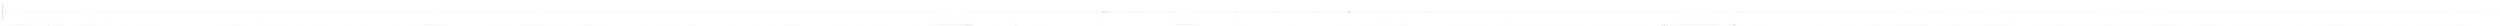 digraph  {
m0_284 [cluster="RestSharp.Extensions.MonoHttp.HttpEncoder.InitEntities()", file="HtmlEncoder.cs", label="Entry RestSharp.Extensions.MonoHttp.HttpEncoder.InitEntities()", span="599-599"];
m0_285 [cluster="RestSharp.Extensions.MonoHttp.HttpEncoder.InitEntities()", file="HtmlEncoder.cs", label="entities = new SortedDictionary<string, char>(StringComparer.Ordinal)\r\n                       {\r\n                           {''\\nnbsp'', '\u00A0'},\r\n                           {''iexcl'', '\u00A1'},\r\n                           {''cent'', '\u00A2'},\r\n                           {''\\npound'', '\u00A3'},\r\n                           {''curren'', '\u00A4'},\r\n                           {''yen'', '\u00A5'},\r\n                           {''\\nbrvbar'', '\u00A6'},\r\n                           {''sect'', '\u00A7'},\r\n                           {''uml'', '\u00A8'},\r\n                           {''\\ncopy'', '\u00A9'},\r\n                           {''ordf'', '\u00AA'},\r\n                           {''laquo'', '\u00AB'},\r\n                           {''\\nnot'', '\u00AC'},\r\n                           {''shy'', '\u00AD'},\r\n                           {''reg'', '\u00AE'},\r\n                           {''\\nmacr'', '\u00AF'},\r\n                           {''deg'', '\u00B0'},\r\n                           {''plusmn'', '\u00B1'},\r\n                           {''\\nsup2'', '\u00B2'},\r\n                           {''sup3'', '\u00B3'},\r\n                           {''acute'', '\u00B4'},\r\n                           {''\\nmicro'', '\u00B5'},\r\n                           {''para'', '\u00B6'},\r\n                           {''middot'', '\u00B7'},\r\n                           {''\\ncedil'', '\u00B8'},\r\n                           {''sup1'', '\u00B9'},\r\n                           {''ordm'', '\u00BA'},\r\n                           {''\\nraquo'', '\u00BB'},\r\n                           {''frac14'', '\u00BC'},\r\n                           {''frac12'', '\u00BD'},\r\n                           {''\\nfrac34'', '\u00BE'},\r\n                           {''iquest'', '\u00BF'},\r\n                           {''Agrave'', '\u00C0'},\r\n                           {''\\nAacute'', '\u00C1'},\r\n                           {''Acirc'', '\u00C2'},\r\n                           {''Atilde'', '\u00C3'},\r\n                           {''\\nAuml'', '\u00C4'},\r\n                           {''Aring'', '\u00C5'},\r\n                           {''AElig'', '\u00C6'},\r\n                           {''\\nCcedil'', '\u00C7'},\r\n                           {''Egrave'', '\u00C8'},\r\n                           {''Eacute'', '\u00C9'},\r\n                           {''\\nEcirc'', '\u00CA'},\r\n                           {''Euml'', '\u00CB'},\r\n                           {''Igrave'', '\u00CC'},\r\n                           {''\\nIacute'', '\u00CD'},\r\n                           {''Icirc'', '\u00CE'},\r\n                           {''Iuml'', '\u00CF'},\r\n                           {''\\nETH'', '\u00D0'},\r\n                           {''Ntilde'', '\u00D1'},\r\n                           {''Ograve'', '\u00D2'},\r\n                           {''\\nOacute'', '\u00D3'},\r\n                           {''Ocirc'', '\u00D4'},\r\n                           {''Otilde'', '\u00D5'},\r\n                           {''\\nOuml'', '\u00D6'},\r\n                           {''times'', '\u00D7'},\r\n                           {''Oslash'', '\u00D8'},\r\n                           {''\\nUgrave'', '\u00D9'},\r\n                           {''Uacute'', '\u00DA'},\r\n                           {''Ucirc'', '\u00DB'},\r\n                           {''\\nUuml'', '\u00DC'},\r\n                           {''Yacute'', '\u00DD'},\r\n                           {''THORN'', '\u00DE'},\r\n                           {''\\nszlig'', '\u00DF'},\r\n                           {''agrave'', '\u00E0'},\r\n                           {''aacute'', '\u00E1'},\r\n                           {''\\nacirc'', '\u00E2'},\r\n                           {''atilde'', '\u00E3'},\r\n                           {''auml'', '\u00E4'},\r\n                           {''\\naring'', '\u00E5'},\r\n                           {''aelig'', '\u00E6'},\r\n                           {''ccedil'', '\u00E7'},\r\n                           {''\\negrave'', '\u00E8'},\r\n                           {''eacute'', '\u00E9'},\r\n                           {''ecirc'', '\u00EA'},\r\n                           {''\\neuml'', '\u00EB'},\r\n                           {''igrave'', '\u00EC'},\r\n                           {''iacute'', '\u00ED'},\r\n                           {''\\nicirc'', '\u00EE'},\r\n                           {''iuml'', '\u00EF'},\r\n                           {''eth'', '\u00F0'},\r\n                           {''\\nntilde'', '\u00F1'},\r\n                           {''ograve'', '\u00F2'},\r\n                           {''oacute'', '\u00F3'},\r\n                           {''\\nocirc'', '\u00F4'},\r\n                           {''otilde'', '\u00F5'},\r\n                           {''ouml'', '\u00F6'},\r\n                           {''\\ndivide'', '\u00F7'},\r\n                           {''oslash'', '\u00F8'},\r\n                           {''ugrave'', '\u00F9'},\r\n                           {''\\nuacute'', '\u00FA'},\r\n                           {''ucirc'', '\u00FB'},\r\n                           {''uuml'', '\u00FC'},\r\n                           {''\\nyacute'', '\u00FD'},\r\n                           {''thorn'', '\u00FE'},\r\n                           {''yuml'', '\u00FF'},\r\n                           {''\\nfnof'', '\u0192'},\r\n                           {''Alpha'', '\u0391'},\r\n                           {''Beta'', '\u0392'},\r\n                           {''\\nGamma'', '\u0393'},\r\n                           {''Delta'', '\u0394'},\r\n                           {''Epsilon'', '\u0395'},\r\n                           {''\\nZeta'', '\u0396'},\r\n                           {''Eta'', '\u0397'},\r\n                           {''Theta'', '\u0398'},\r\n                           {''\\nIota'', '\u0399'},\r\n                           {''Kappa'', '\u039A'},\r\n                           {''Lambda'', '\u039B'},\r\n                           {''\\nMu'', '\u039C'},\r\n                           {''Nu'', '\u039D'},\r\n                           {''Xi'', '\u039E'},\r\n                           {''\\nOmicron'', '\u039F'},\r\n                           {''Pi'', '\u03A0'},\r\n                           {''Rho'', '\u03A1'},\r\n                           {''\\nSigma'', '\u03A3'},\r\n                           {''Tau'', '\u03A4'},\r\n                           {''Upsilon'', '\u03A5'},\r\n                           {''\\nPhi'', '\u03A6'},\r\n                           {''Chi'', '\u03A7'},\r\n                           {''Psi'', '\u03A8'},\r\n                           {''\\nOmega'', '\u03A9'},\r\n                           {''alpha'', '\u03B1'},\r\n                           {''beta'', '\u03B2'},\r\n                           {''\\ngamma'', '\u03B3'},\r\n                           {''delta'', '\u03B4'},\r\n                           {''epsilon'', '\u03B5'},\r\n                           {''\\nzeta'', '\u03B6'},\r\n                           {''eta'', '\u03B7'},\r\n                           {''theta'', '\u03B8'},\r\n                           {''\\niota'', '\u03B9'},\r\n                           {''kappa'', '\u03BA'},\r\n                           {''lambda'', '\u03BB'},\r\n                           {''\\nmu'', '\u03BC'},\r\n                           {''nu'', '\u03BD'},\r\n                           {''xi'', '\u03BE'},\r\n                           {''\\nomicron'', '\u03BF'},\r\n                           {''pi'', '\u03C0'},\r\n                           {''rho'', '\u03C1'},\r\n                           {''\\nsigmaf'', '\u03C2'},\r\n                           {''sigma'', '\u03C3'},\r\n                           {''tau'', '\u03C4'},\r\n                           {''\\nupsilon'', '\u03C5'},\r\n                           {''phi'', '\u03C6'},\r\n                           {''chi'', '\u03C7'},\r\n                           {''\\npsi'', '\u03C8'},\r\n                           {''omega'', '\u03C9'},\r\n                           {''thetasym'', '\u03D1'},\r\n                           {''\\nupsih'', '\u03D2'},\r\n                           {''piv'', '\u03D6'},\r\n                           {''bull'', '\u2022'},\r\n                           {''\\nhellip'', '\u2026'},\r\n                           {''prime'', '\u2032'},\r\n                           {''Prime'', '\u2033'},\r\n                           {''\\noline'', '\u203E'},\r\n                           {''frasl'', '\u2044'},\r\n                           {''weierp'', '\u2118'},\r\n                           {''\\nimage'', '\u2111'},\r\n                           {''real'', '\u211C'},\r\n                           {''trade'', '\u2122'},\r\n                           {''\\nalefsym'', '\u2135'},\r\n                           {''larr'', '\u2190'},\r\n                           {''uarr'', '\u2191'},\r\n                           {''\\nrarr'', '\u2192'},\r\n                           {''darr'', '\u2193'},\r\n                           {''harr'', '\u2194'},\r\n                           {''\\ncrarr'', '\u21B5'},\r\n                           {''lArr'', '\u21D0'},\r\n                           {''uArr'', '\u21D1'},\r\n                           {''\\nrArr'', '\u21D2'},\r\n                           {''dArr'', '\u21D3'},\r\n                           {''hArr'', '\u21D4'},\r\n                           {''\\nforall'', '\u2200'},\r\n                           {''part'', '\u2202'},\r\n                           {''exist'', '\u2203'},\r\n                           {''\\nempty'', '\u2205'},\r\n                           {''nabla'', '\u2207'},\r\n                           {''isin'', '\u2208'},\r\n                           {''\\nnotin'', '\u2209'},\r\n                           {''ni'', '\u220B'},\r\n                           {''prod'', '\u220F'},\r\n                           {''\\nsum'', '\u2211'},\r\n                           {''minus'', '\u2212'},\r\n                           {''lowast'', '\u2217'},\r\n                           {''\\nradic'', '\u221A'},\r\n                           {''prop'', '\u221D'},\r\n                           {''infin'', '\u221E'},\r\n                           {''\\nang'', '\u2220'},\r\n                           {''and'', '\u2227'},\r\n                           {''or'', '\u2228'},\r\n                           {''\\ncap'', '\u2229'},\r\n                           {''cup'', '\u222A'},\r\n                           {''int'', '\u222B'},\r\n                           {''\\nthere4'', '\u2234'},\r\n                           {''sim'', '\u223C'},\r\n                           {''cong'', '\u2245'},\r\n                           {''\\nasymp'', '\u2248'},\r\n                           {''ne'', '\u2260'},\r\n                           {''equiv'', '\u2261'},\r\n                           {''\\nle'', '\u2264'},\r\n                           {''ge'', '\u2265'},\r\n                           {''sub'', '\u2282'},\r\n                           {''\\nsup'', '\u2283'},\r\n                           {''nsub'', '\u2284'},\r\n                           {''sube'', '\u2286'},\r\n                           {''\\nsupe'', '\u2287'},\r\n                           {''oplus'', '\u2295'},\r\n                           {''otimes'', '\u2297'},\r\n                           {''\\nperp'', '\u22A5'},\r\n                           {''sdot'', '\u22C5'},\r\n                           {''lceil'', '\u2308'},\r\n                           {''\\nrceil'', '\u2309'},\r\n                           {''lfloor'', '\u230A'},\r\n                           {''rfloor'', '\u230B'},\r\n                           {''\\nlang'', '\u2329'},\r\n                           {''rang'', '\u232A'},\r\n                           {''loz'', '\u25CA'},\r\n                           {''\\nspades'', '\u2660'},\r\n                           {''clubs'', '\u2663'},\r\n                           {''hearts'', '\u2665'},\r\n                           {''\\ndiams'', '\u2666'},\r\n                           {''quot'', '\u0022'},\r\n                           {''amp'', '\u0026'},\r\n                           {''\\nlt'', '\u003C'},\r\n                           {''gt'', '\u003E'},\r\n                           {''OElig'', '\u0152'},\r\n                           {''\\noelig'', '\u0153'},\r\n                           {''Scaron'', '\u0160'},\r\n                           {''scaron'', '\u0161'},\r\n                           {''\\nYuml'', '\u0178'},\r\n                           {''circ'', '\u02C6'},\r\n                           {''tilde'', '\u02DC'},\r\n                           {''\\nensp'', '\u2002'},\r\n                           {''emsp'', '\u2003'},\r\n                           {''thinsp'', '\u2009'},\r\n                           {''\\nzwnj'', '\u200C'},\r\n                           {''zwj'', '\u200D'},\r\n                           {''lrm'', '\u200E'},\r\n                           {''\\nrlm'', '\u200F'},\r\n                           {''ndash'', '\u2013'},\r\n                           {''mdash'', '\u2014'},\r\n                           {''\\nlsquo'', '\u2018'},\r\n                           {''rsquo'', '\u2019'},\r\n                           {''sbquo'', '\u201A'},\r\n                           {''\\nldquo'', '\u201C'},\r\n                           {''rdquo'', '\u201D'},\r\n                           {''bdquo'', '\u201E'},\r\n                           {''\\ndagger'', '\u2020'},\r\n                           {''Dagger'', '\u2021'},\r\n                           {''permil'', '\u2030'},\r\n                           {''\\nlsaquo'', '\u2039'},\r\n                           {''rsaquo'', '\u203A'},\r\n                           {''euro'', '\u20AC'}\r\n                       }", span="603-857"];
m0_286 [cluster="RestSharp.Extensions.MonoHttp.HttpEncoder.InitEntities()", file="HtmlEncoder.cs", label="Exit RestSharp.Extensions.MonoHttp.HttpEncoder.InitEntities()", span="599-599"];
m0_41 [cluster="System.Text.Encoding.GetString(byte[], int, int)", file="HtmlEncoder.cs", label="Entry System.Text.Encoding.GetString(byte[], int, int)", span="0-0"];
m0_106 [cluster="System.Text.StringBuilder.Append(char)", file="HtmlEncoder.cs", label="Entry System.Text.StringBuilder.Append(char)", span="0-0"];
m0_136 [cluster="RestSharp.Extensions.MonoHttp.HttpEncoder.HtmlDecode(string)", file="HtmlEncoder.cs", label="Entry RestSharp.Extensions.MonoHttp.HttpEncoder.HtmlDecode(string)", span="319-319"];
m0_137 [cluster="RestSharp.Extensions.MonoHttp.HttpEncoder.HtmlDecode(string)", file="HtmlEncoder.cs", label="s == null", span="321-321"];
m0_139 [cluster="RestSharp.Extensions.MonoHttp.HttpEncoder.HtmlDecode(string)", file="HtmlEncoder.cs", label="s.Length == 0", span="326-326"];
m0_141 [cluster="RestSharp.Extensions.MonoHttp.HttpEncoder.HtmlDecode(string)", file="HtmlEncoder.cs", label="s.IndexOf('&') == -1", span="331-331"];
m0_142 [cluster="RestSharp.Extensions.MonoHttp.HttpEncoder.HtmlDecode(string)", file="HtmlEncoder.cs", label="return s;", span="333-333"];
m0_145 [cluster="RestSharp.Extensions.MonoHttp.HttpEncoder.HtmlDecode(string)", file="HtmlEncoder.cs", label="int len = s.Length", span="338-338"];
m0_152 [cluster="RestSharp.Extensions.MonoHttp.HttpEncoder.HtmlDecode(string)", file="HtmlEncoder.cs", label="char c = s[i]", span="351-351"];
m0_138 [cluster="RestSharp.Extensions.MonoHttp.HttpEncoder.HtmlDecode(string)", file="HtmlEncoder.cs", label="return null;", span="323-323"];
m0_140 [cluster="RestSharp.Extensions.MonoHttp.HttpEncoder.HtmlDecode(string)", file="HtmlEncoder.cs", label="return string.Empty;", span="328-328"];
m0_143 [cluster="RestSharp.Extensions.MonoHttp.HttpEncoder.HtmlDecode(string)", file="HtmlEncoder.cs", label="StringBuilder entity = new StringBuilder()", span="336-336"];
m0_144 [cluster="RestSharp.Extensions.MonoHttp.HttpEncoder.HtmlDecode(string)", file="HtmlEncoder.cs", label="StringBuilder output = new StringBuilder()", span="337-337"];
m0_155 [cluster="RestSharp.Extensions.MonoHttp.HttpEncoder.HtmlDecode(string)", file="HtmlEncoder.cs", label="entity.Append(c)", span="357-357"];
m0_161 [cluster="RestSharp.Extensions.MonoHttp.HttpEncoder.HtmlDecode(string)", file="HtmlEncoder.cs", label="entity.Append(number.ToString(Helpers.InvariantCulture))", span="374-374"];
m0_163 [cluster="RestSharp.Extensions.MonoHttp.HttpEncoder.HtmlDecode(string)", file="HtmlEncoder.cs", label="output.Append(entity)", span="378-378"];
m0_164 [cluster="RestSharp.Extensions.MonoHttp.HttpEncoder.HtmlDecode(string)", file="HtmlEncoder.cs", label="entity.Length = 0", span="379-379"];
m0_165 [cluster="RestSharp.Extensions.MonoHttp.HttpEncoder.HtmlDecode(string)", file="HtmlEncoder.cs", label="entity.Append('&')", span="380-380"];
m0_170 [cluster="RestSharp.Extensions.MonoHttp.HttpEncoder.HtmlDecode(string)", file="HtmlEncoder.cs", label="output.Append(entity)", span="391-391"];
m0_172 [cluster="RestSharp.Extensions.MonoHttp.HttpEncoder.HtmlDecode(string)", file="HtmlEncoder.cs", label="entity.Length = 0", span="393-393"];
m0_176 [cluster="RestSharp.Extensions.MonoHttp.HttpEncoder.HtmlDecode(string)", file="HtmlEncoder.cs", label="entity.Append(c)", span="402-402"];
m0_178 [cluster="RestSharp.Extensions.MonoHttp.HttpEncoder.HtmlDecode(string)", file="HtmlEncoder.cs", label="entity.Append(c)", span="408-408"];
m0_180 [cluster="RestSharp.Extensions.MonoHttp.HttpEncoder.HtmlDecode(string)", file="HtmlEncoder.cs", label="string key = entity.ToString()", span="412-412"];
m0_185 [cluster="RestSharp.Extensions.MonoHttp.HttpEncoder.HtmlDecode(string)", file="HtmlEncoder.cs", label="entity.Length = 0", span="421-421"];
m0_194 [cluster="RestSharp.Extensions.MonoHttp.HttpEncoder.HtmlDecode(string)", file="HtmlEncoder.cs", label="entity.Length = 0", span="440-440"];
m0_206 [cluster="RestSharp.Extensions.MonoHttp.HttpEncoder.HtmlDecode(string)", file="HtmlEncoder.cs", label="entity.Append(number.ToString(Helpers.InvariantCulture))", span="463-463"];
m0_208 [cluster="RestSharp.Extensions.MonoHttp.HttpEncoder.HtmlDecode(string)", file="HtmlEncoder.cs", label="entity.Append(c)", span="467-467"];
m0_210 [cluster="RestSharp.Extensions.MonoHttp.HttpEncoder.HtmlDecode(string)", file="HtmlEncoder.cs", label="entity.Length > 0", span="474-474"];
m0_211 [cluster="RestSharp.Extensions.MonoHttp.HttpEncoder.HtmlDecode(string)", file="HtmlEncoder.cs", label="output.Append(entity)", span="476-476"];
m0_157 [cluster="RestSharp.Extensions.MonoHttp.HttpEncoder.HtmlDecode(string)", file="HtmlEncoder.cs", label="output.Append(c)", span="362-362"];
m0_171 [cluster="RestSharp.Extensions.MonoHttp.HttpEncoder.HtmlDecode(string)", file="HtmlEncoder.cs", label="output.Append(c)", span="392-392"];
m0_183 [cluster="RestSharp.Extensions.MonoHttp.HttpEncoder.HtmlDecode(string)", file="HtmlEncoder.cs", label="output.Append(key)", span="419-419"];
m0_189 [cluster="RestSharp.Extensions.MonoHttp.HttpEncoder.HtmlDecode(string)", file="HtmlEncoder.cs", label="output.Append(''&#'')", span="430-430"];
m0_190 [cluster="RestSharp.Extensions.MonoHttp.HttpEncoder.HtmlDecode(string)", file="HtmlEncoder.cs", label="output.Append(number.ToString(Helpers.InvariantCulture))", span="431-431"];
m0_191 [cluster="RestSharp.Extensions.MonoHttp.HttpEncoder.HtmlDecode(string)", file="HtmlEncoder.cs", label="output.Append('';'')", span="432-432"];
m0_192 [cluster="RestSharp.Extensions.MonoHttp.HttpEncoder.HtmlDecode(string)", file="HtmlEncoder.cs", label="output.Append((char) number)", span="436-436"];
m0_213 [cluster="RestSharp.Extensions.MonoHttp.HttpEncoder.HtmlDecode(string)", file="HtmlEncoder.cs", label="output.Append(number.ToString(Helpers.InvariantCulture))", span="480-480"];
m0_214 [cluster="RestSharp.Extensions.MonoHttp.HttpEncoder.HtmlDecode(string)", file="HtmlEncoder.cs", label="return output.ToString();", span="483-483"];
m0_146 [cluster="RestSharp.Extensions.MonoHttp.HttpEncoder.HtmlDecode(string)", file="HtmlEncoder.cs", label="int state = 0", span="344-344"];
m0_151 [cluster="RestSharp.Extensions.MonoHttp.HttpEncoder.HtmlDecode(string)", file="HtmlEncoder.cs", label="i < len", span="349-349"];
m0_147 [cluster="RestSharp.Extensions.MonoHttp.HttpEncoder.HtmlDecode(string)", file="HtmlEncoder.cs", label="int number = 0", span="345-345"];
m0_153 [cluster="RestSharp.Extensions.MonoHttp.HttpEncoder.HtmlDecode(string)", file="HtmlEncoder.cs", label="state == 0", span="353-353"];
m0_166 [cluster="RestSharp.Extensions.MonoHttp.HttpEncoder.HtmlDecode(string)", file="HtmlEncoder.cs", label=state, span="385-385"];
m0_148 [cluster="RestSharp.Extensions.MonoHttp.HttpEncoder.HtmlDecode(string)", file="HtmlEncoder.cs", label="bool isHexValue = false", span="346-346"];
m0_188 [cluster="RestSharp.Extensions.MonoHttp.HttpEncoder.HtmlDecode(string)", file="HtmlEncoder.cs", label="number > 65535", span="428-428"];
m0_197 [cluster="RestSharp.Extensions.MonoHttp.HttpEncoder.HtmlDecode(string)", file="HtmlEncoder.cs", label="number = number * 16 + FromHex(c)", span="445-445"];
m0_200 [cluster="RestSharp.Extensions.MonoHttp.HttpEncoder.HtmlDecode(string)", file="HtmlEncoder.cs", label="number = number * 10 + (c - '0')", span="450-450"];
m0_202 [cluster="RestSharp.Extensions.MonoHttp.HttpEncoder.HtmlDecode(string)", file="HtmlEncoder.cs", label="number == 0 && (c == 'x' || c == 'X')", span="453-453"];
m0_149 [cluster="RestSharp.Extensions.MonoHttp.HttpEncoder.HtmlDecode(string)", file="HtmlEncoder.cs", label="bool haveTrailingDigits = false", span="347-347"];
m0_196 [cluster="RestSharp.Extensions.MonoHttp.HttpEncoder.HtmlDecode(string)", file="HtmlEncoder.cs", label="isHexValue && IsHexDigit(c)", span="443-443"];
m0_150 [cluster="RestSharp.Extensions.MonoHttp.HttpEncoder.HtmlDecode(string)", file="HtmlEncoder.cs", label="int i = 0", span="349-349"];
m0_160 [cluster="RestSharp.Extensions.MonoHttp.HttpEncoder.HtmlDecode(string)", file="HtmlEncoder.cs", label=haveTrailingDigits, span="372-372"];
m0_205 [cluster="RestSharp.Extensions.MonoHttp.HttpEncoder.HtmlDecode(string)", file="HtmlEncoder.cs", label=haveTrailingDigits, span="461-461"];
m0_212 [cluster="RestSharp.Extensions.MonoHttp.HttpEncoder.HtmlDecode(string)", file="HtmlEncoder.cs", label=haveTrailingDigits, span="478-478"];
m0_209 [cluster="RestSharp.Extensions.MonoHttp.HttpEncoder.HtmlDecode(string)", file="HtmlEncoder.cs", label="i++", span="349-349"];
m0_154 [cluster="RestSharp.Extensions.MonoHttp.HttpEncoder.HtmlDecode(string)", file="HtmlEncoder.cs", label="c == '&'", span="355-355"];
m0_158 [cluster="RestSharp.Extensions.MonoHttp.HttpEncoder.HtmlDecode(string)", file="HtmlEncoder.cs", label="c == '&'", span="368-368"];
m0_168 [cluster="RestSharp.Extensions.MonoHttp.HttpEncoder.HtmlDecode(string)", file="HtmlEncoder.cs", label="c == ';'", span="388-388"];
m0_175 [cluster="RestSharp.Extensions.MonoHttp.HttpEncoder.HtmlDecode(string)", file="HtmlEncoder.cs", label="state = c != '#'\r\n                                ? 2\r\n                                : 3", span="399-401"];
m0_179 [cluster="RestSharp.Extensions.MonoHttp.HttpEncoder.HtmlDecode(string)", file="HtmlEncoder.cs", label="c == ';'", span="410-410"];
m0_187 [cluster="RestSharp.Extensions.MonoHttp.HttpEncoder.HtmlDecode(string)", file="HtmlEncoder.cs", label="c == ';'", span="426-426"];
m0_199 [cluster="RestSharp.Extensions.MonoHttp.HttpEncoder.HtmlDecode(string)", file="HtmlEncoder.cs", label="char.IsDigit(c)", span="448-448"];
m0_156 [cluster="RestSharp.Extensions.MonoHttp.HttpEncoder.HtmlDecode(string)", file="HtmlEncoder.cs", label="state = 1", span="358-358"];
m0_159 [cluster="RestSharp.Extensions.MonoHttp.HttpEncoder.HtmlDecode(string)", file="HtmlEncoder.cs", label="state = 1", span="370-370"];
m0_162 [cluster="RestSharp.Extensions.MonoHttp.HttpEncoder.HtmlDecode(string)", file="HtmlEncoder.cs", label="haveTrailingDigits = false", span="375-375"];
m0_167 [cluster="RestSharp.Extensions.MonoHttp.HttpEncoder.HtmlDecode(string)", file="HtmlEncoder.cs", label=1, span="387-387"];
m0_177 [cluster="RestSharp.Extensions.MonoHttp.HttpEncoder.HtmlDecode(string)", file="HtmlEncoder.cs", label=2, span="407-407"];
m0_186 [cluster="RestSharp.Extensions.MonoHttp.HttpEncoder.HtmlDecode(string)", file="HtmlEncoder.cs", label=3, span="425-425"];
m0_169 [cluster="RestSharp.Extensions.MonoHttp.HttpEncoder.HtmlDecode(string)", file="HtmlEncoder.cs", label="state = 0", span="390-390"];
m0_173 [cluster="RestSharp.Extensions.MonoHttp.HttpEncoder.HtmlDecode(string)", file="HtmlEncoder.cs", label="number = 0", span="397-397"];
m0_174 [cluster="RestSharp.Extensions.MonoHttp.HttpEncoder.HtmlDecode(string)", file="HtmlEncoder.cs", label="isHexValue = false", span="398-398"];
m0_181 [cluster="RestSharp.Extensions.MonoHttp.HttpEncoder.HtmlDecode(string)", file="HtmlEncoder.cs", label="key.Length > 1 && Entities.ContainsKey(key.Substring(1, key.Length - 2))", span="414-414"];
m0_182 [cluster="RestSharp.Extensions.MonoHttp.HttpEncoder.HtmlDecode(string)", file="HtmlEncoder.cs", label="key = Entities[key.Substring(1, key.Length - 2)].ToString()", span="416-416"];
m0_184 [cluster="RestSharp.Extensions.MonoHttp.HttpEncoder.HtmlDecode(string)", file="HtmlEncoder.cs", label="state = 0", span="420-420"];
m0_193 [cluster="RestSharp.Extensions.MonoHttp.HttpEncoder.HtmlDecode(string)", file="HtmlEncoder.cs", label="state = 0", span="439-439"];
m0_195 [cluster="RestSharp.Extensions.MonoHttp.HttpEncoder.HtmlDecode(string)", file="HtmlEncoder.cs", label="haveTrailingDigits = false", span="441-441"];
m0_198 [cluster="RestSharp.Extensions.MonoHttp.HttpEncoder.HtmlDecode(string)", file="HtmlEncoder.cs", label="haveTrailingDigits = true", span="446-446"];
m0_201 [cluster="RestSharp.Extensions.MonoHttp.HttpEncoder.HtmlDecode(string)", file="HtmlEncoder.cs", label="haveTrailingDigits = true", span="451-451"];
m0_203 [cluster="RestSharp.Extensions.MonoHttp.HttpEncoder.HtmlDecode(string)", file="HtmlEncoder.cs", label="isHexValue = true", span="455-455"];
m0_204 [cluster="RestSharp.Extensions.MonoHttp.HttpEncoder.HtmlDecode(string)", file="HtmlEncoder.cs", label="state = 2", span="459-459"];
m0_207 [cluster="RestSharp.Extensions.MonoHttp.HttpEncoder.HtmlDecode(string)", file="HtmlEncoder.cs", label="haveTrailingDigits = false", span="464-464"];
m0_215 [cluster="RestSharp.Extensions.MonoHttp.HttpEncoder.HtmlDecode(string)", file="HtmlEncoder.cs", label="Exit RestSharp.Extensions.MonoHttp.HttpEncoder.HtmlDecode(string)", span="319-319"];
m0_11 [cluster="RestSharp.Extensions.MonoHttp.HttpEncoder.StringBuilderAppend(string, ref System.Text.StringBuilder)", file="HtmlEncoder.cs", label="Entry RestSharp.Extensions.MonoHttp.HttpEncoder.StringBuilderAppend(string, ref System.Text.StringBuilder)", span="95-95"];
m0_12 [cluster="RestSharp.Extensions.MonoHttp.HttpEncoder.StringBuilderAppend(string, ref System.Text.StringBuilder)", file="HtmlEncoder.cs", label="sb == null", span="97-97"];
m0_13 [cluster="RestSharp.Extensions.MonoHttp.HttpEncoder.StringBuilderAppend(string, ref System.Text.StringBuilder)", file="HtmlEncoder.cs", label="sb = new StringBuilder(s)", span="99-99"];
m0_14 [cluster="RestSharp.Extensions.MonoHttp.HttpEncoder.StringBuilderAppend(string, ref System.Text.StringBuilder)", file="HtmlEncoder.cs", label="sb.Append(s)", span="103-103"];
m0_15 [cluster="RestSharp.Extensions.MonoHttp.HttpEncoder.StringBuilderAppend(string, ref System.Text.StringBuilder)", file="HtmlEncoder.cs", label="Exit RestSharp.Extensions.MonoHttp.HttpEncoder.StringBuilderAppend(string, ref System.Text.StringBuilder)", span="95-95"];
m0_283 [cluster="System.Text.Encoding.GetBytes(string)", file="HtmlEncoder.cs", label="Entry System.Text.Encoding.GetBytes(string)", span="0-0"];
m0_226 [cluster="System.Convert.ToString(char)", file="HtmlEncoder.cs", label="Entry System.Convert.ToString(char)", span="0-0"];
m0_10 [cluster="RestSharp.Extensions.MonoHttp.HttpEncoder.EncodeHeaderString(string)", file="HtmlEncoder.cs", label="Entry RestSharp.Extensions.MonoHttp.HttpEncoder.EncodeHeaderString(string)", span="107-107"];
m0_18 [cluster="RestSharp.Extensions.MonoHttp.HttpEncoder.EncodeHeaderString(string)", file="HtmlEncoder.cs", label="StringBuilder sb = null", span="109-109"];
m0_19 [cluster="RestSharp.Extensions.MonoHttp.HttpEncoder.EncodeHeaderString(string)", file="HtmlEncoder.cs", label=input, span="111-111"];
m0_22 [cluster="RestSharp.Extensions.MonoHttp.HttpEncoder.EncodeHeaderString(string)", file="HtmlEncoder.cs", label="return sb != null\r\n                ? sb.ToString()\r\n                : input;", span="119-121"];
m0_21 [cluster="RestSharp.Extensions.MonoHttp.HttpEncoder.EncodeHeaderString(string)", file="HtmlEncoder.cs", label="StringBuilderAppend(string.Format(''%{0:x2}'', (int) ch), ref sb)", span="115-115"];
m0_20 [cluster="RestSharp.Extensions.MonoHttp.HttpEncoder.EncodeHeaderString(string)", file="HtmlEncoder.cs", label="(ch < 32 && ch != 9) || ch == 127", span="113-113"];
m0_23 [cluster="RestSharp.Extensions.MonoHttp.HttpEncoder.EncodeHeaderString(string)", file="HtmlEncoder.cs", label="Exit RestSharp.Extensions.MonoHttp.HttpEncoder.EncodeHeaderString(string)", span="107-107"];
m0_104 [cluster="System.Text.StringBuilder.StringBuilder()", file="HtmlEncoder.cs", label="Entry System.Text.StringBuilder.StringBuilder()", span="0-0"];
m0_24 [cluster="string.Format(string, object)", file="HtmlEncoder.cs", label="Entry string.Format(string, object)", span="0-0"];
m0_63 [cluster="RestSharp.Extensions.MonoHttp.HttpEncoder.UrlEncodeChar(char, System.IO.Stream, bool)", file="HtmlEncoder.cs", label="Entry RestSharp.Extensions.MonoHttp.HttpEncoder.UrlEncodeChar(char, System.IO.Stream, bool)", span="502-502"];
m0_234 [cluster="RestSharp.Extensions.MonoHttp.HttpEncoder.UrlEncodeChar(char, System.IO.Stream, bool)", file="HtmlEncoder.cs", label="c > 255", span="504-504"];
m0_235 [cluster="RestSharp.Extensions.MonoHttp.HttpEncoder.UrlEncodeChar(char, System.IO.Stream, bool)", file="HtmlEncoder.cs", label="int i = c", span="509-509"];
m0_236 [cluster="RestSharp.Extensions.MonoHttp.HttpEncoder.UrlEncodeChar(char, System.IO.Stream, bool)", file="HtmlEncoder.cs", label="result.WriteByte((byte) '%')", span="511-511"];
m0_237 [cluster="RestSharp.Extensions.MonoHttp.HttpEncoder.UrlEncodeChar(char, System.IO.Stream, bool)", file="HtmlEncoder.cs", label="result.WriteByte((byte) 'u')", span="512-512"];
m0_239 [cluster="RestSharp.Extensions.MonoHttp.HttpEncoder.UrlEncodeChar(char, System.IO.Stream, bool)", file="HtmlEncoder.cs", label="result.WriteByte((byte) hexChars[idx])", span="516-516"];
m0_241 [cluster="RestSharp.Extensions.MonoHttp.HttpEncoder.UrlEncodeChar(char, System.IO.Stream, bool)", file="HtmlEncoder.cs", label="result.WriteByte((byte) hexChars[idx])", span="518-518"];
m0_243 [cluster="RestSharp.Extensions.MonoHttp.HttpEncoder.UrlEncodeChar(char, System.IO.Stream, bool)", file="HtmlEncoder.cs", label="result.WriteByte((byte) hexChars[idx])", span="520-520"];
m0_245 [cluster="RestSharp.Extensions.MonoHttp.HttpEncoder.UrlEncodeChar(char, System.IO.Stream, bool)", file="HtmlEncoder.cs", label="result.WriteByte((byte) hexChars[idx])", span="522-522"];
m0_247 [cluster="RestSharp.Extensions.MonoHttp.HttpEncoder.UrlEncodeChar(char, System.IO.Stream, bool)", file="HtmlEncoder.cs", label="c > ' ' && NotEncoded(c)", span="527-527"];
m0_248 [cluster="RestSharp.Extensions.MonoHttp.HttpEncoder.UrlEncodeChar(char, System.IO.Stream, bool)", file="HtmlEncoder.cs", label="result.WriteByte((byte) c)", span="529-529"];
m0_250 [cluster="RestSharp.Extensions.MonoHttp.HttpEncoder.UrlEncodeChar(char, System.IO.Stream, bool)", file="HtmlEncoder.cs", label="c == ' '", span="534-534"];
m0_251 [cluster="RestSharp.Extensions.MonoHttp.HttpEncoder.UrlEncodeChar(char, System.IO.Stream, bool)", file="HtmlEncoder.cs", label="result.WriteByte((byte) '+')", span="536-536"];
m0_253 [cluster="RestSharp.Extensions.MonoHttp.HttpEncoder.UrlEncodeChar(char, System.IO.Stream, bool)", file="HtmlEncoder.cs", label="(c < '0') ||\r\n                (c < 'A' && c > '9') ||\r\n                (c > 'Z' && c < 'a') ||\r\n                (c > 'z')", span="541-544"];
m0_254 [cluster="RestSharp.Extensions.MonoHttp.HttpEncoder.UrlEncodeChar(char, System.IO.Stream, bool)", file="HtmlEncoder.cs", label="isUnicode && c > 127", span="546-546"];
m0_255 [cluster="RestSharp.Extensions.MonoHttp.HttpEncoder.UrlEncodeChar(char, System.IO.Stream, bool)", file="HtmlEncoder.cs", label="result.WriteByte((byte) '%')", span="548-548"];
m0_256 [cluster="RestSharp.Extensions.MonoHttp.HttpEncoder.UrlEncodeChar(char, System.IO.Stream, bool)", file="HtmlEncoder.cs", label="result.WriteByte((byte) 'u')", span="549-549"];
m0_257 [cluster="RestSharp.Extensions.MonoHttp.HttpEncoder.UrlEncodeChar(char, System.IO.Stream, bool)", file="HtmlEncoder.cs", label="result.WriteByte((byte) '0')", span="550-550"];
m0_258 [cluster="RestSharp.Extensions.MonoHttp.HttpEncoder.UrlEncodeChar(char, System.IO.Stream, bool)", file="HtmlEncoder.cs", label="result.WriteByte((byte) '0')", span="551-551"];
m0_259 [cluster="RestSharp.Extensions.MonoHttp.HttpEncoder.UrlEncodeChar(char, System.IO.Stream, bool)", file="HtmlEncoder.cs", label="result.WriteByte((byte) '%')", span="555-555"];
m0_260 [cluster="RestSharp.Extensions.MonoHttp.HttpEncoder.UrlEncodeChar(char, System.IO.Stream, bool)", file="HtmlEncoder.cs", label="int idx = c >> 4", span="558-558"];
m0_261 [cluster="RestSharp.Extensions.MonoHttp.HttpEncoder.UrlEncodeChar(char, System.IO.Stream, bool)", file="HtmlEncoder.cs", label="result.WriteByte((byte) hexChars[idx])", span="560-560"];
m0_262 [cluster="RestSharp.Extensions.MonoHttp.HttpEncoder.UrlEncodeChar(char, System.IO.Stream, bool)", file="HtmlEncoder.cs", label="idx = c & 0x0F", span="561-561"];
m0_263 [cluster="RestSharp.Extensions.MonoHttp.HttpEncoder.UrlEncodeChar(char, System.IO.Stream, bool)", file="HtmlEncoder.cs", label="result.WriteByte((byte) hexChars[idx])", span="562-562"];
m0_264 [cluster="RestSharp.Extensions.MonoHttp.HttpEncoder.UrlEncodeChar(char, System.IO.Stream, bool)", file="HtmlEncoder.cs", label="result.WriteByte((byte) c)", span="566-566"];
m0_238 [cluster="RestSharp.Extensions.MonoHttp.HttpEncoder.UrlEncodeChar(char, System.IO.Stream, bool)", file="HtmlEncoder.cs", label="int idx = i >> 12", span="514-514"];
m0_240 [cluster="RestSharp.Extensions.MonoHttp.HttpEncoder.UrlEncodeChar(char, System.IO.Stream, bool)", file="HtmlEncoder.cs", label="idx = (i >> 8) & 0x0F", span="517-517"];
m0_242 [cluster="RestSharp.Extensions.MonoHttp.HttpEncoder.UrlEncodeChar(char, System.IO.Stream, bool)", file="HtmlEncoder.cs", label="idx = (i >> 4) & 0x0F", span="519-519"];
m0_244 [cluster="RestSharp.Extensions.MonoHttp.HttpEncoder.UrlEncodeChar(char, System.IO.Stream, bool)", file="HtmlEncoder.cs", label="idx = i & 0x0F", span="521-521"];
m0_246 [cluster="RestSharp.Extensions.MonoHttp.HttpEncoder.UrlEncodeChar(char, System.IO.Stream, bool)", file="HtmlEncoder.cs", label="return;", span="524-524"];
m0_249 [cluster="RestSharp.Extensions.MonoHttp.HttpEncoder.UrlEncodeChar(char, System.IO.Stream, bool)", file="HtmlEncoder.cs", label="return;", span="531-531"];
m0_252 [cluster="RestSharp.Extensions.MonoHttp.HttpEncoder.UrlEncodeChar(char, System.IO.Stream, bool)", file="HtmlEncoder.cs", label="return;", span="538-538"];
m0_265 [cluster="RestSharp.Extensions.MonoHttp.HttpEncoder.UrlEncodeChar(char, System.IO.Stream, bool)", file="HtmlEncoder.cs", label="Exit RestSharp.Extensions.MonoHttp.HttpEncoder.UrlEncodeChar(char, System.IO.Stream, bool)", span="502-502"];
m0_222 [cluster="RestSharp.Extensions.MonoHttp.HttpEncoder.FromHex(char)", file="HtmlEncoder.cs", label="Entry RestSharp.Extensions.MonoHttp.HttpEncoder.FromHex(char)", span="486-486"];
m0_224 [cluster="RestSharp.Extensions.MonoHttp.HttpEncoder.FromHex(char)", file="HtmlEncoder.cs", label="return int.Parse(Convert.ToString(c), System.Globalization.NumberStyles.HexNumber);", span="488-488"];
m0_225 [cluster="RestSharp.Extensions.MonoHttp.HttpEncoder.FromHex(char)", file="HtmlEncoder.cs", label="Exit RestSharp.Extensions.MonoHttp.HttpEncoder.FromHex(char)", span="486-486"];
m0_266 [cluster="System.IO.Stream.WriteByte(byte)", file="HtmlEncoder.cs", label="Entry System.IO.Stream.WriteByte(byte)", span="0-0"];
m0_60 [cluster="System.ArgumentNullException.ArgumentNullException(string)", file="HtmlEncoder.cs", label="Entry System.ArgumentNullException.ArgumentNullException(string)", span="0-0"];
m0_223 [cluster="char.IsDigit(char)", file="HtmlEncoder.cs", label="Entry char.IsDigit(char)", span="0-0"];
m0_61 [cluster="System.ArgumentOutOfRangeException.ArgumentOutOfRangeException(string)", file="HtmlEncoder.cs", label="Entry System.ArgumentOutOfRangeException.ArgumentOutOfRangeException(string)", span="0-0"];
m0_287 [cluster="System.Collections.Generic.SortedDictionary<TKey, TValue>.SortedDictionary(System.Collections.Generic.IComparer<TKey>)", file="HtmlEncoder.cs", label="Entry System.Collections.Generic.SortedDictionary<TKey, TValue>.SortedDictionary(System.Collections.Generic.IComparer<TKey>)", span="0-0"];
m0_17 [cluster="System.Text.StringBuilder.Append(string)", file="HtmlEncoder.cs", label="Entry System.Text.StringBuilder.Append(string)", span="0-0"];
m0_9 [cluster="string.IsNullOrEmpty(string)", file="HtmlEncoder.cs", label="Entry string.IsNullOrEmpty(string)", span="0-0"];
m0_64 [cluster="RestSharp.Extensions.MonoHttp.HttpEncoder.HtmlEncode(string)", file="HtmlEncoder.cs", label="Entry RestSharp.Extensions.MonoHttp.HttpEncoder.HtmlEncode(string)", span="179-179"];
m0_65 [cluster="RestSharp.Extensions.MonoHttp.HttpEncoder.HtmlEncode(string)", file="HtmlEncoder.cs", label="s == null", span="181-181"];
m0_67 [cluster="RestSharp.Extensions.MonoHttp.HttpEncoder.HtmlEncode(string)", file="HtmlEncoder.cs", label="s.Length == 0", span="186-186"];
m0_71 [cluster="RestSharp.Extensions.MonoHttp.HttpEncoder.HtmlEncode(string)", file="HtmlEncoder.cs", label="i < s.Length", span="193-193"];
m0_72 [cluster="RestSharp.Extensions.MonoHttp.HttpEncoder.HtmlEncode(string)", file="HtmlEncoder.cs", label="char c = s[i]", span="195-195"];
m0_77 [cluster="RestSharp.Extensions.MonoHttp.HttpEncoder.HtmlEncode(string)", file="HtmlEncoder.cs", label="return s;", span="206-206"];
m0_79 [cluster="RestSharp.Extensions.MonoHttp.HttpEncoder.HtmlEncode(string)", file="HtmlEncoder.cs", label="int len = s.Length", span="210-210"];
m0_82 [cluster="RestSharp.Extensions.MonoHttp.HttpEncoder.HtmlEncode(string)", file="HtmlEncoder.cs", label="s[i]", span="214-214"];
m0_95 [cluster="RestSharp.Extensions.MonoHttp.HttpEncoder.HtmlEncode(string)", file="HtmlEncoder.cs", label="char ch = s[i]", span="241-241"];
m0_66 [cluster="RestSharp.Extensions.MonoHttp.HttpEncoder.HtmlEncode(string)", file="HtmlEncoder.cs", label="return null;", span="183-183"];
m0_68 [cluster="RestSharp.Extensions.MonoHttp.HttpEncoder.HtmlEncode(string)", file="HtmlEncoder.cs", label="return string.Empty;", span="188-188"];
m0_69 [cluster="RestSharp.Extensions.MonoHttp.HttpEncoder.HtmlEncode(string)", file="HtmlEncoder.cs", label="bool needEncode = false", span="191-191"];
m0_70 [cluster="RestSharp.Extensions.MonoHttp.HttpEncoder.HtmlEncode(string)", file="HtmlEncoder.cs", label="int i = 0", span="193-193"];
m0_76 [cluster="RestSharp.Extensions.MonoHttp.HttpEncoder.HtmlEncode(string)", file="HtmlEncoder.cs", label="!needEncode", span="204-204"];
m0_75 [cluster="RestSharp.Extensions.MonoHttp.HttpEncoder.HtmlEncode(string)", file="HtmlEncoder.cs", label="i++", span="193-193"];
m0_73 [cluster="RestSharp.Extensions.MonoHttp.HttpEncoder.HtmlEncode(string)", file="HtmlEncoder.cs", label="c == '&' || c == '''' || c == '<' || c == '>' || c > 159", span="197-197"];
m0_74 [cluster="RestSharp.Extensions.MonoHttp.HttpEncoder.HtmlEncode(string)", file="HtmlEncoder.cs", label="needEncode = true", span="199-199"];
m0_78 [cluster="RestSharp.Extensions.MonoHttp.HttpEncoder.HtmlEncode(string)", file="HtmlEncoder.cs", label="StringBuilder output = new StringBuilder()", span="209-209"];
m0_84 [cluster="RestSharp.Extensions.MonoHttp.HttpEncoder.HtmlEncode(string)", file="HtmlEncoder.cs", label="output.Append(''&amp;'')", span="217-217"];
m0_86 [cluster="RestSharp.Extensions.MonoHttp.HttpEncoder.HtmlEncode(string)", file="HtmlEncoder.cs", label="output.Append(''&gt;'')", span="221-221"];
m0_88 [cluster="RestSharp.Extensions.MonoHttp.HttpEncoder.HtmlEncode(string)", file="HtmlEncoder.cs", label="output.Append(''&lt;'')", span="225-225"];
m0_90 [cluster="RestSharp.Extensions.MonoHttp.HttpEncoder.HtmlEncode(string)", file="HtmlEncoder.cs", label="output.Append(''&quot;'')", span="229-229"];
m0_92 [cluster="RestSharp.Extensions.MonoHttp.HttpEncoder.HtmlEncode(string)", file="HtmlEncoder.cs", label="output.Append(''&#65308;'')", span="233-233"];
m0_94 [cluster="RestSharp.Extensions.MonoHttp.HttpEncoder.HtmlEncode(string)", file="HtmlEncoder.cs", label="output.Append(''&#65310;'')", span="237-237"];
m0_97 [cluster="RestSharp.Extensions.MonoHttp.HttpEncoder.HtmlEncode(string)", file="HtmlEncoder.cs", label="output.Append(''&#'')", span="245-245"];
m0_98 [cluster="RestSharp.Extensions.MonoHttp.HttpEncoder.HtmlEncode(string)", file="HtmlEncoder.cs", label="output.Append(((int) ch).ToString(Helpers.InvariantCulture))", span="246-246"];
m0_99 [cluster="RestSharp.Extensions.MonoHttp.HttpEncoder.HtmlEncode(string)", file="HtmlEncoder.cs", label="output.Append('';'')", span="247-247"];
m0_100 [cluster="RestSharp.Extensions.MonoHttp.HttpEncoder.HtmlEncode(string)", file="HtmlEncoder.cs", label="output.Append(ch)", span="251-251"];
m0_102 [cluster="RestSharp.Extensions.MonoHttp.HttpEncoder.HtmlEncode(string)", file="HtmlEncoder.cs", label="return output.ToString();", span="258-258"];
m0_80 [cluster="RestSharp.Extensions.MonoHttp.HttpEncoder.HtmlEncode(string)", file="HtmlEncoder.cs", label="int i = 0", span="212-212"];
m0_81 [cluster="RestSharp.Extensions.MonoHttp.HttpEncoder.HtmlEncode(string)", file="HtmlEncoder.cs", label="i < len", span="212-212"];
m0_101 [cluster="RestSharp.Extensions.MonoHttp.HttpEncoder.HtmlEncode(string)", file="HtmlEncoder.cs", label="i++", span="212-212"];
m0_83 [cluster="RestSharp.Extensions.MonoHttp.HttpEncoder.HtmlEncode(string)", file="HtmlEncoder.cs", label="'&'", span="216-216"];
m0_85 [cluster="RestSharp.Extensions.MonoHttp.HttpEncoder.HtmlEncode(string)", file="HtmlEncoder.cs", label="'>'", span="220-220"];
m0_87 [cluster="RestSharp.Extensions.MonoHttp.HttpEncoder.HtmlEncode(string)", file="HtmlEncoder.cs", label="'<'", span="224-224"];
m0_89 [cluster="RestSharp.Extensions.MonoHttp.HttpEncoder.HtmlEncode(string)", file="HtmlEncoder.cs", label="''''", span="228-228"];
m0_91 [cluster="RestSharp.Extensions.MonoHttp.HttpEncoder.HtmlEncode(string)", file="HtmlEncoder.cs", label="'\uff1c'", span="232-232"];
m0_93 [cluster="RestSharp.Extensions.MonoHttp.HttpEncoder.HtmlEncode(string)", file="HtmlEncoder.cs", label="'\uff1e'", span="236-236"];
m0_96 [cluster="RestSharp.Extensions.MonoHttp.HttpEncoder.HtmlEncode(string)", file="HtmlEncoder.cs", label="ch > 159 && ch < 256", span="243-243"];
m0_103 [cluster="RestSharp.Extensions.MonoHttp.HttpEncoder.HtmlEncode(string)", file="HtmlEncoder.cs", label="Exit RestSharp.Extensions.MonoHttp.HttpEncoder.HtmlEncode(string)", span="179-179"];
m0_39 [cluster="RestSharp.Extensions.MonoHttp.HttpEncoder.UrlPathEncodeChar(char, System.IO.Stream)", file="HtmlEncoder.cs", label="Entry RestSharp.Extensions.MonoHttp.HttpEncoder.UrlPathEncodeChar(char, System.IO.Stream)", span="570-570"];
m0_267 [cluster="RestSharp.Extensions.MonoHttp.HttpEncoder.UrlPathEncodeChar(char, System.IO.Stream)", file="HtmlEncoder.cs", label="c < 33 || c > 126", span="572-572"];
m0_268 [cluster="RestSharp.Extensions.MonoHttp.HttpEncoder.UrlPathEncodeChar(char, System.IO.Stream)", file="HtmlEncoder.cs", label="byte[] bIn = Encoding.UTF8.GetBytes(c.ToString())", span="574-574"];
m0_271 [cluster="RestSharp.Extensions.MonoHttp.HttpEncoder.UrlPathEncodeChar(char, System.IO.Stream)", file="HtmlEncoder.cs", label="result.WriteByte((byte) '%')", span="578-578"];
m0_273 [cluster="RestSharp.Extensions.MonoHttp.HttpEncoder.UrlPathEncodeChar(char, System.IO.Stream)", file="HtmlEncoder.cs", label="result.WriteByte((byte) hexChars[idx])", span="582-582"];
m0_275 [cluster="RestSharp.Extensions.MonoHttp.HttpEncoder.UrlPathEncodeChar(char, System.IO.Stream)", file="HtmlEncoder.cs", label="result.WriteByte((byte) hexChars[idx])", span="584-584"];
m0_277 [cluster="RestSharp.Extensions.MonoHttp.HttpEncoder.UrlPathEncodeChar(char, System.IO.Stream)", file="HtmlEncoder.cs", label="c == ' '", span="587-587"];
m0_278 [cluster="RestSharp.Extensions.MonoHttp.HttpEncoder.UrlPathEncodeChar(char, System.IO.Stream)", file="HtmlEncoder.cs", label="result.WriteByte((byte) '%')", span="589-589"];
m0_279 [cluster="RestSharp.Extensions.MonoHttp.HttpEncoder.UrlPathEncodeChar(char, System.IO.Stream)", file="HtmlEncoder.cs", label="result.WriteByte((byte) '2')", span="590-590"];
m0_280 [cluster="RestSharp.Extensions.MonoHttp.HttpEncoder.UrlPathEncodeChar(char, System.IO.Stream)", file="HtmlEncoder.cs", label="result.WriteByte((byte) '0')", span="591-591"];
m0_281 [cluster="RestSharp.Extensions.MonoHttp.HttpEncoder.UrlPathEncodeChar(char, System.IO.Stream)", file="HtmlEncoder.cs", label="result.WriteByte((byte) c)", span="595-595"];
m0_269 [cluster="RestSharp.Extensions.MonoHttp.HttpEncoder.UrlPathEncodeChar(char, System.IO.Stream)", file="HtmlEncoder.cs", label="int i = 0", span="576-576"];
m0_270 [cluster="RestSharp.Extensions.MonoHttp.HttpEncoder.UrlPathEncodeChar(char, System.IO.Stream)", file="HtmlEncoder.cs", label="i < bIn.Length", span="576-576"];
m0_272 [cluster="RestSharp.Extensions.MonoHttp.HttpEncoder.UrlPathEncodeChar(char, System.IO.Stream)", file="HtmlEncoder.cs", label="int idx = bIn[i] >> 4", span="580-580"];
m0_274 [cluster="RestSharp.Extensions.MonoHttp.HttpEncoder.UrlPathEncodeChar(char, System.IO.Stream)", file="HtmlEncoder.cs", label="idx = bIn[i] & 0x0F", span="583-583"];
m0_276 [cluster="RestSharp.Extensions.MonoHttp.HttpEncoder.UrlPathEncodeChar(char, System.IO.Stream)", file="HtmlEncoder.cs", label="i++", span="576-576"];
m0_282 [cluster="RestSharp.Extensions.MonoHttp.HttpEncoder.UrlPathEncodeChar(char, System.IO.Stream)", file="HtmlEncoder.cs", label="Exit RestSharp.Extensions.MonoHttp.HttpEncoder.UrlPathEncodeChar(char, System.IO.Stream)", span="570-570"];
m0_217 [cluster="System.Text.StringBuilder.Append(object)", file="HtmlEncoder.cs", label="Entry System.Text.StringBuilder.Append(object)", span="0-0"];
m0_25 [cluster="System.Text.StringBuilder.ToString()", file="HtmlEncoder.cs", label="Entry System.Text.StringBuilder.ToString()", span="0-0"];
m0_227 [cluster="int.Parse(string, System.Globalization.NumberStyles)", file="HtmlEncoder.cs", label="Entry int.Parse(string, System.Globalization.NumberStyles)", span="0-0"];
m0_107 [cluster="RestSharp.Extensions.MonoHttp.HttpEncoder.HtmlAttributeEncode(string)", file="HtmlEncoder.cs", label="Entry RestSharp.Extensions.MonoHttp.HttpEncoder.HtmlAttributeEncode(string)", span="261-261"];
m0_108 [cluster="RestSharp.Extensions.MonoHttp.HttpEncoder.HtmlAttributeEncode(string)", file="HtmlEncoder.cs", label="s == null", span="263-263"];
m0_110 [cluster="RestSharp.Extensions.MonoHttp.HttpEncoder.HtmlAttributeEncode(string)", file="HtmlEncoder.cs", label="s.Length == 0", span="268-268"];
m0_114 [cluster="RestSharp.Extensions.MonoHttp.HttpEncoder.HtmlAttributeEncode(string)", file="HtmlEncoder.cs", label="i < s.Length", span="275-275"];
m0_115 [cluster="RestSharp.Extensions.MonoHttp.HttpEncoder.HtmlAttributeEncode(string)", file="HtmlEncoder.cs", label="char c = s[i]", span="277-277"];
m0_120 [cluster="RestSharp.Extensions.MonoHttp.HttpEncoder.HtmlAttributeEncode(string)", file="HtmlEncoder.cs", label="return s;", span="288-288"];
m0_122 [cluster="RestSharp.Extensions.MonoHttp.HttpEncoder.HtmlAttributeEncode(string)", file="HtmlEncoder.cs", label="int len = s.Length", span="292-292"];
m0_125 [cluster="RestSharp.Extensions.MonoHttp.HttpEncoder.HtmlAttributeEncode(string)", file="HtmlEncoder.cs", label="s[i]", span="296-296"];
m0_132 [cluster="RestSharp.Extensions.MonoHttp.HttpEncoder.HtmlAttributeEncode(string)", file="HtmlEncoder.cs", label="output.Append(s[i])", span="311-311"];
m0_109 [cluster="RestSharp.Extensions.MonoHttp.HttpEncoder.HtmlAttributeEncode(string)", file="HtmlEncoder.cs", label="return null;", span="265-265"];
m0_111 [cluster="RestSharp.Extensions.MonoHttp.HttpEncoder.HtmlAttributeEncode(string)", file="HtmlEncoder.cs", label="return string.Empty;", span="270-270"];
m0_112 [cluster="RestSharp.Extensions.MonoHttp.HttpEncoder.HtmlAttributeEncode(string)", file="HtmlEncoder.cs", label="bool needEncode = false", span="273-273"];
m0_113 [cluster="RestSharp.Extensions.MonoHttp.HttpEncoder.HtmlAttributeEncode(string)", file="HtmlEncoder.cs", label="int i = 0", span="275-275"];
m0_119 [cluster="RestSharp.Extensions.MonoHttp.HttpEncoder.HtmlAttributeEncode(string)", file="HtmlEncoder.cs", label="!needEncode", span="286-286"];
m0_118 [cluster="RestSharp.Extensions.MonoHttp.HttpEncoder.HtmlAttributeEncode(string)", file="HtmlEncoder.cs", label="i++", span="275-275"];
m0_116 [cluster="RestSharp.Extensions.MonoHttp.HttpEncoder.HtmlAttributeEncode(string)", file="HtmlEncoder.cs", label="c == '&' || c == '''' || c == '<'", span="279-279"];
m0_117 [cluster="RestSharp.Extensions.MonoHttp.HttpEncoder.HtmlAttributeEncode(string)", file="HtmlEncoder.cs", label="needEncode = true", span="281-281"];
m0_121 [cluster="RestSharp.Extensions.MonoHttp.HttpEncoder.HtmlAttributeEncode(string)", file="HtmlEncoder.cs", label="StringBuilder output = new StringBuilder()", span="291-291"];
m0_127 [cluster="RestSharp.Extensions.MonoHttp.HttpEncoder.HtmlAttributeEncode(string)", file="HtmlEncoder.cs", label="output.Append(''&amp;'')", span="299-299"];
m0_129 [cluster="RestSharp.Extensions.MonoHttp.HttpEncoder.HtmlAttributeEncode(string)", file="HtmlEncoder.cs", label="output.Append(''&quot;'')", span="303-303"];
m0_131 [cluster="RestSharp.Extensions.MonoHttp.HttpEncoder.HtmlAttributeEncode(string)", file="HtmlEncoder.cs", label="output.Append(''&lt;'')", span="307-307"];
m0_134 [cluster="RestSharp.Extensions.MonoHttp.HttpEncoder.HtmlAttributeEncode(string)", file="HtmlEncoder.cs", label="return output.ToString();", span="316-316"];
m0_123 [cluster="RestSharp.Extensions.MonoHttp.HttpEncoder.HtmlAttributeEncode(string)", file="HtmlEncoder.cs", label="int i = 0", span="294-294"];
m0_124 [cluster="RestSharp.Extensions.MonoHttp.HttpEncoder.HtmlAttributeEncode(string)", file="HtmlEncoder.cs", label="i < len", span="294-294"];
m0_133 [cluster="RestSharp.Extensions.MonoHttp.HttpEncoder.HtmlAttributeEncode(string)", file="HtmlEncoder.cs", label="i++", span="294-294"];
m0_126 [cluster="RestSharp.Extensions.MonoHttp.HttpEncoder.HtmlAttributeEncode(string)", file="HtmlEncoder.cs", label="'&'", span="298-298"];
m0_128 [cluster="RestSharp.Extensions.MonoHttp.HttpEncoder.HtmlAttributeEncode(string)", file="HtmlEncoder.cs", label="''''", span="302-302"];
m0_130 [cluster="RestSharp.Extensions.MonoHttp.HttpEncoder.HtmlAttributeEncode(string)", file="HtmlEncoder.cs", label="'<'", span="306-306"];
m0_135 [cluster="RestSharp.Extensions.MonoHttp.HttpEncoder.HtmlAttributeEncode(string)", file="HtmlEncoder.cs", label="Exit RestSharp.Extensions.MonoHttp.HttpEncoder.HtmlAttributeEncode(string)", span="261-261"];
m0_16 [cluster="System.Text.StringBuilder.StringBuilder(string)", file="HtmlEncoder.cs", label="Entry System.Text.StringBuilder.StringBuilder(string)", span="0-0"];
m0_231 [cluster="RestSharp.Extensions.MonoHttp.HttpEncoder.NotEncoded(char)", file="HtmlEncoder.cs", label="Entry RestSharp.Extensions.MonoHttp.HttpEncoder.NotEncoded(char)", span="497-497"];
m0_232 [cluster="RestSharp.Extensions.MonoHttp.HttpEncoder.NotEncoded(char)", file="HtmlEncoder.cs", label="return (c == '!' || c == '(' || c == ')' || c == '*' || c == '-' || c == '.' || c == '_');", span="499-499"];
m0_233 [cluster="RestSharp.Extensions.MonoHttp.HttpEncoder.NotEncoded(char)", file="HtmlEncoder.cs", label="Exit RestSharp.Extensions.MonoHttp.HttpEncoder.NotEncoded(char)", span="497-497"];
m0_218 [cluster="string.Substring(int, int)", file="HtmlEncoder.cs", label="Entry string.Substring(int, int)", span="0-0"];
m0_38 [cluster="System.IO.MemoryStream.MemoryStream()", file="HtmlEncoder.cs", label="Entry System.IO.MemoryStream.MemoryStream()", span="0-0"];
m0_220 [cluster="char.ToString()", file="HtmlEncoder.cs", label="Entry char.ToString()", span="0-0"];
m0_42 [cluster="RestSharp.Extensions.MonoHttp.HttpEncoder.UrlEncodeToBytes(byte[], int, int)", file="HtmlEncoder.cs", label="Entry RestSharp.Extensions.MonoHttp.HttpEncoder.UrlEncodeToBytes(byte[], int, int)", span="144-144"];
m0_43 [cluster="RestSharp.Extensions.MonoHttp.HttpEncoder.UrlEncodeToBytes(byte[], int, int)", file="HtmlEncoder.cs", label="bytes == null", span="146-146"];
m0_45 [cluster="RestSharp.Extensions.MonoHttp.HttpEncoder.UrlEncodeToBytes(byte[], int, int)", file="HtmlEncoder.cs", label="int blen = bytes.Length", span="151-151"];
m0_48 [cluster="RestSharp.Extensions.MonoHttp.HttpEncoder.UrlEncodeToBytes(byte[], int, int)", file="HtmlEncoder.cs", label="offset < 0 || offset >= blen", span="158-158"];
m0_50 [cluster="RestSharp.Extensions.MonoHttp.HttpEncoder.UrlEncodeToBytes(byte[], int, int)", file="HtmlEncoder.cs", label="count < 0 || count > blen - offset", span="163-163"];
m0_52 [cluster="RestSharp.Extensions.MonoHttp.HttpEncoder.UrlEncodeToBytes(byte[], int, int)", file="HtmlEncoder.cs", label="MemoryStream result = new MemoryStream(count)", span="168-168"];
m0_53 [cluster="RestSharp.Extensions.MonoHttp.HttpEncoder.UrlEncodeToBytes(byte[], int, int)", file="HtmlEncoder.cs", label="int end = offset + count", span="169-169"];
m0_54 [cluster="RestSharp.Extensions.MonoHttp.HttpEncoder.UrlEncodeToBytes(byte[], int, int)", file="HtmlEncoder.cs", label="int i = offset", span="171-171"];
m0_56 [cluster="RestSharp.Extensions.MonoHttp.HttpEncoder.UrlEncodeToBytes(byte[], int, int)", file="HtmlEncoder.cs", label="UrlEncodeChar((char) bytes[i], result, false)", span="173-173"];
m0_44 [cluster="RestSharp.Extensions.MonoHttp.HttpEncoder.UrlEncodeToBytes(byte[], int, int)", file="HtmlEncoder.cs", label="throw new ArgumentNullException(''bytes'');", span="148-148"];
m0_46 [cluster="RestSharp.Extensions.MonoHttp.HttpEncoder.UrlEncodeToBytes(byte[], int, int)", file="HtmlEncoder.cs", label="blen == 0", span="153-153"];
m0_47 [cluster="RestSharp.Extensions.MonoHttp.HttpEncoder.UrlEncodeToBytes(byte[], int, int)", file="HtmlEncoder.cs", label="return new byte[0];", span="155-155"];
m0_49 [cluster="RestSharp.Extensions.MonoHttp.HttpEncoder.UrlEncodeToBytes(byte[], int, int)", file="HtmlEncoder.cs", label="throw new ArgumentOutOfRangeException(''offset'');", span="160-160"];
m0_51 [cluster="RestSharp.Extensions.MonoHttp.HttpEncoder.UrlEncodeToBytes(byte[], int, int)", file="HtmlEncoder.cs", label="throw new ArgumentOutOfRangeException(''count'');", span="165-165"];
m0_58 [cluster="RestSharp.Extensions.MonoHttp.HttpEncoder.UrlEncodeToBytes(byte[], int, int)", file="HtmlEncoder.cs", label="return result.ToArray();", span="176-176"];
m0_55 [cluster="RestSharp.Extensions.MonoHttp.HttpEncoder.UrlEncodeToBytes(byte[], int, int)", file="HtmlEncoder.cs", label="i < end", span="171-171"];
m0_57 [cluster="RestSharp.Extensions.MonoHttp.HttpEncoder.UrlEncodeToBytes(byte[], int, int)", file="HtmlEncoder.cs", label="i++", span="171-171"];
m0_59 [cluster="RestSharp.Extensions.MonoHttp.HttpEncoder.UrlEncodeToBytes(byte[], int, int)", file="HtmlEncoder.cs", label="Exit RestSharp.Extensions.MonoHttp.HttpEncoder.UrlEncodeToBytes(byte[], int, int)", span="144-144"];
m0_62 [cluster="System.IO.MemoryStream.MemoryStream(int)", file="HtmlEncoder.cs", label="Entry System.IO.MemoryStream.MemoryStream(int)", span="0-0"];
m0_219 [cluster="System.Collections.Generic.IDictionary<TKey, TValue>.ContainsKey(TKey)", file="HtmlEncoder.cs", label="Entry System.Collections.Generic.IDictionary<TKey, TValue>.ContainsKey(TKey)", span="0-0"];
m0_216 [cluster="string.IndexOf(char)", file="HtmlEncoder.cs", label="Entry string.IndexOf(char)", span="0-0"];
m0_5 [cluster="RestSharp.Extensions.MonoHttp.HttpEncoder.HeaderNameValueEncode(string, string, out string, out string)", file="HtmlEncoder.cs", label="Entry RestSharp.Extensions.MonoHttp.HttpEncoder.HeaderNameValueEncode(string, string, out string, out string)", span="84-84"];
m0_6 [cluster="RestSharp.Extensions.MonoHttp.HttpEncoder.HeaderNameValueEncode(string, string, out string, out string)", file="HtmlEncoder.cs", label="encodedHeaderName = string.IsNullOrEmpty(headerName)\r\n                ? headerName\r\n                : EncodeHeaderString(headerName)", span="87-89"];
m0_7 [cluster="RestSharp.Extensions.MonoHttp.HttpEncoder.HeaderNameValueEncode(string, string, out string, out string)", file="HtmlEncoder.cs", label="encodedHeaderValue = string.IsNullOrEmpty(headerValue)\r\n                ? headerValue\r\n                : EncodeHeaderString(\\nheaderValue)", span="90-92"];
m0_8 [cluster="RestSharp.Extensions.MonoHttp.HttpEncoder.HeaderNameValueEncode(string, string, out string, out string)", file="HtmlEncoder.cs", label="Exit RestSharp.Extensions.MonoHttp.HttpEncoder.HeaderNameValueEncode(string, string, out string, out string)", span="84-84"];
m0_4 [cluster="RestSharp.Extensions.MonoHttp.HttpEncoder.HttpEncoder()", file="HtmlEncoder.cs", label="Entry RestSharp.Extensions.MonoHttp.HttpEncoder.HttpEncoder()", span="40-40"];
m0_0 [cluster="RestSharp.Extensions.MonoHttp.HttpEncoder.HttpEncoder()", file="HtmlEncoder.cs", label="Entry RestSharp.Extensions.MonoHttp.HttpEncoder.HttpEncoder()", span="78-78"];
m0_1 [cluster="RestSharp.Extensions.MonoHttp.HttpEncoder.HttpEncoder()", file="HtmlEncoder.cs", label="defaultEncoder = new HttpEncoder()", span="80-80"];
m0_2 [cluster="RestSharp.Extensions.MonoHttp.HttpEncoder.HttpEncoder()", file="HtmlEncoder.cs", label="currentEncoder = defaultEncoder", span="81-81"];
m0_3 [cluster="RestSharp.Extensions.MonoHttp.HttpEncoder.HttpEncoder()", file="HtmlEncoder.cs", label="Exit RestSharp.Extensions.MonoHttp.HttpEncoder.HttpEncoder()", span="78-78"];
m0_105 [cluster="int.ToString(System.IFormatProvider)", file="HtmlEncoder.cs", label="Entry int.ToString(System.IFormatProvider)", span="0-0"];
m0_26 [cluster="RestSharp.Extensions.MonoHttp.HttpEncoder.UrlPathEncode(string)", file="HtmlEncoder.cs", label="Entry RestSharp.Extensions.MonoHttp.HttpEncoder.UrlPathEncode(string)", span="124-124"];
m0_27 [cluster="RestSharp.Extensions.MonoHttp.HttpEncoder.UrlPathEncode(string)", file="HtmlEncoder.cs", label="string.IsNullOrEmpty(value)", span="126-126"];
m0_28 [cluster="RestSharp.Extensions.MonoHttp.HttpEncoder.UrlPathEncode(string)", file="HtmlEncoder.cs", label="return value;", span="128-128"];
m0_29 [cluster="RestSharp.Extensions.MonoHttp.HttpEncoder.UrlPathEncode(string)", color=green, community=0, file="HtmlEncoder.cs", label="MemoryStream result = new MemoryStream()", prediction=0, span="131-131"];
m0_35 [cluster="RestSharp.Extensions.MonoHttp.HttpEncoder.UrlPathEncode(string)", color=green, community=0, file="HtmlEncoder.cs", label="byte[] bytes = result.ToArray()", prediction=1, span="139-139"];
m0_36 [cluster="RestSharp.Extensions.MonoHttp.HttpEncoder.UrlPathEncode(string)", color=green, community=0, file="HtmlEncoder.cs", label="return Encoding.ASCII.GetString(bytes, 0, bytes.Length);", prediction=2, span="141-141"];
m0_37 [cluster="RestSharp.Extensions.MonoHttp.HttpEncoder.UrlPathEncode(string)", file="HtmlEncoder.cs", label="Exit RestSharp.Extensions.MonoHttp.HttpEncoder.UrlPathEncode(string)", span="124-124"];
m0_40 [cluster="System.IO.MemoryStream.ToArray()", file="HtmlEncoder.cs", label="Entry System.IO.MemoryStream.ToArray()", span="0-0"];
m0_221 [cluster="RestSharp.Extensions.MonoHttp.HttpEncoder.IsHexDigit(char)", file="HtmlEncoder.cs", label="Entry RestSharp.Extensions.MonoHttp.HttpEncoder.IsHexDigit(char)", span="491-491"];
m0_228 [cluster="RestSharp.Extensions.MonoHttp.HttpEncoder.IsHexDigit(char)", file="HtmlEncoder.cs", label="String hexValues = ''0123456789abcdefABCDEF''", span="493-493"];
m0_229 [cluster="RestSharp.Extensions.MonoHttp.HttpEncoder.IsHexDigit(char)", file="HtmlEncoder.cs", label="return hexValues.IndexOf(c) >= 0;", span="494-494"];
m0_230 [cluster="RestSharp.Extensions.MonoHttp.HttpEncoder.IsHexDigit(char)", file="HtmlEncoder.cs", label="Exit RestSharp.Extensions.MonoHttp.HttpEncoder.IsHexDigit(char)", span="491-491"];
m1_24 [cluster="RestSharp.IRestRequest.AddCookie(string, string)", file="IRestRequest.cs", label="Entry RestSharp.IRestRequest.AddCookie(string, string)", span="292-292"];
m1_25 [cluster="RestSharp.IRestRequest.AddCookie(string, string)", file="IRestRequest.cs", label="Exit RestSharp.IRestRequest.AddCookie(string, string)", span="292-292"];
m1_2 [cluster="RestSharp.IRestRequest.AddBody(object)", file="IRestRequest.cs", label="Entry RestSharp.IRestRequest.AddBody(object)", span="191-191"];
m1_3 [cluster="RestSharp.IRestRequest.AddBody(object)", file="IRestRequest.cs", label="Exit RestSharp.IRestRequest.AddBody(object)", span="191-191"];
m1_22 [cluster="RestSharp.IRestRequest.AddHeader(string, string)", file="IRestRequest.cs", label="Entry RestSharp.IRestRequest.AddHeader(string, string)", span="284-284"];
m1_23 [cluster="RestSharp.IRestRequest.AddHeader(string, string)", file="IRestRequest.cs", label="Exit RestSharp.IRestRequest.AddHeader(string, string)", span="284-284"];
m1_26 [cluster="RestSharp.IRestRequest.AddUrlSegment(string, string)", file="IRestRequest.cs", label="Entry RestSharp.IRestRequest.AddUrlSegment(string, string)", span="300-300"];
m1_27 [cluster="RestSharp.IRestRequest.AddUrlSegment(string, string)", file="IRestRequest.cs", label="Exit RestSharp.IRestRequest.AddUrlSegment(string, string)", span="300-300"];
m1_12 [cluster="RestSharp.IRestRequest.AddObject(object)", file="IRestRequest.cs", label="Entry RestSharp.IRestRequest.AddObject(object)", span="232-232"];
m1_13 [cluster="RestSharp.IRestRequest.AddObject(object)", file="IRestRequest.cs", label="Exit RestSharp.IRestRequest.AddObject(object)", span="232-232"];
m1_4 [cluster="RestSharp.IRestRequest.AddJsonBody(object)", file="IRestRequest.cs", label="Entry RestSharp.IRestRequest.AddJsonBody(object)", span="198-198"];
m1_5 [cluster="RestSharp.IRestRequest.AddJsonBody(object)", file="IRestRequest.cs", label="Exit RestSharp.IRestRequest.AddJsonBody(object)", span="198-198"];
m1_14 [cluster="RestSharp.IRestRequest.AddParameter(RestSharp.Parameter)", file="IRestRequest.cs", label="Entry RestSharp.IRestRequest.AddParameter(RestSharp.Parameter)", span="239-239"];
m1_15 [cluster="RestSharp.IRestRequest.AddParameter(RestSharp.Parameter)", file="IRestRequest.cs", label="Exit RestSharp.IRestRequest.AddParameter(RestSharp.Parameter)", span="239-239"];
m1_18 [cluster="RestSharp.IRestRequest.AddParameter(string, object, RestSharp.ParameterType)", file="IRestRequest.cs", label="Entry RestSharp.IRestRequest.AddParameter(string, object, RestSharp.ParameterType)", span="261-261"];
m1_19 [cluster="RestSharp.IRestRequest.AddParameter(string, object, RestSharp.ParameterType)", file="IRestRequest.cs", label="Exit RestSharp.IRestRequest.AddParameter(string, object, RestSharp.ParameterType)", span="261-261"];
m1_28 [cluster="RestSharp.IRestRequest.AddQueryParameter(string, string)", file="IRestRequest.cs", label="Entry RestSharp.IRestRequest.AddQueryParameter(string, string)", span="308-308"];
m1_29 [cluster="RestSharp.IRestRequest.AddQueryParameter(string, string)", file="IRestRequest.cs", label="Exit RestSharp.IRestRequest.AddQueryParameter(string, string)", span="308-308"];
m1_20 [cluster="RestSharp.IRestRequest.AddParameter(string, object, string, RestSharp.ParameterType)", file="IRestRequest.cs", label="Entry RestSharp.IRestRequest.AddParameter(string, object, string, RestSharp.ParameterType)", span="276-276"];
m1_21 [cluster="RestSharp.IRestRequest.AddParameter(string, object, string, RestSharp.ParameterType)", file="IRestRequest.cs", label="Exit RestSharp.IRestRequest.AddParameter(string, object, string, RestSharp.ParameterType)", span="276-276"];
m1_6 [cluster="RestSharp.IRestRequest.AddXmlBody(object)", file="IRestRequest.cs", label="Entry RestSharp.IRestRequest.AddXmlBody(object)", span="205-205"];
m1_7 [cluster="RestSharp.IRestRequest.AddXmlBody(object)", file="IRestRequest.cs", label="Exit RestSharp.IRestRequest.AddXmlBody(object)", span="205-205"];
m1_8 [cluster="RestSharp.IRestRequest.AddXmlBody(object, string)", file="IRestRequest.cs", label="Entry RestSharp.IRestRequest.AddXmlBody(object, string)", span="214-214"];
m1_9 [cluster="RestSharp.IRestRequest.AddXmlBody(object, string)", file="IRestRequest.cs", label="Exit RestSharp.IRestRequest.AddXmlBody(object, string)", span="214-214"];
m1_10 [cluster="RestSharp.IRestRequest.AddObject(object, params string[])", file="IRestRequest.cs", label="Entry RestSharp.IRestRequest.AddObject(object, params string[])", span="225-225"];
m1_11 [cluster="RestSharp.IRestRequest.AddObject(object, params string[])", file="IRestRequest.cs", label="Exit RestSharp.IRestRequest.AddObject(object, params string[])", span="225-225"];
m1_0 [cluster="RestSharp.IRestRequest.AddBody(object, string)", file="IRestRequest.cs", label="Entry RestSharp.IRestRequest.AddBody(object, string)", span="183-183"];
m1_1 [cluster="RestSharp.IRestRequest.AddBody(object, string)", file="IRestRequest.cs", label="Exit RestSharp.IRestRequest.AddBody(object, string)", span="183-183"];
m1_16 [cluster="RestSharp.IRestRequest.AddParameter(string, object)", file="IRestRequest.cs", label="Entry RestSharp.IRestRequest.AddParameter(string, object)", span="247-247"];
m1_17 [cluster="RestSharp.IRestRequest.AddParameter(string, object)", file="IRestRequest.cs", label="Exit RestSharp.IRestRequest.AddParameter(string, object)", span="247-247"];
m1_30 [cluster="RestSharp.IRestRequest.IncreaseNumAttempts()", file="IRestRequest.cs", label="Entry RestSharp.IRestRequest.IncreaseNumAttempts()", span="312-312"];
m1_31 [cluster="RestSharp.IRestRequest.IncreaseNumAttempts()", file="IRestRequest.cs", label="Exit RestSharp.IRestRequest.IncreaseNumAttempts()", span="312-312"];
m3_413 [cluster="System.TimeSpan.TimeSpan(int, int, int, int, int)", file="JsonTests.cs", label="Entry System.TimeSpan.TimeSpan(int, int, int, int, int)", span="0-0"];
m3_445 [cluster="RestSharp.Tests.JsonTests.Can_Deserialize_DateTime()", file="JsonTests.cs", label="Entry RestSharp.Tests.JsonTests.Can_Deserialize_DateTime()", span="658-658"];
m3_446 [cluster="RestSharp.Tests.JsonTests.Can_Deserialize_DateTime()", file="JsonTests.cs", label="DateTimeTestStructure payload = GetPayLoad<DateTimeTestStructure>(''datetimes.txt'')", span="660-660"];
m3_447 [cluster="RestSharp.Tests.JsonTests.Can_Deserialize_DateTime()", file="JsonTests.cs", label="Assert.AreEqual(\r\n                new DateTime(2011, 6, 30, 8, 15, 46, 929, DateTimeKind.Utc),\r\n                payload.DateTime)", span="662-664"];
m3_448 [cluster="RestSharp.Tests.JsonTests.Can_Deserialize_DateTime()", file="JsonTests.cs", label="Exit RestSharp.Tests.JsonTests.Can_Deserialize_DateTime()", span="658-658"];
m3_46 [cluster="System.Collections.Generic.IEnumerable<TSource>.Count<TSource>()", file="JsonTests.cs", label="Entry System.Collections.Generic.IEnumerable<TSource>.Count<TSource>()", span="0-0"];
m3_349 [cluster="RestSharp.Tests.JsonTests.CreateJsonWithUnderscores()", file="JsonTests.cs", label="Entry RestSharp.Tests.JsonTests.CreateJsonWithUnderscores()", span="827-827"];
m3_555 [cluster="RestSharp.Tests.JsonTests.CreateJsonWithUnderscores()", file="JsonTests.cs", label="int i = 0", span="849-849"];
m3_542 [cluster="RestSharp.Tests.JsonTests.CreateJsonWithUnderscores()", file="JsonTests.cs", label="JsonObject doc = new JsonObject()", span="829-829"];
m3_543 [cluster="RestSharp.Tests.JsonTests.CreateJsonWithUnderscores()", file="JsonTests.cs", label="doc[''name''] = ''John Sheehan''", span="831-831"];
m3_544 [cluster="RestSharp.Tests.JsonTests.CreateJsonWithUnderscores()", file="JsonTests.cs", label="doc[''start_date''] = new DateTime(2009, 9, 25, 0, 6, 1, DateTimeKind.Utc)", span="832-832"];
m3_545 [cluster="RestSharp.Tests.JsonTests.CreateJsonWithUnderscores()", file="JsonTests.cs", label="doc[''age''] = 28", span="833-833"];
m3_546 [cluster="RestSharp.Tests.JsonTests.CreateJsonWithUnderscores()", file="JsonTests.cs", label="doc[''percent''] = 99.9999m", span="834-834"];
m3_547 [cluster="RestSharp.Tests.JsonTests.CreateJsonWithUnderscores()", file="JsonTests.cs", label="doc[''big_number''] = long.MaxValue", span="835-835"];
m3_548 [cluster="RestSharp.Tests.JsonTests.CreateJsonWithUnderscores()", file="JsonTests.cs", label="doc[''is_cool''] = false", span="836-836"];
m3_549 [cluster="RestSharp.Tests.JsonTests.CreateJsonWithUnderscores()", file="JsonTests.cs", label="doc[''ignore''] = ''dummy''", span="837-837"];
m3_550 [cluster="RestSharp.Tests.JsonTests.CreateJsonWithUnderscores()", file="JsonTests.cs", label="doc[''read_only''] = ''dummy''", span="838-838"];
m3_551 [cluster="RestSharp.Tests.JsonTests.CreateJsonWithUnderscores()", file="JsonTests.cs", label="doc[''url''] = ''http://example.com''", span="839-839"];
m3_552 [cluster="RestSharp.Tests.JsonTests.CreateJsonWithUnderscores()", file="JsonTests.cs", label="doc[''url_path''] = ''/foo/bar''", span="840-840"];
m3_553 [cluster="RestSharp.Tests.JsonTests.CreateJsonWithUnderscores()", file="JsonTests.cs", label="doc[''best_friend''] = new JsonObject\r\n                                 {\r\n                                     { ''name'', ''\\nThe Fonz'' },\r\n                                     { ''since'', 1952 }\r\n                                 }", span="841-845"];
m3_559 [cluster="RestSharp.Tests.JsonTests.CreateJsonWithUnderscores()", file="JsonTests.cs", label="doc[''friends''] = friendsArray", span="858-858"];
m3_561 [cluster="RestSharp.Tests.JsonTests.CreateJsonWithUnderscores()", file="JsonTests.cs", label="doc[''foes''] = foesArray", span="866-866"];
m3_562 [cluster="RestSharp.Tests.JsonTests.CreateJsonWithUnderscores()", file="JsonTests.cs", label="return doc.ToString();", span="868-868"];
m3_554 [cluster="RestSharp.Tests.JsonTests.CreateJsonWithUnderscores()", file="JsonTests.cs", label="JsonArray friendsArray = new JsonArray()", span="847-847"];
m3_557 [cluster="RestSharp.Tests.JsonTests.CreateJsonWithUnderscores()", file="JsonTests.cs", label="friendsArray.Add(new JsonObject\r\n                                 {\r\n                                     { ''name'', ''Friend'' + \\ni },\r\n                                     { ''since'', DateTime.Now.Year - i }\r\n                                 })", span="851-855"];
m3_556 [cluster="RestSharp.Tests.JsonTests.CreateJsonWithUnderscores()", file="JsonTests.cs", label="i < 10", span="849-849"];
m3_558 [cluster="RestSharp.Tests.JsonTests.CreateJsonWithUnderscores()", file="JsonTests.cs", label="i++", span="849-849"];
m3_560 [cluster="RestSharp.Tests.JsonTests.CreateJsonWithUnderscores()", file="JsonTests.cs", label="JsonObject foesArray = new JsonObject\r\n                                   {\r\n                                       { ''dict1'', \\nnew JsonObject { { ''nickname'', ''Foe 1'' } } },\r\n                                       { ''dict2'', new JsonObject { { ''nickname'', ''\\nFoe 2'' } } }\r\n                                   }", span="860-864"];
m3_563 [cluster="RestSharp.Tests.JsonTests.CreateJsonWithUnderscores()", file="JsonTests.cs", label="Exit RestSharp.Tests.JsonTests.CreateJsonWithUnderscores()", span="827-827"];
m3_327 [cluster="RestSharp.Tests.JsonTests.Can_Deserialize_Names_With_Underscores_With_Default_Root()", file="JsonTests.cs", label="Entry RestSharp.Tests.JsonTests.Can_Deserialize_Names_With_Underscores_With_Default_Root()", span="500-500"];
m3_328 [cluster="RestSharp.Tests.JsonTests.Can_Deserialize_Names_With_Underscores_With_Default_Root()", file="JsonTests.cs", label="string doc = CreateJsonWithUnderscores()", span="502-502"];
m3_329 [cluster="RestSharp.Tests.JsonTests.Can_Deserialize_Names_With_Underscores_With_Default_Root()", file="JsonTests.cs", label="JsonDeserializer d = new JsonDeserializer()", span="503-503"];
m3_330 [cluster="RestSharp.Tests.JsonTests.Can_Deserialize_Names_With_Underscores_With_Default_Root()", file="JsonTests.cs", label="RestResponse response = new RestResponse { Content = doc }", span="504-504"];
m3_331 [cluster="RestSharp.Tests.JsonTests.Can_Deserialize_Names_With_Underscores_With_Default_Root()", file="JsonTests.cs", label="PersonForJson p = d.Deserialize<PersonForJson>(response)", span="505-505"];
m3_332 [cluster="RestSharp.Tests.JsonTests.Can_Deserialize_Names_With_Underscores_With_Default_Root()", file="JsonTests.cs", label="Assert.AreEqual(''John Sheehan'', p.Name)", span="507-507"];
m3_333 [cluster="RestSharp.Tests.JsonTests.Can_Deserialize_Names_With_Underscores_With_Default_Root()", file="JsonTests.cs", label="Assert.AreEqual(new DateTime(2009, 9, 25, 0, 6, 1), p.StartDate)", span="508-508"];
m3_334 [cluster="RestSharp.Tests.JsonTests.Can_Deserialize_Names_With_Underscores_With_Default_Root()", file="JsonTests.cs", label="Assert.AreEqual(28, p.Age)", span="509-509"];
m3_335 [cluster="RestSharp.Tests.JsonTests.Can_Deserialize_Names_With_Underscores_With_Default_Root()", file="JsonTests.cs", label="Assert.AreEqual(long.MaxValue, p.BigNumber)", span="510-510"];
m3_336 [cluster="RestSharp.Tests.JsonTests.Can_Deserialize_Names_With_Underscores_With_Default_Root()", file="JsonTests.cs", label="Assert.AreEqual(99.9999m, p.Percent)", span="511-511"];
m3_337 [cluster="RestSharp.Tests.JsonTests.Can_Deserialize_Names_With_Underscores_With_Default_Root()", file="JsonTests.cs", label="Assert.AreEqual(false, p.IsCool)", span="512-512"];
m3_338 [cluster="RestSharp.Tests.JsonTests.Can_Deserialize_Names_With_Underscores_With_Default_Root()", file="JsonTests.cs", label="Assert.AreEqual(new Uri(''http://example.com'', UriKind.RelativeOrAbsolute), p.Url)", span="513-513"];
m3_339 [cluster="RestSharp.Tests.JsonTests.Can_Deserialize_Names_With_Underscores_With_Default_Root()", file="JsonTests.cs", label="Assert.AreEqual(new Uri(''/foo/bar'', UriKind.RelativeOrAbsolute), p.UrlPath)", span="514-514"];
m3_340 [cluster="RestSharp.Tests.JsonTests.Can_Deserialize_Names_With_Underscores_With_Default_Root()", file="JsonTests.cs", label="Assert.NotNull(p.Friends)", span="515-515"];
m3_341 [cluster="RestSharp.Tests.JsonTests.Can_Deserialize_Names_With_Underscores_With_Default_Root()", file="JsonTests.cs", label="Assert.AreEqual(10, p.Friends.Count)", span="516-516"];
m3_342 [cluster="RestSharp.Tests.JsonTests.Can_Deserialize_Names_With_Underscores_With_Default_Root()", file="JsonTests.cs", label="Assert.NotNull(p.BestFriend)", span="517-517"];
m3_343 [cluster="RestSharp.Tests.JsonTests.Can_Deserialize_Names_With_Underscores_With_Default_Root()", file="JsonTests.cs", label="Assert.AreEqual(''The Fonz'', p.BestFriend.Name)", span="518-518"];
m3_344 [cluster="RestSharp.Tests.JsonTests.Can_Deserialize_Names_With_Underscores_With_Default_Root()", file="JsonTests.cs", label="Assert.AreEqual(1952, p.BestFriend.Since)", span="519-519"];
m3_345 [cluster="RestSharp.Tests.JsonTests.Can_Deserialize_Names_With_Underscores_With_Default_Root()", file="JsonTests.cs", label="Assert.IsNotEmpty(p.Foes)", span="520-520"];
m3_346 [cluster="RestSharp.Tests.JsonTests.Can_Deserialize_Names_With_Underscores_With_Default_Root()", file="JsonTests.cs", label="Assert.AreEqual(''Foe 1'', p.Foes[''dict1''].Nickname)", span="521-521"];
m3_347 [cluster="RestSharp.Tests.JsonTests.Can_Deserialize_Names_With_Underscores_With_Default_Root()", file="JsonTests.cs", label="Assert.AreEqual(''Foe 2'', p.Foes[''dict2''].Nickname)", span="522-522"];
m3_348 [cluster="RestSharp.Tests.JsonTests.Can_Deserialize_Names_With_Underscores_With_Default_Root()", file="JsonTests.cs", label="Exit RestSharp.Tests.JsonTests.Can_Deserialize_Names_With_Underscores_With_Default_Root()", span="500-500"];
m3_463 [cluster="RestSharp.Tests.JsonTests.Can_Deserialize_Iso8601DateTimeLocal()", file="JsonTests.cs", label="Entry RestSharp.Tests.JsonTests.Can_Deserialize_Iso8601DateTimeLocal()", span="697-697"];
m3_464 [cluster="RestSharp.Tests.JsonTests.Can_Deserialize_Iso8601DateTimeLocal()", file="JsonTests.cs", label="Iso8601DateTimeTestStructure payload = GetPayLoad<Iso8601DateTimeTestStructure>(''iso8601datetimes.txt'')", span="699-699"];
m3_465 [cluster="RestSharp.Tests.JsonTests.Can_Deserialize_Iso8601DateTimeLocal()", file="JsonTests.cs", label="Assert.AreEqual(\r\n                new DateTime(2012, 7, 19, 10, 23, 25, DateTimeKind.Utc),\r\n                payload.DateTimeLocal)", span="701-703"];
m3_466 [cluster="RestSharp.Tests.JsonTests.Can_Deserialize_Iso8601DateTimeLocal()", file="JsonTests.cs", label="Exit RestSharp.Tests.JsonTests.Can_Deserialize_Iso8601DateTimeLocal()", span="697-697"];
m3_471 [cluster="System.DateTime.ToUniversalTime()", file="JsonTests.cs", label="Entry System.DateTime.ToUniversalTime()", span="0-0"];
m3_440 [cluster="RestSharp.Tests.JsonTests.Can_Deserialize_JsonNet_Dates()", file="JsonTests.cs", label="Entry RestSharp.Tests.JsonTests.Can_Deserialize_JsonNet_Dates()", span="648-648"];
m3_441 [cluster="RestSharp.Tests.JsonTests.Can_Deserialize_JsonNet_Dates()", file="JsonTests.cs", label="PersonForJson person = GetPayLoad<PersonForJson>(''person.json.txt'')", span="650-650"];
m3_442 [cluster="RestSharp.Tests.JsonTests.Can_Deserialize_JsonNet_Dates()", file="JsonTests.cs", label="Assert.AreEqual(\r\n                new DateTime(2011, 6, 30, 8, 15, 46, 929, DateTimeKind.Utc),\r\n                person.StartDate)", span="652-654"];
m3_443 [cluster="RestSharp.Tests.JsonTests.Can_Deserialize_JsonNet_Dates()", file="JsonTests.cs", label="Exit RestSharp.Tests.JsonTests.Can_Deserialize_JsonNet_Dates()", span="648-648"];
m3_350 [cluster="RestSharp.Tests.JsonTests.Can_Deserialize_Names_With_Underscores_With_Default_Root_Alternative_Culture()", file="JsonTests.cs", label="Entry RestSharp.Tests.JsonTests.Can_Deserialize_Names_With_Underscores_With_Default_Root_Alternative_Culture()", span="526-526"];
m3_351 [cluster="RestSharp.Tests.JsonTests.Can_Deserialize_Names_With_Underscores_With_Default_Root_Alternative_Culture()", file="JsonTests.cs", label="new CultureChange(ALTERNATIVE_CULTURE)", span="528-528"];
m3_352 [cluster="RestSharp.Tests.JsonTests.Can_Deserialize_Names_With_Underscores_With_Default_Root_Alternative_Culture()", file="JsonTests.cs", label="this.Can_Deserialize_Names_With_Underscores_With_Default_Root()", span="530-530"];
m3_353 [cluster="RestSharp.Tests.JsonTests.Can_Deserialize_Names_With_Underscores_With_Default_Root_Alternative_Culture()", file="JsonTests.cs", label="Exit RestSharp.Tests.JsonTests.Can_Deserialize_Names_With_Underscores_With_Default_Root_Alternative_Culture()", span="526-526"];
m3_141 [cluster="System.DateTime.DateTime(int, int, int, int, int, int)", file="JsonTests.cs", label="Entry System.DateTime.DateTime(int, int, int, int, int, int)", span="0-0"];
m3_495 [cluster="RestSharp.Tests.JsonTests.CreateJsonStringDictionary()", file="JsonTests.cs", label="Entry RestSharp.Tests.JsonTests.CreateJsonStringDictionary()", span="1024-1024"];
m3_644 [cluster="RestSharp.Tests.JsonTests.CreateJsonStringDictionary()", file="JsonTests.cs", label="JsonObject doc = new JsonObject()", span="1026-1026"];
m3_645 [cluster="RestSharp.Tests.JsonTests.CreateJsonStringDictionary()", file="JsonTests.cs", label="doc[''Thing1''] = ''Thing1''", span="1028-1028"];
m3_646 [cluster="RestSharp.Tests.JsonTests.CreateJsonStringDictionary()", file="JsonTests.cs", label="doc[''Thing2''] = ''Thing2''", span="1029-1029"];
m3_647 [cluster="RestSharp.Tests.JsonTests.CreateJsonStringDictionary()", file="JsonTests.cs", label="doc[''ThingRed''] = ''ThingRed''", span="1030-1030"];
m3_648 [cluster="RestSharp.Tests.JsonTests.CreateJsonStringDictionary()", file="JsonTests.cs", label="doc[''ThingBlue''] = ''ThingBlue''", span="1031-1031"];
m3_649 [cluster="RestSharp.Tests.JsonTests.CreateJsonStringDictionary()", file="JsonTests.cs", label="return doc.ToString();", span="1033-1033"];
m3_650 [cluster="RestSharp.Tests.JsonTests.CreateJsonStringDictionary()", file="JsonTests.cs", label="Exit RestSharp.Tests.JsonTests.CreateJsonStringDictionary()", span="1024-1024"];
m3_415 [cluster="System.TimeSpan.TimeSpan(int, int, int, int)", file="JsonTests.cs", label="Entry System.TimeSpan.TimeSpan(int, int, int, int)", span="0-0"];
m3_412 [cluster="System.TimeSpan.TimeSpan(long)", file="JsonTests.cs", label="Entry System.TimeSpan.TimeSpan(long)", span="0-0"];
m3_14 [cluster="RestSharp.Tests.JsonTests.Can_Deserialize_Into_Struct()", file="JsonTests.cs", label="Entry RestSharp.Tests.JsonTests.Can_Deserialize_Into_Struct()", span="50-50"];
m3_15 [cluster="RestSharp.Tests.JsonTests.Can_Deserialize_Into_Struct()", file="JsonTests.cs", label="string content = ''{\''one\'':\''oneOneOne\'', \''two\'':\''twoTwoTwo\'', \''three\'':3}''", span="52-52"];
m3_16 [cluster="RestSharp.Tests.JsonTests.Can_Deserialize_Into_Struct()", file="JsonTests.cs", label="JsonDeserializer json = new JsonDeserializer()", span="53-53"];
m3_17 [cluster="RestSharp.Tests.JsonTests.Can_Deserialize_Into_Struct()", file="JsonTests.cs", label="SimpleStruct output = json.Deserialize<SimpleStruct>(new RestResponse { Content = content })", span="54-54"];
m3_18 [cluster="RestSharp.Tests.JsonTests.Can_Deserialize_Into_Struct()", file="JsonTests.cs", label="Assert.NotNull(output)", span="56-56"];
m3_19 [cluster="RestSharp.Tests.JsonTests.Can_Deserialize_Into_Struct()", file="JsonTests.cs", label="Assert.AreEqual(''oneOneOne'', output.One)", span="57-57"];
m3_20 [cluster="RestSharp.Tests.JsonTests.Can_Deserialize_Into_Struct()", file="JsonTests.cs", label="Assert.AreEqual(''twoTwoTwo'', output.Two)", span="58-58"];
m3_21 [cluster="RestSharp.Tests.JsonTests.Can_Deserialize_Into_Struct()", file="JsonTests.cs", label="Assert.AreEqual(3, output.Three)", span="59-59"];
m3_22 [cluster="RestSharp.Tests.JsonTests.Can_Deserialize_Into_Struct()", file="JsonTests.cs", label="Exit RestSharp.Tests.JsonTests.Can_Deserialize_Into_Struct()", span="50-50"];
m3_113 [cluster="RestSharp.Tests.JsonTests.Can_Deserialize_List_of_Guid()", file="JsonTests.cs", label="Entry RestSharp.Tests.JsonTests.Can_Deserialize_List_of_Guid()", span="199-199"];
m3_114 [cluster="RestSharp.Tests.JsonTests.Can_Deserialize_List_of_Guid()", file="JsonTests.cs", label="Guid id1 = new Guid(''b0e5c11f-e944-478c-aadd-753b956d0c8c'')", span="201-201"];
m3_115 [cluster="RestSharp.Tests.JsonTests.Can_Deserialize_List_of_Guid()", file="JsonTests.cs", label="Guid id2 = new Guid(''809399fa-21c4-4dca-8dcd-34cb697fbca0'')", span="202-202"];
m3_117 [cluster="RestSharp.Tests.JsonTests.Can_Deserialize_List_of_Guid()", file="JsonTests.cs", label="data[''Ids''] = new JsonArray { id1, id2 }", span="205-205"];
m3_122 [cluster="RestSharp.Tests.JsonTests.Can_Deserialize_List_of_Guid()", file="JsonTests.cs", label="Assert.AreEqual(id1, p.Ids[0])", span="212-212"];
m3_116 [cluster="RestSharp.Tests.JsonTests.Can_Deserialize_List_of_Guid()", file="JsonTests.cs", label="JsonObject data = new JsonObject()", span="203-203"];
m3_123 [cluster="RestSharp.Tests.JsonTests.Can_Deserialize_List_of_Guid()", file="JsonTests.cs", label="Assert.AreEqual(id2, p.Ids[1])", span="213-213"];
m3_119 [cluster="RestSharp.Tests.JsonTests.Can_Deserialize_List_of_Guid()", file="JsonTests.cs", label="RestResponse response = new RestResponse { Content = data.ToString()  }", span="208-208"];
m3_118 [cluster="RestSharp.Tests.JsonTests.Can_Deserialize_List_of_Guid()", file="JsonTests.cs", label="JsonDeserializer d = new JsonDeserializer()", span="207-207"];
m3_120 [cluster="RestSharp.Tests.JsonTests.Can_Deserialize_List_of_Guid()", file="JsonTests.cs", label="GuidList p = d.Deserialize<GuidList>(response)", span="209-209"];
m3_121 [cluster="RestSharp.Tests.JsonTests.Can_Deserialize_List_of_Guid()", file="JsonTests.cs", label="Assert.AreEqual(2, p.Ids.Count)", span="211-211"];
m3_124 [cluster="RestSharp.Tests.JsonTests.Can_Deserialize_List_of_Guid()", file="JsonTests.cs", label="Exit RestSharp.Tests.JsonTests.Can_Deserialize_List_of_Guid()", span="199-199"];
m3_31 [cluster="System.IO.File.ReadAllText(string)", file="JsonTests.cs", label="Entry System.IO.File.ReadAllText(string)", span="0-0"];
m3_48 [cluster="RestSharp.Tests.JsonTests.Can_Deserialize_Lists_of_Simple_Types()", file="JsonTests.cs", label="Entry RestSharp.Tests.JsonTests.Can_Deserialize_Lists_of_Simple_Types()", span="95-95"];
m3_49 [cluster="RestSharp.Tests.JsonTests.Can_Deserialize_Lists_of_Simple_Types()", file="JsonTests.cs", label="string doc = File.ReadAllText(Path.Combine(''SampleData'', ''jsonlists.txt''))", span="97-97"];
m3_50 [cluster="RestSharp.Tests.JsonTests.Can_Deserialize_Lists_of_Simple_Types()", file="JsonTests.cs", label="JsonDeserializer json = new JsonDeserializer()", span="98-98"];
m3_51 [cluster="RestSharp.Tests.JsonTests.Can_Deserialize_Lists_of_Simple_Types()", file="JsonTests.cs", label="JsonLists output = json.Deserialize<JsonLists>(new RestResponse { Content = doc })", span="99-99"];
m3_52 [cluster="RestSharp.Tests.JsonTests.Can_Deserialize_Lists_of_Simple_Types()", file="JsonTests.cs", label="Assert.IsNotEmpty(output.Names)", span="101-101"];
m3_53 [cluster="RestSharp.Tests.JsonTests.Can_Deserialize_Lists_of_Simple_Types()", file="JsonTests.cs", label="Assert.IsNotEmpty(output.Numbers)", span="102-102"];
m3_54 [cluster="RestSharp.Tests.JsonTests.Can_Deserialize_Lists_of_Simple_Types()", file="JsonTests.cs", label="Exit RestSharp.Tests.JsonTests.Can_Deserialize_Lists_of_Simple_Types()", span="95-95"];
m3_376 [cluster="RestSharp.Tests.JsonTests.Can_Deserialize_Names_With_Dashes_With_Default_Root_Alternative_Culture()", file="JsonTests.cs", label="Entry RestSharp.Tests.JsonTests.Can_Deserialize_Names_With_Dashes_With_Default_Root_Alternative_Culture()", span="561-561"];
m3_377 [cluster="RestSharp.Tests.JsonTests.Can_Deserialize_Names_With_Dashes_With_Default_Root_Alternative_Culture()", file="JsonTests.cs", label="new CultureChange(ALTERNATIVE_CULTURE)", span="563-563"];
m3_378 [cluster="RestSharp.Tests.JsonTests.Can_Deserialize_Names_With_Dashes_With_Default_Root_Alternative_Culture()", file="JsonTests.cs", label="this.Can_Deserialize_Names_With_Dashes_With_Default_Root()", span="565-565"];
m3_379 [cluster="RestSharp.Tests.JsonTests.Can_Deserialize_Names_With_Dashes_With_Default_Root_Alternative_Culture()", file="JsonTests.cs", label="Exit RestSharp.Tests.JsonTests.Can_Deserialize_Names_With_Dashes_With_Default_Root_Alternative_Culture()", span="561-561"];
m3_142 [cluster="System.DateTime.AddSeconds(double)", file="JsonTests.cs", label="Entry System.DateTime.AddSeconds(double)", span="0-0"];
m3_193 [cluster="RestSharp.Tests.JsonTests.Can_Deserialize_Json_Using_DeserializeAs_Attribute()", file="JsonTests.cs", label="Entry RestSharp.Tests.JsonTests.Can_Deserialize_Json_Using_DeserializeAs_Attribute()", span="308-308"];
m3_194 [cluster="RestSharp.Tests.JsonTests.Can_Deserialize_Json_Using_DeserializeAs_Attribute()", file="JsonTests.cs", label="string content = ''{\''sid\'':\''asdasdasdasdasdasdasda\'',\''friendlyName\'':\''VeryNiceName\'',\''oddballPropertyName\'':\''blahblah\''}''", span="310-310"];
m3_195 [cluster="RestSharp.Tests.JsonTests.Can_Deserialize_Json_Using_DeserializeAs_Attribute()", file="JsonTests.cs", label="JsonDeserializer json = new JsonDeserializer { RootElement = ''users'' }", span="311-311"];
m3_196 [cluster="RestSharp.Tests.JsonTests.Can_Deserialize_Json_Using_DeserializeAs_Attribute()", file="JsonTests.cs", label="Oddball output = json.Deserialize<Oddball>(new RestResponse { Content = content })", span="312-312"];
m3_197 [cluster="RestSharp.Tests.JsonTests.Can_Deserialize_Json_Using_DeserializeAs_Attribute()", file="JsonTests.cs", label="Assert.NotNull(output)", span="314-314"];
m3_198 [cluster="RestSharp.Tests.JsonTests.Can_Deserialize_Json_Using_DeserializeAs_Attribute()", file="JsonTests.cs", label="Assert.AreEqual(''blahblah'', output.GoodPropertyName)", span="315-315"];
m3_199 [cluster="RestSharp.Tests.JsonTests.Can_Deserialize_Json_Using_DeserializeAs_Attribute()", file="JsonTests.cs", label="Exit RestSharp.Tests.JsonTests.Can_Deserialize_Json_Using_DeserializeAs_Attribute()", span="308-308"];
m3_414 [cluster="System.TimeSpan.TimeSpan(int, int, int)", file="JsonTests.cs", label="Entry System.TimeSpan.TimeSpan(int, int, int)", span="0-0"];
m3_449 [cluster="RestSharp.Tests.JsonTests.Can_Deserialize_Nullable_DateTime_With_Value()", file="JsonTests.cs", label="Entry RestSharp.Tests.JsonTests.Can_Deserialize_Nullable_DateTime_With_Value()", span="668-668"];
m3_450 [cluster="RestSharp.Tests.JsonTests.Can_Deserialize_Nullable_DateTime_With_Value()", file="JsonTests.cs", label="DateTimeTestStructure payload = GetPayLoad<DateTimeTestStructure>(''datetimes.txt'')", span="670-670"];
m3_451 [cluster="RestSharp.Tests.JsonTests.Can_Deserialize_Nullable_DateTime_With_Value()", file="JsonTests.cs", label="Assert.NotNull(payload.NullableDateTimeWithValue)", span="672-672"];
m3_452 [cluster="RestSharp.Tests.JsonTests.Can_Deserialize_Nullable_DateTime_With_Value()", file="JsonTests.cs", label="Assert.AreEqual(\r\n                new DateTime(2011, 6, 30, 8, 15, 46, 929, DateTimeKind.Utc),\r\n                payload.NullableDateTimeWithValue.Value)", span="673-675"];
m3_453 [cluster="RestSharp.Tests.JsonTests.Can_Deserialize_Nullable_DateTime_With_Value()", file="JsonTests.cs", label="Exit RestSharp.Tests.JsonTests.Can_Deserialize_Nullable_DateTime_With_Value()", span="668-668"];
m3_158 [cluster="System.DateTime.DateTime(int, int, int, int, int, int, System.DateTimeKind)", file="JsonTests.cs", label="Entry System.DateTime.DateTime(int, int, int, int, int, int, System.DateTimeKind)", span="0-0"];
m3_255 [cluster="RestSharp.Tests.JsonTests.Deserialization_Of_Undefined_Int_Value_Returns_Enum_Default()", file="JsonTests.cs", label="Entry RestSharp.Tests.JsonTests.Deserialization_Of_Undefined_Int_Value_Returns_Enum_Default()", span="396-396"];
m3_256 [cluster="RestSharp.Tests.JsonTests.Deserialization_Of_Undefined_Int_Value_Returns_Enum_Default()", file="JsonTests.cs", label="string data = @''{ ''''Integer'''' : 1024 }''", span="398-398"];
m3_257 [cluster="RestSharp.Tests.JsonTests.Deserialization_Of_Undefined_Int_Value_Returns_Enum_Default()", file="JsonTests.cs", label="RestResponse response = new RestResponse { Content = data }", span="399-399"];
m3_258 [cluster="RestSharp.Tests.JsonTests.Deserialization_Of_Undefined_Int_Value_Returns_Enum_Default()", file="JsonTests.cs", label="JsonDeserializer json = new JsonDeserializer()", span="400-400"];
m3_259 [cluster="RestSharp.Tests.JsonTests.Deserialization_Of_Undefined_Int_Value_Returns_Enum_Default()", file="JsonTests.cs", label="JsonEnumsTestStructure result = json.Deserialize<JsonEnumsTestStructure>(response)", span="401-401"];
m3_260 [cluster="RestSharp.Tests.JsonTests.Deserialization_Of_Undefined_Int_Value_Returns_Enum_Default()", file="JsonTests.cs", label="Assert.AreEqual(Disposition.Friendly, result.Integer)", span="403-403"];
m3_261 [cluster="RestSharp.Tests.JsonTests.Deserialization_Of_Undefined_Int_Value_Returns_Enum_Default()", file="JsonTests.cs", label="Exit RestSharp.Tests.JsonTests.Deserialization_Of_Undefined_Int_Value_Returns_Enum_Default()", span="396-396"];
m3_506 [cluster="RestSharp.Tests.JsonTests.CreateDynamicJsonStringDictionary()", file="JsonTests.cs", label="Entry RestSharp.Tests.JsonTests.CreateDynamicJsonStringDictionary()", span="1036-1036"];
m3_651 [cluster="RestSharp.Tests.JsonTests.CreateDynamicJsonStringDictionary()", file="JsonTests.cs", label="JsonObject doc = new JsonObject()", span="1038-1038"];
m3_652 [cluster="RestSharp.Tests.JsonTests.CreateDynamicJsonStringDictionary()", file="JsonTests.cs", label="doc[''Thing1''] = new JsonArray\r\n                            {\r\n                                ''Value1'',\r\n                                ''\\nValue2''\r\n                            }", span="1040-1044"];
m3_653 [cluster="RestSharp.Tests.JsonTests.CreateDynamicJsonStringDictionary()", file="JsonTests.cs", label="doc[''Thing2''] = ''Thing2''", span="1045-1045"];
m3_654 [cluster="RestSharp.Tests.JsonTests.CreateDynamicJsonStringDictionary()", file="JsonTests.cs", label="doc[''ThingRed''] = new JsonObject\r\n                              {\r\n                                  { ''Name'', ''ThingRed'' },\r\n                                  { ''\\nColor'', ''Red'' }\r\n                              }", span="1046-1050"];
m3_655 [cluster="RestSharp.Tests.JsonTests.CreateDynamicJsonStringDictionary()", file="JsonTests.cs", label="doc[''ThingBlue''] = new JsonObject\r\n                               {\r\n                                   { ''Name'', ''ThingBlue'' },\r\n                                   { ''\\nColor'', ''Blue'' }\r\n                               }", span="1051-1055"];
m3_656 [cluster="RestSharp.Tests.JsonTests.CreateDynamicJsonStringDictionary()", file="JsonTests.cs", label="return doc.ToString();", span="1057-1057"];
m3_657 [cluster="RestSharp.Tests.JsonTests.CreateDynamicJsonStringDictionary()", file="JsonTests.cs", label="Exit RestSharp.Tests.JsonTests.CreateDynamicJsonStringDictionary()", span="1036-1036"];
m3_312 [cluster="RestSharp.Tests.JsonTests.CreateJson()", file="JsonTests.cs", label="Entry RestSharp.Tests.JsonTests.CreateJson()", span="943-943"];
m3_599 [cluster="RestSharp.Tests.JsonTests.CreateJson()", file="JsonTests.cs", label="JsonObject doc = new JsonObject()", span="945-945"];
m3_600 [cluster="RestSharp.Tests.JsonTests.CreateJson()", file="JsonTests.cs", label="doc[''Name''] = ''John Sheehan''", span="947-947"];
m3_601 [cluster="RestSharp.Tests.JsonTests.CreateJson()", file="JsonTests.cs", label="doc[''StartDate''] = new DateTime(2009, 9, 25, 0, 6, 1, DateTimeKind.Utc)", span="948-948"];
m3_602 [cluster="RestSharp.Tests.JsonTests.CreateJson()", file="JsonTests.cs", label="doc[''Age''] = 28", span="949-949"];
m3_603 [cluster="RestSharp.Tests.JsonTests.CreateJson()", file="JsonTests.cs", label="doc[''Percent''] = 99.9999m", span="950-950"];
m3_604 [cluster="RestSharp.Tests.JsonTests.CreateJson()", file="JsonTests.cs", label="doc[''BigNumber''] = long.MaxValue", span="951-951"];
m3_605 [cluster="RestSharp.Tests.JsonTests.CreateJson()", file="JsonTests.cs", label="doc[''IsCool''] = false", span="952-952"];
m3_606 [cluster="RestSharp.Tests.JsonTests.CreateJson()", file="JsonTests.cs", label="doc[''Ignore''] = ''dummy''", span="953-953"];
m3_607 [cluster="RestSharp.Tests.JsonTests.CreateJson()", file="JsonTests.cs", label="doc[''ReadOnly''] = ''dummy''", span="954-954"];
m3_608 [cluster="RestSharp.Tests.JsonTests.CreateJson()", file="JsonTests.cs", label="doc[''Url''] = ''http://example.com''", span="955-955"];
m3_609 [cluster="RestSharp.Tests.JsonTests.CreateJson()", file="JsonTests.cs", label="doc[''UrlPath''] = ''/foo/bar''", span="956-956"];
m3_610 [cluster="RestSharp.Tests.JsonTests.CreateJson()", file="JsonTests.cs", label="doc[''Order''] = ''third''", span="957-957"];
m3_611 [cluster="RestSharp.Tests.JsonTests.CreateJson()", file="JsonTests.cs", label="doc[''Disposition''] = ''so_so''", span="958-958"];
m3_612 [cluster="RestSharp.Tests.JsonTests.CreateJson()", file="JsonTests.cs", label="doc[''Guid''] = new Guid(GUID_STRING).ToString()", span="959-959"];
m3_613 [cluster="RestSharp.Tests.JsonTests.CreateJson()", file="JsonTests.cs", label="doc[''EmptyGuid''] = ''''", span="960-960"];
m3_614 [cluster="RestSharp.Tests.JsonTests.CreateJson()", file="JsonTests.cs", label="doc[''BestFriend''] = new JsonObject\r\n                                {\r\n                                    { ''Name'', ''The \\nFonz'' },\r\n                                    { ''Since'', 1952 }\r\n                                }", span="961-965"];
m3_620 [cluster="RestSharp.Tests.JsonTests.CreateJson()", file="JsonTests.cs", label="doc[''Friends''] = friendsArray", span="978-978"];
m3_622 [cluster="RestSharp.Tests.JsonTests.CreateJson()", file="JsonTests.cs", label="doc[''Foes''] = foesArray", span="986-986"];
m3_623 [cluster="RestSharp.Tests.JsonTests.CreateJson()", file="JsonTests.cs", label="return doc.ToString();", span="988-988"];
m3_615 [cluster="RestSharp.Tests.JsonTests.CreateJson()", file="JsonTests.cs", label="JsonArray friendsArray = new JsonArray()", span="967-967"];
m3_616 [cluster="RestSharp.Tests.JsonTests.CreateJson()", file="JsonTests.cs", label="int i = 0", span="969-969"];
m3_618 [cluster="RestSharp.Tests.JsonTests.CreateJson()", file="JsonTests.cs", label="friendsArray.Add(new JsonObject\r\n                                 {\r\n                                     { ''Name'', ''Friend'' + \\ni },\r\n                                     { ''Since'', DateTime.Now.Year - i }\r\n                                 })", span="971-975"];
m3_617 [cluster="RestSharp.Tests.JsonTests.CreateJson()", file="JsonTests.cs", label="i < 10", span="969-969"];
m3_619 [cluster="RestSharp.Tests.JsonTests.CreateJson()", file="JsonTests.cs", label="i++", span="969-969"];
m3_621 [cluster="RestSharp.Tests.JsonTests.CreateJson()", file="JsonTests.cs", label="JsonObject foesArray = new JsonObject\r\n                                   {\r\n                                       { ''dict1'', \\nnew JsonObject { { ''nickname'', ''Foe 1'' } } },\r\n                                       { ''dict2'', new JsonObject { { ''nickname'', ''\\nFoe 2'' } } }\r\n                                   }", span="980-984"];
m3_624 [cluster="RestSharp.Tests.JsonTests.CreateJson()", file="JsonTests.cs", label="Exit RestSharp.Tests.JsonTests.CreateJson()", span="943-943"];
m3_9 [cluster="RestSharp.RestResponse.RestResponse()", file="JsonTests.cs", label="Entry RestSharp.RestResponse.RestResponse()", span="184-184"];
m3_11 [cluster="decimal.Parse(string, System.Globalization.NumberStyles, System.IFormatProvider)", file="JsonTests.cs", label="Entry decimal.Parse(string, System.Globalization.NumberStyles, System.IFormatProvider)", span="0-0"];
m3_30 [cluster="System.IO.Path.Combine(string, string)", file="JsonTests.cs", label="Entry System.IO.Path.Combine(string, string)", span="0-0"];
m3_55 [cluster="RestSharp.Tests.JsonTests.Can_Deserialize_Simple_Generic_List_of_Simple_Types()", file="JsonTests.cs", label="Entry RestSharp.Tests.JsonTests.Can_Deserialize_Simple_Generic_List_of_Simple_Types()", span="106-106"];
m3_56 [cluster="RestSharp.Tests.JsonTests.Can_Deserialize_Simple_Generic_List_of_Simple_Types()", file="JsonTests.cs", label="string content = ''{\''users\'':[\''johnsheehan\'',\''jagregory\'',\''drusellers\'',\''structuremap\'']}''", span="108-108"];
m3_57 [cluster="RestSharp.Tests.JsonTests.Can_Deserialize_Simple_Generic_List_of_Simple_Types()", file="JsonTests.cs", label="JsonDeserializer json = new JsonDeserializer { RootElement = ''users'' }", span="109-109"];
m3_58 [cluster="RestSharp.Tests.JsonTests.Can_Deserialize_Simple_Generic_List_of_Simple_Types()", file="JsonTests.cs", label="List<string> output = json.Deserialize<List<string>>(new RestResponse { Content = content })", span="110-110"];
m3_59 [cluster="RestSharp.Tests.JsonTests.Can_Deserialize_Simple_Generic_List_of_Simple_Types()", file="JsonTests.cs", label="Assert.IsNotEmpty(output)", span="112-112"];
m3_60 [cluster="RestSharp.Tests.JsonTests.Can_Deserialize_Simple_Generic_List_of_Simple_Types()", file="JsonTests.cs", label="Exit RestSharp.Tests.JsonTests.Can_Deserialize_Simple_Generic_List_of_Simple_Types()", span="106-106"];
m3_454 [cluster="RestSharp.Tests.JsonTests.Can_Deserialize_Nullable_DateTime_With_Null()", file="JsonTests.cs", label="Entry RestSharp.Tests.JsonTests.Can_Deserialize_Nullable_DateTime_With_Null()", span="679-679"];
m3_455 [cluster="RestSharp.Tests.JsonTests.Can_Deserialize_Nullable_DateTime_With_Null()", file="JsonTests.cs", label="DateTimeTestStructure payload = GetPayLoad<DateTimeTestStructure>(''datetimes.txt'')", span="681-681"];
m3_456 [cluster="RestSharp.Tests.JsonTests.Can_Deserialize_Nullable_DateTime_With_Null()", file="JsonTests.cs", label="Assert.Null(payload.NullableDateTimeWithNull)", span="683-683"];
m3_457 [cluster="RestSharp.Tests.JsonTests.Can_Deserialize_Nullable_DateTime_With_Null()", file="JsonTests.cs", label="Exit RestSharp.Tests.JsonTests.Can_Deserialize_Nullable_DateTime_With_Null()", span="679-679"];
m3_319 [cluster="RestSharp.Tests.JsonTests.Can_Deserialize_Names_With_Underscore_Prefix()", file="JsonTests.cs", label="Entry RestSharp.Tests.JsonTests.Can_Deserialize_Names_With_Underscore_Prefix()", span="488-488"];
m3_320 [cluster="RestSharp.Tests.JsonTests.Can_Deserialize_Names_With_Underscore_Prefix()", file="JsonTests.cs", label="string data = File.ReadAllText(Path.Combine(''SampleData'', ''underscore_prefix.txt''))", span="490-490"];
m3_321 [cluster="RestSharp.Tests.JsonTests.Can_Deserialize_Names_With_Underscore_Prefix()", file="JsonTests.cs", label="RestResponse response = new RestResponse { Content = data }", span="491-491"];
m3_322 [cluster="RestSharp.Tests.JsonTests.Can_Deserialize_Names_With_Underscore_Prefix()", file="JsonTests.cs", label="JsonDeserializer json = new JsonDeserializer { RootElement = ''User'' }", span="492-492"];
m3_323 [cluster="RestSharp.Tests.JsonTests.Can_Deserialize_Names_With_Underscore_Prefix()", file="JsonTests.cs", label="SoUser output = json.Deserialize<SoUser>(response)", span="493-493"];
m3_324 [cluster="RestSharp.Tests.JsonTests.Can_Deserialize_Names_With_Underscore_Prefix()", file="JsonTests.cs", label="Assert.AreEqual(''John Sheehan'', output.DisplayName)", span="495-495"];
m3_325 [cluster="RestSharp.Tests.JsonTests.Can_Deserialize_Names_With_Underscore_Prefix()", file="JsonTests.cs", label="Assert.AreEqual(1786, output.Id)", span="496-496"];
m3_326 [cluster="RestSharp.Tests.JsonTests.Can_Deserialize_Names_With_Underscore_Prefix()", file="JsonTests.cs", label="Exit RestSharp.Tests.JsonTests.Can_Deserialize_Names_With_Underscore_Prefix()", span="488-488"];
m3_380 [cluster="RestSharp.Tests.JsonTests.Ignore_Protected_Property_That_Exists_In_Data()", file="JsonTests.cs", label="Entry RestSharp.Tests.JsonTests.Ignore_Protected_Property_That_Exists_In_Data()", span="570-570"];
m3_381 [cluster="RestSharp.Tests.JsonTests.Ignore_Protected_Property_That_Exists_In_Data()", file="JsonTests.cs", label="string doc = CreateJson()", span="572-572"];
m3_382 [cluster="RestSharp.Tests.JsonTests.Ignore_Protected_Property_That_Exists_In_Data()", file="JsonTests.cs", label="JsonDeserializer d = new JsonDeserializer()", span="573-573"];
m3_383 [cluster="RestSharp.Tests.JsonTests.Ignore_Protected_Property_That_Exists_In_Data()", file="JsonTests.cs", label="RestResponse response = new RestResponse { Content = doc }", span="574-574"];
m3_384 [cluster="RestSharp.Tests.JsonTests.Ignore_Protected_Property_That_Exists_In_Data()", file="JsonTests.cs", label="PersonForJson p = d.Deserialize<PersonForJson>(response)", span="575-575"];
m3_385 [cluster="RestSharp.Tests.JsonTests.Ignore_Protected_Property_That_Exists_In_Data()", file="JsonTests.cs", label="Assert.Null(p.IgnoreProxy)", span="577-577"];
m3_386 [cluster="RestSharp.Tests.JsonTests.Ignore_Protected_Property_That_Exists_In_Data()", file="JsonTests.cs", label="Exit RestSharp.Tests.JsonTests.Ignore_Protected_Property_That_Exists_In_Data()", span="570-570"];
m3_143 [cluster="System.DateTime.ToString(string)", file="JsonTests.cs", label="Entry System.DateTime.ToString(string)", span="0-0"];
m3_161 [cluster="RestSharp.Tests.JsonTests.Can_Deserialize_Null_Elements_to_Nullable_Values()", file="JsonTests.cs", label="Entry RestSharp.Tests.JsonTests.Can_Deserialize_Null_Elements_to_Nullable_Values()", span="265-265"];
m3_162 [cluster="RestSharp.Tests.JsonTests.Can_Deserialize_Null_Elements_to_Nullable_Values()", file="JsonTests.cs", label="string doc = CreateJsonWithNullValues()", span="267-267"];
m3_163 [cluster="RestSharp.Tests.JsonTests.Can_Deserialize_Null_Elements_to_Nullable_Values()", file="JsonTests.cs", label="JsonDeserializer json = new JsonDeserializer()", span="268-268"];
m3_164 [cluster="RestSharp.Tests.JsonTests.Can_Deserialize_Null_Elements_to_Nullable_Values()", file="JsonTests.cs", label="NullableValues output = json.Deserialize<NullableValues>(new RestResponse { Content = doc })", span="269-269"];
m3_165 [cluster="RestSharp.Tests.JsonTests.Can_Deserialize_Null_Elements_to_Nullable_Values()", file="JsonTests.cs", label="Assert.Null(output.Id)", span="271-271"];
m3_166 [cluster="RestSharp.Tests.JsonTests.Can_Deserialize_Null_Elements_to_Nullable_Values()", file="JsonTests.cs", label="Assert.Null(output.StartDate)", span="272-272"];
m3_167 [cluster="RestSharp.Tests.JsonTests.Can_Deserialize_Null_Elements_to_Nullable_Values()", file="JsonTests.cs", label="Assert.Null(output.UniqueId)", span="273-273"];
m3_168 [cluster="RestSharp.Tests.JsonTests.Can_Deserialize_Null_Elements_to_Nullable_Values()", file="JsonTests.cs", label="Exit RestSharp.Tests.JsonTests.Can_Deserialize_Null_Elements_to_Nullable_Values()", span="265-265"];
m3_458 [cluster="RestSharp.Tests.JsonTests.Can_Deserialize_DateTimeOffset()", file="JsonTests.cs", label="Entry RestSharp.Tests.JsonTests.Can_Deserialize_DateTimeOffset()", span="687-687"];
m3_459 [cluster="RestSharp.Tests.JsonTests.Can_Deserialize_DateTimeOffset()", file="JsonTests.cs", label="DateTimeTestStructure payload = GetPayLoad<DateTimeTestStructure>(''datetimes.txt'')", span="689-689"];
m3_460 [cluster="RestSharp.Tests.JsonTests.Can_Deserialize_DateTimeOffset()", file="JsonTests.cs", label="Assert.AreEqual(\r\n                new DateTime(2011, 6, 30, 8, 15, 46, 929, DateTimeKind.Utc).ToString(''yyyy-MM-dd HH:mm:ss.fff''),\r\n                \\npayload.DateTimeOffset.ToString(''yyyy-MM-dd HH:mm:ss.fff''))", span="691-693"];
m3_461 [cluster="RestSharp.Tests.JsonTests.Can_Deserialize_DateTimeOffset()", file="JsonTests.cs", label="Exit RestSharp.Tests.JsonTests.Can_Deserialize_DateTimeOffset()", span="687-687"];
m3_394 [cluster="RestSharp.Tests.JsonTests.Can_Deserialize_TimeSpan()", file="JsonTests.cs", label="Entry RestSharp.Tests.JsonTests.Can_Deserialize_TimeSpan()", span="592-592"];
m3_395 [cluster="RestSharp.Tests.JsonTests.Can_Deserialize_TimeSpan()", file="JsonTests.cs", label="TimeSpanTestStructure payload = GetPayLoad<TimeSpanTestStructure>(''timespans.txt'')", span="594-594"];
m3_396 [cluster="RestSharp.Tests.JsonTests.Can_Deserialize_TimeSpan()", file="JsonTests.cs", label="Assert.AreEqual(new TimeSpan(468006), payload.Tick)", span="596-596"];
m3_397 [cluster="RestSharp.Tests.JsonTests.Can_Deserialize_TimeSpan()", file="JsonTests.cs", label="Assert.AreEqual(new TimeSpan(0, 0, 0, 0, 125), payload.Millisecond)", span="597-597"];
m3_398 [cluster="RestSharp.Tests.JsonTests.Can_Deserialize_TimeSpan()", file="JsonTests.cs", label="Assert.AreEqual(new TimeSpan(0, 0, 8), payload.Second)", span="598-598"];
m3_399 [cluster="RestSharp.Tests.JsonTests.Can_Deserialize_TimeSpan()", file="JsonTests.cs", label="Assert.AreEqual(new TimeSpan(0, 55, 2), payload.Minute)", span="599-599"];
m3_400 [cluster="RestSharp.Tests.JsonTests.Can_Deserialize_TimeSpan()", file="JsonTests.cs", label="Assert.AreEqual(new TimeSpan(21, 30, 7), payload.Hour)", span="600-600"];
m3_401 [cluster="RestSharp.Tests.JsonTests.Can_Deserialize_TimeSpan()", file="JsonTests.cs", label="Assert.Null(payload.NullableWithoutValue)", span="601-601"];
m3_402 [cluster="RestSharp.Tests.JsonTests.Can_Deserialize_TimeSpan()", file="JsonTests.cs", label="Assert.NotNull(payload.NullableWithValue)", span="602-602"];
m3_403 [cluster="RestSharp.Tests.JsonTests.Can_Deserialize_TimeSpan()", file="JsonTests.cs", label="Assert.AreEqual(new TimeSpan(21, 30, 7), payload.NullableWithValue.Value)", span="603-603"];
m3_404 [cluster="RestSharp.Tests.JsonTests.Can_Deserialize_TimeSpan()", file="JsonTests.cs", label="Assert.AreEqual(new TimeSpan(0, 0, 10), payload.IsoSecond)", span="604-604"];
m3_405 [cluster="RestSharp.Tests.JsonTests.Can_Deserialize_TimeSpan()", file="JsonTests.cs", label="Assert.AreEqual(new TimeSpan(0, 3, 23), payload.IsoMinute)", span="605-605"];
m3_406 [cluster="RestSharp.Tests.JsonTests.Can_Deserialize_TimeSpan()", file="JsonTests.cs", label="Assert.AreEqual(new TimeSpan(5, 4, 9), payload.IsoHour)", span="606-606"];
m3_407 [cluster="RestSharp.Tests.JsonTests.Can_Deserialize_TimeSpan()", file="JsonTests.cs", label="Assert.AreEqual(new TimeSpan(1, 19, 27, 13), payload.IsoDay)", span="607-607"];
m3_408 [cluster="RestSharp.Tests.JsonTests.Can_Deserialize_TimeSpan()", file="JsonTests.cs", label="Assert.AreEqual(new TimeSpan(64, 3, 14, 19), payload.IsoMonth)", span="609-609"];
m3_409 [cluster="RestSharp.Tests.JsonTests.Can_Deserialize_TimeSpan()", file="JsonTests.cs", label="Assert.AreEqual(new TimeSpan(365, 9, 27, 48), payload.IsoYear)", span="611-611"];
m3_410 [cluster="RestSharp.Tests.JsonTests.Can_Deserialize_TimeSpan()", file="JsonTests.cs", label="Exit RestSharp.Tests.JsonTests.Can_Deserialize_TimeSpan()", span="592-592"];
m3_227 [cluster="RestSharp.Tests.JsonTests.Can_Deserialize_Various_Enum_Values()", file="JsonTests.cs", label="Entry RestSharp.Tests.JsonTests.Can_Deserialize_Various_Enum_Values()", span="360-360"];
m3_228 [cluster="RestSharp.Tests.JsonTests.Can_Deserialize_Various_Enum_Values()", file="JsonTests.cs", label="string data = File.ReadAllText(Path.Combine(''SampleData'', ''jsonenums.txt''))", span="362-362"];
m3_229 [cluster="RestSharp.Tests.JsonTests.Can_Deserialize_Various_Enum_Values()", file="JsonTests.cs", label="RestResponse response = new RestResponse { Content = data }", span="363-363"];
m3_230 [cluster="RestSharp.Tests.JsonTests.Can_Deserialize_Various_Enum_Values()", file="JsonTests.cs", label="JsonDeserializer json = new JsonDeserializer()", span="364-364"];
m3_231 [cluster="RestSharp.Tests.JsonTests.Can_Deserialize_Various_Enum_Values()", file="JsonTests.cs", label="JsonEnumsTestStructure output = json.Deserialize<JsonEnumsTestStructure>(response)", span="365-365"];
m3_232 [cluster="RestSharp.Tests.JsonTests.Can_Deserialize_Various_Enum_Values()", file="JsonTests.cs", label="Assert.AreEqual(Disposition.Friendly, output.Upper)", span="367-367"];
m3_233 [cluster="RestSharp.Tests.JsonTests.Can_Deserialize_Various_Enum_Values()", file="JsonTests.cs", label="Assert.AreEqual(Disposition.Friendly, output.Lower)", span="368-368"];
m3_234 [cluster="RestSharp.Tests.JsonTests.Can_Deserialize_Various_Enum_Values()", file="JsonTests.cs", label="Assert.AreEqual(Disposition.SoSo, output.CamelCased)", span="369-369"];
m3_235 [cluster="RestSharp.Tests.JsonTests.Can_Deserialize_Various_Enum_Values()", file="JsonTests.cs", label="Assert.AreEqual(Disposition.SoSo, output.Underscores)", span="370-370"];
m3_236 [cluster="RestSharp.Tests.JsonTests.Can_Deserialize_Various_Enum_Values()", file="JsonTests.cs", label="Assert.AreEqual(Disposition.SoSo, output.LowerUnderscores)", span="371-371"];
m3_237 [cluster="RestSharp.Tests.JsonTests.Can_Deserialize_Various_Enum_Values()", file="JsonTests.cs", label="Assert.AreEqual(Disposition.SoSo, output.Dashes)", span="372-372"];
m3_238 [cluster="RestSharp.Tests.JsonTests.Can_Deserialize_Various_Enum_Values()", file="JsonTests.cs", label="Assert.AreEqual(Disposition.SoSo, output.LowerDashes)", span="373-373"];
m3_239 [cluster="RestSharp.Tests.JsonTests.Can_Deserialize_Various_Enum_Values()", file="JsonTests.cs", label="Assert.AreEqual(Disposition.SoSo, output.Integer)", span="374-374"];
m3_240 [cluster="RestSharp.Tests.JsonTests.Can_Deserialize_Various_Enum_Values()", file="JsonTests.cs", label="Exit RestSharp.Tests.JsonTests.Can_Deserialize_Various_Enum_Values()", span="360-360"];
m3_625 [cluster="System.Guid.ToString()", file="JsonTests.cs", label="Entry System.Guid.ToString()", span="0-0"];
m3_212 [cluster="RestSharp.Tests.SimpleJson.SerializeObject(object)", file="JsonTests.cs", label="Entry RestSharp.Tests.SimpleJson.SerializeObject(object)", span="610-610"];
m3_467 [cluster="RestSharp.Tests.JsonTests.Can_Deserialize_Iso8601DateTimeZulu()", file="JsonTests.cs", label="Entry RestSharp.Tests.JsonTests.Can_Deserialize_Iso8601DateTimeZulu()", span="707-707"];
m3_468 [cluster="RestSharp.Tests.JsonTests.Can_Deserialize_Iso8601DateTimeZulu()", file="JsonTests.cs", label="Iso8601DateTimeTestStructure payload = GetPayLoad<Iso8601DateTimeTestStructure>(''iso8601datetimes.txt'')", span="709-709"];
m3_469 [cluster="RestSharp.Tests.JsonTests.Can_Deserialize_Iso8601DateTimeZulu()", file="JsonTests.cs", label="Assert.AreEqual(\r\n                new DateTime(2012, 7, 19, 10, 23, 25, 544, DateTimeKind.Utc),\r\n                payload.DateTimeUtc.ToUniversalTime())", span="711-713"];
m3_470 [cluster="RestSharp.Tests.JsonTests.Can_Deserialize_Iso8601DateTimeZulu()", file="JsonTests.cs", label="Exit RestSharp.Tests.JsonTests.Can_Deserialize_Iso8601DateTimeZulu()", span="707-707"];
m3_10 [cluster="RestSharp.Deserializers.JsonDeserializer.Deserialize<T>(RestSharp.IRestResponse)", file="JsonTests.cs", label="Entry RestSharp.Deserializers.JsonDeserializer.Deserialize<T>(RestSharp.IRestResponse)", span="27-27"];
m3_444 [cluster="System.DateTime.DateTime(int, int, int, int, int, int, int, System.DateTimeKind)", file="JsonTests.cs", label="Entry System.DateTime.DateTime(int, int, int, int, int, int, int, System.DateTimeKind)", span="0-0"];
m3_99 [cluster="RestSharp.Tests.JsonTests.Can_Deserialize_To_Dictionary_Int_Object()", file="JsonTests.cs", label="Entry RestSharp.Tests.JsonTests.Can_Deserialize_To_Dictionary_Int_Object()", span="173-173"];
m3_100 [cluster="RestSharp.Tests.JsonTests.Can_Deserialize_To_Dictionary_Int_Object()", file="JsonTests.cs", label="string doc = File.ReadAllText(Path.Combine(''SampleData'', ''jsondictionary_KeysType.txt''))", span="175-175"];
m3_101 [cluster="RestSharp.Tests.JsonTests.Can_Deserialize_To_Dictionary_Int_Object()", file="JsonTests.cs", label="JsonDeserializer json = new JsonDeserializer()", span="176-176"];
m3_102 [cluster="RestSharp.Tests.JsonTests.Can_Deserialize_To_Dictionary_Int_Object()", file="JsonTests.cs", label="Dictionary<int, object> output =\r\n                json.Deserialize<Dictionary<int, object>>(new RestResponse { Content = doc })", span="177-178"];
m3_103 [cluster="RestSharp.Tests.JsonTests.Can_Deserialize_To_Dictionary_Int_Object()", file="JsonTests.cs", label="Assert.AreEqual(output.Keys.Count, 2)", span="180-180"];
m3_104 [cluster="RestSharp.Tests.JsonTests.Can_Deserialize_To_Dictionary_Int_Object()", file="JsonTests.cs", label="object firstKeysVal = output.FirstOrDefault().Value", span="182-182"];
m3_105 [cluster="RestSharp.Tests.JsonTests.Can_Deserialize_To_Dictionary_Int_Object()", file="JsonTests.cs", label="Assert.IsInstanceOf<IDictionary>(firstKeysVal)", span="184-184"];
m3_106 [cluster="RestSharp.Tests.JsonTests.Can_Deserialize_To_Dictionary_Int_Object()", file="JsonTests.cs", label="Exit RestSharp.Tests.JsonTests.Can_Deserialize_To_Dictionary_Int_Object()", span="173-173"];
m3_23 [cluster="RestSharp.Tests.JsonTests.Can_Deserialize_Select_Tokens()", file="JsonTests.cs", label="Entry RestSharp.Tests.JsonTests.Can_Deserialize_Select_Tokens()", span="63-63"];
m3_24 [cluster="RestSharp.Tests.JsonTests.Can_Deserialize_Select_Tokens()", file="JsonTests.cs", label="string data = File.ReadAllText(Path.Combine(''SampleData'', ''jsonarray.txt''))", span="65-65"];
m3_25 [cluster="RestSharp.Tests.JsonTests.Can_Deserialize_Select_Tokens()", file="JsonTests.cs", label="RestResponse response = new RestResponse { Content = data }", span="66-66"];
m3_26 [cluster="RestSharp.Tests.JsonTests.Can_Deserialize_Select_Tokens()", file="JsonTests.cs", label="JsonDeserializer json = new JsonDeserializer()", span="67-67"];
m3_27 [cluster="RestSharp.Tests.JsonTests.Can_Deserialize_Select_Tokens()", file="JsonTests.cs", label="StatusComplexList output = json.Deserialize<StatusComplexList>(response)", span="68-68"];
m3_28 [cluster="RestSharp.Tests.JsonTests.Can_Deserialize_Select_Tokens()", file="JsonTests.cs", label="Assert.AreEqual(4, output.Count)", span="70-70"];
m3_29 [cluster="RestSharp.Tests.JsonTests.Can_Deserialize_Select_Tokens()", file="JsonTests.cs", label="Exit RestSharp.Tests.JsonTests.Can_Deserialize_Select_Tokens()", span="63-63"];
m3_514 [cluster="RestSharp.Tests.JsonTests.Can_Deserialize_Object_Type_Property_With_Primitive_Vale()", file="JsonTests.cs", label="Entry RestSharp.Tests.JsonTests.Can_Deserialize_Object_Type_Property_With_Primitive_Vale()", span="785-785"];
m3_515 [cluster="RestSharp.Tests.JsonTests.Can_Deserialize_Object_Type_Property_With_Primitive_Vale()", file="JsonTests.cs", label="ObjectProperties payload = GetPayLoad<ObjectProperties>(''objectproperty.txt'')", span="787-787"];
m3_516 [cluster="RestSharp.Tests.JsonTests.Can_Deserialize_Object_Type_Property_With_Primitive_Vale()", file="JsonTests.cs", label="Assert.AreEqual(42L, payload.ObjectProperty)", span="789-789"];
m3_517 [cluster="RestSharp.Tests.JsonTests.Can_Deserialize_Object_Type_Property_With_Primitive_Vale()", file="JsonTests.cs", label="Exit RestSharp.Tests.JsonTests.Can_Deserialize_Object_Type_Property_With_Primitive_Vale()", span="785-785"];
m3_496 [cluster="RestSharp.Tests.JsonTests.Can_Deserialize_To_Dictionary_String_String_With_Dynamic_Values()", file="JsonTests.cs", label="Entry RestSharp.Tests.JsonTests.Can_Deserialize_To_Dictionary_String_String_With_Dynamic_Values()", span="760-760"];
m3_497 [cluster="RestSharp.Tests.JsonTests.Can_Deserialize_To_Dictionary_String_String_With_Dynamic_Values()", file="JsonTests.cs", label="string doc = this.CreateDynamicJsonStringDictionary()", span="762-762"];
m3_498 [cluster="RestSharp.Tests.JsonTests.Can_Deserialize_To_Dictionary_String_String_With_Dynamic_Values()", file="JsonTests.cs", label="JsonDeserializer d = new JsonDeserializer()", span="763-763"];
m3_499 [cluster="RestSharp.Tests.JsonTests.Can_Deserialize_To_Dictionary_String_String_With_Dynamic_Values()", file="JsonTests.cs", label="RestResponse response = new RestResponse { Content = doc }", span="764-764"];
m3_500 [cluster="RestSharp.Tests.JsonTests.Can_Deserialize_To_Dictionary_String_String_With_Dynamic_Values()", file="JsonTests.cs", label="Dictionary<string, string> bd = d.Deserialize<Dictionary<string, string>>(response)", span="765-765"];
m3_501 [cluster="RestSharp.Tests.JsonTests.Can_Deserialize_To_Dictionary_String_String_With_Dynamic_Values()", file="JsonTests.cs", label="Assert.AreEqual(''[\''Value1\'',\''Value2\'']'', bd[''Thing1''])", span="767-767"];
m3_502 [cluster="RestSharp.Tests.JsonTests.Can_Deserialize_To_Dictionary_String_String_With_Dynamic_Values()", file="JsonTests.cs", label="Assert.AreEqual(''Thing2'', bd[''Thing2''])", span="768-768"];
m3_503 [cluster="RestSharp.Tests.JsonTests.Can_Deserialize_To_Dictionary_String_String_With_Dynamic_Values()", file="JsonTests.cs", label="Assert.AreEqual(''{\''Name\'':\''ThingRed\'',\''Color\'':\''Red\''}'', bd[''ThingRed''])", span="769-769"];
m3_504 [cluster="RestSharp.Tests.JsonTests.Can_Deserialize_To_Dictionary_String_String_With_Dynamic_Values()", file="JsonTests.cs", label="Assert.AreEqual(''{\''Name\'':\''ThingBlue\'',\''Color\'':\''Blue\''}'', bd[''ThingBlue''])", span="770-770"];
m3_505 [cluster="RestSharp.Tests.JsonTests.Can_Deserialize_To_Dictionary_String_String_With_Dynamic_Values()", file="JsonTests.cs", label="Exit RestSharp.Tests.JsonTests.Can_Deserialize_To_Dictionary_String_String_With_Dynamic_Values()", span="760-760"];
m3_416 [cluster="RestSharp.Tests.JsonTests.Can_Deserialize_Iso_Json_Dates()", file="JsonTests.cs", label="Entry RestSharp.Tests.JsonTests.Can_Deserialize_Iso_Json_Dates()", span="615-615"];
m3_417 [cluster="RestSharp.Tests.JsonTests.Can_Deserialize_Iso_Json_Dates()", file="JsonTests.cs", label="string doc = CreateIsoDateJson()", span="617-617"];
m3_418 [cluster="RestSharp.Tests.JsonTests.Can_Deserialize_Iso_Json_Dates()", file="JsonTests.cs", label="JsonDeserializer d = new JsonDeserializer()", span="618-618"];
m3_419 [cluster="RestSharp.Tests.JsonTests.Can_Deserialize_Iso_Json_Dates()", file="JsonTests.cs", label="RestResponse response = new RestResponse { Content = doc }", span="619-619"];
m3_420 [cluster="RestSharp.Tests.JsonTests.Can_Deserialize_Iso_Json_Dates()", file="JsonTests.cs", label="Birthdate bd = d.Deserialize<Birthdate>(response)", span="620-620"];
m3_421 [cluster="RestSharp.Tests.JsonTests.Can_Deserialize_Iso_Json_Dates()", file="JsonTests.cs", label="Assert.AreEqual(new DateTime(1910, 9, 25, 9, 30, 25, DateTimeKind.Utc), bd.Value)", span="622-622"];
m3_422 [cluster="RestSharp.Tests.JsonTests.Can_Deserialize_Iso_Json_Dates()", file="JsonTests.cs", label="Exit RestSharp.Tests.JsonTests.Can_Deserialize_Iso_Json_Dates()", span="615-615"];
m3_462 [cluster="System.DateTimeOffset.ToString(string)", file="JsonTests.cs", label="Entry System.DateTimeOffset.ToString(string)", span="0-0"];
m3_375 [cluster="RestSharp.Tests.JsonTests.CreateJsonWithDashes()", file="JsonTests.cs", label="Entry RestSharp.Tests.JsonTests.CreateJsonWithDashes()", span="871-871"];
m3_565 [cluster="RestSharp.Tests.JsonTests.CreateJsonWithDashes()", file="JsonTests.cs", label="JsonObject doc = new JsonObject()", span="873-873"];
m3_566 [cluster="RestSharp.Tests.JsonTests.CreateJsonWithDashes()", file="JsonTests.cs", label="doc[''name''] = ''John Sheehan''", span="875-875"];
m3_567 [cluster="RestSharp.Tests.JsonTests.CreateJsonWithDashes()", file="JsonTests.cs", label="doc[''start-date''] = new DateTime(2009, 9, 25, 0, 6, 1, DateTimeKind.Utc)", span="876-876"];
m3_568 [cluster="RestSharp.Tests.JsonTests.CreateJsonWithDashes()", file="JsonTests.cs", label="doc[''age''] = 28", span="877-877"];
m3_569 [cluster="RestSharp.Tests.JsonTests.CreateJsonWithDashes()", file="JsonTests.cs", label="doc[''percent''] = 99.9999m", span="878-878"];
m3_570 [cluster="RestSharp.Tests.JsonTests.CreateJsonWithDashes()", file="JsonTests.cs", label="doc[''big-number''] = long.MaxValue", span="879-879"];
m3_571 [cluster="RestSharp.Tests.JsonTests.CreateJsonWithDashes()", file="JsonTests.cs", label="doc[''is-cool''] = false", span="880-880"];
m3_572 [cluster="RestSharp.Tests.JsonTests.CreateJsonWithDashes()", file="JsonTests.cs", label="doc[''ignore''] = ''dummy''", span="881-881"];
m3_573 [cluster="RestSharp.Tests.JsonTests.CreateJsonWithDashes()", file="JsonTests.cs", label="doc[''read-only''] = ''dummy''", span="882-882"];
m3_574 [cluster="RestSharp.Tests.JsonTests.CreateJsonWithDashes()", file="JsonTests.cs", label="doc[''url''] = ''http://example.com''", span="883-883"];
m3_575 [cluster="RestSharp.Tests.JsonTests.CreateJsonWithDashes()", file="JsonTests.cs", label="doc[''url-path''] = ''/foo/bar''", span="884-884"];
m3_576 [cluster="RestSharp.Tests.JsonTests.CreateJsonWithDashes()", file="JsonTests.cs", label="doc[''best-friend''] = new JsonObject\r\n                                 {\r\n                                     { ''name'', ''\\nThe Fonz'' },\r\n                                     { ''since'', 1952 }\r\n                                 }", span="885-889"];
m3_582 [cluster="RestSharp.Tests.JsonTests.CreateJsonWithDashes()", file="JsonTests.cs", label="doc[''friends''] = friendsArray", span="902-902"];
m3_584 [cluster="RestSharp.Tests.JsonTests.CreateJsonWithDashes()", file="JsonTests.cs", label="doc[''foes''] = foesArray", span="910-910"];
m3_585 [cluster="RestSharp.Tests.JsonTests.CreateJsonWithDashes()", file="JsonTests.cs", label="return doc.ToString();", span="912-912"];
m3_577 [cluster="RestSharp.Tests.JsonTests.CreateJsonWithDashes()", file="JsonTests.cs", label="JsonArray friendsArray = new JsonArray()", span="891-891"];
m3_578 [cluster="RestSharp.Tests.JsonTests.CreateJsonWithDashes()", file="JsonTests.cs", label="int i = 0", span="893-893"];
m3_580 [cluster="RestSharp.Tests.JsonTests.CreateJsonWithDashes()", file="JsonTests.cs", label="friendsArray.Add(new JsonObject\r\n                                 {\r\n                                     { ''name'', ''Friend'' + \\ni },\r\n                                     { ''since'', DateTime.Now.Year - i }\r\n                                 })", span="895-899"];
m3_579 [cluster="RestSharp.Tests.JsonTests.CreateJsonWithDashes()", file="JsonTests.cs", label="i < 10", span="893-893"];
m3_581 [cluster="RestSharp.Tests.JsonTests.CreateJsonWithDashes()", file="JsonTests.cs", label="i++", span="893-893"];
m3_583 [cluster="RestSharp.Tests.JsonTests.CreateJsonWithDashes()", file="JsonTests.cs", label="JsonObject foesArray = new JsonObject\r\n                                   {\r\n                                       { ''dict1'', \\nnew JsonObject { { ''nickname'', ''Foe 1'' } } },\r\n                                       { ''dict2'', new JsonObject { { ''nickname'', ''\\nFoe 2'' } } }\r\n                                   }", span="904-908"];
m3_586 [cluster="RestSharp.Tests.JsonTests.CreateJsonWithDashes()", file="JsonTests.cs", label="Exit RestSharp.Tests.JsonTests.CreateJsonWithDashes()", span="871-871"];
m3_286 [cluster="RestSharp.Tests.JsonTests.Can_Deserialize_With_Default_Root()", file="JsonTests.cs", label="Entry RestSharp.Tests.JsonTests.Can_Deserialize_With_Default_Root()", span="449-449"];
m3_287 [cluster="RestSharp.Tests.JsonTests.Can_Deserialize_With_Default_Root()", file="JsonTests.cs", label="string doc = CreateJson()", span="451-451"];
m3_288 [cluster="RestSharp.Tests.JsonTests.Can_Deserialize_With_Default_Root()", file="JsonTests.cs", label="JsonDeserializer d = new JsonDeserializer()", span="452-452"];
m3_289 [cluster="RestSharp.Tests.JsonTests.Can_Deserialize_With_Default_Root()", file="JsonTests.cs", label="RestResponse response = new RestResponse { Content = doc }", span="453-453"];
m3_290 [cluster="RestSharp.Tests.JsonTests.Can_Deserialize_With_Default_Root()", file="JsonTests.cs", label="PersonForJson p = d.Deserialize<PersonForJson>(response)", span="454-454"];
m3_291 [cluster="RestSharp.Tests.JsonTests.Can_Deserialize_With_Default_Root()", file="JsonTests.cs", label="Assert.AreEqual(''John Sheehan'', p.Name)", span="456-456"];
m3_292 [cluster="RestSharp.Tests.JsonTests.Can_Deserialize_With_Default_Root()", file="JsonTests.cs", label="Assert.AreEqual(new DateTime(2009, 9, 25, 0, 6, 1, DateTimeKind.Utc), p.StartDate)", span="457-457"];
m3_293 [cluster="RestSharp.Tests.JsonTests.Can_Deserialize_With_Default_Root()", file="JsonTests.cs", label="Assert.AreEqual(28, p.Age)", span="458-458"];
m3_294 [cluster="RestSharp.Tests.JsonTests.Can_Deserialize_With_Default_Root()", file="JsonTests.cs", label="Assert.AreEqual(long.MaxValue, p.BigNumber)", span="459-459"];
m3_295 [cluster="RestSharp.Tests.JsonTests.Can_Deserialize_With_Default_Root()", file="JsonTests.cs", label="Assert.AreEqual(99.9999m, p.Percent)", span="460-460"];
m3_296 [cluster="RestSharp.Tests.JsonTests.Can_Deserialize_With_Default_Root()", file="JsonTests.cs", label="Assert.AreEqual(false, p.IsCool)", span="461-461"];
m3_297 [cluster="RestSharp.Tests.JsonTests.Can_Deserialize_With_Default_Root()", file="JsonTests.cs", label="Assert.AreEqual(new Uri(''http://example.com'', UriKind.RelativeOrAbsolute), p.Url)", span="462-462"];
m3_298 [cluster="RestSharp.Tests.JsonTests.Can_Deserialize_With_Default_Root()", file="JsonTests.cs", label="Assert.AreEqual(new Uri(''/foo/bar'', UriKind.RelativeOrAbsolute), p.UrlPath)", span="463-463"];
m3_299 [cluster="RestSharp.Tests.JsonTests.Can_Deserialize_With_Default_Root()", file="JsonTests.cs", label="Assert.AreEqual(Guid.Empty, p.EmptyGuid)", span="464-464"];
m3_300 [cluster="RestSharp.Tests.JsonTests.Can_Deserialize_With_Default_Root()", file="JsonTests.cs", label="Assert.AreEqual(new Guid(GUID_STRING), p.Guid)", span="465-465"];
m3_301 [cluster="RestSharp.Tests.JsonTests.Can_Deserialize_With_Default_Root()", file="JsonTests.cs", label="Assert.AreEqual(Order.Third, p.Order)", span="466-466"];
m3_302 [cluster="RestSharp.Tests.JsonTests.Can_Deserialize_With_Default_Root()", file="JsonTests.cs", label="Assert.AreEqual(Disposition.SoSo, p.Disposition)", span="467-467"];
m3_303 [cluster="RestSharp.Tests.JsonTests.Can_Deserialize_With_Default_Root()", file="JsonTests.cs", label="Assert.NotNull(p.Friends)", span="468-468"];
m3_304 [cluster="RestSharp.Tests.JsonTests.Can_Deserialize_With_Default_Root()", file="JsonTests.cs", label="Assert.AreEqual(10, p.Friends.Count)", span="469-469"];
m3_305 [cluster="RestSharp.Tests.JsonTests.Can_Deserialize_With_Default_Root()", file="JsonTests.cs", label="Assert.NotNull(p.BestFriend)", span="470-470"];
m3_306 [cluster="RestSharp.Tests.JsonTests.Can_Deserialize_With_Default_Root()", file="JsonTests.cs", label="Assert.AreEqual(''The Fonz'', p.BestFriend.Name)", span="471-471"];
m3_307 [cluster="RestSharp.Tests.JsonTests.Can_Deserialize_With_Default_Root()", file="JsonTests.cs", label="Assert.AreEqual(1952, p.BestFriend.Since)", span="472-472"];
m3_308 [cluster="RestSharp.Tests.JsonTests.Can_Deserialize_With_Default_Root()", file="JsonTests.cs", label="Assert.IsNotEmpty(p.Foes)", span="473-473"];
m3_309 [cluster="RestSharp.Tests.JsonTests.Can_Deserialize_With_Default_Root()", file="JsonTests.cs", label="Assert.AreEqual(''Foe 1'', p.Foes[''dict1''].Nickname)", span="474-474"];
m3_310 [cluster="RestSharp.Tests.JsonTests.Can_Deserialize_With_Default_Root()", file="JsonTests.cs", label="Assert.AreEqual(''Foe 2'', p.Foes[''dict2''].Nickname)", span="475-475"];
m3_311 [cluster="RestSharp.Tests.JsonTests.Can_Deserialize_With_Default_Root()", file="JsonTests.cs", label="Exit RestSharp.Tests.JsonTests.Can_Deserialize_With_Default_Root()", span="449-449"];
m3_179 [cluster="RestSharp.Tests.JsonTests.CreateJsonWithEmptyValues()", file="JsonTests.cs", label="Entry RestSharp.Tests.JsonTests.CreateJsonWithEmptyValues()", span="1002-1002"];
m3_632 [cluster="RestSharp.Tests.JsonTests.CreateJsonWithEmptyValues()", file="JsonTests.cs", label="JsonObject doc = new JsonObject()", span="1004-1004"];
m3_633 [cluster="RestSharp.Tests.JsonTests.CreateJsonWithEmptyValues()", file="JsonTests.cs", label="doc[''Id''] = ''''", span="1006-1006"];
m3_634 [cluster="RestSharp.Tests.JsonTests.CreateJsonWithEmptyValues()", file="JsonTests.cs", label="doc[''StartDate''] = ''''", span="1007-1007"];
m3_635 [cluster="RestSharp.Tests.JsonTests.CreateJsonWithEmptyValues()", file="JsonTests.cs", label="doc[''UniqueId''] = ''''", span="1008-1008"];
m3_636 [cluster="RestSharp.Tests.JsonTests.CreateJsonWithEmptyValues()", file="JsonTests.cs", label="return doc.ToString();", span="1010-1010"];
m3_637 [cluster="RestSharp.Tests.JsonTests.CreateJsonWithEmptyValues()", file="JsonTests.cs", label="Exit RestSharp.Tests.JsonTests.CreateJsonWithEmptyValues()", span="1002-1002"];
m3_200 [cluster="RestSharp.Tests.JsonTests.Can_Deserialize_Custom_Formatted_Date()", file="JsonTests.cs", label="Entry RestSharp.Tests.JsonTests.Can_Deserialize_Custom_Formatted_Date()", span="319-319"];
m3_201 [cluster="RestSharp.Tests.JsonTests.Can_Deserialize_Custom_Formatted_Date()", file="JsonTests.cs", label="CultureInfo culture = CultureInfo.InvariantCulture", span="321-321"];
m3_202 [cluster="RestSharp.Tests.JsonTests.Can_Deserialize_Custom_Formatted_Date()", file="JsonTests.cs", label="string format = ''dd yyyy MMM, hh:mm ss tt''", span="322-322"];
m3_204 [cluster="RestSharp.Tests.JsonTests.Can_Deserialize_Custom_Formatted_Date()", file="JsonTests.cs", label="var formatted = new { StartDate = date.ToString(format, culture) }", span="324-324"];
m3_207 [cluster="RestSharp.Tests.JsonTests.Can_Deserialize_Custom_Formatted_Date()", file="JsonTests.cs", label="JsonDeserializer json = new JsonDeserializer\r\n                                    {\r\n                                        \\nDateFormat = format,\r\n                                        Culture = culture\r\n                                    }", span="327-331"];
m3_203 [cluster="RestSharp.Tests.JsonTests.Can_Deserialize_Custom_Formatted_Date()", file="JsonTests.cs", label="DateTime date = new DateTime(2010, 2, 8, 11, 11, 11)", span="323-323"];
m3_209 [cluster="RestSharp.Tests.JsonTests.Can_Deserialize_Custom_Formatted_Date()", file="JsonTests.cs", label="Assert.AreEqual(date, output.StartDate)", span="334-334"];
m3_205 [cluster="RestSharp.Tests.JsonTests.Can_Deserialize_Custom_Formatted_Date()", file="JsonTests.cs", label="string data = SimpleJson.SerializeObject(formatted)", span="325-325"];
m3_206 [cluster="RestSharp.Tests.JsonTests.Can_Deserialize_Custom_Formatted_Date()", file="JsonTests.cs", label="RestResponse response = new RestResponse { Content = data }", span="326-326"];
m3_208 [cluster="RestSharp.Tests.JsonTests.Can_Deserialize_Custom_Formatted_Date()", file="JsonTests.cs", label="PersonForJson output = json.Deserialize<PersonForJson>(response)", span="332-332"];
m3_210 [cluster="RestSharp.Tests.JsonTests.Can_Deserialize_Custom_Formatted_Date()", file="JsonTests.cs", label="Exit RestSharp.Tests.JsonTests.Can_Deserialize_Custom_Formatted_Date()", span="319-319"];
m3_0 [cluster="RestSharp.Tests.JsonTests.Can_Deserialize_Exponential_Notation()", file="JsonTests.cs", label="Entry RestSharp.Tests.JsonTests.Can_Deserialize_Exponential_Notation()", span="38-38"];
m3_1 [cluster="RestSharp.Tests.JsonTests.Can_Deserialize_Exponential_Notation()", file="JsonTests.cs", label="string content = ''{ \''Value\'': 4.8e-04 }''", span="40-40"];
m3_2 [cluster="RestSharp.Tests.JsonTests.Can_Deserialize_Exponential_Notation()", file="JsonTests.cs", label="JsonDeserializer json = new JsonDeserializer()", span="41-41"];
m3_3 [cluster="RestSharp.Tests.JsonTests.Can_Deserialize_Exponential_Notation()", file="JsonTests.cs", label="DecimalNumber output = json.Deserialize<DecimalNumber>(new RestResponse { Content = content })", span="42-42"];
m3_4 [cluster="RestSharp.Tests.JsonTests.Can_Deserialize_Exponential_Notation()", file="JsonTests.cs", label="decimal expected = decimal.Parse(''4.8e-04'', NumberStyles.Float, CultureInfo.InvariantCulture)", span="43-43"];
m3_5 [cluster="RestSharp.Tests.JsonTests.Can_Deserialize_Exponential_Notation()", file="JsonTests.cs", label="Assert.NotNull(output)", span="45-45"];
m3_6 [cluster="RestSharp.Tests.JsonTests.Can_Deserialize_Exponential_Notation()", file="JsonTests.cs", label="Assert.AreEqual(expected, output.Value)", span="46-46"];
m3_7 [cluster="RestSharp.Tests.JsonTests.Can_Deserialize_Exponential_Notation()", file="JsonTests.cs", label="Exit RestSharp.Tests.JsonTests.Can_Deserialize_Exponential_Notation()", span="38-38"];
m3_61 [cluster="RestSharp.Tests.JsonTests.Can_Deserialize_Simple_Generic_List_of_Simple_Types_With_Nulls()", file="JsonTests.cs", label="Entry RestSharp.Tests.JsonTests.Can_Deserialize_Simple_Generic_List_of_Simple_Types_With_Nulls()", span="116-116"];
m3_62 [cluster="RestSharp.Tests.JsonTests.Can_Deserialize_Simple_Generic_List_of_Simple_Types_With_Nulls()", file="JsonTests.cs", label="string content = ''{\''users\'':[\''johnsheehan\'',\''jagregory\'',null,\''drusellers\'',\''structuremap\'']}''", span="118-118"];
m3_63 [cluster="RestSharp.Tests.JsonTests.Can_Deserialize_Simple_Generic_List_of_Simple_Types_With_Nulls()", file="JsonTests.cs", label="JsonDeserializer json = new JsonDeserializer { RootElement = ''users'' }", span="119-119"];
m3_64 [cluster="RestSharp.Tests.JsonTests.Can_Deserialize_Simple_Generic_List_of_Simple_Types_With_Nulls()", file="JsonTests.cs", label="List<string> output = json.Deserialize<List<string>>(new RestResponse { Content = content })", span="120-120"];
m3_65 [cluster="RestSharp.Tests.JsonTests.Can_Deserialize_Simple_Generic_List_of_Simple_Types_With_Nulls()", file="JsonTests.cs", label="Assert.IsNotEmpty(output)", span="122-122"];
m3_66 [cluster="RestSharp.Tests.JsonTests.Can_Deserialize_Simple_Generic_List_of_Simple_Types_With_Nulls()", file="JsonTests.cs", label="Assert.AreEqual(null, output[2])", span="123-123"];
m3_67 [cluster="RestSharp.Tests.JsonTests.Can_Deserialize_Simple_Generic_List_of_Simple_Types_With_Nulls()", file="JsonTests.cs", label="Assert.AreEqual(5, output.Count)", span="124-124"];
m3_68 [cluster="RestSharp.Tests.JsonTests.Can_Deserialize_Simple_Generic_List_of_Simple_Types_With_Nulls()", file="JsonTests.cs", label="Exit RestSharp.Tests.JsonTests.Can_Deserialize_Simple_Generic_List_of_Simple_Types_With_Nulls()", span="116-116"];
m3_126 [cluster="RestSharp.Tests.JsonObject.JsonObject()", file="JsonTests.cs", label="Entry RestSharp.Tests.JsonObject.JsonObject()", span="134-134"];
m3_241 [cluster="RestSharp.Tests.JsonTests.Can_Deserialize_Various_Enum_Types()", file="JsonTests.cs", label="Entry RestSharp.Tests.JsonTests.Can_Deserialize_Various_Enum_Types()", span="378-378"];
m3_242 [cluster="RestSharp.Tests.JsonTests.Can_Deserialize_Various_Enum_Types()", file="JsonTests.cs", label="string data = File.ReadAllText(Path.Combine(''SampleData'', ''jsonenumtypes.txt''))", span="380-380"];
m3_243 [cluster="RestSharp.Tests.JsonTests.Can_Deserialize_Various_Enum_Types()", file="JsonTests.cs", label="RestResponse response = new RestResponse { Content = data }", span="381-381"];
m3_244 [cluster="RestSharp.Tests.JsonTests.Can_Deserialize_Various_Enum_Types()", file="JsonTests.cs", label="JsonDeserializer json = new JsonDeserializer()", span="382-382"];
m3_245 [cluster="RestSharp.Tests.JsonTests.Can_Deserialize_Various_Enum_Types()", file="JsonTests.cs", label="JsonEnumTypesTestStructure output = json.Deserialize<JsonEnumTypesTestStructure>(response)", span="383-383"];
m3_246 [cluster="RestSharp.Tests.JsonTests.Can_Deserialize_Various_Enum_Types()", file="JsonTests.cs", label="Assert.AreEqual(ByteEnum.EnumMin, output.ByteEnumType)", span="385-385"];
m3_247 [cluster="RestSharp.Tests.JsonTests.Can_Deserialize_Various_Enum_Types()", file="JsonTests.cs", label="Assert.AreEqual(SByteEnum.EnumMin, output.SByteEnumType)", span="386-386"];
m3_248 [cluster="RestSharp.Tests.JsonTests.Can_Deserialize_Various_Enum_Types()", file="JsonTests.cs", label="Assert.AreEqual(ShortEnum.EnumMin, output.ShortEnumType)", span="387-387"];
m3_249 [cluster="RestSharp.Tests.JsonTests.Can_Deserialize_Various_Enum_Types()", file="JsonTests.cs", label="Assert.AreEqual(UShortEnum.EnumMin, output.UShortEnumType)", span="388-388"];
m3_250 [cluster="RestSharp.Tests.JsonTests.Can_Deserialize_Various_Enum_Types()", file="JsonTests.cs", label="Assert.AreEqual(IntEnum.EnumMin, output.IntEnumType)", span="389-389"];
m3_251 [cluster="RestSharp.Tests.JsonTests.Can_Deserialize_Various_Enum_Types()", file="JsonTests.cs", label="Assert.AreEqual(UIntEnum.EnumMin, output.UIntEnumType)", span="390-390"];
m3_252 [cluster="RestSharp.Tests.JsonTests.Can_Deserialize_Various_Enum_Types()", file="JsonTests.cs", label="Assert.AreEqual(LongEnum.EnumMin, output.LongEnumType)", span="391-391"];
m3_253 [cluster="RestSharp.Tests.JsonTests.Can_Deserialize_Various_Enum_Types()", file="JsonTests.cs", label="Assert.AreEqual(ULongEnum.EnumMin, output.ULongEnumType)", span="392-392"];
m3_254 [cluster="RestSharp.Tests.JsonTests.Can_Deserialize_Various_Enum_Types()", file="JsonTests.cs", label="Exit RestSharp.Tests.JsonTests.Can_Deserialize_Various_Enum_Types()", span="378-378"];
m3_128 [cluster="RestSharp.Tests.JsonObject.ToString()", file="JsonTests.cs", label="Entry RestSharp.Tests.JsonObject.ToString()", span="342-342"];
m3_314 [cluster="RestSharp.Tests.JsonTests.Can_Deserialize_With_Default_Root_Alternative_Culture()", file="JsonTests.cs", label="Entry RestSharp.Tests.JsonTests.Can_Deserialize_With_Default_Root_Alternative_Culture()", span="479-479"];
m3_315 [cluster="RestSharp.Tests.JsonTests.Can_Deserialize_With_Default_Root_Alternative_Culture()", file="JsonTests.cs", label="new CultureChange(ALTERNATIVE_CULTURE)", span="481-481"];
m3_316 [cluster="RestSharp.Tests.JsonTests.Can_Deserialize_With_Default_Root_Alternative_Culture()", file="JsonTests.cs", label="this.Can_Deserialize_With_Default_Root()", span="483-483"];
m3_317 [cluster="RestSharp.Tests.JsonTests.Can_Deserialize_With_Default_Root_Alternative_Culture()", file="JsonTests.cs", label="Exit RestSharp.Tests.JsonTests.Can_Deserialize_With_Default_Root_Alternative_Culture()", span="479-479"];
m3_129 [cluster="RestSharp.Tests.JsonTests.Can_Deserialize_Generic_List_of_DateTime()", file="JsonTests.cs", label="Entry RestSharp.Tests.JsonTests.Can_Deserialize_Generic_List_of_DateTime()", span="217-217"];
m3_130 [cluster="RestSharp.Tests.JsonTests.Can_Deserialize_Generic_List_of_DateTime()", file="JsonTests.cs", label="DateTime item1 = new DateTime(2010, 2, 8, 11, 11, 11)", span="219-219"];
m3_131 [cluster="RestSharp.Tests.JsonTests.Can_Deserialize_Generic_List_of_DateTime()", file="JsonTests.cs", label="DateTime item2 = item1.AddSeconds(12345)", span="220-220"];
m3_133 [cluster="RestSharp.Tests.JsonTests.Can_Deserialize_Generic_List_of_DateTime()", file="JsonTests.cs", label="data[''Items''] = new JsonArray\r\n                            {\r\n                                item1.ToString(''u''),\r\n                                \\nitem2.ToString(''u'')\r\n                            }", span="223-227"];
m3_138 [cluster="RestSharp.Tests.JsonTests.Can_Deserialize_Generic_List_of_DateTime()", file="JsonTests.cs", label="Assert.AreEqual(item1, p.Items[0])", span="234-234"];
m3_132 [cluster="RestSharp.Tests.JsonTests.Can_Deserialize_Generic_List_of_DateTime()", file="JsonTests.cs", label="JsonObject data = new JsonObject()", span="221-221"];
m3_139 [cluster="RestSharp.Tests.JsonTests.Can_Deserialize_Generic_List_of_DateTime()", file="JsonTests.cs", label="Assert.AreEqual(item2, p.Items[1])", span="235-235"];
m3_135 [cluster="RestSharp.Tests.JsonTests.Can_Deserialize_Generic_List_of_DateTime()", file="JsonTests.cs", label="RestResponse response = new RestResponse { Content = data.ToString() }", span="230-230"];
m3_134 [cluster="RestSharp.Tests.JsonTests.Can_Deserialize_Generic_List_of_DateTime()", file="JsonTests.cs", label="JsonDeserializer d = new JsonDeserializer()", span="229-229"];
m3_136 [cluster="RestSharp.Tests.JsonTests.Can_Deserialize_Generic_List_of_DateTime()", file="JsonTests.cs", label="GenericWithList<DateTime> p = d.Deserialize<GenericWithList<DateTime>>(response)", span="231-231"];
m3_137 [cluster="RestSharp.Tests.JsonTests.Can_Deserialize_Generic_List_of_DateTime()", file="JsonTests.cs", label="Assert.AreEqual(2, p.Items.Count)", span="233-233"];
m3_140 [cluster="RestSharp.Tests.JsonTests.Can_Deserialize_Generic_List_of_DateTime()", file="JsonTests.cs", label="Exit RestSharp.Tests.JsonTests.Can_Deserialize_Generic_List_of_DateTime()", span="217-217"];
m3_69 [cluster="RestSharp.Tests.JsonTests.Can_Deserialize_Simple_Generic_List_Given_Item_Without_Array()", file="JsonTests.cs", label="Entry RestSharp.Tests.JsonTests.Can_Deserialize_Simple_Generic_List_Given_Item_Without_Array()", span="128-128"];
m3_70 [cluster="RestSharp.Tests.JsonTests.Can_Deserialize_Simple_Generic_List_Given_Item_Without_Array()", file="JsonTests.cs", label="string content = ''{\''users\'':\''johnsheehan\''}''", span="130-130"];
m3_71 [cluster="RestSharp.Tests.JsonTests.Can_Deserialize_Simple_Generic_List_Given_Item_Without_Array()", file="JsonTests.cs", label="JsonDeserializer json = new JsonDeserializer { RootElement = ''users'' }", span="131-131"];
m3_72 [cluster="RestSharp.Tests.JsonTests.Can_Deserialize_Simple_Generic_List_Given_Item_Without_Array()", file="JsonTests.cs", label="List<string> output = json.Deserialize<List<string>>(new RestResponse { Content = content })", span="132-132"];
m3_73 [cluster="RestSharp.Tests.JsonTests.Can_Deserialize_Simple_Generic_List_Given_Item_Without_Array()", file="JsonTests.cs", label="Assert.True(output.SequenceEqual(new[] { ''johnsheehan'' }))", span="134-134"];
m3_74 [cluster="RestSharp.Tests.JsonTests.Can_Deserialize_Simple_Generic_List_Given_Item_Without_Array()", file="JsonTests.cs", label="Exit RestSharp.Tests.JsonTests.Can_Deserialize_Simple_Generic_List_Given_Item_Without_Array()", span="128-128"];
m3_278 [cluster="RestSharp.Tests.JsonTests.Can_Deserialize_Int_to_Bool()", file="JsonTests.cs", label="Entry RestSharp.Tests.JsonTests.Can_Deserialize_Int_to_Bool()", span="435-435"];
m3_279 [cluster="RestSharp.Tests.JsonTests.Can_Deserialize_Int_to_Bool()", file="JsonTests.cs", label="JsonObject doc = new JsonObject()", span="437-437"];
m3_280 [cluster="RestSharp.Tests.JsonTests.Can_Deserialize_Int_to_Bool()", file="JsonTests.cs", label="doc[''IsCool''] = 1", span="439-439"];
m3_282 [cluster="RestSharp.Tests.JsonTests.Can_Deserialize_Int_to_Bool()", file="JsonTests.cs", label="RestResponse response = new RestResponse { Content = doc.ToString() }", span="442-442"];
m3_281 [cluster="RestSharp.Tests.JsonTests.Can_Deserialize_Int_to_Bool()", file="JsonTests.cs", label="JsonDeserializer d = new JsonDeserializer()", span="441-441"];
m3_283 [cluster="RestSharp.Tests.JsonTests.Can_Deserialize_Int_to_Bool()", file="JsonTests.cs", label="PersonForJson p = d.Deserialize<PersonForJson>(response)", span="443-443"];
m3_284 [cluster="RestSharp.Tests.JsonTests.Can_Deserialize_Int_to_Bool()", file="JsonTests.cs", label="Assert.True(p.IsCool)", span="445-445"];
m3_285 [cluster="RestSharp.Tests.JsonTests.Can_Deserialize_Int_to_Bool()", file="JsonTests.cs", label="Exit RestSharp.Tests.JsonTests.Can_Deserialize_Int_to_Bool()", span="435-435"];
m3_83 [cluster="RestSharp.Tests.JsonTests.Can_Deserialize_From_Root_Element()", file="JsonTests.cs", label="Entry RestSharp.Tests.JsonTests.Can_Deserialize_From_Root_Element()", span="148-148"];
m3_84 [cluster="RestSharp.Tests.JsonTests.Can_Deserialize_From_Root_Element()", file="JsonTests.cs", label="string doc = File.ReadAllText(Path.Combine(''SampleData'', ''sojson.txt''))", span="150-150"];
m3_85 [cluster="RestSharp.Tests.JsonTests.Can_Deserialize_From_Root_Element()", file="JsonTests.cs", label="JsonDeserializer json = new JsonDeserializer { RootElement = ''User'' }", span="151-151"];
m3_86 [cluster="RestSharp.Tests.JsonTests.Can_Deserialize_From_Root_Element()", file="JsonTests.cs", label="SoUser output = json.Deserialize<SoUser>(new RestResponse { Content = doc })", span="152-152"];
m3_87 [cluster="RestSharp.Tests.JsonTests.Can_Deserialize_From_Root_Element()", file="JsonTests.cs", label="Assert.AreEqual(''John Sheehan'', output.DisplayName)", span="154-154"];
m3_88 [cluster="RestSharp.Tests.JsonTests.Can_Deserialize_From_Root_Element()", file="JsonTests.cs", label="Exit RestSharp.Tests.JsonTests.Can_Deserialize_From_Root_Element()", span="148-148"];
m3_192 [cluster="RestSharp.Tests.JsonTests.CreateJsonWithoutEmptyValues()", file="JsonTests.cs", label="Entry RestSharp.Tests.JsonTests.CreateJsonWithoutEmptyValues()", span="1013-1013"];
m3_638 [cluster="RestSharp.Tests.JsonTests.CreateJsonWithoutEmptyValues()", file="JsonTests.cs", label="JsonObject doc = new JsonObject()", span="1015-1015"];
m3_639 [cluster="RestSharp.Tests.JsonTests.CreateJsonWithoutEmptyValues()", file="JsonTests.cs", label="doc[''Id''] = 123", span="1017-1017"];
m3_640 [cluster="RestSharp.Tests.JsonTests.CreateJsonWithoutEmptyValues()", file="JsonTests.cs", label="doc[''StartDate''] = new DateTime(2010, 2, 21, 9, 35, 00, DateTimeKind.Utc)", span="1018-1018"];
m3_641 [cluster="RestSharp.Tests.JsonTests.CreateJsonWithoutEmptyValues()", file="JsonTests.cs", label="doc[''UniqueId''] = new Guid(GUID_STRING).ToString()", span="1019-1019"];
m3_642 [cluster="RestSharp.Tests.JsonTests.CreateJsonWithoutEmptyValues()", file="JsonTests.cs", label="return doc.ToString();", span="1021-1021"];
m3_643 [cluster="RestSharp.Tests.JsonTests.CreateJsonWithoutEmptyValues()", file="JsonTests.cs", label="Exit RestSharp.Tests.JsonTests.CreateJsonWithoutEmptyValues()", span="1013-1013"];
m3_423 [cluster="RestSharp.Tests.JsonTests.CreateIsoDateJson()", file="JsonTests.cs", label="Entry RestSharp.Tests.JsonTests.CreateIsoDateJson()", span="915-915"];
m3_587 [cluster="RestSharp.Tests.JsonTests.CreateIsoDateJson()", file="JsonTests.cs", label="Birthdate bd = new Birthdate\r\n                           {\r\n                               Value = new DateTime(1910, 9, 25, \\n9, 30, 25, DateTimeKind.Utc)\r\n                           }", span="917-920"];
m3_588 [cluster="RestSharp.Tests.JsonTests.CreateIsoDateJson()", file="JsonTests.cs", label="return SimpleJson.SerializeObject(bd);", span="922-922"];
m3_589 [cluster="RestSharp.Tests.JsonTests.CreateIsoDateJson()", file="JsonTests.cs", label="Exit RestSharp.Tests.JsonTests.CreateIsoDateJson()", span="915-915"];
m3_97 [cluster="System.Collections.Generic.IEnumerable<TSource>.FirstOrDefault<TSource>()", file="JsonTests.cs", label="Entry System.Collections.Generic.IEnumerable<TSource>.FirstOrDefault<TSource>()", span="0-0"];
m3_431 [cluster="RestSharp.Tests.JsonTests.CreateUnixDateJson()", file="JsonTests.cs", label="Entry RestSharp.Tests.JsonTests.CreateUnixDateJson()", span="925-925"];
m3_591 [cluster="RestSharp.Tests.JsonTests.CreateUnixDateJson()", file="JsonTests.cs", label="JsonObject doc = new JsonObject()", span="927-927"];
m3_592 [cluster="RestSharp.Tests.JsonTests.CreateUnixDateJson()", file="JsonTests.cs", label="doc[''Value''] = 1309421746", span="929-929"];
m3_593 [cluster="RestSharp.Tests.JsonTests.CreateUnixDateJson()", file="JsonTests.cs", label="return doc.ToString();", span="931-931"];
m3_594 [cluster="RestSharp.Tests.JsonTests.CreateUnixDateJson()", file="JsonTests.cs", label="Exit RestSharp.Tests.JsonTests.CreateUnixDateJson()", span="925-925"];
m3_432 [cluster="RestSharp.Tests.JsonTests.Can_Deserialize_Unix_Json_Millisecond_Dates()", file="JsonTests.cs", label="Entry RestSharp.Tests.JsonTests.Can_Deserialize_Unix_Json_Millisecond_Dates()", span="637-637"];
m3_433 [cluster="RestSharp.Tests.JsonTests.Can_Deserialize_Unix_Json_Millisecond_Dates()", file="JsonTests.cs", label="string doc = CreateUnixDateMillisecondsJson()", span="639-639"];
m3_434 [cluster="RestSharp.Tests.JsonTests.Can_Deserialize_Unix_Json_Millisecond_Dates()", file="JsonTests.cs", label="JsonDeserializer d = new JsonDeserializer()", span="640-640"];
m3_435 [cluster="RestSharp.Tests.JsonTests.Can_Deserialize_Unix_Json_Millisecond_Dates()", file="JsonTests.cs", label="RestResponse response = new RestResponse { Content = doc }", span="641-641"];
m3_436 [cluster="RestSharp.Tests.JsonTests.Can_Deserialize_Unix_Json_Millisecond_Dates()", file="JsonTests.cs", label="Birthdate bd = d.Deserialize<Birthdate>(response)", span="642-642"];
m3_437 [cluster="RestSharp.Tests.JsonTests.Can_Deserialize_Unix_Json_Millisecond_Dates()", file="JsonTests.cs", label="Assert.AreEqual(new DateTime(2011, 6, 30, 8, 15, 46, DateTimeKind.Utc), bd.Value)", span="644-644"];
m3_438 [cluster="RestSharp.Tests.JsonTests.Can_Deserialize_Unix_Json_Millisecond_Dates()", file="JsonTests.cs", label="Exit RestSharp.Tests.JsonTests.Can_Deserialize_Unix_Json_Millisecond_Dates()", span="637-637"];
m3_476 [cluster="RestSharp.Tests.JsonTests.Can_Deserialize_Nullable_DateTimeOffset_With_Value()", file="JsonTests.cs", label="Entry RestSharp.Tests.JsonTests.Can_Deserialize_Nullable_DateTimeOffset_With_Value()", span="727-727"];
m3_477 [cluster="RestSharp.Tests.JsonTests.Can_Deserialize_Nullable_DateTimeOffset_With_Value()", file="JsonTests.cs", label="DateTimeTestStructure payload = GetPayLoad<DateTimeTestStructure>(''datetimes.txt'')", span="729-729"];
m3_478 [cluster="RestSharp.Tests.JsonTests.Can_Deserialize_Nullable_DateTimeOffset_With_Value()", file="JsonTests.cs", label="Assert.NotNull(payload.NullableDateTimeOffsetWithValue)", span="731-731"];
m3_479 [cluster="RestSharp.Tests.JsonTests.Can_Deserialize_Nullable_DateTimeOffset_With_Value()", file="JsonTests.cs", label="Assert.AreEqual(\r\n                new DateTime(2011, 6, 30, 8, 15, 46, 929, DateTimeKind.Utc).ToString(''yyyy-MM-dd HH:mm:ss.fff''),\r\n                \\npayload.NullableDateTimeOffsetWithValue.Value.ToString(''yyyy-MM-dd HH:mm:ss.fff''))", span="732-734"];
m3_480 [cluster="RestSharp.Tests.JsonTests.Can_Deserialize_Nullable_DateTimeOffset_With_Value()", file="JsonTests.cs", label="Exit RestSharp.Tests.JsonTests.Can_Deserialize_Nullable_DateTimeOffset_With_Value()", span="727-727"];
m3_213 [cluster="RestSharp.Tests.JsonTests.Can_Deserialize_Root_Json_Array_To_List()", file="JsonTests.cs", label="Entry RestSharp.Tests.JsonTests.Can_Deserialize_Root_Json_Array_To_List()", span="338-338"];
m3_214 [cluster="RestSharp.Tests.JsonTests.Can_Deserialize_Root_Json_Array_To_List()", file="JsonTests.cs", label="string data = File.ReadAllText(Path.Combine(''SampleData'', ''jsonarray.txt''))", span="340-340"];
m3_215 [cluster="RestSharp.Tests.JsonTests.Can_Deserialize_Root_Json_Array_To_List()", file="JsonTests.cs", label="RestResponse response = new RestResponse { Content = data }", span="341-341"];
m3_216 [cluster="RestSharp.Tests.JsonTests.Can_Deserialize_Root_Json_Array_To_List()", file="JsonTests.cs", label="JsonDeserializer json = new JsonDeserializer()", span="342-342"];
m3_217 [cluster="RestSharp.Tests.JsonTests.Can_Deserialize_Root_Json_Array_To_List()", file="JsonTests.cs", label="List<status> output = json.Deserialize<List<status>>(response)", span="343-343"];
m3_218 [cluster="RestSharp.Tests.JsonTests.Can_Deserialize_Root_Json_Array_To_List()", file="JsonTests.cs", label="Assert.AreEqual(4, output.Count)", span="345-345"];
m3_219 [cluster="RestSharp.Tests.JsonTests.Can_Deserialize_Root_Json_Array_To_List()", file="JsonTests.cs", label="Exit RestSharp.Tests.JsonTests.Can_Deserialize_Root_Json_Array_To_List()", span="338-338"];
m3_180 [cluster="RestSharp.Tests.JsonTests.Can_Deserialize_Elements_to_Nullable_Values()", file="JsonTests.cs", label="Entry RestSharp.Tests.JsonTests.Can_Deserialize_Elements_to_Nullable_Values()", span="289-289"];
m3_181 [cluster="RestSharp.Tests.JsonTests.Can_Deserialize_Elements_to_Nullable_Values()", file="JsonTests.cs", label="string doc = CreateJsonWithoutEmptyValues()", span="291-291"];
m3_182 [cluster="RestSharp.Tests.JsonTests.Can_Deserialize_Elements_to_Nullable_Values()", file="JsonTests.cs", label="JsonDeserializer json = new JsonDeserializer()", span="292-292"];
m3_183 [cluster="RestSharp.Tests.JsonTests.Can_Deserialize_Elements_to_Nullable_Values()", file="JsonTests.cs", label="NullableValues output = json.Deserialize<NullableValues>(new RestResponse { Content = doc })", span="293-293"];
m3_184 [cluster="RestSharp.Tests.JsonTests.Can_Deserialize_Elements_to_Nullable_Values()", file="JsonTests.cs", label="Assert.NotNull(output.Id)", span="295-295"];
m3_185 [cluster="RestSharp.Tests.JsonTests.Can_Deserialize_Elements_to_Nullable_Values()", file="JsonTests.cs", label="Assert.NotNull(output.StartDate)", span="296-296"];
m3_186 [cluster="RestSharp.Tests.JsonTests.Can_Deserialize_Elements_to_Nullable_Values()", file="JsonTests.cs", label="Assert.NotNull(output.UniqueId)", span="297-297"];
m3_187 [cluster="RestSharp.Tests.JsonTests.Can_Deserialize_Elements_to_Nullable_Values()", file="JsonTests.cs", label="Assert.AreEqual(123, output.Id)", span="299-299"];
m3_188 [cluster="RestSharp.Tests.JsonTests.Can_Deserialize_Elements_to_Nullable_Values()", file="JsonTests.cs", label="Assert.NotNull(output.StartDate)", span="300-300"];
m3_189 [cluster="RestSharp.Tests.JsonTests.Can_Deserialize_Elements_to_Nullable_Values()", file="JsonTests.cs", label="Assert.AreEqual(\r\n                new DateTime(2010, 2, 21, 9, 35, 00, DateTimeKind.Utc),\r\n                output.StartDate.Value)", span="301-303"];
m3_190 [cluster="RestSharp.Tests.JsonTests.Can_Deserialize_Elements_to_Nullable_Values()", file="JsonTests.cs", label="Assert.AreEqual(new Guid(GUID_STRING), output.UniqueId)", span="304-304"];
m3_191 [cluster="RestSharp.Tests.JsonTests.Can_Deserialize_Elements_to_Nullable_Values()", file="JsonTests.cs", label="Exit RestSharp.Tests.JsonTests.Can_Deserialize_Elements_to_Nullable_Values()", span="289-289"];
m3_472 [cluster="RestSharp.Tests.JsonTests.Can_Deserialize_Iso8601DateTimeWithOffset()", file="JsonTests.cs", label="Entry RestSharp.Tests.JsonTests.Can_Deserialize_Iso8601DateTimeWithOffset()", span="717-717"];
m3_473 [cluster="RestSharp.Tests.JsonTests.Can_Deserialize_Iso8601DateTimeWithOffset()", file="JsonTests.cs", label="Iso8601DateTimeTestStructure payload = GetPayLoad<Iso8601DateTimeTestStructure>(''iso8601datetimes.txt'')", span="719-719"];
m3_474 [cluster="RestSharp.Tests.JsonTests.Can_Deserialize_Iso8601DateTimeWithOffset()", file="JsonTests.cs", label="Assert.AreEqual(\r\n                new DateTime(2012, 7, 19, 10, 23, 25, 544, DateTimeKind.Utc),\r\n                payload.DateTimeWithOffset.ToUniversalTime())", span="721-723"];
m3_475 [cluster="RestSharp.Tests.JsonTests.Can_Deserialize_Iso8601DateTimeWithOffset()", file="JsonTests.cs", label="Exit RestSharp.Tests.JsonTests.Can_Deserialize_Iso8601DateTimeWithOffset()", span="717-717"];
m3_424 [cluster="RestSharp.Tests.JsonTests.Can_Deserialize_Unix_Json_Dates()", file="JsonTests.cs", label="Entry RestSharp.Tests.JsonTests.Can_Deserialize_Unix_Json_Dates()", span="626-626"];
m3_425 [cluster="RestSharp.Tests.JsonTests.Can_Deserialize_Unix_Json_Dates()", file="JsonTests.cs", label="string doc = CreateUnixDateJson()", span="628-628"];
m3_426 [cluster="RestSharp.Tests.JsonTests.Can_Deserialize_Unix_Json_Dates()", file="JsonTests.cs", label="JsonDeserializer d = new JsonDeserializer()", span="629-629"];
m3_427 [cluster="RestSharp.Tests.JsonTests.Can_Deserialize_Unix_Json_Dates()", file="JsonTests.cs", label="RestResponse response = new RestResponse { Content = doc }", span="630-630"];
m3_428 [cluster="RestSharp.Tests.JsonTests.Can_Deserialize_Unix_Json_Dates()", file="JsonTests.cs", label="Birthdate bd = d.Deserialize<Birthdate>(response)", span="631-631"];
m3_429 [cluster="RestSharp.Tests.JsonTests.Can_Deserialize_Unix_Json_Dates()", file="JsonTests.cs", label="Assert.AreEqual(new DateTime(2011, 6, 30, 8, 15, 46, DateTimeKind.Utc), bd.Value)", span="633-633"];
m3_430 [cluster="RestSharp.Tests.JsonTests.Can_Deserialize_Unix_Json_Dates()", file="JsonTests.cs", label="Exit RestSharp.Tests.JsonTests.Can_Deserialize_Unix_Json_Dates()", span="626-626"];
m3_77 [cluster="RestSharp.Tests.JsonTests.Can_Deserialize_Simple_Generic_List_Given_Toplevel_Item_Without_Array()", file="JsonTests.cs", label="Entry RestSharp.Tests.JsonTests.Can_Deserialize_Simple_Generic_List_Given_Toplevel_Item_Without_Array()", span="138-138"];
m3_78 [cluster="RestSharp.Tests.JsonTests.Can_Deserialize_Simple_Generic_List_Given_Toplevel_Item_Without_Array()", file="JsonTests.cs", label="string content = ''\''johnsheehan\''''", span="140-140"];
m3_79 [cluster="RestSharp.Tests.JsonTests.Can_Deserialize_Simple_Generic_List_Given_Toplevel_Item_Without_Array()", file="JsonTests.cs", label="JsonDeserializer json = new JsonDeserializer()", span="141-141"];
m3_80 [cluster="RestSharp.Tests.JsonTests.Can_Deserialize_Simple_Generic_List_Given_Toplevel_Item_Without_Array()", file="JsonTests.cs", label="List<string> output = json.Deserialize<List<string>>(new RestResponse { Content = content })", span="142-142"];
m3_81 [cluster="RestSharp.Tests.JsonTests.Can_Deserialize_Simple_Generic_List_Given_Toplevel_Item_Without_Array()", file="JsonTests.cs", label="Assert.True(output.SequenceEqual(new[] { ''johnsheehan'' }))", span="144-144"];
m3_82 [cluster="RestSharp.Tests.JsonTests.Can_Deserialize_Simple_Generic_List_Given_Toplevel_Item_Without_Array()", file="JsonTests.cs", label="Exit RestSharp.Tests.JsonTests.Can_Deserialize_Simple_Generic_List_Given_Toplevel_Item_Without_Array()", span="138-138"];
m3_590 [cluster="RestSharp.Tests.SampleClasses.Birthdate.Birthdate()", file="JsonTests.cs", label="Entry RestSharp.Tests.SampleClasses.Birthdate.Birthdate()", span="171-171"];
m3_387 [cluster="RestSharp.Tests.JsonTests.Ignore_ReadOnly_Property_That_Exists_In_Data()", file="JsonTests.cs", label="Entry RestSharp.Tests.JsonTests.Ignore_ReadOnly_Property_That_Exists_In_Data()", span="581-581"];
m3_388 [cluster="RestSharp.Tests.JsonTests.Ignore_ReadOnly_Property_That_Exists_In_Data()", file="JsonTests.cs", label="string doc = CreateJson()", span="583-583"];
m3_389 [cluster="RestSharp.Tests.JsonTests.Ignore_ReadOnly_Property_That_Exists_In_Data()", file="JsonTests.cs", label="RestResponse response = new RestResponse { Content = doc }", span="584-584"];
m3_390 [cluster="RestSharp.Tests.JsonTests.Ignore_ReadOnly_Property_That_Exists_In_Data()", file="JsonTests.cs", label="JsonDeserializer d = new JsonDeserializer()", span="585-585"];
m3_391 [cluster="RestSharp.Tests.JsonTests.Ignore_ReadOnly_Property_That_Exists_In_Data()", file="JsonTests.cs", label="PersonForJson p = d.Deserialize<PersonForJson>(response)", span="586-586"];
m3_392 [cluster="RestSharp.Tests.JsonTests.Ignore_ReadOnly_Property_That_Exists_In_Data()", file="JsonTests.cs", label="Assert.Null(p.ReadOnlyProxy)", span="588-588"];
m3_393 [cluster="RestSharp.Tests.JsonTests.Ignore_ReadOnly_Property_That_Exists_In_Data()", file="JsonTests.cs", label="Exit RestSharp.Tests.JsonTests.Ignore_ReadOnly_Property_That_Exists_In_Data()", span="581-581"];
m3_169 [cluster="RestSharp.Tests.JsonTests.CreateJsonWithNullValues()", file="JsonTests.cs", label="Entry RestSharp.Tests.JsonTests.CreateJsonWithNullValues()", span="991-991"];
m3_626 [cluster="RestSharp.Tests.JsonTests.CreateJsonWithNullValues()", file="JsonTests.cs", label="JsonObject doc = new JsonObject()", span="993-993"];
m3_627 [cluster="RestSharp.Tests.JsonTests.CreateJsonWithNullValues()", file="JsonTests.cs", label="doc[''Id''] = null", span="995-995"];
m3_628 [cluster="RestSharp.Tests.JsonTests.CreateJsonWithNullValues()", file="JsonTests.cs", label="doc[''StartDate''] = null", span="996-996"];
m3_629 [cluster="RestSharp.Tests.JsonTests.CreateJsonWithNullValues()", file="JsonTests.cs", label="doc[''UniqueId''] = null", span="997-997"];
m3_630 [cluster="RestSharp.Tests.JsonTests.CreateJsonWithNullValues()", file="JsonTests.cs", label="return doc.ToString();", span="999-999"];
m3_631 [cluster="RestSharp.Tests.JsonTests.CreateJsonWithNullValues()", file="JsonTests.cs", label="Exit RestSharp.Tests.JsonTests.CreateJsonWithNullValues()", span="991-991"];
m3_220 [cluster="RestSharp.Tests.JsonTests.Can_Deserialize_Root_Json_Array_To_Inherited_List()", file="JsonTests.cs", label="Entry RestSharp.Tests.JsonTests.Can_Deserialize_Root_Json_Array_To_Inherited_List()", span="349-349"];
m3_221 [cluster="RestSharp.Tests.JsonTests.Can_Deserialize_Root_Json_Array_To_Inherited_List()", file="JsonTests.cs", label="string data = File.ReadAllText(Path.Combine(''SampleData'', ''jsonarray.txt''))", span="351-351"];
m3_222 [cluster="RestSharp.Tests.JsonTests.Can_Deserialize_Root_Json_Array_To_Inherited_List()", file="JsonTests.cs", label="RestResponse response = new RestResponse { Content = data }", span="352-352"];
m3_223 [cluster="RestSharp.Tests.JsonTests.Can_Deserialize_Root_Json_Array_To_Inherited_List()", file="JsonTests.cs", label="JsonDeserializer json = new JsonDeserializer()", span="353-353"];
m3_224 [cluster="RestSharp.Tests.JsonTests.Can_Deserialize_Root_Json_Array_To_Inherited_List()", file="JsonTests.cs", label="StatusList output = json.Deserialize<StatusList>(response)", span="354-354"];
m3_225 [cluster="RestSharp.Tests.JsonTests.Can_Deserialize_Root_Json_Array_To_Inherited_List()", file="JsonTests.cs", label="Assert.AreEqual(4, output.Count)", span="356-356"];
m3_226 [cluster="RestSharp.Tests.JsonTests.Can_Deserialize_Root_Json_Array_To_Inherited_List()", file="JsonTests.cs", label="Exit RestSharp.Tests.JsonTests.Can_Deserialize_Root_Json_Array_To_Inherited_List()", span="349-349"];
m3_125 [cluster="System.Guid.Guid(string)", file="JsonTests.cs", label="Entry System.Guid.Guid(string)", span="0-0"];
m3_518 [cluster="RestSharp.Tests.JsonTests.Can_Deserialize_Dictionary_of_Lists()", file="JsonTests.cs", label="Entry RestSharp.Tests.JsonTests.Can_Deserialize_Dictionary_of_Lists()", span="793-793"];
m3_519 [cluster="RestSharp.Tests.JsonTests.Can_Deserialize_Dictionary_of_Lists()", file="JsonTests.cs", label="string doc = File.ReadAllText(Path.Combine(''SampleData'', ''jsondictionary.txt''))", span="795-795"];
m3_520 [cluster="RestSharp.Tests.JsonTests.Can_Deserialize_Dictionary_of_Lists()", file="JsonTests.cs", label="JsonDeserializer json = new JsonDeserializer { RootElement = ''response'' }", span="796-796"];
m3_521 [cluster="RestSharp.Tests.JsonTests.Can_Deserialize_Dictionary_of_Lists()", file="JsonTests.cs", label="EmployeeTracker output = json.Deserialize<EmployeeTracker>(new RestResponse { Content = doc })", span="797-797"];
m3_522 [cluster="RestSharp.Tests.JsonTests.Can_Deserialize_Dictionary_of_Lists()", file="JsonTests.cs", label="Assert.IsNotEmpty(output.EmployeesMail)", span="799-799"];
m3_523 [cluster="RestSharp.Tests.JsonTests.Can_Deserialize_Dictionary_of_Lists()", file="JsonTests.cs", label="Assert.IsNotEmpty(output.EmployeesTime)", span="800-800"];
m3_524 [cluster="RestSharp.Tests.JsonTests.Can_Deserialize_Dictionary_of_Lists()", file="JsonTests.cs", label="Assert.IsNotEmpty(output.EmployeesPay)", span="801-801"];
m3_525 [cluster="RestSharp.Tests.JsonTests.Can_Deserialize_Dictionary_of_Lists()", file="JsonTests.cs", label="Exit RestSharp.Tests.JsonTests.Can_Deserialize_Dictionary_of_Lists()", span="793-793"];
m3_211 [cluster="System.DateTime.ToString(string, System.IFormatProvider)", file="JsonTests.cs", label="Entry System.DateTime.ToString(string, System.IFormatProvider)", span="0-0"];
m3_159 [cluster="System.DateTime.ToString()", file="JsonTests.cs", label="Entry System.DateTime.ToString()", span="0-0"];
m3_564 [cluster="System.Collections.Generic.List<T>.Add(T)", file="JsonTests.cs", label="Entry System.Collections.Generic.List<T>.Add(T)", span="0-0"];
m3_127 [cluster="RestSharp.Tests.JsonArray.JsonArray()", file="JsonTests.cs", label="Entry RestSharp.Tests.JsonArray.JsonArray()", span="91-91"];
m3_507 [cluster="RestSharp.Tests.JsonTests.Can_Deserialize_Decimal_With_Four_Zeros_After_Floating_Point()", file="JsonTests.cs", label="Entry RestSharp.Tests.JsonTests.Can_Deserialize_Decimal_With_Four_Zeros_After_Floating_Point()", span="774-774"];
m3_508 [cluster="RestSharp.Tests.JsonTests.Can_Deserialize_Decimal_With_Four_Zeros_After_Floating_Point()", file="JsonTests.cs", label="string json = ''{\''Value\'':0.00005557}''", span="776-776"];
m3_509 [cluster="RestSharp.Tests.JsonTests.Can_Deserialize_Decimal_With_Four_Zeros_After_Floating_Point()", file="JsonTests.cs", label="RestResponse response = new RestResponse { Content = json }", span="777-777"];
m3_510 [cluster="RestSharp.Tests.JsonTests.Can_Deserialize_Decimal_With_Four_Zeros_After_Floating_Point()", file="JsonTests.cs", label="JsonDeserializer d = new JsonDeserializer()", span="778-778"];
m3_511 [cluster="RestSharp.Tests.JsonTests.Can_Deserialize_Decimal_With_Four_Zeros_After_Floating_Point()", file="JsonTests.cs", label="DecimalNumber result = d.Deserialize<DecimalNumber>(response)", span="779-779"];
m3_512 [cluster="RestSharp.Tests.JsonTests.Can_Deserialize_Decimal_With_Four_Zeros_After_Floating_Point()", file="JsonTests.cs", label="Assert.AreEqual(result.Value, .00005557m)", span="781-781"];
m3_513 [cluster="RestSharp.Tests.JsonTests.Can_Deserialize_Decimal_With_Four_Zeros_After_Floating_Point()", file="JsonTests.cs", label="Exit RestSharp.Tests.JsonTests.Can_Deserialize_Decimal_With_Four_Zeros_After_Floating_Point()", span="774-774"];
m3_439 [cluster="RestSharp.Tests.JsonTests.CreateUnixDateMillisecondsJson()", file="JsonTests.cs", label="Entry RestSharp.Tests.JsonTests.CreateUnixDateMillisecondsJson()", span="934-934"];
m3_595 [cluster="RestSharp.Tests.JsonTests.CreateUnixDateMillisecondsJson()", file="JsonTests.cs", label="JsonObject doc = new JsonObject()", span="936-936"];
m3_596 [cluster="RestSharp.Tests.JsonTests.CreateUnixDateMillisecondsJson()", file="JsonTests.cs", label="doc[''Value''] = 1309421746000", span="938-938"];
m3_597 [cluster="RestSharp.Tests.JsonTests.CreateUnixDateMillisecondsJson()", file="JsonTests.cs", label="return doc.ToString();", span="940-940"];
m3_598 [cluster="RestSharp.Tests.JsonTests.CreateUnixDateMillisecondsJson()", file="JsonTests.cs", label="Exit RestSharp.Tests.JsonTests.CreateUnixDateMillisecondsJson()", span="934-934"];
m3_32 [cluster="RestSharp.Tests.JsonTests.Can_Deserialize_4sq_Json_With_Root_Element_Specified()", file="JsonTests.cs", label="Entry RestSharp.Tests.JsonTests.Can_Deserialize_4sq_Json_With_Root_Element_Specified()", span="74-74"];
m3_33 [cluster="RestSharp.Tests.JsonTests.Can_Deserialize_4sq_Json_With_Root_Element_Specified()", file="JsonTests.cs", label="string doc = File.ReadAllText(Path.Combine(''SampleData'', ''4sq.txt''))", span="76-76"];
m3_34 [cluster="RestSharp.Tests.JsonTests.Can_Deserialize_4sq_Json_With_Root_Element_Specified()", file="JsonTests.cs", label="JsonDeserializer json = new JsonDeserializer { RootElement = ''response'' }", span="77-77"];
m3_35 [cluster="RestSharp.Tests.JsonTests.Can_Deserialize_4sq_Json_With_Root_Element_Specified()", file="JsonTests.cs", label="VenuesResponse output = json.Deserialize<VenuesResponse>(new RestResponse { Content = doc })", span="78-78"];
m3_36 [cluster="RestSharp.Tests.JsonTests.Can_Deserialize_4sq_Json_With_Root_Element_Specified()", file="JsonTests.cs", label="Assert.IsNotEmpty(output.Groups)", span="80-80"];
m3_37 [cluster="RestSharp.Tests.JsonTests.Can_Deserialize_4sq_Json_With_Root_Element_Specified()", file="JsonTests.cs", label="Exit RestSharp.Tests.JsonTests.Can_Deserialize_4sq_Json_With_Root_Element_Specified()", span="74-74"];
m3_354 [cluster="RestSharp.Tests.JsonTests.Can_Deserialize_Names_With_Dashes_With_Default_Root()", file="JsonTests.cs", label="Entry RestSharp.Tests.JsonTests.Can_Deserialize_Names_With_Dashes_With_Default_Root()", span="535-535"];
m3_355 [cluster="RestSharp.Tests.JsonTests.Can_Deserialize_Names_With_Dashes_With_Default_Root()", file="JsonTests.cs", label="string doc = CreateJsonWithDashes()", span="537-537"];
m3_356 [cluster="RestSharp.Tests.JsonTests.Can_Deserialize_Names_With_Dashes_With_Default_Root()", file="JsonTests.cs", label="JsonDeserializer d = new JsonDeserializer()", span="538-538"];
m3_357 [cluster="RestSharp.Tests.JsonTests.Can_Deserialize_Names_With_Dashes_With_Default_Root()", file="JsonTests.cs", label="RestResponse response = new RestResponse { Content = doc }", span="539-539"];
m3_358 [cluster="RestSharp.Tests.JsonTests.Can_Deserialize_Names_With_Dashes_With_Default_Root()", file="JsonTests.cs", label="PersonForJson p = d.Deserialize<PersonForJson>(response)", span="540-540"];
m3_359 [cluster="RestSharp.Tests.JsonTests.Can_Deserialize_Names_With_Dashes_With_Default_Root()", file="JsonTests.cs", label="Assert.AreEqual(''John Sheehan'', p.Name)", span="542-542"];
m3_360 [cluster="RestSharp.Tests.JsonTests.Can_Deserialize_Names_With_Dashes_With_Default_Root()", file="JsonTests.cs", label="Assert.AreEqual(28, p.Age)", span="544-544"];
m3_361 [cluster="RestSharp.Tests.JsonTests.Can_Deserialize_Names_With_Dashes_With_Default_Root()", file="JsonTests.cs", label="Assert.AreEqual(long.MaxValue, p.BigNumber)", span="545-545"];
m3_362 [cluster="RestSharp.Tests.JsonTests.Can_Deserialize_Names_With_Dashes_With_Default_Root()", file="JsonTests.cs", label="Assert.AreEqual(99.9999m, p.Percent)", span="546-546"];
m3_363 [cluster="RestSharp.Tests.JsonTests.Can_Deserialize_Names_With_Dashes_With_Default_Root()", file="JsonTests.cs", label="Assert.AreEqual(false, p.IsCool)", span="547-547"];
m3_364 [cluster="RestSharp.Tests.JsonTests.Can_Deserialize_Names_With_Dashes_With_Default_Root()", file="JsonTests.cs", label="Assert.AreEqual(new Uri(''http://example.com'', UriKind.RelativeOrAbsolute), p.Url)", span="548-548"];
m3_365 [cluster="RestSharp.Tests.JsonTests.Can_Deserialize_Names_With_Dashes_With_Default_Root()", file="JsonTests.cs", label="Assert.AreEqual(new Uri(''/foo/bar'', UriKind.RelativeOrAbsolute), p.UrlPath)", span="549-549"];
m3_366 [cluster="RestSharp.Tests.JsonTests.Can_Deserialize_Names_With_Dashes_With_Default_Root()", file="JsonTests.cs", label="Assert.NotNull(p.Friends)", span="550-550"];
m3_367 [cluster="RestSharp.Tests.JsonTests.Can_Deserialize_Names_With_Dashes_With_Default_Root()", file="JsonTests.cs", label="Assert.AreEqual(10, p.Friends.Count)", span="551-551"];
m3_368 [cluster="RestSharp.Tests.JsonTests.Can_Deserialize_Names_With_Dashes_With_Default_Root()", file="JsonTests.cs", label="Assert.NotNull(p.BestFriend)", span="552-552"];
m3_369 [cluster="RestSharp.Tests.JsonTests.Can_Deserialize_Names_With_Dashes_With_Default_Root()", file="JsonTests.cs", label="Assert.AreEqual(''The Fonz'', p.BestFriend.Name)", span="553-553"];
m3_370 [cluster="RestSharp.Tests.JsonTests.Can_Deserialize_Names_With_Dashes_With_Default_Root()", file="JsonTests.cs", label="Assert.AreEqual(1952, p.BestFriend.Since)", span="554-554"];
m3_371 [cluster="RestSharp.Tests.JsonTests.Can_Deserialize_Names_With_Dashes_With_Default_Root()", file="JsonTests.cs", label="Assert.IsNotEmpty(p.Foes)", span="555-555"];
m3_372 [cluster="RestSharp.Tests.JsonTests.Can_Deserialize_Names_With_Dashes_With_Default_Root()", file="JsonTests.cs", label="Assert.AreEqual(''Foe 1'', p.Foes[''dict1''].Nickname)", span="556-556"];
m3_373 [cluster="RestSharp.Tests.JsonTests.Can_Deserialize_Names_With_Dashes_With_Default_Root()", file="JsonTests.cs", label="Assert.AreEqual(''Foe 2'', p.Foes[''dict2''].Nickname)", span="557-557"];
m3_374 [cluster="RestSharp.Tests.JsonTests.Can_Deserialize_Names_With_Dashes_With_Default_Root()", file="JsonTests.cs", label="Exit RestSharp.Tests.JsonTests.Can_Deserialize_Names_With_Dashes_With_Default_Root()", span="535-535"];
m3_411 [cluster="RestSharp.Tests.JsonTests.GetPayLoad<T>(string)", file="JsonTests.cs", label="Entry RestSharp.Tests.JsonTests.GetPayLoad<T>(string)", span="1060-1060"];
m3_658 [cluster="RestSharp.Tests.JsonTests.GetPayLoad<T>(string)", file="JsonTests.cs", label="string doc = File.ReadAllText(Path.Combine(''SampleData'', fileName))", span="1062-1062"];
m3_659 [cluster="RestSharp.Tests.JsonTests.GetPayLoad<T>(string)", file="JsonTests.cs", label="RestResponse response = new RestResponse { Content = doc }", span="1063-1063"];
m3_660 [cluster="RestSharp.Tests.JsonTests.GetPayLoad<T>(string)", file="JsonTests.cs", label="JsonDeserializer d = new JsonDeserializer()", span="1064-1064"];
m3_661 [cluster="RestSharp.Tests.JsonTests.GetPayLoad<T>(string)", file="JsonTests.cs", label="return d.Deserialize<T>(response);", span="1066-1066"];
m3_662 [cluster="RestSharp.Tests.JsonTests.GetPayLoad<T>(string)", file="JsonTests.cs", label="Exit RestSharp.Tests.JsonTests.GetPayLoad<T>(string)", span="1060-1060"];
m3_526 [cluster="RestSharp.Tests.JsonTests.Can_Deserialize_Plain_Values()", file="JsonTests.cs", label="Entry RestSharp.Tests.JsonTests.Can_Deserialize_Plain_Values()", span="805-805"];
m3_527 [cluster="RestSharp.Tests.JsonTests.Can_Deserialize_Plain_Values()", file="JsonTests.cs", label="string json = ''\''c02bdd1e-cce3-4b9c-8473-165e6e93b92a\''''", span="807-807"];
m3_528 [cluster="RestSharp.Tests.JsonTests.Can_Deserialize_Plain_Values()", file="JsonTests.cs", label="RestResponse response = new RestResponse { Content = json }", span="808-808"];
m3_529 [cluster="RestSharp.Tests.JsonTests.Can_Deserialize_Plain_Values()", file="JsonTests.cs", label="JsonDeserializer d = new JsonDeserializer()", span="809-809"];
m3_530 [cluster="RestSharp.Tests.JsonTests.Can_Deserialize_Plain_Values()", file="JsonTests.cs", label="Guid result = d.Deserialize<Guid>(response)", span="810-810"];
m3_531 [cluster="RestSharp.Tests.JsonTests.Can_Deserialize_Plain_Values()", file="JsonTests.cs", label="Assert.AreEqual(result, new Guid(''c02bdd1e-cce3-4b9c-8473-165e6e93b92a''))", span="812-812"];
m3_532 [cluster="RestSharp.Tests.JsonTests.Can_Deserialize_Plain_Values()", file="JsonTests.cs", label="Exit RestSharp.Tests.JsonTests.Can_Deserialize_Plain_Values()", span="805-805"];
m3_89 [cluster="RestSharp.Tests.JsonTests.Can_Deserialize_To_Dictionary_String_Object()", file="JsonTests.cs", label="Entry RestSharp.Tests.JsonTests.Can_Deserialize_To_Dictionary_String_Object()", span="158-158"];
m3_90 [cluster="RestSharp.Tests.JsonTests.Can_Deserialize_To_Dictionary_String_Object()", file="JsonTests.cs", label="string doc = File.ReadAllText(Path.Combine(''SampleData'', ''jsondictionary.txt''))", span="160-160"];
m3_91 [cluster="RestSharp.Tests.JsonTests.Can_Deserialize_To_Dictionary_String_Object()", file="JsonTests.cs", label="JsonDeserializer json = new JsonDeserializer()", span="161-161"];
m3_92 [cluster="RestSharp.Tests.JsonTests.Can_Deserialize_To_Dictionary_String_Object()", file="JsonTests.cs", label="Dictionary<string, object> output =\r\n                json.Deserialize<Dictionary<string, object>>(new RestResponse { Content = \\ndoc })", span="162-163"];
m3_93 [cluster="RestSharp.Tests.JsonTests.Can_Deserialize_To_Dictionary_String_Object()", file="JsonTests.cs", label="Assert.AreEqual(output.Keys.Count, 3)", span="165-165"];
m3_94 [cluster="RestSharp.Tests.JsonTests.Can_Deserialize_To_Dictionary_String_Object()", file="JsonTests.cs", label="object firstKeysVal = output.FirstOrDefault().Value", span="167-167"];
m3_95 [cluster="RestSharp.Tests.JsonTests.Can_Deserialize_To_Dictionary_String_Object()", file="JsonTests.cs", label="Assert.IsInstanceOf<IDictionary>(firstKeysVal)", span="169-169"];
m3_96 [cluster="RestSharp.Tests.JsonTests.Can_Deserialize_To_Dictionary_String_Object()", file="JsonTests.cs", label="Exit RestSharp.Tests.JsonTests.Can_Deserialize_To_Dictionary_String_Object()", span="158-158"];
m3_270 [cluster="RestSharp.Tests.JsonTests.Can_Deserialize_Quoted_Primitive()", file="JsonTests.cs", label="Entry RestSharp.Tests.JsonTests.Can_Deserialize_Quoted_Primitive()", span="421-421"];
m3_271 [cluster="RestSharp.Tests.JsonTests.Can_Deserialize_Quoted_Primitive()", file="JsonTests.cs", label="JsonObject doc = new JsonObject()", span="423-423"];
m3_272 [cluster="RestSharp.Tests.JsonTests.Can_Deserialize_Quoted_Primitive()", file="JsonTests.cs", label="doc[''Age''] = ''28''", span="425-425"];
m3_274 [cluster="RestSharp.Tests.JsonTests.Can_Deserialize_Quoted_Primitive()", file="JsonTests.cs", label="RestResponse response = new RestResponse { Content = doc.ToString() }", span="428-428"];
m3_273 [cluster="RestSharp.Tests.JsonTests.Can_Deserialize_Quoted_Primitive()", file="JsonTests.cs", label="JsonDeserializer d = new JsonDeserializer()", span="427-427"];
m3_275 [cluster="RestSharp.Tests.JsonTests.Can_Deserialize_Quoted_Primitive()", file="JsonTests.cs", label="PersonForJson p = d.Deserialize<PersonForJson>(response)", span="429-429"];
m3_276 [cluster="RestSharp.Tests.JsonTests.Can_Deserialize_Quoted_Primitive()", file="JsonTests.cs", label="Assert.AreEqual(28, p.Age)", span="431-431"];
m3_277 [cluster="RestSharp.Tests.JsonTests.Can_Deserialize_Quoted_Primitive()", file="JsonTests.cs", label="Exit RestSharp.Tests.JsonTests.Can_Deserialize_Quoted_Primitive()", span="421-421"];
m3_313 [cluster="System.Uri.Uri(string, System.UriKind)", file="JsonTests.cs", label="Entry System.Uri.Uri(string, System.UriKind)", span="0-0"];
m3_144 [cluster="RestSharp.Tests.JsonTests.Can_Deserialize_DateTime_With_DateTimeStyles()", file="JsonTests.cs", label="Entry RestSharp.Tests.JsonTests.Can_Deserialize_DateTime_With_DateTimeStyles()", span="239-239"];
m3_145 [cluster="RestSharp.Tests.JsonTests.Can_Deserialize_DateTime_With_DateTimeStyles()", file="JsonTests.cs", label="DateTime item0 = new DateTime(2010, 2, 8, 11, 11, 11, DateTimeKind.Local)", span="241-241"];
m3_146 [cluster="RestSharp.Tests.JsonTests.Can_Deserialize_DateTime_With_DateTimeStyles()", file="JsonTests.cs", label="DateTime item1 = new DateTime(2011, 2, 8, 11, 11, 11, DateTimeKind.Utc)", span="242-242"];
m3_149 [cluster="RestSharp.Tests.JsonTests.Can_Deserialize_DateTime_With_DateTimeStyles()", color=green, community=0, file="JsonTests.cs", label="data[''Items''] = new JsonArray\r\n                            {\r\n                                item0.ToString(),\r\n                                \\nitem1.ToString(),\r\n                                item2.ToString(),\r\n                                ''/Date(1309421746929+\\n0000)/''\r\n                            }", prediction=3, span="246-252"];
m3_153 [cluster="RestSharp.Tests.JsonTests.Can_Deserialize_DateTime_With_DateTimeStyles()", file="JsonTests.cs", label="Assert.AreNotEqual(item0.Kind, p.Items[0].Kind)", span="258-258"];
m3_147 [cluster="RestSharp.Tests.JsonTests.Can_Deserialize_DateTime_With_DateTimeStyles()", file="JsonTests.cs", label="DateTime item2 = new DateTime(2012, 2, 8, 11, 11, 11, DateTimeKind.Unspecified)", span="243-243"];
m3_154 [cluster="RestSharp.Tests.JsonTests.Can_Deserialize_DateTime_With_DateTimeStyles()", file="JsonTests.cs", label="Assert.AreEqual(item1.Kind, p.Items[1].Kind)", span="259-259"];
m3_148 [cluster="RestSharp.Tests.JsonTests.Can_Deserialize_DateTime_With_DateTimeStyles()", file="JsonTests.cs", label="JsonObject data = new JsonObject()", span="244-244"];
m3_151 [cluster="RestSharp.Tests.JsonTests.Can_Deserialize_DateTime_With_DateTimeStyles()", file="JsonTests.cs", label="RestResponse response = new RestResponse { Content = data.ToString() }", span="255-255"];
m3_150 [cluster="RestSharp.Tests.JsonTests.Can_Deserialize_DateTime_With_DateTimeStyles()", file="JsonTests.cs", label="JsonDeserializer d = new JsonDeserializer()", span="254-254"];
m3_152 [cluster="RestSharp.Tests.JsonTests.Can_Deserialize_DateTime_With_DateTimeStyles()", file="JsonTests.cs", label="GenericWithList<DateTime> p = d.Deserialize<GenericWithList<DateTime>>(response)", span="256-256"];
m3_155 [cluster="RestSharp.Tests.JsonTests.Can_Deserialize_DateTime_With_DateTimeStyles()", file="JsonTests.cs", label="Assert.AreEqual(DateTimeKind.Utc, p.Items[2].Kind)", span="260-260"];
m3_156 [cluster="RestSharp.Tests.JsonTests.Can_Deserialize_DateTime_With_DateTimeStyles()", file="JsonTests.cs", label="Assert.AreEqual(DateTimeKind.Utc, p.Items[3].Kind)", span="261-261"];
m3_157 [cluster="RestSharp.Tests.JsonTests.Can_Deserialize_DateTime_With_DateTimeStyles()", file="JsonTests.cs", label="Exit RestSharp.Tests.JsonTests.Can_Deserialize_DateTime_With_DateTimeStyles()", span="239-239"];
m3_481 [cluster="RestSharp.Tests.JsonTests.Can_Deserialize_Nullable_DateTimeOffset_With_Null()", file="JsonTests.cs", label="Entry RestSharp.Tests.JsonTests.Can_Deserialize_Nullable_DateTimeOffset_With_Null()", span="738-738"];
m3_482 [cluster="RestSharp.Tests.JsonTests.Can_Deserialize_Nullable_DateTimeOffset_With_Null()", file="JsonTests.cs", label="DateTimeTestStructure payload = GetPayLoad<DateTimeTestStructure>(''datetimes.txt'')", span="740-740"];
m3_483 [cluster="RestSharp.Tests.JsonTests.Can_Deserialize_Nullable_DateTimeOffset_With_Null()", file="JsonTests.cs", label="Assert.Null(payload.NullableDateTimeOffsetWithNull)", span="742-742"];
m3_484 [cluster="RestSharp.Tests.JsonTests.Can_Deserialize_Nullable_DateTimeOffset_With_Null()", file="JsonTests.cs", label="Exit RestSharp.Tests.JsonTests.Can_Deserialize_Nullable_DateTimeOffset_With_Null()", span="738-738"];
m3_485 [cluster="RestSharp.Tests.JsonTests.Can_Deserialize_To_Dictionary_String_String()", file="JsonTests.cs", label="Entry RestSharp.Tests.JsonTests.Can_Deserialize_To_Dictionary_String_String()", span="746-746"];
m3_486 [cluster="RestSharp.Tests.JsonTests.Can_Deserialize_To_Dictionary_String_String()", file="JsonTests.cs", label="string doc = this.CreateJsonStringDictionary()", span="748-748"];
m3_487 [cluster="RestSharp.Tests.JsonTests.Can_Deserialize_To_Dictionary_String_String()", file="JsonTests.cs", label="JsonDeserializer d = new JsonDeserializer()", span="749-749"];
m3_488 [cluster="RestSharp.Tests.JsonTests.Can_Deserialize_To_Dictionary_String_String()", file="JsonTests.cs", label="RestResponse response = new RestResponse { Content = doc }", span="750-750"];
m3_489 [cluster="RestSharp.Tests.JsonTests.Can_Deserialize_To_Dictionary_String_String()", file="JsonTests.cs", label="Dictionary<string, string> bd = d.Deserialize<Dictionary<string, string>>(response)", span="751-751"];
m3_490 [cluster="RestSharp.Tests.JsonTests.Can_Deserialize_To_Dictionary_String_String()", file="JsonTests.cs", label="Assert.AreEqual(bd[''Thing1''], ''Thing1'')", span="753-753"];
m3_491 [cluster="RestSharp.Tests.JsonTests.Can_Deserialize_To_Dictionary_String_String()", file="JsonTests.cs", label="Assert.AreEqual(bd[''Thing2''], ''Thing2'')", span="754-754"];
m3_492 [cluster="RestSharp.Tests.JsonTests.Can_Deserialize_To_Dictionary_String_String()", file="JsonTests.cs", label="Assert.AreEqual(bd[''ThingRed''], ''ThingRed'')", span="755-755"];
m3_493 [cluster="RestSharp.Tests.JsonTests.Can_Deserialize_To_Dictionary_String_String()", file="JsonTests.cs", label="Assert.AreEqual(bd[''ThingBlue''], ''ThingBlue'')", span="756-756"];
m3_494 [cluster="RestSharp.Tests.JsonTests.Can_Deserialize_To_Dictionary_String_String()", file="JsonTests.cs", label="Exit RestSharp.Tests.JsonTests.Can_Deserialize_To_Dictionary_String_String()", span="746-746"];
m3_533 [cluster="RestSharp.Tests.JsonTests.Can_Deserialize_Dictionary_with_Null()", file="JsonTests.cs", label="Entry RestSharp.Tests.JsonTests.Can_Deserialize_Dictionary_with_Null()", span="816-816"];
m3_534 [cluster="RestSharp.Tests.JsonTests.Can_Deserialize_Dictionary_with_Null()", file="JsonTests.cs", label="string doc = File.ReadAllText(Path.Combine(''SampleData'', ''jsondictionary_null.txt''))", span="818-818"];
m3_535 [cluster="RestSharp.Tests.JsonTests.Can_Deserialize_Dictionary_with_Null()", file="JsonTests.cs", label="JsonDeserializer json = new JsonDeserializer { RootElement = ''response'' }", span="819-819"];
m3_536 [cluster="RestSharp.Tests.JsonTests.Can_Deserialize_Dictionary_with_Null()", file="JsonTests.cs", label="IDictionary<string, object> output = json.Deserialize<Dictionary<string, object>>(new RestResponse { Content = doc })", span="820-820"];
m3_537 [cluster="RestSharp.Tests.JsonTests.Can_Deserialize_Dictionary_with_Null()", file="JsonTests.cs", label="IDictionary<string, object> dictionary = (IDictionary<string, object>)output[''SomeDictionary'']", span="822-822"];
m3_538 [cluster="RestSharp.Tests.JsonTests.Can_Deserialize_Dictionary_with_Null()", file="JsonTests.cs", label="Assert.AreEqual(''abra'', dictionary[''NonNull''])", span="823-823"];
m3_539 [cluster="RestSharp.Tests.JsonTests.Can_Deserialize_Dictionary_with_Null()", file="JsonTests.cs", label="Assert.IsNull(dictionary[''Null''])", span="824-824"];
m3_540 [cluster="RestSharp.Tests.JsonTests.Can_Deserialize_Dictionary_with_Null()", file="JsonTests.cs", label="Exit RestSharp.Tests.JsonTests.Can_Deserialize_Dictionary_with_Null()", span="816-816"];
m3_318 [cluster="RestSharp.Tests.CultureChange.CultureChange(string)", file="JsonTests.cs", label="Entry RestSharp.Tests.CultureChange.CultureChange(string)", span="10-10"];
m3_39 [cluster="RestSharp.Tests.JsonTests.Can_Deserialize_IEnumerable_of_Simple_Types()", file="JsonTests.cs", label="Entry RestSharp.Tests.JsonTests.Can_Deserialize_IEnumerable_of_Simple_Types()", span="84-84"];
m3_40 [cluster="RestSharp.Tests.JsonTests.Can_Deserialize_IEnumerable_of_Simple_Types()", file="JsonTests.cs", label="string content = ''{\''numbers\'':[1,2,3,4,5]}''", span="86-86"];
m3_41 [cluster="RestSharp.Tests.JsonTests.Can_Deserialize_IEnumerable_of_Simple_Types()", file="JsonTests.cs", label="JsonDeserializer json = new JsonDeserializer { RootElement = ''numbers'' }", span="87-87"];
m3_42 [cluster="RestSharp.Tests.JsonTests.Can_Deserialize_IEnumerable_of_Simple_Types()", file="JsonTests.cs", label="var output = json.Deserialize<IEnumerable<int>>(new RestResponse { Content = content })", span="88-88"];
m3_43 [cluster="RestSharp.Tests.JsonTests.Can_Deserialize_IEnumerable_of_Simple_Types()", file="JsonTests.cs", label="Assert.IsNotEmpty(output)", span="90-90"];
m3_44 [cluster="RestSharp.Tests.JsonTests.Can_Deserialize_IEnumerable_of_Simple_Types()", file="JsonTests.cs", label="Assert.IsTrue(output.Count() == 5)", span="91-91"];
m3_45 [cluster="RestSharp.Tests.JsonTests.Can_Deserialize_IEnumerable_of_Simple_Types()", file="JsonTests.cs", label="Exit RestSharp.Tests.JsonTests.Can_Deserialize_IEnumerable_of_Simple_Types()", span="84-84"];
m3_107 [cluster="RestSharp.Tests.JsonTests.Can_Deserialize_Generic_Members()", file="JsonTests.cs", label="Entry RestSharp.Tests.JsonTests.Can_Deserialize_Generic_Members()", span="188-188"];
m3_108 [cluster="RestSharp.Tests.JsonTests.Can_Deserialize_Generic_Members()", file="JsonTests.cs", label="string doc = File.ReadAllText(Path.Combine(''SampleData'', ''GenericWithList.txt''))", span="190-190"];
m3_109 [cluster="RestSharp.Tests.JsonTests.Can_Deserialize_Generic_Members()", file="JsonTests.cs", label="JsonDeserializer json = new JsonDeserializer()", span="191-191"];
m3_110 [cluster="RestSharp.Tests.JsonTests.Can_Deserialize_Generic_Members()", file="JsonTests.cs", label="Generic<GenericWithList<Foe>> output =\r\n                json.Deserialize<Generic<GenericWithList<Foe>>>(new RestResponse { Content = \\ndoc })", span="192-193"];
m3_111 [cluster="RestSharp.Tests.JsonTests.Can_Deserialize_Generic_Members()", file="JsonTests.cs", label="Assert.AreEqual(''Foe sho'', output.Data.Items[0].Nickname)", span="195-195"];
m3_112 [cluster="RestSharp.Tests.JsonTests.Can_Deserialize_Generic_Members()", file="JsonTests.cs", label="Exit RestSharp.Tests.JsonTests.Can_Deserialize_Generic_Members()", span="188-188"];
m3_262 [cluster="RestSharp.Tests.JsonTests.Can_Deserialize_Guid_String_Fields()", file="JsonTests.cs", label="Entry RestSharp.Tests.JsonTests.Can_Deserialize_Guid_String_Fields()", span="407-407"];
m3_263 [cluster="RestSharp.Tests.JsonTests.Can_Deserialize_Guid_String_Fields()", file="JsonTests.cs", label="JsonObject doc = new JsonObject()", span="409-409"];
m3_264 [cluster="RestSharp.Tests.JsonTests.Can_Deserialize_Guid_String_Fields()", file="JsonTests.cs", label="doc[''Guid''] = GUID_STRING", span="411-411"];
m3_266 [cluster="RestSharp.Tests.JsonTests.Can_Deserialize_Guid_String_Fields()", file="JsonTests.cs", label="RestResponse response = new RestResponse { Content = doc.ToString() }", span="414-414"];
m3_265 [cluster="RestSharp.Tests.JsonTests.Can_Deserialize_Guid_String_Fields()", file="JsonTests.cs", label="JsonDeserializer d = new JsonDeserializer()", span="413-413"];
m3_267 [cluster="RestSharp.Tests.JsonTests.Can_Deserialize_Guid_String_Fields()", file="JsonTests.cs", label="PersonForJson p = d.Deserialize<PersonForJson>(response)", span="415-415"];
m3_268 [cluster="RestSharp.Tests.JsonTests.Can_Deserialize_Guid_String_Fields()", file="JsonTests.cs", label="Assert.AreEqual(new Guid(GUID_STRING), p.Guid)", span="417-417"];
m3_269 [cluster="RestSharp.Tests.JsonTests.Can_Deserialize_Guid_String_Fields()", file="JsonTests.cs", label="Exit RestSharp.Tests.JsonTests.Can_Deserialize_Guid_String_Fields()", span="407-407"];
m3_171 [cluster="RestSharp.Tests.JsonTests.Can_Deserialize_Empty_Elements_to_Nullable_Values()", file="JsonTests.cs", label="Entry RestSharp.Tests.JsonTests.Can_Deserialize_Empty_Elements_to_Nullable_Values()", span="277-277"];
m3_172 [cluster="RestSharp.Tests.JsonTests.Can_Deserialize_Empty_Elements_to_Nullable_Values()", file="JsonTests.cs", label="string doc = CreateJsonWithEmptyValues()", span="279-279"];
m3_173 [cluster="RestSharp.Tests.JsonTests.Can_Deserialize_Empty_Elements_to_Nullable_Values()", file="JsonTests.cs", label="JsonDeserializer json = new JsonDeserializer()", span="280-280"];
m3_174 [cluster="RestSharp.Tests.JsonTests.Can_Deserialize_Empty_Elements_to_Nullable_Values()", file="JsonTests.cs", label="NullableValues output = json.Deserialize<NullableValues>(new RestResponse { Content = doc })", span="281-281"];
m3_175 [cluster="RestSharp.Tests.JsonTests.Can_Deserialize_Empty_Elements_to_Nullable_Values()", file="JsonTests.cs", label="Assert.Null(output.Id)", span="283-283"];
m3_176 [cluster="RestSharp.Tests.JsonTests.Can_Deserialize_Empty_Elements_to_Nullable_Values()", file="JsonTests.cs", label="Assert.Null(output.StartDate)", span="284-284"];
m3_177 [cluster="RestSharp.Tests.JsonTests.Can_Deserialize_Empty_Elements_to_Nullable_Values()", file="JsonTests.cs", label="Assert.Null(output.UniqueId)", span="285-285"];
m3_178 [cluster="RestSharp.Tests.JsonTests.Can_Deserialize_Empty_Elements_to_Nullable_Values()", file="JsonTests.cs", label="Exit RestSharp.Tests.JsonTests.Can_Deserialize_Empty_Elements_to_Nullable_Values()", span="277-277"];
m3_8 [cluster="RestSharp.Deserializers.JsonDeserializer.JsonDeserializer()", file="JsonTests.cs", label="Entry RestSharp.Deserializers.JsonDeserializer.JsonDeserializer()", span="22-22"];
m5_154 [cluster="RestSharp.RestClient.EncodeParameter(RestSharp.Parameter)", file="RestClient.cs", label="Entry RestSharp.RestClient.EncodeParameter(RestSharp.Parameter)", span="398-398"];
m5_155 [cluster="RestSharp.RestClient.EncodeParameter(RestSharp.Parameter)", file="RestClient.cs", label="return parameter.Value == null\r\n                ? string.Concat(parameter.Name.UrlEncode(), ''='')\r\n                : string.Concat(\\nparameter.Name.UrlEncode(), ''='', parameter.Value.ToString().UrlEncode());", span="400-402"];
m5_156 [cluster="RestSharp.RestClient.EncodeParameter(RestSharp.Parameter)", file="RestClient.cs", label="Exit RestSharp.RestClient.EncodeParameter(RestSharp.Parameter)", span="398-398"];
m5_0 [cluster="RestSharp.RestClient.RestClient()", file="RestClient.cs", label="Entry RestSharp.RestClient.RestClient()", span="137-137"];
m5_1 [cluster="RestSharp.RestClient.RestClient()", file="RestClient.cs", label="this.Encoding = Encoding.UTF8", span="139-139"];
m5_2 [cluster="RestSharp.RestClient.RestClient()", file="RestClient.cs", label="this.ContentHandlers = new Dictionary<string, IDeserializer>()", span="143-143"];
m5_3 [cluster="RestSharp.RestClient.RestClient()", file="RestClient.cs", label="this.AcceptTypes = new List<string>()", span="144-144"];
m5_4 [cluster="RestSharp.RestClient.RestClient()", file="RestClient.cs", label="this.DefaultParameters = new List<Parameter>()", span="145-145"];
m5_5 [cluster="RestSharp.RestClient.RestClient()", file="RestClient.cs", label="this.AddHandler(''application/json'', new JsonDeserializer())", span="148-148"];
m5_6 [cluster="RestSharp.RestClient.RestClient()", file="RestClient.cs", label="this.AddHandler(''application/xml'', new XmlDeserializer())", span="149-149"];
m5_7 [cluster="RestSharp.RestClient.RestClient()", file="RestClient.cs", label="this.AddHandler(''text/json'', new JsonDeserializer())", span="150-150"];
m5_8 [cluster="RestSharp.RestClient.RestClient()", file="RestClient.cs", label="this.AddHandler(''text/x-json'', new JsonDeserializer())", span="151-151"];
m5_9 [cluster="RestSharp.RestClient.RestClient()", file="RestClient.cs", label="this.AddHandler(''text/javascript'', new JsonDeserializer())", span="152-152"];
m5_10 [cluster="RestSharp.RestClient.RestClient()", file="RestClient.cs", label="this.AddHandler(''text/xml'', new XmlDeserializer())", span="153-153"];
m5_11 [cluster="RestSharp.RestClient.RestClient()", file="RestClient.cs", label="this.AddHandler(''*+json'', new JsonDeserializer())", span="154-154"];
m5_12 [cluster="RestSharp.RestClient.RestClient()", file="RestClient.cs", label="this.AddHandler(''*+xml'', new XmlDeserializer())", span="155-155"];
m5_13 [cluster="RestSharp.RestClient.RestClient()", file="RestClient.cs", label="this.AddHandler(''*'', new XmlDeserializer())", span="156-156"];
m5_14 [cluster="RestSharp.RestClient.RestClient()", file="RestClient.cs", label="this.FollowRedirects = true", span="158-158"];
m5_15 [cluster="RestSharp.RestClient.RestClient()", file="RestClient.cs", label="Exit RestSharp.RestClient.RestClient()", span="137-137"];
m5_89 [cluster="RestSharp.Authenticators.IAuthenticator.Authenticate(RestSharp.IRestClient, RestSharp.IRestRequest)", file="RestClient.cs", label="Entry RestSharp.Authenticators.IAuthenticator.Authenticate(RestSharp.IRestClient, RestSharp.IRestRequest)", span="22-22"];
m5_42 [cluster="string.Join(string, params string[])", file="RestClient.cs", label="Entry string.Join(string, params string[])", span="0-0"];
m5_52 [cluster="RestSharp.RestClient.ClearHandlers()", file="RestClient.cs", label="Entry RestSharp.RestClient.ClearHandlers()", span="228-228"];
m5_53 [cluster="RestSharp.RestClient.ClearHandlers()", file="RestClient.cs", label="this.ContentHandlers.Clear()", span="230-230"];
m5_54 [cluster="RestSharp.RestClient.ClearHandlers()", file="RestClient.cs", label="this.AcceptTypes.Clear()", span="231-231"];
m5_55 [cluster="RestSharp.RestClient.ClearHandlers()", file="RestClient.cs", label="this.RemoveDefaultParameter(''Accept'')", span="232-232"];
m5_56 [cluster="RestSharp.RestClient.ClearHandlers()", file="RestClient.cs", label="Exit RestSharp.RestClient.ClearHandlers()", span="228-228"];
m5_21 [cluster="RestSharp.RestClient.RestClient(System.Uri)", file="RestClient.cs", label="Entry RestSharp.RestClient.RestClient(System.Uri)", span="165-165"];
m5_22 [cluster="RestSharp.RestClient.RestClient(System.Uri)", file="RestClient.cs", label="this.BaseUrl = baseUrl", span="167-167"];
m5_23 [cluster="RestSharp.RestClient.RestClient(System.Uri)", file="RestClient.cs", label="Exit RestSharp.RestClient.RestClient(System.Uri)", span="165-165"];
m5_44 [cluster="RestSharp.IRestClient.AddDefaultParameter(string, object, RestSharp.ParameterType)", file="RestClient.cs", label="Entry RestSharp.IRestClient.AddDefaultParameter(string, object, RestSharp.ParameterType)", span="372-372"];
m5_58 [cluster="RestSharp.RestClient.Deserialize<T>(RestSharp.IRestResponse)", file="RestClient.cs", label="Entry RestSharp.RestClient.Deserialize<T>(RestSharp.IRestResponse)", span="235-235"];
m5_59 [cluster="RestSharp.RestClient.Deserialize<T>(RestSharp.IRestResponse)", file="RestClient.cs", label="return Deserialize<T>(response.Request, response);", span="237-237"];
m5_60 [cluster="RestSharp.RestClient.Deserialize<T>(RestSharp.IRestResponse)", file="RestClient.cs", label="Exit RestSharp.RestClient.Deserialize<T>(RestSharp.IRestResponse)", span="235-235"];
m5_61 [cluster="RestSharp.RestClient.Deserialize<T>(RestSharp.IRestRequest, RestSharp.IRestResponse)", file="RestClient.cs", label="Entry RestSharp.RestClient.Deserialize<T>(RestSharp.IRestRequest, RestSharp.IRestResponse)", span="635-635"];
m5_236 [cluster="RestSharp.RestClient.Deserialize<T>(RestSharp.IRestRequest, RestSharp.IRestResponse)", file="RestClient.cs", label="request.OnBeforeDeserialization(raw)", span="637-637"];
m5_237 [cluster="RestSharp.RestClient.Deserialize<T>(RestSharp.IRestRequest, RestSharp.IRestResponse)", file="RestClient.cs", label="IRestResponse<T> response = new RestResponse<T>()", span="639-639"];
m5_238 [cluster="RestSharp.RestClient.Deserialize<T>(RestSharp.IRestRequest, RestSharp.IRestResponse)", file="RestClient.cs", label="response = raw.ToAsyncResponse<T>()", span="643-643"];
m5_239 [cluster="RestSharp.RestClient.Deserialize<T>(RestSharp.IRestRequest, RestSharp.IRestResponse)", file="RestClient.cs", label="response.Request = request", span="644-644"];
m5_241 [cluster="RestSharp.RestClient.Deserialize<T>(RestSharp.IRestRequest, RestSharp.IRestResponse)", file="RestClient.cs", label="IDeserializer handler = this.GetHandler(raw.ContentType)", span="651-651"];
m5_243 [cluster="RestSharp.RestClient.Deserialize<T>(RestSharp.IRestRequest, RestSharp.IRestResponse)", file="RestClient.cs", label="handler.RootElement = request.RootElement", span="657-657"];
m5_244 [cluster="RestSharp.RestClient.Deserialize<T>(RestSharp.IRestRequest, RestSharp.IRestResponse)", file="RestClient.cs", label="handler.DateFormat = request.DateFormat", span="658-658"];
m5_245 [cluster="RestSharp.RestClient.Deserialize<T>(RestSharp.IRestRequest, RestSharp.IRestResponse)", file="RestClient.cs", label="handler.Namespace = request.XmlNamespace", span="659-659"];
m5_246 [cluster="RestSharp.RestClient.Deserialize<T>(RestSharp.IRestRequest, RestSharp.IRestResponse)", file="RestClient.cs", label="response.Data = handler.Deserialize<T>(raw)", span="661-661"];
m5_240 [cluster="RestSharp.RestClient.Deserialize<T>(RestSharp.IRestRequest, RestSharp.IRestResponse)", file="RestClient.cs", label="response.ErrorException == null", span="649-649"];
m5_248 [cluster="RestSharp.RestClient.Deserialize<T>(RestSharp.IRestRequest, RestSharp.IRestResponse)", file="RestClient.cs", label="response.ResponseStatus = ResponseStatus.Error", span="667-667"];
m5_249 [cluster="RestSharp.RestClient.Deserialize<T>(RestSharp.IRestRequest, RestSharp.IRestResponse)", file="RestClient.cs", label="response.ErrorMessage = ex.Message", span="668-668"];
m5_250 [cluster="RestSharp.RestClient.Deserialize<T>(RestSharp.IRestRequest, RestSharp.IRestResponse)", file="RestClient.cs", label="response.ErrorException = ex", span="669-669"];
m5_251 [cluster="RestSharp.RestClient.Deserialize<T>(RestSharp.IRestRequest, RestSharp.IRestResponse)", file="RestClient.cs", label="return response;", span="672-672"];
m5_247 [cluster="RestSharp.RestClient.Deserialize<T>(RestSharp.IRestRequest, RestSharp.IRestResponse)", file="RestClient.cs", label=Exception, span="665-665"];
m5_242 [cluster="RestSharp.RestClient.Deserialize<T>(RestSharp.IRestRequest, RestSharp.IRestResponse)", file="RestClient.cs", label="handler != null", span="655-655"];
m5_252 [cluster="RestSharp.RestClient.Deserialize<T>(RestSharp.IRestRequest, RestSharp.IRestResponse)", file="RestClient.cs", label="Exit RestSharp.RestClient.Deserialize<T>(RestSharp.IRestRequest, RestSharp.IRestResponse)", span="635-635"];
m5_256 [cluster="RestSharp.Deserializers.IDeserializer.Deserialize<T>(RestSharp.IRestResponse)", file="RestClient.cs", label="Entry RestSharp.Deserializers.IDeserializer.Deserialize<T>(RestSharp.IRestResponse)", span="22-22"];
m5_57 [cluster="System.Collections.Generic.ICollection<T>.Clear()", file="RestClient.cs", label="Entry System.Collections.Generic.ICollection<T>.Clear()", span="0-0"];
m5_124 [cluster="string.Format(string, object)", file="RestClient.cs", label="Entry string.Format(string, object)", span="0-0"];
m5_130 [cluster="string.StartsWith(string)", file="RestClient.cs", label="Entry string.StartsWith(string)", span="0-0"];
m5_127 [cluster="string.Replace(string, string)", file="RestClient.cs", label="Entry string.Replace(string, string)", span="0-0"];
m5_17 [cluster="System.Collections.Generic.List<T>.List()", file="RestClient.cs", label="Entry System.Collections.Generic.List<T>.List()", span="0-0"];
m5_222 [cluster="lambda expression", file="RestClient.cs", label="Entry lambda expression", span="532-532"];
m5_140 [cluster="lambda expression", file="RestClient.cs", label="Entry lambda expression", span="321-321"];
m5_143 [cluster="lambda expression", file="RestClient.cs", label="Entry lambda expression", span="365-366"];
m5_146 [cluster="lambda expression", file="RestClient.cs", label="Entry lambda expression", span="372-372"];
m5_141 [cluster="lambda expression", file="RestClient.cs", label="p.Type == ParameterType.UrlSegment", span="321-321"];
m5_142 [cluster="lambda expression", file="RestClient.cs", label="Exit lambda expression", span="321-321"];
m5_144 [cluster="lambda expression", file="RestClient.cs", label="p.Type == ParameterType.GetOrPost ||\r\n                                                p.Type == ParameterType.QueryString", span="365-366"];
m5_145 [cluster="lambda expression", file="RestClient.cs", label="Exit lambda expression", span="365-366"];
m5_147 [cluster="lambda expression", file="RestClient.cs", label="p.Type == ParameterType.QueryString", span="372-372"];
m5_148 [cluster="lambda expression", file="RestClient.cs", label="Exit lambda expression", span="372-372"];
m5_216 [cluster="lambda expression", file="RestClient.cs", label="p2.Name == p.Name && p2.Type == p.Type", span="417-417"];
m5_215 [cluster="lambda expression", file="RestClient.cs", label="Entry lambda expression", span="417-417"];
m5_218 [cluster="lambda expression", file="RestClient.cs", label="Entry lambda expression", span="426-426"];
m5_217 [cluster="lambda expression", file="RestClient.cs", label="Exit lambda expression", span="417-417"];
m5_219 [cluster="lambda expression", file="RestClient.cs", label="p2.Name.ToLowerInvariant() != ''accept''", span="426-426"];
m5_220 [cluster="lambda expression", file="RestClient.cs", label="Exit lambda expression", span="426-426"];
m5_223 [cluster="lambda expression", file="RestClient.cs", label="p.Type == ParameterType.RequestBody", span="532-532"];
m5_224 [cluster="lambda expression", file="RestClient.cs", label="Exit lambda expression", span="532-532"];
m5_120 [cluster="System.NullReferenceException.NullReferenceException(string)", file="RestClient.cs", label="Entry System.NullReferenceException.NullReferenceException(string)", span="0-0"];
m5_210 [cluster="RestSharp.HttpCookie.HttpCookie()", file="RestClient.cs", label="Entry RestSharp.HttpCookie.HttpCookie()", span="7-7"];
m5_24 [cluster="RestSharp.RestClient.RestClient(string)", file="RestClient.cs", label="Entry RestSharp.RestClient.RestClient(string)", span="174-174"];
m5_25 [cluster="RestSharp.RestClient.RestClient(string)", file="RestClient.cs", label="string.IsNullOrEmpty(baseUrl)", span="176-176"];
m5_27 [cluster="RestSharp.RestClient.RestClient(string)", file="RestClient.cs", label="this.BaseUrl = new Uri(baseUrl)", span="181-181"];
m5_26 [cluster="RestSharp.RestClient.RestClient(string)", file="RestClient.cs", label="throw new ArgumentNullException(''baseUrl'');", span="178-178"];
m5_28 [cluster="RestSharp.RestClient.RestClient(string)", file="RestClient.cs", label="Exit RestSharp.RestClient.RestClient(string)", span="174-174"];
m5_30 [cluster="System.ArgumentNullException.ArgumentNullException(string)", file="RestClient.cs", label="Entry System.ArgumentNullException.ArgumentNullException(string)", span="0-0"];
m5_233 [cluster="RestSharp.RestResponse.RestResponse()", file="RestClient.cs", label="Entry RestSharp.RestResponse.RestResponse()", span="184-184"];
m5_253 [cluster="System.Action<T>.Invoke(T)", file="RestClient.cs", label="Entry System.Action<T>.Invoke(T)", span="0-0"];
m5_90 [cluster="RestSharp.RestClient.BuildUri(RestSharp.IRestRequest)", file="RestClient.cs", label="Entry RestSharp.RestClient.BuildUri(RestSharp.IRestRequest)", span="313-313"];
m5_91 [cluster="RestSharp.RestClient.BuildUri(RestSharp.IRestRequest)", file="RestClient.cs", label="this.BaseUrl == null", span="315-315"];
m5_93 [cluster="RestSharp.RestClient.BuildUri(RestSharp.IRestRequest)", file="RestClient.cs", label="string assembled = request.Resource", span="320-320"];
m5_94 [cluster="RestSharp.RestClient.BuildUri(RestSharp.IRestRequest)", file="RestClient.cs", label="IEnumerable<Parameter> urlParms = request.Parameters.Where(p => p.Type == ParameterType.UrlSegment)", span="321-321"];
m5_110 [cluster="RestSharp.RestClient.BuildUri(RestSharp.IRestRequest)", file="RestClient.cs", label="request.Method != Method.POST && request.Method != Method.PUT && request.Method != Method.PATCH", span="362-362"];
m5_111 [cluster="RestSharp.RestClient.BuildUri(RestSharp.IRestRequest)", file="RestClient.cs", label="parameters = request.Parameters\r\n                                    .Where(p => p.Type == ParameterType.GetOrPost ||\r\n                                                \\np.Type == ParameterType.QueryString)\r\n                                    .ToList()", span="364-367"];
m5_112 [cluster="RestSharp.RestClient.BuildUri(RestSharp.IRestRequest)", file="RestClient.cs", label="parameters = request.Parameters\r\n                                    .Where(p => p.Type == ParameterType.QueryString)\r\n                                    \\n.ToList()", span="371-373"];
m5_92 [cluster="RestSharp.RestClient.BuildUri(RestSharp.IRestRequest)", file="RestClient.cs", label="throw new NullReferenceException(''RestClient must contain a value for BaseUrl'');", span="317-317"];
m5_99 [cluster="RestSharp.RestClient.BuildUri(RestSharp.IRestRequest)", file="RestClient.cs", label="!string.IsNullOrEmpty(assembled)", span="333-333"];
m5_100 [cluster="RestSharp.RestClient.BuildUri(RestSharp.IRestRequest)", file="RestClient.cs", label="assembled = assembled.Replace(''{'' + p.Name + ''}'', p.Value.ToString().UrlEncode())", span="335-335"];
m5_103 [cluster="RestSharp.RestClient.BuildUri(RestSharp.IRestRequest)", file="RestClient.cs", label="!string.IsNullOrEmpty(assembled) && assembled.StartsWith(''/'')", span="343-343"];
m5_104 [cluster="RestSharp.RestClient.BuildUri(RestSharp.IRestRequest)", file="RestClient.cs", label="assembled = assembled.Substring(1)", span="345-345"];
m5_106 [cluster="RestSharp.RestClient.BuildUri(RestSharp.IRestRequest)", file="RestClient.cs", label="!this.BaseUrl.AbsoluteUri.EndsWith(''/'') && !string.IsNullOrEmpty(assembled)", span="350-350"];
m5_107 [cluster="RestSharp.RestClient.BuildUri(RestSharp.IRestRequest)", file="RestClient.cs", label="assembled = string.Concat(''/'', assembled)", span="352-352"];
m5_108 [cluster="RestSharp.RestClient.BuildUri(RestSharp.IRestRequest)", file="RestClient.cs", label="assembled = string.IsNullOrEmpty(assembled)\r\n                    ? this.BaseUrl.AbsoluteUri\r\n                    : string.Format(''{\\n0}{1}'', this.BaseUrl, assembled)", span="355-357"];
m5_114 [cluster="RestSharp.RestClient.BuildUri(RestSharp.IRestRequest)", file="RestClient.cs", label="return new Uri(assembled);", span="378-378"];
m5_116 [cluster="RestSharp.RestClient.BuildUri(RestSharp.IRestRequest)", file="RestClient.cs", label="string separator = assembled != null && assembled.Contains(''?'')\r\n                ? ''&''\r\n                : ''?''", span="383-385"];
m5_117 [cluster="RestSharp.RestClient.BuildUri(RestSharp.IRestRequest)", file="RestClient.cs", label="assembled = string.Concat(assembled, separator, data)", span="387-387"];
m5_95 [cluster="RestSharp.RestClient.BuildUri(RestSharp.IRestRequest)", file="RestClient.cs", label="UriBuilder builder = new UriBuilder(this.BaseUrl)", span="322-322"];
m5_96 [cluster="RestSharp.RestClient.BuildUri(RestSharp.IRestRequest)", file="RestClient.cs", label=urlParms, span="324-324"];
m5_101 [cluster="RestSharp.RestClient.BuildUri(RestSharp.IRestRequest)", file="RestClient.cs", label="builder.Path = builder.Path.UrlDecode().Replace(''{'' + p.Name + ''}'', p.Value.ToString().UrlEncode())", span="338-338"];
m5_102 [cluster="RestSharp.RestClient.BuildUri(RestSharp.IRestRequest)", file="RestClient.cs", label="this.BaseUrl = new Uri(builder.ToString())", span="341-341"];
m5_97 [cluster="RestSharp.RestClient.BuildUri(RestSharp.IRestRequest)", file="RestClient.cs", label="p.Value == null", span="326-326"];
m5_98 [cluster="RestSharp.RestClient.BuildUri(RestSharp.IRestRequest)", file="RestClient.cs", label="throw new ArgumentException(\r\n                        string.Format(''Cannot build uri when url segment parameter '{0}' value \\nis null.'', p.Name),\r\n                        ''request'');", span="328-330"];
m5_105 [cluster="RestSharp.RestClient.BuildUri(RestSharp.IRestRequest)", file="RestClient.cs", label="this.BaseUrl != null && !string.IsNullOrEmpty(this.BaseUrl.AbsoluteUri)", span="348-348"];
m5_109 [cluster="RestSharp.RestClient.BuildUri(RestSharp.IRestRequest)", file="RestClient.cs", label="IEnumerable<Parameter> parameters", span="360-360"];
m5_113 [cluster="RestSharp.RestClient.BuildUri(RestSharp.IRestRequest)", file="RestClient.cs", label="!parameters.Any()", span="376-376"];
m5_115 [cluster="RestSharp.RestClient.BuildUri(RestSharp.IRestRequest)", file="RestClient.cs", label="string data = EncodeParameters(parameters)", span="382-382"];
m5_118 [cluster="RestSharp.RestClient.BuildUri(RestSharp.IRestRequest)", file="RestClient.cs", label="return new Uri(assembled);", span="389-389"];
m5_119 [cluster="RestSharp.RestClient.BuildUri(RestSharp.IRestRequest)", file="RestClient.cs", label="Exit RestSharp.RestClient.BuildUri(RestSharp.IRestRequest)", span="313-313"];
m5_206 [cluster="RestSharp.IRestRequest.AddParameter(string, object, RestSharp.ParameterType)", file="RestClient.cs", label="Entry RestSharp.IRestRequest.AddParameter(string, object, RestSharp.ParameterType)", span="261-261"];
m5_16 [cluster="System.Collections.Generic.Dictionary<TKey, TValue>.Dictionary()", file="RestClient.cs", label="Entry System.Collections.Generic.Dictionary<TKey, TValue>.Dictionary()", span="0-0"];
m5_45 [cluster="RestSharp.RestClient.RemoveHandler(string)", file="RestClient.cs", label="Entry RestSharp.RestClient.RemoveHandler(string)", span="218-218"];
m5_46 [cluster="RestSharp.RestClient.RemoveHandler(string)", file="RestClient.cs", label="this.ContentHandlers.Remove(contentType)", span="220-220"];
m5_47 [cluster="RestSharp.RestClient.RemoveHandler(string)", file="RestClient.cs", label="this.AcceptTypes.Remove(contentType)", span="221-221"];
m5_48 [cluster="RestSharp.RestClient.RemoveHandler(string)", file="RestClient.cs", label="this.RemoveDefaultParameter(''Accept'')", span="222-222"];
m5_49 [cluster="RestSharp.RestClient.RemoveHandler(string)", file="RestClient.cs", label="Exit RestSharp.RestClient.RemoveHandler(string)", span="218-218"];
m5_29 [cluster="string.IsNullOrEmpty(string)", file="RestClient.cs", label="Entry string.IsNullOrEmpty(string)", span="0-0"];
m5_51 [cluster="System.Collections.Generic.ICollection<T>.Remove(T)", file="RestClient.cs", label="Entry System.Collections.Generic.ICollection<T>.Remove(T)", span="0-0"];
m5_84 [cluster="System.Text.RegularExpressions.Regex.Match(string)", file="RestClient.cs", label="Entry System.Text.RegularExpressions.Regex.Match(string)", span="0-0"];
m5_126 [cluster="string.UrlEncode()", file="RestClient.cs", label="Entry string.UrlEncode()", span="49-49"];
m5_123 [cluster="System.ArgumentException.ArgumentException(string, string)", file="RestClient.cs", label="Entry System.ArgumentException.ArgumentException(string, string)", span="0-0"];
m5_43 [cluster="RestSharp.IRestClient.RemoveDefaultParameter(string)", file="RestClient.cs", label="Entry RestSharp.IRestClient.RemoveDefaultParameter(string)", span="331-331"];
m5_85 [cluster="RestSharp.RestClient.AuthenticateIfNeeded(RestSharp.RestClient, RestSharp.IRestRequest)", file="RestClient.cs", label="Entry RestSharp.RestClient.AuthenticateIfNeeded(RestSharp.RestClient, RestSharp.IRestRequest)", span="300-300"];
m5_86 [cluster="RestSharp.RestClient.AuthenticateIfNeeded(RestSharp.RestClient, RestSharp.IRestRequest)", file="RestClient.cs", label="this.Authenticator != null", span="302-302"];
m5_87 [cluster="RestSharp.RestClient.AuthenticateIfNeeded(RestSharp.RestClient, RestSharp.IRestRequest)", file="RestClient.cs", label="this.Authenticator.Authenticate(client, request)", span="304-304"];
m5_88 [cluster="RestSharp.RestClient.AuthenticateIfNeeded(RestSharp.RestClient, RestSharp.IRestRequest)", file="RestClient.cs", label="Exit RestSharp.RestClient.AuthenticateIfNeeded(RestSharp.RestClient, RestSharp.IRestRequest)", span="300-300"];
m5_211 [cluster="RestSharp.HttpParameter.HttpParameter()", file="RestClient.cs", label="Entry RestSharp.HttpParameter.HttpParameter()", span="5-5"];
m5_221 [cluster="string.ToLowerInvariant()", file="RestClient.cs", label="Entry string.ToLowerInvariant()", span="0-0"];
m5_40 [cluster="System.Collections.Generic.ICollection<T>.Add(T)", file="RestClient.cs", label="Entry System.Collections.Generic.ICollection<T>.Add(T)", span="0-0"];
m5_254 [cluster="RestSharp.RestResponse<T>.RestResponse()", file="RestClient.cs", label="Entry RestSharp.RestResponse<T>.RestResponse()", span="150-150"];
m5_235 [cluster="RestSharp.RestResponseCookie.RestResponseCookie()", file="RestClient.cs", label="Entry RestSharp.RestResponseCookie.RestResponseCookie()", span="4-4"];
m5_62 [cluster="RestSharp.RestClient.GetHandler(string)", file="RestClient.cs", label="Entry RestSharp.RestClient.GetHandler(string)", span="245-245"];
m5_63 [cluster="RestSharp.RestClient.GetHandler(string)", file="RestClient.cs", label="contentType == null", span="247-247"];
m5_65 [cluster="RestSharp.RestClient.GetHandler(string)", file="RestClient.cs", label="string.IsNullOrEmpty(contentType) && this.ContentHandlers.ContainsKey(''*'')", span="252-252"];
m5_67 [cluster="RestSharp.RestClient.GetHandler(string)", file="RestClient.cs", label="int semicolonIndex = contentType.IndexOf(';')", span="257-257"];
m5_69 [cluster="RestSharp.RestClient.GetHandler(string)", file="RestClient.cs", label="contentType = contentType.Substring(0, semicolonIndex)", span="261-261"];
m5_70 [cluster="RestSharp.RestClient.GetHandler(string)", file="RestClient.cs", label="this.ContentHandlers.ContainsKey(contentType)", span="264-264"];
m5_71 [cluster="RestSharp.RestClient.GetHandler(string)", file="RestClient.cs", label="return this.ContentHandlers[contentType];", span="266-266"];
m5_72 [cluster="RestSharp.RestClient.GetHandler(string)", color=green, community=0, file="RestClient.cs", label="Match structuredSyntaxSuffixMatch = this.structuredSyntaxSuffixRegex.Match(contentType)", prediction=4, span="270-270"];
m5_79 [cluster="RestSharp.RestClient.GetHandler(string)", file="RestClient.cs", label="return null;", span="287-287"];
m5_64 [cluster="RestSharp.RestClient.GetHandler(string)", file="RestClient.cs", label="throw new ArgumentNullException(''contentType'');", span="249-249"];
m5_66 [cluster="RestSharp.RestClient.GetHandler(string)", file="RestClient.cs", label="return this.ContentHandlers[''*''];", span="254-254"];
m5_68 [cluster="RestSharp.RestClient.GetHandler(string)", file="RestClient.cs", label="semicolonIndex > -1", span="259-259"];
m5_73 [cluster="RestSharp.RestClient.GetHandler(string)", file="RestClient.cs", label="structuredSyntaxSuffixMatch.Success", span="272-272"];
m5_74 [cluster="RestSharp.RestClient.GetHandler(string)", file="RestClient.cs", label="string structuredSyntaxSuffixWildcard = ''*'' + structuredSyntaxSuffixMatch.Value", span="274-274"];
m5_77 [cluster="RestSharp.RestClient.GetHandler(string)", file="RestClient.cs", label="this.ContentHandlers.ContainsKey(''*'')", span="282-282"];
m5_75 [cluster="RestSharp.RestClient.GetHandler(string)", file="RestClient.cs", label="this.ContentHandlers.ContainsKey(structuredSyntaxSuffixWildcard)", span="276-276"];
m5_76 [cluster="RestSharp.RestClient.GetHandler(string)", file="RestClient.cs", label="return this.ContentHandlers[structuredSyntaxSuffixWildcard];", span="278-278"];
m5_78 [cluster="RestSharp.RestClient.GetHandler(string)", file="RestClient.cs", label="return this.ContentHandlers[''*''];", span="284-284"];
m5_80 [cluster="RestSharp.RestClient.GetHandler(string)", file="RestClient.cs", label="Exit RestSharp.RestClient.GetHandler(string)", span="245-245"];
m5_136 [cluster="System.Collections.Generic.IEnumerable<TSource>.Any<TSource>()", file="RestClient.cs", label="Entry System.Collections.Generic.IEnumerable<TSource>.Any<TSource>()", span="0-0"];
m5_41 [cluster="System.Collections.Generic.IEnumerable<TSource>.ToArray<TSource>()", file="RestClient.cs", label="Entry System.Collections.Generic.IEnumerable<TSource>.ToArray<TSource>()", span="0-0"];
m5_204 [cluster="RestSharp.IRestRequest.AddParameter(RestSharp.Parameter)", file="RestClient.cs", label="Entry RestSharp.IRestRequest.AddParameter(RestSharp.Parameter)", span="239-239"];
m5_131 [cluster="string.Substring(int)", file="RestClient.cs", label="Entry string.Substring(int)", span="0-0"];
m5_31 [cluster="System.Uri.Uri(string)", file="RestClient.cs", label="Entry System.Uri.Uri(string)", span="0-0"];
m5_138 [cluster="string.Contains(string)", file="RestClient.cs", label="Entry string.Contains(string)", span="0-0"];
m5_83 [cluster="string.Substring(int, int)", file="RestClient.cs", label="Entry string.Substring(int, int)", span="0-0"];
m5_134 [cluster="string.Format(string, object, object)", file="RestClient.cs", label="Entry string.Format(string, object, object)", span="0-0"];
m5_137 [cluster="RestSharp.RestClient.EncodeParameters(System.Collections.Generic.IEnumerable<RestSharp.Parameter>)", file="RestClient.cs", label="Entry RestSharp.RestClient.EncodeParameters(System.Collections.Generic.IEnumerable<RestSharp.Parameter>)", span="392-392"];
m5_149 [cluster="RestSharp.RestClient.EncodeParameters(System.Collections.Generic.IEnumerable<RestSharp.Parameter>)", file="RestClient.cs", label="return string.Join(''&'', parameters.Select(EncodeParameter)\r\n                                              .ToArray());", span="394-395"];
m5_150 [cluster="RestSharp.RestClient.EncodeParameters(System.Collections.Generic.IEnumerable<RestSharp.Parameter>)", file="RestClient.cs", label="Exit RestSharp.RestClient.EncodeParameters(System.Collections.Generic.IEnumerable<RestSharp.Parameter>)", span="392-392"];
m5_214 [cluster="System.Convert.ToString(object)", file="RestClient.cs", label="Entry System.Convert.ToString(object)", span="0-0"];
m5_225 [cluster="RestSharp.RestClient.ConvertToRestResponse(RestSharp.IRestRequest, RestSharp.HttpResponse)", file="RestClient.cs", label="Entry RestSharp.RestClient.ConvertToRestResponse(RestSharp.IRestRequest, RestSharp.HttpResponse)", span="581-581"];
m5_226 [cluster="RestSharp.RestClient.ConvertToRestResponse(RestSharp.IRestRequest, RestSharp.HttpResponse)", file="RestClient.cs", label="RestResponse restResponse = new RestResponse\r\n                                        {\r\n                                            \\nContent = httpResponse.Content,\r\n                                            ContentEncoding = httpResponse.ContentEncoding,\r\n                                            \\nContentLength = httpResponse.ContentLength,\r\n                                            ContentType = httpResponse.ContentType,\r\n                                            \\nErrorException = httpResponse.ErrorException,\r\n                                            ErrorMessage = httpResponse.ErrorMessage,\r\n                                            \\nRawBytes = httpResponse.RawBytes,\r\n                                            ResponseStatus = httpResponse.ResponseStatus,\r\n                                            \\nResponseUri = httpResponse.ResponseUri,\r\n                                            ProtocolVersion = httpResponse.ProtocolVersion,\r\n                                            \\nServer = httpResponse.Server,\r\n                                            StatusCode = httpResponse.StatusCode,\r\n                                            \\nStatusDescription = httpResponse.StatusDescription,\r\n                                            Request = request\r\n                                        }", span="583-599"];
m5_227 [cluster="RestSharp.RestClient.ConvertToRestResponse(RestSharp.IRestRequest, RestSharp.HttpResponse)", file="RestClient.cs", label="httpResponse.Headers", span="601-601"];
m5_229 [cluster="RestSharp.RestClient.ConvertToRestResponse(RestSharp.IRestRequest, RestSharp.HttpResponse)", file="RestClient.cs", label="httpResponse.Cookies", span="611-611"];
m5_228 [cluster="RestSharp.RestClient.ConvertToRestResponse(RestSharp.IRestRequest, RestSharp.HttpResponse)", file="RestClient.cs", label="restResponse.Headers.Add(new Parameter\r\n                                         {\r\n                                             \\nName = header.Name,\r\n                                             Value = header.Value,\r\n                                             \\nType = ParameterType.HttpHeader\r\n                                         })", span="603-608"];
m5_230 [cluster="RestSharp.RestClient.ConvertToRestResponse(RestSharp.IRestRequest, RestSharp.HttpResponse)", file="RestClient.cs", label="restResponse.Cookies.Add(new RestResponseCookie\r\n                                         {\r\n                                             \\nComment = cookie.Comment,\r\n                                             CommentUri = cookie.CommentUri,\r\n                                             \\nDiscard = cookie.Discard,\r\n                                             Domain = cookie.Domain,\r\n                                             \\nExpired = cookie.Expired,\r\n                                             Expires = cookie.Expires,\r\n                                             \\nHttpOnly = cookie.HttpOnly,\r\n                                             Name = cookie.Name,\r\n                                             \\nPath = cookie.Path,\r\n                                             Port = cookie.Port,\r\n                                             \\nSecure = cookie.Secure,\r\n                                             TimeStamp = cookie.TimeStamp,\r\n                                             \\nValue = cookie.Value,\r\n                                             Version = cookie.Version\r\n                                         })", span="613-629"];
m5_231 [cluster="RestSharp.RestClient.ConvertToRestResponse(RestSharp.IRestRequest, RestSharp.HttpResponse)", file="RestClient.cs", label="return restResponse;", span="632-632"];
m5_232 [cluster="RestSharp.RestClient.ConvertToRestResponse(RestSharp.IRestRequest, RestSharp.HttpResponse)", file="RestClient.cs", label="Exit RestSharp.RestClient.ConvertToRestResponse(RestSharp.IRestRequest, RestSharp.HttpResponse)", span="581-581"];
m5_125 [cluster="object.ToString()", file="RestClient.cs", label="Entry object.ToString()", span="0-0"];
m5_132 [cluster="string.EndsWith(string)", file="RestClient.cs", label="Entry string.EndsWith(string)", span="0-0"];
m5_139 [cluster="string.Concat(string, string, string)", file="RestClient.cs", label="Entry string.Concat(string, string, string)", span="0-0"];
m5_128 [cluster="string.UrlDecode()", file="RestClient.cs", label="Entry string.UrlDecode()", span="40-40"];
m5_39 [cluster="System.Text.RegularExpressions.Regex.IsMatch(string)", file="RestClient.cs", label="Entry System.Text.RegularExpressions.Regex.IsMatch(string)", span="0-0"];
m5_122 [cluster="System.UriBuilder.UriBuilder(System.Uri)", file="RestClient.cs", label="Entry System.UriBuilder.UriBuilder(System.Uri)", span="0-0"];
m5_157 [cluster="RestSharp.RestClient.ConfigureHttp(RestSharp.IRestRequest, RestSharp.IHttp)", file="RestClient.cs", label="Entry RestSharp.RestClient.ConfigureHttp(RestSharp.IRestRequest, RestSharp.IHttp)", span="405-405"];
m5_158 [cluster="RestSharp.RestClient.ConfigureHttp(RestSharp.IRestRequest, RestSharp.IHttp)", file="RestClient.cs", label="http.Encoding = this.Encoding", span="407-407"];
m5_159 [cluster="RestSharp.RestClient.ConfigureHttp(RestSharp.IRestRequest, RestSharp.IHttp)", file="RestClient.cs", label="http.AlwaysMultipartFormData = request.AlwaysMultipartFormData", span="408-408"];
m5_160 [cluster="RestSharp.RestClient.ConfigureHttp(RestSharp.IRestRequest, RestSharp.IHttp)", file="RestClient.cs", label="http.UseDefaultCredentials = request.UseDefaultCredentials", span="409-409"];
m5_161 [cluster="RestSharp.RestClient.ConfigureHttp(RestSharp.IRestRequest, RestSharp.IHttp)", file="RestClient.cs", label="http.ResponseWriter = request.ResponseWriter", span="410-410"];
m5_162 [cluster="RestSharp.RestClient.ConfigureHttp(RestSharp.IRestRequest, RestSharp.IHttp)", file="RestClient.cs", label="http.CookieContainer = this.CookieContainer", span="411-411"];
m5_164 [cluster="RestSharp.RestClient.ConfigureHttp(RestSharp.IRestRequest, RestSharp.IHttp)", file="RestClient.cs", label="request.Parameters.Any(p2 => p2.Name == p.Name && p2.Type == p.Type)", span="417-417"];
m5_165 [cluster="RestSharp.RestClient.ConfigureHttp(RestSharp.IRestRequest, RestSharp.IHttp)", file="RestClient.cs", label="request.AddParameter(p)", span="422-422"];
m5_166 [cluster="RestSharp.RestClient.ConfigureHttp(RestSharp.IRestRequest, RestSharp.IHttp)", file="RestClient.cs", label="request.Parameters.All(p2 => p2.Name.ToLowerInvariant() != ''accept'')", span="426-426"];
m5_168 [cluster="RestSharp.RestClient.ConfigureHttp(RestSharp.IRestRequest, RestSharp.IHttp)", file="RestClient.cs", label="request.AddParameter(''Accept'', accepts, ParameterType.HttpHeader)", span="430-430"];
m5_169 [cluster="RestSharp.RestClient.ConfigureHttp(RestSharp.IRestRequest, RestSharp.IHttp)", file="RestClient.cs", label="http.Url = this.BuildUri(request)", span="433-433"];
m5_170 [cluster="RestSharp.RestClient.ConfigureHttp(RestSharp.IRestRequest, RestSharp.IHttp)", file="RestClient.cs", label="http.PreAuthenticate = this.PreAuthenticate", span="434-434"];
m5_171 [cluster="RestSharp.RestClient.ConfigureHttp(RestSharp.IRestRequest, RestSharp.IHttp)", file="RestClient.cs", label="string userAgent = this.UserAgent ?? http.UserAgent", span="436-436"];
m5_172 [cluster="RestSharp.RestClient.ConfigureHttp(RestSharp.IRestRequest, RestSharp.IHttp)", file="RestClient.cs", label="http.UserAgent = userAgent.HasValue()\r\n                ? userAgent\r\n                : ''RestSharp/'' + version", span="438-440"];
m5_173 [cluster="RestSharp.RestClient.ConfigureHttp(RestSharp.IRestRequest, RestSharp.IHttp)", file="RestClient.cs", label="int timeout = request.Timeout > 0\r\n                ? request.Timeout\r\n                : this.Timeout", span="442-444"];
m5_175 [cluster="RestSharp.RestClient.ConfigureHttp(RestSharp.IRestRequest, RestSharp.IHttp)", file="RestClient.cs", label="http.Timeout = timeout", span="448-448"];
m5_176 [cluster="RestSharp.RestClient.ConfigureHttp(RestSharp.IRestRequest, RestSharp.IHttp)", file="RestClient.cs", label="int readWriteTimeout = request.ReadWriteTimeout > 0\r\n                ? request.ReadWriteTimeout\r\n                : this.ReadWriteTimeout", span="451-453"];
m5_178 [cluster="RestSharp.RestClient.ConfigureHttp(RestSharp.IRestRequest, RestSharp.IHttp)", file="RestClient.cs", label="http.ReadWriteTimeout = readWriteTimeout", span="457-457"];
m5_179 [cluster="RestSharp.RestClient.ConfigureHttp(RestSharp.IRestRequest, RestSharp.IHttp)", file="RestClient.cs", label="http.FollowRedirects = this.FollowRedirects", span="461-461"];
m5_180 [cluster="RestSharp.RestClient.ConfigureHttp(RestSharp.IRestRequest, RestSharp.IHttp)", file="RestClient.cs", label="request.Credentials != null", span="476-476"];
m5_181 [cluster="RestSharp.RestClient.ConfigureHttp(RestSharp.IRestRequest, RestSharp.IHttp)", file="RestClient.cs", label="http.Credentials = request.Credentials", span="478-478"];
m5_182 [cluster="RestSharp.RestClient.ConfigureHttp(RestSharp.IRestRequest, RestSharp.IHttp)", file="RestClient.cs", label="IEnumerable<HttpHeader> headers = from p in request.Parameters\r\n                                              where p.Type == \\nParameterType.HttpHeader\r\n                                              select new HttpHeader\r\n                                                     {\r\n                                                         \\nName = p.Name,\r\n                                                         Value = Convert.ToString(p.Value)\r\n                                                     }", span="481-487"];
m5_184 [cluster="RestSharp.RestClient.ConfigureHttp(RestSharp.IRestRequest, RestSharp.IHttp)", file="RestClient.cs", label="http.Headers.Add(header)", span="491-491"];
m5_185 [cluster="RestSharp.RestClient.ConfigureHttp(RestSharp.IRestRequest, RestSharp.IHttp)", file="RestClient.cs", label="IEnumerable<HttpCookie> cookies = from p in request.Parameters\r\n                                              where p.Type == \\nParameterType.Cookie\r\n                                              select new HttpCookie\r\n                                                     {\r\n                                                         \\nName = p.Name,\r\n                                                         Value = Convert.ToString(p.Value)\r\n                                                     }", span="494-500"];
m5_187 [cluster="RestSharp.RestClient.ConfigureHttp(RestSharp.IRestRequest, RestSharp.IHttp)", file="RestClient.cs", label="http.Cookies.Add(cookie)", span="504-504"];
m5_188 [cluster="RestSharp.RestClient.ConfigureHttp(RestSharp.IRestRequest, RestSharp.IHttp)", file="RestClient.cs", label="IEnumerable<HttpParameter> @params = from p in request.Parameters\r\n                                                 where p.Type == \\nParameterType.GetOrPost && p.Value != null\r\n                                                 select new HttpParameter\r\n                                                        {\r\n                                                            \\nName = p.Name,\r\n                                                            Value = Convert.ToString(p.Value)\r\n                                                        }", span="507-513"];
m5_190 [cluster="RestSharp.RestClient.ConfigureHttp(RestSharp.IRestRequest, RestSharp.IHttp)", file="RestClient.cs", label="http.Parameters.Add(parameter)", span="517-517"];
m5_191 [cluster="RestSharp.RestClient.ConfigureHttp(RestSharp.IRestRequest, RestSharp.IHttp)", file="RestClient.cs", label="request.Files", span="520-520"];
m5_192 [cluster="RestSharp.RestClient.ConfigureHttp(RestSharp.IRestRequest, RestSharp.IHttp)", file="RestClient.cs", label="http.Files.Add(new HttpFile\r\n                               {\r\n                                   Name = file.Name,\r\n                                   \\nContentType = file.ContentType,\r\n                                   Writer = file.Writer,\r\n                                   \\nFileName = file.FileName,\r\n                                   ContentLength = file.ContentLength\r\n                               })", span="522-529"];
m5_193 [cluster="RestSharp.RestClient.ConfigureHttp(RestSharp.IRestRequest, RestSharp.IHttp)", file="RestClient.cs", label="Parameter body = request.Parameters.FirstOrDefault(p => p.Type == ParameterType.RequestBody)", span="532-532"];
m5_195 [cluster="RestSharp.RestClient.ConfigureHttp(RestSharp.IRestRequest, RestSharp.IHttp)", file="RestClient.cs", label="http.RequestContentType = body.Name", span="538-538"];
m5_196 [cluster="RestSharp.RestClient.ConfigureHttp(RestSharp.IRestRequest, RestSharp.IHttp)", file="RestClient.cs", label="!http.Files.Any()", span="540-540"];
m5_199 [cluster="RestSharp.RestClient.ConfigureHttp(RestSharp.IRestRequest, RestSharp.IHttp)", file="RestClient.cs", label="http.RequestBodyBytes = (byte[]) val", span="546-546"];
m5_200 [cluster="RestSharp.RestClient.ConfigureHttp(RestSharp.IRestRequest, RestSharp.IHttp)", file="RestClient.cs", label="http.RequestBody = Convert.ToString(body.Value)", span="550-550"];
m5_201 [cluster="RestSharp.RestClient.ConfigureHttp(RestSharp.IRestRequest, RestSharp.IHttp)", file="RestClient.cs", label="http.Parameters.Add(new HttpParameter\r\n                                        {\r\n                                            \\nName = body.Name,\r\n                                            Value = Convert.ToString(body.Value),\r\n                                            \\nContentType = body.ContentType\r\n                                        })", span="555-560"];
m5_163 [cluster="RestSharp.RestClient.ConfigureHttp(RestSharp.IRestRequest, RestSharp.IHttp)", file="RestClient.cs", label="this.DefaultParameters", span="415-415"];
m5_167 [cluster="RestSharp.RestClient.ConfigureHttp(RestSharp.IRestRequest, RestSharp.IHttp)", file="RestClient.cs", label="string accepts = string.Join('', '', this.AcceptTypes.ToArray())", span="428-428"];
m5_174 [cluster="RestSharp.RestClient.ConfigureHttp(RestSharp.IRestRequest, RestSharp.IHttp)", file="RestClient.cs", label="timeout > 0", span="446-446"];
m5_177 [cluster="RestSharp.RestClient.ConfigureHttp(RestSharp.IRestRequest, RestSharp.IHttp)", file="RestClient.cs", label="readWriteTimeout > 0", span="455-455"];
m5_183 [cluster="RestSharp.RestClient.ConfigureHttp(RestSharp.IRestRequest, RestSharp.IHttp)", file="RestClient.cs", label=headers, span="489-489"];
m5_186 [cluster="RestSharp.RestClient.ConfigureHttp(RestSharp.IRestRequest, RestSharp.IHttp)", file="RestClient.cs", label=cookies, span="502-502"];
m5_189 [cluster="RestSharp.RestClient.ConfigureHttp(RestSharp.IRestRequest, RestSharp.IHttp)", file="RestClient.cs", label="@params", span="515-515"];
m5_194 [cluster="RestSharp.RestClient.ConfigureHttp(RestSharp.IRestRequest, RestSharp.IHttp)", file="RestClient.cs", label="body != null", span="536-536"];
m5_197 [cluster="RestSharp.RestClient.ConfigureHttp(RestSharp.IRestRequest, RestSharp.IHttp)", file="RestClient.cs", label="object val = body.Value", span="542-542"];
m5_198 [cluster="RestSharp.RestClient.ConfigureHttp(RestSharp.IRestRequest, RestSharp.IHttp)", file="RestClient.cs", label="val is byte[]", span="544-544"];
m5_202 [cluster="RestSharp.RestClient.ConfigureHttp(RestSharp.IRestRequest, RestSharp.IHttp)", file="RestClient.cs", label="Exit RestSharp.RestClient.ConfigureHttp(RestSharp.IRestRequest, RestSharp.IHttp)", span="405-405"];
m5_50 [cluster="System.Collections.Generic.IDictionary<TKey, TValue>.Remove(TKey)", file="RestClient.cs", label="Entry System.Collections.Generic.IDictionary<TKey, TValue>.Remove(TKey)", span="0-0"];
m5_81 [cluster="System.Collections.Generic.IDictionary<TKey, TValue>.ContainsKey(TKey)", file="RestClient.cs", label="Entry System.Collections.Generic.IDictionary<TKey, TValue>.ContainsKey(TKey)", span="0-0"];
m5_82 [cluster="string.IndexOf(char)", file="RestClient.cs", label="Entry string.IndexOf(char)", span="0-0"];
m5_234 [cluster="RestSharp.Parameter.Parameter()", file="RestClient.cs", label="Entry RestSharp.Parameter.Parameter()", span="23-23"];
m5_212 [cluster="RestSharp.HttpFile.HttpFile()", file="RestClient.cs", label="Entry RestSharp.HttpFile.HttpFile()", span="8-8"];
m5_207 [cluster="string.HasValue()", file="RestClient.cs", label="Entry string.HasValue()", span="100-100"];
m5_20 [cluster="RestSharp.Deserializers.XmlDeserializer.XmlDeserializer()", file="RestClient.cs", label="Entry RestSharp.Deserializers.XmlDeserializer.XmlDeserializer()", span="44-44"];
m5_208 [cluster="RestSharp.HttpHeader.HttpHeader()", file="RestClient.cs", label="Entry RestSharp.HttpHeader.HttpHeader()", span="5-5"];
m5_129 [cluster="System.UriBuilder.ToString()", file="RestClient.cs", label="Entry System.UriBuilder.ToString()", span="0-0"];
m5_255 [cluster="RestSharp.IRestResponse.ToAsyncResponse<T>()", file="RestClient.cs", label="Entry RestSharp.IRestResponse.ToAsyncResponse<T>()", span="4-4"];
m5_133 [cluster="string.Concat(string, string)", file="RestClient.cs", label="Entry string.Concat(string, string)", span="0-0"];
m5_18 [cluster="RestSharp.Deserializers.JsonDeserializer.JsonDeserializer()", file="RestClient.cs", label="Entry RestSharp.Deserializers.JsonDeserializer.JsonDeserializer()", span="22-22"];
m5_19 [cluster="RestSharp.RestClient.AddHandler(string, RestSharp.Deserializers.IDeserializer)", file="RestClient.cs", label="Entry RestSharp.RestClient.AddHandler(string, RestSharp.Deserializers.IDeserializer)", span="199-199"];
m5_32 [cluster="RestSharp.RestClient.AddHandler(string, RestSharp.Deserializers.IDeserializer)", file="RestClient.cs", label="this.ContentHandlers[contentType] = deserializer", span="201-201"];
m5_33 [cluster="RestSharp.RestClient.AddHandler(string, RestSharp.Deserializers.IDeserializer)", color=green, community=0, file="RestClient.cs", label="contentType != ''*'' && !this.structuredSyntaxSuffixWildcardRegex.IsMatch(contentType)", prediction=5, span="203-203"];
m5_34 [cluster="RestSharp.RestClient.AddHandler(string, RestSharp.Deserializers.IDeserializer)", file="RestClient.cs", label="this.AcceptTypes.Add(contentType)", span="205-205"];
m5_35 [cluster="RestSharp.RestClient.AddHandler(string, RestSharp.Deserializers.IDeserializer)", file="RestClient.cs", label="string accepts = string.Join('', '', this.AcceptTypes.ToArray())", span="207-207"];
m5_36 [cluster="RestSharp.RestClient.AddHandler(string, RestSharp.Deserializers.IDeserializer)", file="RestClient.cs", label="this.RemoveDefaultParameter(''Accept'')", span="209-209"];
m5_37 [cluster="RestSharp.RestClient.AddHandler(string, RestSharp.Deserializers.IDeserializer)", file="RestClient.cs", label="this.AddDefaultParameter(''Accept'', accepts, ParameterType.HttpHeader)", span="210-210"];
m5_38 [cluster="RestSharp.RestClient.AddHandler(string, RestSharp.Deserializers.IDeserializer)", file="RestClient.cs", label="Exit RestSharp.RestClient.AddHandler(string, RestSharp.Deserializers.IDeserializer)", span="199-199"];
m6_62 [cluster="System.IO.MemoryStream.MemoryStream(byte[])", file="RestRequest.cs", label="Entry System.IO.MemoryStream.MemoryStream(byte[])", span="0-0"];
m6_120 [cluster="string.Join(string, params string[])", file="RestRequest.cs", label="Entry string.Join(string, params string[])", span="0-0"];
m6_32 [cluster="System.IO.FileInfo.FileInfo(string)", file="RestRequest.cs", label="Entry System.IO.FileInfo.FileInfo(string)", span="0-0"];
m6_27 [cluster="RestSharp.RestRequest.AddFile(string, string, string)", file="RestRequest.cs", label="Entry RestSharp.RestRequest.AddFile(string, string, string)", span="134-134"];
m6_28 [cluster="RestSharp.RestRequest.AddFile(string, string, string)", file="RestRequest.cs", label="FileInfo f = new FileInfo(path)", span="136-136"];
m6_30 [cluster="RestSharp.RestRequest.AddFile(string, string, string)", file="RestRequest.cs", label="return this.AddFile(new FileParameter\r\n                           {\r\n                               Name = name,\r\n                               \\nFileName = Path.GetFileName(path),\r\n                               ContentLength = fileLength,\r\n                               \\nWriter = s =>\r\n                                        {\r\n                                            using (StreamReader file = \\nnew StreamReader( new FileStream(path, FileMode.Open)))\r\n                                            {\r\n                                                \\nfile.BaseStream.CopyTo(s);\r\n                                            }\r\n                                        },\r\n                               \\nContentType = contentType\r\n                           });", span="139-152"];
m6_29 [cluster="RestSharp.RestRequest.AddFile(string, string, string)", file="RestRequest.cs", label="long fileLength = f.Length", span="137-137"];
m6_31 [cluster="RestSharp.RestRequest.AddFile(string, string, string)", file="RestRequest.cs", label="Exit RestSharp.RestRequest.AddFile(string, string, string)", span="134-134"];
m6_164 [cluster="RestSharp.RestRequest.IncreaseNumAttempts()", file="RestRequest.cs", label="Entry RestSharp.RestRequest.IncreaseNumAttempts()", span="607-607"];
m6_165 [cluster="RestSharp.RestRequest.IncreaseNumAttempts()", file="RestRequest.cs", label="this.Attempts++", span="609-609"];
m6_166 [cluster="RestSharp.RestRequest.IncreaseNumAttempts()", file="RestRequest.cs", label="Exit RestSharp.RestRequest.IncreaseNumAttempts()", span="607-607"];
m6_115 [cluster="System.Collections.Generic.IEnumerable<TSource>.Contains<TSource>(TSource)", file="RestRequest.cs", label="Entry System.Collections.Generic.IEnumerable<TSource>.Contains<TSource>(TSource)", span="0-0"];
m6_11 [cluster="RestSharp.Serializers.JsonSerializer.JsonSerializer()", file="RestRequest.cs", label="Entry RestSharp.Serializers.JsonSerializer.JsonSerializer()", span="12-12"];
m6_0 [cluster="RestSharp.RestRequest.RestRequest()", file="RestRequest.cs", label="Entry RestSharp.RestRequest.RestRequest()", span="69-69"];
m6_1 [cluster="RestSharp.RestRequest.RestRequest()", file="RestRequest.cs", label="this.RequestFormat = DataFormat.Xml", span="71-71"];
m6_2 [cluster="RestSharp.RestRequest.RestRequest()", file="RestRequest.cs", label="this.Method = Method.GET", span="72-72"];
m6_3 [cluster="RestSharp.RestRequest.RestRequest()", file="RestRequest.cs", label="this.Parameters = new List<Parameter>()", span="73-73"];
m6_4 [cluster="RestSharp.RestRequest.RestRequest()", file="RestRequest.cs", label="this.Files = new List<FileParameter>()", span="74-74"];
m6_5 [cluster="RestSharp.RestRequest.RestRequest()", file="RestRequest.cs", label="this.XmlSerializer = new XmlSerializer()", span="75-75"];
m6_6 [cluster="RestSharp.RestRequest.RestRequest()", file="RestRequest.cs", label="this.JsonSerializer = new JsonSerializer()", span="76-76"];
m6_7 [cluster="RestSharp.RestRequest.RestRequest()", file="RestRequest.cs", label="this.OnBeforeDeserialization = r => { }", span="78-78"];
m6_8 [cluster="RestSharp.RestRequest.RestRequest()", file="RestRequest.cs", label="Exit RestSharp.RestRequest.RestRequest()", span="69-69"];
m6_10 [cluster="RestSharp.Serializers.XmlSerializer.XmlSerializer()", file="RestRequest.cs", label="Entry RestSharp.Serializers.XmlSerializer.XmlSerializer()", span="37-37"];
m6_158 [cluster="RestSharp.RestRequest.AddUrlSegment(string, object)", file="RestRequest.cs", label="Entry RestSharp.RestRequest.AddUrlSegment(string, object)", span="509-509"];
m6_159 [cluster="RestSharp.RestRequest.AddUrlSegment(string, object)", file="RestRequest.cs", label="return this.AddParameter(name, value, ParameterType.UrlSegment);", span="511-511"];
m6_160 [cluster="RestSharp.RestRequest.AddUrlSegment(string, object)", file="RestRequest.cs", label="Exit RestSharp.RestRequest.AddUrlSegment(string, object)", span="509-509"];
m6_114 [cluster="System.Type.GetProperties()", file="RestRequest.cs", label="Entry System.Type.GetProperties()", span="0-0"];
m6_151 [cluster="System.Uri.CheckHostName(string)", file="RestRequest.cs", label="Entry System.Uri.CheckHostName(string)", span="0-0"];
m6_161 [cluster="RestSharp.RestRequest.AddQueryParameter(string, string)", file="RestRequest.cs", label="Entry RestSharp.RestRequest.AddQueryParameter(string, string)", span="520-520"];
m6_162 [cluster="RestSharp.RestRequest.AddQueryParameter(string, string)", file="RestRequest.cs", label="return this.AddParameter(name, value, ParameterType.QueryString);", span="522-522"];
m6_163 [cluster="RestSharp.RestRequest.AddQueryParameter(string, string)", file="RestRequest.cs", label="Exit RestSharp.RestRequest.AddQueryParameter(string, string)", span="520-520"];
m6_155 [cluster="RestSharp.RestRequest.AddUrlSegment(string, string)", file="RestRequest.cs", label="Entry RestSharp.RestRequest.AddUrlSegment(string, string)", span="498-498"];
m6_156 [cluster="RestSharp.RestRequest.AddUrlSegment(string, string)", color=green, community=0, file="RestRequest.cs", label="return this.AddParameter(name, value, ParameterType.UrlSegment);", prediction=6, span="500-500"];
m6_157 [cluster="RestSharp.RestRequest.AddUrlSegment(string, string)", file="RestRequest.cs", label="Exit RestSharp.RestRequest.AddUrlSegment(string, string)", span="498-498"];
m6_17 [cluster="RestSharp.RestRequest.RestRequest(string)", file="RestRequest.cs", label="Entry RestSharp.RestRequest.RestRequest(string)", span="94-94"];
m6_18 [cluster="RestSharp.RestRequest.RestRequest(string)", file="RestRequest.cs", label="Exit RestSharp.RestRequest.RestRequest(string)", span="94-94"];
m6_40 [cluster="System.IO.StreamReader.StreamReader(System.IO.Stream)", file="RestRequest.cs", label="Entry System.IO.StreamReader.StreamReader(System.IO.Stream)", span="0-0"];
m6_152 [cluster="RestSharp.RestRequest.AddCookie(string, string)", file="RestRequest.cs", label="Entry RestSharp.RestRequest.AddCookie(string, string)", span="487-487"];
m6_153 [cluster="RestSharp.RestRequest.AddCookie(string, string)", color=green, community=0, file="RestRequest.cs", label="return this.AddParameter(name, value, ParameterType.Cookie);", prediction=6, span="489-489"];
m6_154 [cluster="RestSharp.RestRequest.AddCookie(string, string)", file="RestRequest.cs", label="Exit RestSharp.RestRequest.AddCookie(string, string)", span="487-487"];
m6_9 [cluster="System.Collections.Generic.List<T>.List()", file="RestRequest.cs", label="Entry System.Collections.Generic.List<T>.List()", span="0-0"];
m6_14 [cluster="RestSharp.RestRequest.RestRequest(RestSharp.Method)", file="RestRequest.cs", label="Entry RestSharp.RestRequest.RestRequest(RestSharp.Method)", span="85-85"];
m6_15 [cluster="RestSharp.RestRequest.RestRequest(RestSharp.Method)", file="RestRequest.cs", label="this.Method = method", span="87-87"];
m6_16 [cluster="RestSharp.RestRequest.RestRequest(RestSharp.Method)", file="RestRequest.cs", label="Exit RestSharp.RestRequest.RestRequest(RestSharp.Method)", span="85-85"];
m6_54 [cluster="RestSharp.RestRequest.AddFileBytes(string, byte[], string, string)", file="RestRequest.cs", label="Entry RestSharp.RestRequest.AddFileBytes(string, byte[], string, string)", span="204-204"];
m6_55 [cluster="RestSharp.RestRequest.AddFileBytes(string, byte[], string, string)", file="RestRequest.cs", label="long length = bytes.Length", span="206-206"];
m6_56 [cluster="RestSharp.RestRequest.AddFileBytes(string, byte[], string, string)", file="RestRequest.cs", label="return this.AddFile(new FileParameter\r\n                                {\r\n                                    Name = name,\r\n                                    \\nFileName = filename,\r\n                                    ContentLength = length,\r\n                                    ContentType = \\ncontentType,\r\n                                    Writer = s =>\r\n                                             {\r\n                                                 \\nusing (StreamReader file = new StreamReader(new MemoryStream(bytes)))\r\n                                                 {\r\n                                                     \\nfile.BaseStream.CopyTo(s);\r\n                                                 }\r\n                                             }\r\n                                });", span="208-221"];
m6_57 [cluster="RestSharp.RestRequest.AddFileBytes(string, byte[], string, string)", file="RestRequest.cs", label="Exit RestSharp.RestRequest.AddFileBytes(string, byte[], string, string)", span="204-204"];
m6_138 [cluster="RestSharp.RestRequest.AddHeader(string, string)", file="RestRequest.cs", label="Entry RestSharp.RestRequest.AddHeader(string, string)", span="466-466"];
m6_143 [cluster="RestSharp.RestRequest.AddHeader(string, string)", color=green, community=0, file="RestRequest.cs", label="return this.AddParameter(name, value, ParameterType.HttpHeader);", prediction=6, span="478-478"];
m6_139 [cluster="RestSharp.RestRequest.AddHeader(string, string)", color=green, community=0, file="RestRequest.cs", label="string portSplit = @'':\d+''", prediction=9, span="469-469"];
m6_141 [cluster="RestSharp.RestRequest.AddHeader(string, string)", color=green, community=0, file="RestRequest.cs", label="name == ''Host'' && invalidHost(value)", prediction=6, span="473-473"];
m6_140 [cluster="RestSharp.RestRequest.AddHeader(string, string)", color=green, community=0, file="RestRequest.cs", label="Func<string, bool> invalidHost =\r\n                host => Uri.CheckHostName(Regex.Split(host, portSplit)[0]) == UriHostNameType.Unknown", prediction=9, span="470-471"];
m6_142 [cluster="RestSharp.RestRequest.AddHeader(string, string)", color=green, community=0, file="RestRequest.cs", label="throw new ArgumentException(''The specified value is not a valid Host header string.'', ''value'');", prediction=12, span="475-475"];
m6_144 [cluster="RestSharp.RestRequest.AddHeader(string, string)", file="RestRequest.cs", label="Exit RestSharp.RestRequest.AddHeader(string, string)", span="466-466"];
m6_147 [cluster="lambda expression", file="RestRequest.cs", label="Entry lambda expression", span="471-471"];
m6_12 [cluster="lambda expression", file="RestRequest.cs", label="Entry lambda expression", span="78-78"];
m6_13 [cluster="lambda expression", file="RestRequest.cs", label="Exit lambda expression", span="78-78"];
m6_148 [cluster="lambda expression", color=green, community=0, file="RestRequest.cs", label="Uri.CheckHostName(Regex.Split(host, portSplit)[0]) == UriHostNameType.Unknown", prediction=9, span="471-471"];
m6_149 [cluster="lambda expression", file="RestRequest.cs", label="Exit lambda expression", span="471-471"];
m6_37 [cluster="lambda expression", file="RestRequest.cs", label="StreamReader file = new StreamReader( new FileStream(path, FileMode.Open))", span="146-146"];
m6_38 [cluster="lambda expression", file="RestRequest.cs", label="file.BaseStream.CopyTo(s)", span="148-148"];
m6_36 [cluster="lambda expression", file="RestRequest.cs", label="Entry lambda expression", span="144-150"];
m6_39 [cluster="lambda expression", file="RestRequest.cs", label="Exit lambda expression", span="144-150"];
m6_59 [cluster="lambda expression", file="RestRequest.cs", label="StreamReader file = new StreamReader(new MemoryStream(bytes))", span="216-216"];
m6_60 [cluster="lambda expression", file="RestRequest.cs", label="file.BaseStream.CopyTo(s)", span="218-218"];
m6_58 [cluster="lambda expression", file="RestRequest.cs", label="Entry lambda expression", span="214-220"];
m6_61 [cluster="lambda expression", file="RestRequest.cs", label="Exit lambda expression", span="214-220"];
m6_63 [cluster="RestSharp.RestRequest.AddBody(object, string)", file="RestRequest.cs", label="Entry RestSharp.RestRequest.AddBody(object, string)", span="231-231"];
m6_64 [cluster="RestSharp.RestRequest.AddBody(object, string)", file="RestRequest.cs", label="string serialized", span="233-233"];
m6_68 [cluster="RestSharp.RestRequest.AddBody(object, string)", file="RestRequest.cs", label="serialized = this.JsonSerializer.Serialize(obj)", span="239-239"];
m6_71 [cluster="RestSharp.RestRequest.AddBody(object, string)", file="RestRequest.cs", label="this.XmlSerializer.Namespace = xmlNamespace", span="244-244"];
m6_72 [cluster="RestSharp.RestRequest.AddBody(object, string)", file="RestRequest.cs", label="serialized = this.XmlSerializer.Serialize(obj)", span="245-245"];
m6_65 [cluster="RestSharp.RestRequest.AddBody(object, string)", file="RestRequest.cs", label="string contentType", span="234-234"];
m6_66 [cluster="RestSharp.RestRequest.AddBody(object, string)", file="RestRequest.cs", label="this.RequestFormat", span="236-236"];
m6_67 [cluster="RestSharp.RestRequest.AddBody(object, string)", file="RestRequest.cs", label="DataFormat.Json", span="238-238"];
m6_70 [cluster="RestSharp.RestRequest.AddBody(object, string)", file="RestRequest.cs", label="DataFormat.Xml", span="243-243"];
m6_74 [cluster="RestSharp.RestRequest.AddBody(object, string)", file="RestRequest.cs", label="serialized = ''''", span="250-250"];
m6_69 [cluster="RestSharp.RestRequest.AddBody(object, string)", file="RestRequest.cs", label="contentType = this.JsonSerializer.ContentType", span="240-240"];
m6_76 [cluster="RestSharp.RestRequest.AddBody(object, string)", file="RestRequest.cs", label="return this.AddParameter(contentType, serialized, ParameterType.RequestBody);", span="258-258"];
m6_73 [cluster="RestSharp.RestRequest.AddBody(object, string)", file="RestRequest.cs", label="contentType = this.XmlSerializer.ContentType", span="246-246"];
m6_75 [cluster="RestSharp.RestRequest.AddBody(object, string)", file="RestRequest.cs", label="contentType = ''''", span="251-251"];
m6_77 [cluster="RestSharp.RestRequest.AddBody(object, string)", file="RestRequest.cs", label="Exit RestSharp.RestRequest.AddBody(object, string)", span="231-231"];
m6_53 [cluster="System.Collections.Generic.List<T>.Add(T)", file="RestRequest.cs", label="Entry System.Collections.Generic.List<T>.Add(T)", span="0-0"];
m6_34 [cluster="System.IO.Path.GetFileName(string)", file="RestRequest.cs", label="Entry System.IO.Path.GetFileName(string)", span="0-0"];
m6_19 [cluster="RestSharp.RestRequest.RestRequest(string, RestSharp.Method)", file="RestRequest.cs", label="Entry RestSharp.RestRequest.RestRequest(string, RestSharp.Method)", span="101-101"];
m6_20 [cluster="RestSharp.RestRequest.RestRequest(string, RestSharp.Method)", file="RestRequest.cs", label="this.Resource = resource", span="103-103"];
m6_21 [cluster="RestSharp.RestRequest.RestRequest(string, RestSharp.Method)", file="RestRequest.cs", label="this.Method = method", span="104-104"];
m6_22 [cluster="RestSharp.RestRequest.RestRequest(string, RestSharp.Method)", file="RestRequest.cs", label="Exit RestSharp.RestRequest.RestRequest(string, RestSharp.Method)", span="101-101"];
m6_41 [cluster="System.IO.FileStream.FileStream(string, System.IO.FileMode)", file="RestRequest.cs", label="Entry System.IO.FileStream.FileStream(string, System.IO.FileMode)", span="0-0"];
m6_78 [cluster="RestSharp.Serializers.ISerializer.Serialize(object)", file="RestRequest.cs", label="Entry RestSharp.Serializers.ISerializer.Serialize(object)", span="22-22"];
m6_47 [cluster="RestSharp.RestRequest.AddFile(string, System.Action<System.IO.Stream>, string, long, string)", file="RestRequest.cs", label="Entry RestSharp.RestRequest.AddFile(string, System.Action<System.IO.Stream>, string, long, string)", span="177-177"];
m6_48 [cluster="RestSharp.RestRequest.AddFile(string, System.Action<System.IO.Stream>, string, long, string)", file="RestRequest.cs", label="return this.AddFile(new FileParameter\r\n                                {\r\n                                    Name = name,\r\n                                    \\nWriter = writer,\r\n                                    FileName = fileName,\r\n                                    ContentLength = \\ncontentLength,\r\n                                    ContentType = contentType\r\n                                });", span="179-186"];
m6_49 [cluster="RestSharp.RestRequest.AddFile(string, System.Action<System.IO.Stream>, string, long, string)", file="RestRequest.cs", label="Exit RestSharp.RestRequest.AddFile(string, System.Action<System.IO.Stream>, string, long, string)", span="177-177"];
m6_113 [cluster="object.GetType()", file="RestRequest.cs", label="Entry object.GetType()", span="0-0"];
m6_87 [cluster="RestSharp.RestRequest.AddXmlBody(object)", file="RestRequest.cs", label="Entry RestSharp.RestRequest.AddXmlBody(object)", span="289-289"];
m6_88 [cluster="RestSharp.RestRequest.AddXmlBody(object)", file="RestRequest.cs", label="this.RequestFormat = DataFormat.Xml", span="291-291"];
m6_89 [cluster="RestSharp.RestRequest.AddXmlBody(object)", file="RestRequest.cs", label="return this.AddBody(obj, '''');", span="293-293"];
m6_90 [cluster="RestSharp.RestRequest.AddXmlBody(object)", file="RestRequest.cs", label="Exit RestSharp.RestRequest.AddXmlBody(object)", span="289-289"];
m6_43 [cluster="RestSharp.RestRequest.AddFile(string, byte[], string, string)", file="RestRequest.cs", label="Entry RestSharp.RestRequest.AddFile(string, byte[], string, string)", span="163-163"];
m6_44 [cluster="RestSharp.RestRequest.AddFile(string, byte[], string, string)", file="RestRequest.cs", label="return this.AddFile(FileParameter.Create(name, bytes, fileName, contentType));", span="165-165"];
m6_45 [cluster="RestSharp.RestRequest.AddFile(string, byte[], string, string)", file="RestRequest.cs", label="Exit RestSharp.RestRequest.AddFile(string, byte[], string, string)", span="163-163"];
m6_91 [cluster="RestSharp.RestRequest.AddXmlBody(object, string)", file="RestRequest.cs", label="Entry RestSharp.RestRequest.AddXmlBody(object, string)", span="303-303"];
m6_92 [cluster="RestSharp.RestRequest.AddXmlBody(object, string)", file="RestRequest.cs", label="this.RequestFormat = DataFormat.Xml", span="305-305"];
m6_93 [cluster="RestSharp.RestRequest.AddXmlBody(object, string)", file="RestRequest.cs", label="return this.AddBody(obj, xmlNamespace);", span="307-307"];
m6_94 [cluster="RestSharp.RestRequest.AddXmlBody(object, string)", file="RestRequest.cs", label="Exit RestSharp.RestRequest.AddXmlBody(object, string)", span="303-303"];
m6_25 [cluster="RestSharp.RestRequest.RestRequest(System.Uri, RestSharp.Method)", file="RestRequest.cs", label="Entry RestSharp.RestRequest.RestRequest(System.Uri, RestSharp.Method)", span="118-118"];
m6_26 [cluster="RestSharp.RestRequest.RestRequest(System.Uri, RestSharp.Method)", file="RestRequest.cs", label="Exit RestSharp.RestRequest.RestRequest(System.Uri, RestSharp.Method)", span="118-118"];
m6_95 [cluster="RestSharp.RestRequest.AddObject(object, params string[])", file="RestRequest.cs", label="Entry RestSharp.RestRequest.AddObject(object, params string[])", span="319-319"];
m6_96 [cluster="RestSharp.RestRequest.AddObject(object, params string[])", file="RestRequest.cs", label="Type type = obj.GetType()", span="322-322"];
m6_99 [cluster="RestSharp.RestRequest.AddObject(object, params string[])", file="RestRequest.cs", label="bool isAllowed = includedProperties.Length == 0 ||\r\n                                 (includedProperties.Length > 0 && includedProperties.Contains(\\nprop.Name))", span="327-328"];
m6_102 [cluster="RestSharp.RestRequest.AddObject(object, params string[])", file="RestRequest.cs", label="object val = prop.GetValue(obj, null)", span="336-336"];
m6_97 [cluster="RestSharp.RestRequest.AddObject(object, params string[])", file="RestRequest.cs", label="PropertyInfo[] props = type.GetProperties()", span="323-323"];
m6_98 [cluster="RestSharp.RestRequest.AddObject(object, params string[])", file="RestRequest.cs", label=props, span="325-325"];
m6_101 [cluster="RestSharp.RestRequest.AddObject(object, params string[])", file="RestRequest.cs", label="Type propType = prop.PropertyType", span="335-335"];
m6_110 [cluster="RestSharp.RestRequest.AddObject(object, params string[])", file="RestRequest.cs", label="this.AddParameter(prop.Name, val)", span="370-370"];
m6_111 [cluster="RestSharp.RestRequest.AddObject(object, params string[])", file="RestRequest.cs", label="return this;", span="373-373"];
m6_100 [cluster="RestSharp.RestRequest.AddObject(object, params string[])", file="RestRequest.cs", label="!isAllowed", span="330-330"];
m6_104 [cluster="RestSharp.RestRequest.AddObject(object, params string[])", file="RestRequest.cs", label="propType.IsArray", span="343-343"];
m6_105 [cluster="RestSharp.RestRequest.AddObject(object, params string[])", file="RestRequest.cs", label="Type elementType = propType.GetElementType()", span="345-345"];
m6_103 [cluster="RestSharp.RestRequest.AddObject(object, params string[])", file="RestRequest.cs", label="val == null", span="338-338"];
m6_106 [cluster="RestSharp.RestRequest.AddObject(object, params string[])", file="RestRequest.cs", label="((Array) val).Length > 0 &&\r\n                        elementType != null &&\r\n                        (elementType.IsPrimitive || \\nelementType.IsValueType || elementType == typeof(string))", span="348-350"];
m6_107 [cluster="RestSharp.RestRequest.AddObject(object, params string[])", file="RestRequest.cs", label="string[] values = (from object item in ((Array) val)\r\n                                           select item.ToString()).ToArray<\\nstring>()", span="358-359"];
m6_109 [cluster="RestSharp.RestRequest.AddObject(object, params string[])", file="RestRequest.cs", label="val = string.Join('','', (string[]) val)", span="366-366"];
m6_108 [cluster="RestSharp.RestRequest.AddObject(object, params string[])", file="RestRequest.cs", label="val = string.Join('','', values)", span="361-361"];
m6_112 [cluster="RestSharp.RestRequest.AddObject(object, params string[])", file="RestRequest.cs", label="Exit RestSharp.RestRequest.AddObject(object, params string[])", span="319-319"];
m6_146 [cluster="System.ArgumentException.ArgumentException(string, string)", file="RestRequest.cs", label="Entry System.ArgumentException.ArgumentException(string, string)", span="0-0"];
m6_126 [cluster="RestSharp.RestRequest.AddParameter(RestSharp.Parameter)", file="RestRequest.cs", label="Entry RestSharp.RestRequest.AddParameter(RestSharp.Parameter)", span="393-393"];
m6_127 [cluster="RestSharp.RestRequest.AddParameter(RestSharp.Parameter)", file="RestRequest.cs", label="this.Parameters.Add(p)", span="395-395"];
m6_128 [cluster="RestSharp.RestRequest.AddParameter(RestSharp.Parameter)", file="RestRequest.cs", label="return this;", span="397-397"];
m6_129 [cluster="RestSharp.RestRequest.AddParameter(RestSharp.Parameter)", file="RestRequest.cs", label="Exit RestSharp.RestRequest.AddParameter(RestSharp.Parameter)", span="393-393"];
m6_121 [cluster="RestSharp.RestRequest.AddParameter(string, object)", file="RestRequest.cs", label="Entry RestSharp.RestRequest.AddParameter(string, object)", span="406-406"];
m6_130 [cluster="RestSharp.RestRequest.AddParameter(string, object)", file="RestRequest.cs", label="return this.AddParameter(new Parameter\r\n                                     {\r\n                                         Name = \\nname,\r\n                                         Value = value,\r\n                                         Type = ParameterType.GetOrPost\r\n                                     });", span="408-413"];
m6_131 [cluster="RestSharp.RestRequest.AddParameter(string, object)", file="RestRequest.cs", label="Exit RestSharp.RestRequest.AddParameter(string, object)", span="406-406"];
m6_135 [cluster="RestSharp.RestRequest.AddParameter(string, object, string, RestSharp.ParameterType)", file="RestRequest.cs", label="Entry RestSharp.RestRequest.AddParameter(string, object, string, RestSharp.ParameterType)", span="449-449"];
m6_136 [cluster="RestSharp.RestRequest.AddParameter(string, object, string, RestSharp.ParameterType)", file="RestRequest.cs", label="return this.AddParameter(new Parameter\r\n                                     {\r\n                                         Name = \\nname,\r\n                                         Value = value,\r\n                                         ContentType = contentType,\r\n                                         \\nType = type\r\n                                     });", span="451-457"];
m6_137 [cluster="RestSharp.RestRequest.AddParameter(string, object, string, RestSharp.ParameterType)", file="RestRequest.cs", label="Exit RestSharp.RestRequest.AddParameter(string, object, string, RestSharp.ParameterType)", span="449-449"];
m6_150 [cluster="System.Text.RegularExpressions.Regex.Split(string, string)", file="RestRequest.cs", label="Entry System.Text.RegularExpressions.Regex.Split(string, string)", span="0-0"];
m6_35 [cluster="RestSharp.RestRequest.AddFile(RestSharp.FileParameter)", file="RestRequest.cs", label="Entry RestSharp.RestRequest.AddFile(RestSharp.FileParameter)", span="189-189"];
m6_50 [cluster="RestSharp.RestRequest.AddFile(RestSharp.FileParameter)", file="RestRequest.cs", label="this.Files.Add(file)", span="191-191"];
m6_51 [cluster="RestSharp.RestRequest.AddFile(RestSharp.FileParameter)", file="RestRequest.cs", label="return this;", span="193-193"];
m6_52 [cluster="RestSharp.RestRequest.AddFile(RestSharp.FileParameter)", file="RestRequest.cs", label="Exit RestSharp.RestRequest.AddFile(RestSharp.FileParameter)", span="189-189"];
m6_145 [cluster="System.Func<T, TResult>.Invoke(T)", file="RestRequest.cs", label="Entry System.Func<T, TResult>.Invoke(T)", span="0-0"];
m6_33 [cluster="RestSharp.FileParameter.FileParameter()", file="RestRequest.cs", label="Entry RestSharp.FileParameter.FileParameter()", span="8-8"];
m6_80 [cluster="RestSharp.RestRequest.AddBody(object)", file="RestRequest.cs", label="Entry RestSharp.RestRequest.AddBody(object)", span="267-267"];
m6_81 [cluster="RestSharp.RestRequest.AddBody(object)", file="RestRequest.cs", label="return this.AddBody(obj, '''');", span="269-269"];
m6_82 [cluster="RestSharp.RestRequest.AddBody(object)", file="RestRequest.cs", label="Exit RestSharp.RestRequest.AddBody(object)", span="267-267"];
m6_116 [cluster="System.Reflection.PropertyInfo.GetValue(object, object[])", file="RestRequest.cs", label="Entry System.Reflection.PropertyInfo.GetValue(object, object[])", span="0-0"];
m6_122 [cluster="RestSharp.RestRequest.AddObject(object)", file="RestRequest.cs", label="Entry RestSharp.RestRequest.AddObject(object)", span="381-381"];
m6_123 [cluster="RestSharp.RestRequest.AddObject(object)", file="RestRequest.cs", label="this.AddObject(obj, new string[] { })", span="383-383"];
m6_124 [cluster="RestSharp.RestRequest.AddObject(object)", file="RestRequest.cs", label="return this;", span="385-385"];
m6_125 [cluster="RestSharp.RestRequest.AddObject(object)", file="RestRequest.cs", label="Exit RestSharp.RestRequest.AddObject(object)", span="381-381"];
m6_83 [cluster="RestSharp.RestRequest.AddJsonBody(object)", file="RestRequest.cs", label="Entry RestSharp.RestRequest.AddJsonBody(object)", span="277-277"];
m6_84 [cluster="RestSharp.RestRequest.AddJsonBody(object)", file="RestRequest.cs", label="this.RequestFormat = DataFormat.Json", span="279-279"];
m6_85 [cluster="RestSharp.RestRequest.AddJsonBody(object)", file="RestRequest.cs", label="return this.AddBody(obj, '''');", span="281-281"];
m6_86 [cluster="RestSharp.RestRequest.AddJsonBody(object)", file="RestRequest.cs", label="Exit RestSharp.RestRequest.AddJsonBody(object)", span="277-277"];
m6_118 [cluster="object.ToString()", file="RestRequest.cs", label="Entry object.ToString()", span="0-0"];
m6_79 [cluster="RestSharp.RestRequest.AddParameter(string, object, RestSharp.ParameterType)", file="RestRequest.cs", label="Entry RestSharp.RestRequest.AddParameter(string, object, RestSharp.ParameterType)", span="427-427"];
m6_133 [cluster="RestSharp.RestRequest.AddParameter(string, object, RestSharp.ParameterType)", file="RestRequest.cs", label="return this.AddParameter(new Parameter\r\n                                     {\r\n                                         Name = \\nname,\r\n                                         Value = value,\r\n                                         Type = type\r\n                                     });", span="429-434"];
m6_134 [cluster="RestSharp.RestRequest.AddParameter(string, object, RestSharp.ParameterType)", file="RestRequest.cs", label="Exit RestSharp.RestRequest.AddParameter(string, object, RestSharp.ParameterType)", span="427-427"];
m6_46 [cluster="RestSharp.FileParameter.Create(string, byte[], string, string)", file="RestRequest.cs", label="Entry RestSharp.FileParameter.Create(string, byte[], string, string)", span="18-18"];
m6_132 [cluster="RestSharp.Parameter.Parameter()", file="RestRequest.cs", label="Entry RestSharp.Parameter.Parameter()", span="23-23"];
m6_42 [cluster="System.IO.Stream.CopyTo(System.IO.Stream)", file="RestRequest.cs", label="Entry System.IO.Stream.CopyTo(System.IO.Stream)", span="0-0"];
m6_23 [cluster="RestSharp.RestRequest.RestRequest(System.Uri)", file="RestRequest.cs", label="Entry RestSharp.RestRequest.RestRequest(System.Uri)", span="111-111"];
m6_24 [cluster="RestSharp.RestRequest.RestRequest(System.Uri)", file="RestRequest.cs", label="Exit RestSharp.RestRequest.RestRequest(System.Uri)", span="111-111"];
m6_117 [cluster="System.Type.GetElementType()", file="RestRequest.cs", label="Entry System.Type.GetElementType()", span="0-0"];
m7_13 [cluster="RestSharp.RestResponse<T>.RestResponse()", file="RestResponse.cs", label="Entry RestSharp.RestResponse<T>.RestResponse()", span="150-150"];
m7_6 [cluster="RestSharp.RestResponseBase.DebuggerDisplay()", file="RestResponse.cs", label="Entry RestSharp.RestResponseBase.DebuggerDisplay()", span="138-138"];
m7_7 [cluster="RestSharp.RestResponseBase.DebuggerDisplay()", file="RestResponse.cs", label="return string.Format(''StatusCode: {0}, Content-Type: {1}, Content-Length: {2})'',\r\n                this.StatusCode, this.ContentType, \\nthis.ContentLength);", span="140-141"];
m7_8 [cluster="RestSharp.RestResponseBase.DebuggerDisplay()", file="RestResponse.cs", label="Exit RestSharp.RestResponseBase.DebuggerDisplay()", span="138-138"];
m7_10 [cluster="RestSharp.RestResponse<T>.explicit operator RestSharp.RestResponse<T>(RestSharp.RestResponse)", file="RestResponse.cs", label="Entry RestSharp.RestResponse<T>.explicit operator RestSharp.RestResponse<T>(RestSharp.RestResponse)", span="157-157"];
m7_11 [cluster="RestSharp.RestResponse<T>.explicit operator RestSharp.RestResponse<T>(RestSharp.RestResponse)", file="RestResponse.cs", label="return new RestResponse<T>\r\n                   {\r\n                       ContentEncoding = response.ContentEncoding,\r\n                       \\nContentLength = response.ContentLength,\r\n                       ContentType = response.ContentType,\r\n                       \\nCookies = response.Cookies,\r\n                       ErrorMessage = response.ErrorMessage,\r\n                       ErrorException = \\nresponse.ErrorException,\r\n                       Headers = response.Headers,\r\n                       RawBytes = response.RawBytes,\r\n                       \\nResponseStatus = response.ResponseStatus,\r\n                       ResponseUri = response.ResponseUri,\r\n                       \\nProtocolVersion = response.ProtocolVersion,\r\n                       Server = response.Server,\r\n                       StatusCode = \\nresponse.StatusCode,\r\n                       StatusDescription = response.StatusDescription,\r\n                       Request = \\nresponse.Request\r\n                   };", span="159-176"];
m7_12 [cluster="RestSharp.RestResponse<T>.explicit operator RestSharp.RestResponse<T>(RestSharp.RestResponse)", file="RestResponse.cs", label="Exit RestSharp.RestResponse<T>.explicit operator RestSharp.RestResponse<T>(RestSharp.RestResponse)", span="157-157"];
m7_0 [cluster="RestSharp.RestResponseBase.RestResponseBase()", file="RestResponse.cs", label="Entry RestSharp.RestResponseBase.RestResponseBase()", span="38-38"];
m7_1 [cluster="RestSharp.RestResponseBase.RestResponseBase()", file="RestResponse.cs", label="this.ResponseStatus = ResponseStatus.None", span="40-40"];
m7_2 [cluster="RestSharp.RestResponseBase.RestResponseBase()", file="RestResponse.cs", label="this.Headers = new List<Parameter>()", span="41-41"];
m7_3 [cluster="RestSharp.RestResponseBase.RestResponseBase()", file="RestResponse.cs", label="this.Cookies = new List<RestResponseCookie>()", span="42-42"];
m7_4 [cluster="RestSharp.RestResponseBase.RestResponseBase()", file="RestResponse.cs", label="Exit RestSharp.RestResponseBase.RestResponseBase()", span="38-38"];
m7_9 [cluster="string.Format(string, object, object, object)", file="RestResponse.cs", label="Entry string.Format(string, object, object, object)", span="0-0"];
m7_5 [cluster="System.Collections.Generic.List<T>.List()", file="RestResponse.cs", label="Entry System.Collections.Generic.List<T>.List()", span="0-0"];
m8_45 [cluster="RestSharp.IntegrationTests.StatusCodeTests.Handles_Default_Root_Element_On_No_Error()", file="StatusCodeTests.cs", label="Entry RestSharp.IntegrationTests.StatusCodeTests.Handles_Default_Root_Element_On_No_Error()", span="78-78"];
m8_46 [cluster="RestSharp.IntegrationTests.StatusCodeTests.Handles_Default_Root_Element_On_No_Error()", file="StatusCodeTests.cs", label="Uri baseUrl = new Uri(''http://localhost:8888/'')", span="80-80"];
m8_47 [cluster="RestSharp.IntegrationTests.StatusCodeTests.Handles_Default_Root_Element_On_No_Error()", file="StatusCodeTests.cs", label="SimpleServer.Create(baseUrl.AbsoluteUri, Handlers.Generic<ResponseHandler>())", span="82-82"];
m8_48 [cluster="RestSharp.IntegrationTests.StatusCodeTests.Handles_Default_Root_Element_On_No_Error()", file="StatusCodeTests.cs", label="RestClient client = new RestClient(baseUrl)", span="84-84"];
m8_49 [cluster="RestSharp.IntegrationTests.StatusCodeTests.Handles_Default_Root_Element_On_No_Error()", file="StatusCodeTests.cs", label="RestRequest request = new RestRequest(''success'')\r\n                                      {\r\n                                          \\nRootElement = ''Success''\r\n                                      }", span="85-88"];
m8_51 [cluster="RestSharp.IntegrationTests.StatusCodeTests.Handles_Default_Root_Element_On_No_Error()", file="StatusCodeTests.cs", label="IRestResponse<Response> response = client.Execute<Response>(request)", span="98-98"];
m8_50 [cluster="RestSharp.IntegrationTests.StatusCodeTests.Handles_Default_Root_Element_On_No_Error()", file="StatusCodeTests.cs", label="request.OnBeforeDeserialization = resp =>\r\n                                                  {\r\n                                                      \\nif (resp.StatusCode == HttpStatusCode.NotFound)\r\n                                                      {\r\n                                                          \\nrequest.RootElement = ''Error'';\r\n                                                      }\r\n                                                  }", span="90-96"];
m8_52 [cluster="RestSharp.IntegrationTests.StatusCodeTests.Handles_Default_Root_Element_On_No_Error()", file="StatusCodeTests.cs", label="Assert.AreEqual(HttpStatusCode.OK, response.StatusCode)", span="100-100"];
m8_53 [cluster="RestSharp.IntegrationTests.StatusCodeTests.Handles_Default_Root_Element_On_No_Error()", file="StatusCodeTests.cs", label="Assert.AreEqual(''Works!'', response.Data.Message)", span="101-101"];
m8_54 [cluster="RestSharp.IntegrationTests.StatusCodeTests.Handles_Default_Root_Element_On_No_Error()", file="StatusCodeTests.cs", label="Exit RestSharp.IntegrationTests.StatusCodeTests.Handles_Default_Root_Element_On_No_Error()", span="78-78"];
m8_27 [cluster="System.Collections.Generic.IEnumerable<TSource>.Last<TSource>()", file="StatusCodeTests.cs", label="Entry System.Collections.Generic.IEnumerable<TSource>.Last<TSource>()", span="0-0"];
m8_28 [cluster="int.Parse(string)", file="StatusCodeTests.cs", label="Entry int.Parse(string)", span="0-0"];
m8_39 [cluster="RestSharp.IntegrationTests.Helpers.Handlers.Generic<T>()", file="StatusCodeTests.cs", label="Entry RestSharp.IntegrationTests.Helpers.Handlers.Generic<T>()", span="59-59"];
m8_10 [cluster="RestSharp.RestClient.RestClient(System.Uri)", file="StatusCodeTests.cs", label="Entry RestSharp.RestClient.RestClient(System.Uri)", span="165-165"];
m8_9 [cluster="RestSharp.IntegrationTests.Helpers.SimpleServer.Create(string, System.Action<System.Net.HttpListenerContext>, System.Net.AuthenticationSchemes)", file="StatusCodeTests.cs", label="Entry RestSharp.IntegrationTests.Helpers.SimpleServer.Create(string, System.Action<System.Net.HttpListenerContext>, System.Net.AuthenticationSchemes)", span="21-21"];
m8_59 [cluster="RestSharp.IntegrationTests.ResponseHandler.error(System.Net.HttpListenerContext)", file="StatusCodeTests.cs", label="Entry RestSharp.IntegrationTests.ResponseHandler.error(System.Net.HttpListenerContext)", span="108-108"];
m8_60 [cluster="RestSharp.IntegrationTests.ResponseHandler.error(System.Net.HttpListenerContext)", color=green, community=0, file="StatusCodeTests.cs", label="context.Response.StatusCode = 400", prediction=14, span="110-110"];
m8_61 [cluster="RestSharp.IntegrationTests.ResponseHandler.error(System.Net.HttpListenerContext)", color=green, community=0, file="StatusCodeTests.cs", label="context.Response.Headers.Add(''Content-Type'', ''application/xml'')", prediction=15, span="111-111"];
m8_62 [cluster="RestSharp.IntegrationTests.ResponseHandler.error(System.Net.HttpListenerContext)", color=green, community=0, file="StatusCodeTests.cs", label="context.Response.OutputStream.WriteStringUtf8(\r\n                @''<?xml version=''''1.0'''' encoding=''''utf-8'''' ?>\r\n<Response>\r\n    <\\nError>\r\n        <Message>Not found!</Message>\r\n    </Error>\r\n</Response>'')", prediction=15, span="112-118"];
m8_63 [cluster="RestSharp.IntegrationTests.ResponseHandler.error(System.Net.HttpListenerContext)", file="StatusCodeTests.cs", label="Exit RestSharp.IntegrationTests.ResponseHandler.error(System.Net.HttpListenerContext)", span="108-108"];
m8_65 [cluster="System.IO.Stream.WriteStringUtf8(string)", file="StatusCodeTests.cs", label="Entry System.IO.Stream.WriteStringUtf8(string)", span="7-7"];
m8_29 [cluster="RestSharp.IntegrationTests.StatusCodeTests.Handles_Different_Root_Element_On_Http_Error()", file="StatusCodeTests.cs", label="Entry RestSharp.IntegrationTests.StatusCodeTests.Handles_Different_Root_Element_On_Http_Error()", span="50-50"];
m8_30 [cluster="RestSharp.IntegrationTests.StatusCodeTests.Handles_Different_Root_Element_On_Http_Error()", file="StatusCodeTests.cs", label="Uri baseUrl = new Uri(''http://localhost:8888/'')", span="52-52"];
m8_31 [cluster="RestSharp.IntegrationTests.StatusCodeTests.Handles_Different_Root_Element_On_Http_Error()", file="StatusCodeTests.cs", label="SimpleServer.Create(baseUrl.AbsoluteUri, Handlers.Generic<ResponseHandler>())", span="54-54"];
m8_32 [cluster="RestSharp.IntegrationTests.StatusCodeTests.Handles_Different_Root_Element_On_Http_Error()", file="StatusCodeTests.cs", label="RestClient client = new RestClient(baseUrl)", span="56-56"];
m8_33 [cluster="RestSharp.IntegrationTests.StatusCodeTests.Handles_Different_Root_Element_On_Http_Error()", file="StatusCodeTests.cs", label="RestRequest request = new RestRequest(''error'')\r\n                                      {\r\n                                          \\nRootElement = ''Success''\r\n                                      }", span="57-60"];
m8_35 [cluster="RestSharp.IntegrationTests.StatusCodeTests.Handles_Different_Root_Element_On_Http_Error()", file="StatusCodeTests.cs", label="IRestResponse<Response> response = client.Execute<Response>(request)", span="70-70"];
m8_34 [cluster="RestSharp.IntegrationTests.StatusCodeTests.Handles_Different_Root_Element_On_Http_Error()", file="StatusCodeTests.cs", label="request.OnBeforeDeserialization = resp =>\r\n                                                  {\r\n                                                      \\nif (resp.StatusCode == HttpStatusCode.BadRequest)\r\n                                                      {\r\n                                                          \\nrequest.RootElement = ''Error'';\r\n                                                      }\r\n                                                  }", span="62-68"];
m8_36 [cluster="RestSharp.IntegrationTests.StatusCodeTests.Handles_Different_Root_Element_On_Http_Error()", file="StatusCodeTests.cs", label="Assert.AreEqual(HttpStatusCode.BadRequest, response.StatusCode)", span="72-72"];
m8_37 [cluster="RestSharp.IntegrationTests.StatusCodeTests.Handles_Different_Root_Element_On_Http_Error()", file="StatusCodeTests.cs", label="Assert.AreEqual(''Not found!'', response.Data.Message)", span="73-73"];
m8_38 [cluster="RestSharp.IntegrationTests.StatusCodeTests.Handles_Different_Root_Element_On_Http_Error()", file="StatusCodeTests.cs", label="Exit RestSharp.IntegrationTests.StatusCodeTests.Handles_Different_Root_Element_On_Http_Error()", span="50-50"];
m8_8 [cluster="System.Uri.Uri(string)", file="StatusCodeTests.cs", label="Entry System.Uri.Uri(string)", span="0-0"];
m8_66 [cluster="RestSharp.IntegrationTests.ResponseHandler.errorwithbody(System.Net.HttpListenerContext)", file="StatusCodeTests.cs", label="Entry RestSharp.IntegrationTests.ResponseHandler.errorwithbody(System.Net.HttpListenerContext)", span="121-121"];
m8_67 [cluster="RestSharp.IntegrationTests.ResponseHandler.errorwithbody(System.Net.HttpListenerContext)", color=green, community=0, file="StatusCodeTests.cs", label="context.Response.StatusCode = 400", prediction=17, span="123-123"];
m8_68 [cluster="RestSharp.IntegrationTests.ResponseHandler.errorwithbody(System.Net.HttpListenerContext)", color=green, community=0, file="StatusCodeTests.cs", label="context.Response.Headers.Add(''Content-Type'', ''application/xml'')", prediction=18, span="124-124"];
m8_69 [cluster="RestSharp.IntegrationTests.ResponseHandler.errorwithbody(System.Net.HttpListenerContext)", color=green, community=0, file="StatusCodeTests.cs", label="context.Response.OutputStream.WriteStringUtf8(\r\n                @''<?xml version=''''1.0'''' encoding=''''utf-8'''' ?>\r\n<Response>\r\n    <\\nError>\r\n        <Message>Not found!</Message>\r\n    </Error>\r\n</Response>'')", prediction=18, span="125-131"];
m8_70 [cluster="RestSharp.IntegrationTests.ResponseHandler.errorwithbody(System.Net.HttpListenerContext)", file="StatusCodeTests.cs", label="Exit RestSharp.IntegrationTests.ResponseHandler.errorwithbody(System.Net.HttpListenerContext)", span="121-121"];
m8_11 [cluster="RestSharp.RestRequest.RestRequest(string)", file="StatusCodeTests.cs", label="Entry RestSharp.RestRequest.RestRequest(string)", span="94-94"];
m8_64 [cluster="System.Net.WebHeaderCollection.Add(string, string)", file="StatusCodeTests.cs", label="Entry System.Net.WebHeaderCollection.Add(string, string)", span="0-0"];
m8_23 [cluster="RestSharp.RestRequest.AddBody(object)", file="StatusCodeTests.cs", label="Entry RestSharp.RestRequest.AddBody(object)", span="267-267"];
m8_0 [cluster="RestSharp.IntegrationTests.StatusCodeTests.Handles_GET_Request_404_Error()", file="StatusCodeTests.cs", label="Entry RestSharp.IntegrationTests.StatusCodeTests.Handles_GET_Request_404_Error()", span="12-12"];
m8_1 [cluster="RestSharp.IntegrationTests.StatusCodeTests.Handles_GET_Request_404_Error()", file="StatusCodeTests.cs", label="Uri baseUrl = new Uri(''http://localhost:8080/'')", span="14-14"];
m8_2 [cluster="RestSharp.IntegrationTests.StatusCodeTests.Handles_GET_Request_404_Error()", file="StatusCodeTests.cs", label="SimpleServer.Create(baseUrl.AbsoluteUri, UrlToStatusCodeHandler)", span="16-16"];
m8_3 [cluster="RestSharp.IntegrationTests.StatusCodeTests.Handles_GET_Request_404_Error()", file="StatusCodeTests.cs", label="RestClient client = new RestClient(baseUrl)", span="18-18"];
m8_4 [cluster="RestSharp.IntegrationTests.StatusCodeTests.Handles_GET_Request_404_Error()", file="StatusCodeTests.cs", label="RestRequest request = new RestRequest(''404'')", span="19-19"];
m8_5 [cluster="RestSharp.IntegrationTests.StatusCodeTests.Handles_GET_Request_404_Error()", file="StatusCodeTests.cs", label="IRestResponse response = client.Execute(request)", span="20-20"];
m8_6 [cluster="RestSharp.IntegrationTests.StatusCodeTests.Handles_GET_Request_404_Error()", file="StatusCodeTests.cs", label="Assert.AreEqual(HttpStatusCode.NotFound, response.StatusCode)", span="22-22"];
m8_7 [cluster="RestSharp.IntegrationTests.StatusCodeTests.Handles_GET_Request_404_Error()", file="StatusCodeTests.cs", label="Exit RestSharp.IntegrationTests.StatusCodeTests.Handles_GET_Request_404_Error()", span="12-12"];
m8_71 [cluster="RestSharp.IntegrationTests.ResponseHandler.success(System.Net.HttpListenerContext)", file="StatusCodeTests.cs", label="Entry RestSharp.IntegrationTests.ResponseHandler.success(System.Net.HttpListenerContext)", span="134-134"];
m8_72 [cluster="RestSharp.IntegrationTests.ResponseHandler.success(System.Net.HttpListenerContext)", color=green, community=0, file="StatusCodeTests.cs", label="context.Response.OutputStream.WriteStringUtf8(\r\n                @''<?xml version=''''1.0'''' encoding=''''utf-8'''' ?>\r\n<Response>\r\n    <\\nSuccess>\r\n        <Message>Works!</Message>\r\n    </Success>\r\n</Response>'')", prediction=20, span="136-142"];
m8_73 [cluster="RestSharp.IntegrationTests.ResponseHandler.success(System.Net.HttpListenerContext)", file="StatusCodeTests.cs", label="Exit RestSharp.IntegrationTests.ResponseHandler.success(System.Net.HttpListenerContext)", span="134-134"];
m8_14 [cluster="RestSharp.IntegrationTests.StatusCodeTests.Handles_GET_Request_404_Error_With_Body()", file="StatusCodeTests.cs", label="Entry RestSharp.IntegrationTests.StatusCodeTests.Handles_GET_Request_404_Error_With_Body()", span="27-27"];
m8_15 [cluster="RestSharp.IntegrationTests.StatusCodeTests.Handles_GET_Request_404_Error_With_Body()", file="StatusCodeTests.cs", label="Uri baseUrl = new Uri(''http://localhost:8080/'')", span="29-29"];
m8_16 [cluster="RestSharp.IntegrationTests.StatusCodeTests.Handles_GET_Request_404_Error_With_Body()", file="StatusCodeTests.cs", label="SimpleServer.Create(baseUrl.AbsoluteUri, UrlToStatusCodeHandler)", span="31-31"];
m8_17 [cluster="RestSharp.IntegrationTests.StatusCodeTests.Handles_GET_Request_404_Error_With_Body()", file="StatusCodeTests.cs", label="RestClient client = new RestClient(baseUrl)", span="33-33"];
m8_18 [cluster="RestSharp.IntegrationTests.StatusCodeTests.Handles_GET_Request_404_Error_With_Body()", file="StatusCodeTests.cs", label="RestRequest request = new RestRequest(''404'')", span="34-34"];
m8_20 [cluster="RestSharp.IntegrationTests.StatusCodeTests.Handles_GET_Request_404_Error_With_Body()", file="StatusCodeTests.cs", label="IRestResponse response = client.Execute(request)", span="38-38"];
m8_19 [cluster="RestSharp.IntegrationTests.StatusCodeTests.Handles_GET_Request_404_Error_With_Body()", file="StatusCodeTests.cs", label="request.AddBody(''This is the body'')", span="36-36"];
m8_21 [cluster="RestSharp.IntegrationTests.StatusCodeTests.Handles_GET_Request_404_Error_With_Body()", file="StatusCodeTests.cs", label="Assert.AreEqual(HttpStatusCode.NotFound, response.StatusCode)", span="40-40"];
m8_22 [cluster="RestSharp.IntegrationTests.StatusCodeTests.Handles_GET_Request_404_Error_With_Body()", file="StatusCodeTests.cs", label="Exit RestSharp.IntegrationTests.StatusCodeTests.Handles_GET_Request_404_Error_With_Body()", span="27-27"];
m8_24 [cluster="RestSharp.IntegrationTests.StatusCodeTests.UrlToStatusCodeHandler(System.Net.HttpListenerContext)", file="StatusCodeTests.cs", label="Entry RestSharp.IntegrationTests.StatusCodeTests.UrlToStatusCodeHandler(System.Net.HttpListenerContext)", span="44-44"];
m8_25 [cluster="RestSharp.IntegrationTests.StatusCodeTests.UrlToStatusCodeHandler(System.Net.HttpListenerContext)", file="StatusCodeTests.cs", label="obj.Response.StatusCode = int.Parse(obj.Request.Url.Segments.Last())", span="46-46"];
m8_26 [cluster="RestSharp.IntegrationTests.StatusCodeTests.UrlToStatusCodeHandler(System.Net.HttpListenerContext)", file="StatusCodeTests.cs", label="Exit RestSharp.IntegrationTests.StatusCodeTests.UrlToStatusCodeHandler(System.Net.HttpListenerContext)", span="44-44"];
m8_55 [cluster="lambda expression", file="StatusCodeTests.cs", label="Entry lambda expression", span="90-96"];
m8_43 [cluster="lambda expression", file="StatusCodeTests.cs", label="request.RootElement = ''Error''", span="66-66"];
m8_42 [cluster="lambda expression", file="StatusCodeTests.cs", label="resp.StatusCode == HttpStatusCode.BadRequest", span="64-64"];
m8_41 [cluster="lambda expression", file="StatusCodeTests.cs", label="Entry lambda expression", span="62-68"];
m8_44 [cluster="lambda expression", file="StatusCodeTests.cs", label="Exit lambda expression", span="62-68"];
m8_57 [cluster="lambda expression", file="StatusCodeTests.cs", label="request.RootElement = ''Error''", span="94-94"];
m8_56 [cluster="lambda expression", file="StatusCodeTests.cs", label="resp.StatusCode == HttpStatusCode.NotFound", span="92-92"];
m8_58 [cluster="lambda expression", file="StatusCodeTests.cs", label="Exit lambda expression", span="90-96"];
m9_163 [cluster="RestSharp.Tests.UrlBuilderTests.GET_with_Url_string_and_resource_containing_tokens()", file="UrlBuilderTests.cs", label="Entry RestSharp.Tests.UrlBuilderTests.GET_with_Url_string_and_resource_containing_tokens()", span="250-250"];
m9_164 [cluster="RestSharp.Tests.UrlBuilderTests.GET_with_Url_string_and_resource_containing_tokens()", file="UrlBuilderTests.cs", label="RestRequest request = new RestRequest(''resource/{baz}'')", span="252-252"];
m9_165 [cluster="RestSharp.Tests.UrlBuilderTests.GET_with_Url_string_and_resource_containing_tokens()", file="UrlBuilderTests.cs", label="request.AddUrlSegment(''foo'', ''bar'')", span="254-254"];
m9_166 [cluster="RestSharp.Tests.UrlBuilderTests.GET_with_Url_string_and_resource_containing_tokens()", file="UrlBuilderTests.cs", label="request.AddUrlSegment(''baz'', ''bat'')", span="255-255"];
m9_169 [cluster="RestSharp.Tests.UrlBuilderTests.GET_with_Url_string_and_resource_containing_tokens()", file="UrlBuilderTests.cs", label="Uri output = client.BuildUri(request)", span="259-259"];
m9_167 [cluster="RestSharp.Tests.UrlBuilderTests.GET_with_Url_string_and_resource_containing_tokens()", file="UrlBuilderTests.cs", label="RestClient client = new RestClient(''http://example.com/{foo}'')", span="257-257"];
m9_168 [cluster="RestSharp.Tests.UrlBuilderTests.GET_with_Url_string_and_resource_containing_tokens()", file="UrlBuilderTests.cs", label="Uri expected = new Uri(''http://example.com/bar/resource/bat'')", span="258-258"];
m9_170 [cluster="RestSharp.Tests.UrlBuilderTests.GET_with_Url_string_and_resource_containing_tokens()", file="UrlBuilderTests.cs", label="Assert.AreEqual(expected, output)", span="261-261"];
m9_171 [cluster="RestSharp.Tests.UrlBuilderTests.GET_with_Url_string_and_resource_containing_tokens()", file="UrlBuilderTests.cs", label="Exit RestSharp.Tests.UrlBuilderTests.GET_with_Url_string_and_resource_containing_tokens()", span="250-250"];
m9_22 [cluster="RestSharp.RestClient.RestClient(System.Uri)", file="UrlBuilderTests.cs", label="Entry RestSharp.RestClient.RestClient(System.Uri)", span="165-165"];
m9_8 [cluster="RestSharp.RestRequest.RestRequest()", file="UrlBuilderTests.cs", label="Entry RestSharp.RestRequest.RestRequest()", span="69-69"];
m9_49 [cluster="RestSharp.Tests.UrlBuilderTests.POST_with_leading_slash_and_baseurl_trailing_slash()", file="UrlBuilderTests.cs", label="Entry RestSharp.Tests.UrlBuilderTests.POST_with_leading_slash_and_baseurl_trailing_slash()", span="78-78"];
m9_50 [cluster="RestSharp.Tests.UrlBuilderTests.POST_with_leading_slash_and_baseurl_trailing_slash()", file="UrlBuilderTests.cs", label="RestRequest request = new RestRequest(''/resource'', Method.POST)", span="80-80"];
m9_51 [cluster="RestSharp.Tests.UrlBuilderTests.POST_with_leading_slash_and_baseurl_trailing_slash()", file="UrlBuilderTests.cs", label="RestClient client = new RestClient(new Uri(''http://example.com''))", span="81-81"];
m9_53 [cluster="RestSharp.Tests.UrlBuilderTests.POST_with_leading_slash_and_baseurl_trailing_slash()", file="UrlBuilderTests.cs", label="Uri output = client.BuildUri(request)", span="83-83"];
m9_52 [cluster="RestSharp.Tests.UrlBuilderTests.POST_with_leading_slash_and_baseurl_trailing_slash()", file="UrlBuilderTests.cs", label="Uri expected = new Uri(''http://example.com/resource'')", span="82-82"];
m9_54 [cluster="RestSharp.Tests.UrlBuilderTests.POST_with_leading_slash_and_baseurl_trailing_slash()", file="UrlBuilderTests.cs", label="Assert.AreEqual(expected, output)", span="85-85"];
m9_55 [cluster="RestSharp.Tests.UrlBuilderTests.POST_with_leading_slash_and_baseurl_trailing_slash()", file="UrlBuilderTests.cs", label="Exit RestSharp.Tests.UrlBuilderTests.POST_with_leading_slash_and_baseurl_trailing_slash()", span="78-78"];
m9_172 [cluster="RestSharp.Tests.UrlBuilderTests.GET_with_Invalid_Url_string_throws_exception()", file="UrlBuilderTests.cs", label="Entry RestSharp.Tests.UrlBuilderTests.GET_with_Invalid_Url_string_throws_exception()", span="265-265"];
m9_173 [cluster="RestSharp.Tests.UrlBuilderTests.GET_with_Invalid_Url_string_throws_exception()", file="UrlBuilderTests.cs", label="Assert.Throws<UriFormatException>(delegate { new RestClient(''invalid url''); })", span="267-267"];
m9_174 [cluster="RestSharp.Tests.UrlBuilderTests.GET_with_Invalid_Url_string_throws_exception()", file="UrlBuilderTests.cs", label="Exit RestSharp.Tests.UrlBuilderTests.GET_with_Invalid_Url_string_throws_exception()", span="265-265"];
m9_39 [cluster="RestSharp.Tests.UrlBuilderTests.GET_wth_trailing_slash_and_query_parameters()", file="UrlBuilderTests.cs", label="Entry RestSharp.Tests.UrlBuilderTests.GET_wth_trailing_slash_and_query_parameters()", span="62-62"];
m9_40 [cluster="RestSharp.Tests.UrlBuilderTests.GET_wth_trailing_slash_and_query_parameters()", file="UrlBuilderTests.cs", label="RestRequest request = new RestRequest(''/resource/'')", span="64-64"];
m9_41 [cluster="RestSharp.Tests.UrlBuilderTests.GET_wth_trailing_slash_and_query_parameters()", file="UrlBuilderTests.cs", label="RestClient client = new RestClient(''http://example.com'')", span="65-65"];
m9_42 [cluster="RestSharp.Tests.UrlBuilderTests.GET_wth_trailing_slash_and_query_parameters()", file="UrlBuilderTests.cs", label="request.AddParameter(''foo'', ''bar'')", span="67-67"];
m9_44 [cluster="RestSharp.Tests.UrlBuilderTests.GET_wth_trailing_slash_and_query_parameters()", file="UrlBuilderTests.cs", label="Uri output = client.BuildUri(request)", span="70-70"];
m9_45 [cluster="RestSharp.Tests.UrlBuilderTests.GET_wth_trailing_slash_and_query_parameters()", file="UrlBuilderTests.cs", label="client.Execute(request)", span="72-72"];
m9_43 [cluster="RestSharp.Tests.UrlBuilderTests.GET_wth_trailing_slash_and_query_parameters()", file="UrlBuilderTests.cs", label="Uri expected = new Uri(''http://example.com/resource/?foo=bar'')", span="69-69"];
m9_46 [cluster="RestSharp.Tests.UrlBuilderTests.GET_wth_trailing_slash_and_query_parameters()", file="UrlBuilderTests.cs", label="Assert.AreEqual(expected, output)", span="74-74"];
m9_47 [cluster="RestSharp.Tests.UrlBuilderTests.GET_wth_trailing_slash_and_query_parameters()", file="UrlBuilderTests.cs", label="Exit RestSharp.Tests.UrlBuilderTests.GET_wth_trailing_slash_and_query_parameters()", span="62-62"];
m9_21 [cluster="RestSharp.RestRequest.RestRequest(string)", file="UrlBuilderTests.cs", label="Entry RestSharp.RestRequest.RestRequest(string)", span="94-94"];
m9_78 [cluster="RestSharp.RestRequest.AddUrlSegment(string, string)", file="UrlBuilderTests.cs", label="Entry RestSharp.RestRequest.AddUrlSegment(string, string)", span="498-498"];
m9_118 [cluster="RestSharp.Tests.UrlBuilderTests.POST_with_querystring_containing_tokens()", file="UrlBuilderTests.cs", label="Entry RestSharp.Tests.UrlBuilderTests.POST_with_querystring_containing_tokens()", span="176-176"];
m9_119 [cluster="RestSharp.Tests.UrlBuilderTests.POST_with_querystring_containing_tokens()", file="UrlBuilderTests.cs", label="RestRequest request = new RestRequest(''resource'', Method.POST)", span="178-178"];
m9_120 [cluster="RestSharp.Tests.UrlBuilderTests.POST_with_querystring_containing_tokens()", file="UrlBuilderTests.cs", label="request.AddParameter(''foo'', ''bar'', ParameterType.QueryString)", span="180-180"];
m9_123 [cluster="RestSharp.Tests.UrlBuilderTests.POST_with_querystring_containing_tokens()", file="UrlBuilderTests.cs", label="Uri output = client.BuildUri(request)", span="184-184"];
m9_121 [cluster="RestSharp.Tests.UrlBuilderTests.POST_with_querystring_containing_tokens()", file="UrlBuilderTests.cs", label="RestClient client = new RestClient(''http://example.com'')", span="182-182"];
m9_122 [cluster="RestSharp.Tests.UrlBuilderTests.POST_with_querystring_containing_tokens()", file="UrlBuilderTests.cs", label="Uri expected = new Uri(''http://example.com/resource?foo=bar'')", span="183-183"];
m9_124 [cluster="RestSharp.Tests.UrlBuilderTests.POST_with_querystring_containing_tokens()", file="UrlBuilderTests.cs", label="Assert.AreEqual(expected, output)", span="186-186"];
m9_125 [cluster="RestSharp.Tests.UrlBuilderTests.POST_with_querystring_containing_tokens()", file="UrlBuilderTests.cs", label="Exit RestSharp.Tests.UrlBuilderTests.POST_with_querystring_containing_tokens()", span="176-176"];
m9_175 [cluster="lambda expression", file="UrlBuilderTests.cs", label="Entry lambda expression", span="267-267"];
m9_94 [cluster="lambda expression", file="UrlBuilderTests.cs", label="client.BuildUri(request)", span="132-132"];
m9_93 [cluster="lambda expression", file="UrlBuilderTests.cs", label="Entry lambda expression", span="132-132"];
m9_95 [cluster="lambda expression", file="UrlBuilderTests.cs", label="Exit lambda expression", span="132-132"];
m9_176 [cluster="lambda expression", file="UrlBuilderTests.cs", label="new RestClient(''invalid url'')", span="267-267"];
m9_177 [cluster="lambda expression", file="UrlBuilderTests.cs", label="Exit lambda expression", span="267-267"];
m9_10 [cluster="RestSharp.RestClient.RestClient(string)", file="UrlBuilderTests.cs", label="Entry RestSharp.RestClient.RestClient(string)", span="174-174"];
m9_0 [cluster="RestSharp.Tests.UrlBuilderTests.Should_not_duplicate_question_mark()", file="UrlBuilderTests.cs", label="Entry RestSharp.Tests.UrlBuilderTests.Should_not_duplicate_question_mark()", span="12-12"];
m9_1 [cluster="RestSharp.Tests.UrlBuilderTests.Should_not_duplicate_question_mark()", file="UrlBuilderTests.cs", label="RestRequest request = new RestRequest()", span="14-14"];
m9_2 [cluster="RestSharp.Tests.UrlBuilderTests.Should_not_duplicate_question_mark()", file="UrlBuilderTests.cs", label="request.AddParameter(''param2'', ''value2'')", span="16-16"];
m9_5 [cluster="RestSharp.Tests.UrlBuilderTests.Should_not_duplicate_question_mark()", file="UrlBuilderTests.cs", label="Uri output = client.BuildUri(request)", span="20-20"];
m9_3 [cluster="RestSharp.Tests.UrlBuilderTests.Should_not_duplicate_question_mark()", file="UrlBuilderTests.cs", label="RestClient client = new RestClient(''http://example.com/resource?param1=value1'')", span="18-18"];
m9_4 [cluster="RestSharp.Tests.UrlBuilderTests.Should_not_duplicate_question_mark()", file="UrlBuilderTests.cs", label="Uri expected = new Uri(''http://example.com/resource?param1=value1&param2=value2'')", span="19-19"];
m9_6 [cluster="RestSharp.Tests.UrlBuilderTests.Should_not_duplicate_question_mark()", file="UrlBuilderTests.cs", label="Assert.AreEqual(expected, output)", span="22-22"];
m9_7 [cluster="RestSharp.Tests.UrlBuilderTests.Should_not_duplicate_question_mark()", file="UrlBuilderTests.cs", label="Exit RestSharp.Tests.UrlBuilderTests.Should_not_duplicate_question_mark()", span="12-12"];
m9_104 [cluster="RestSharp.Tests.UrlBuilderTests.GET_with_empty_request()", file="UrlBuilderTests.cs", label="Entry RestSharp.Tests.UrlBuilderTests.GET_with_empty_request()", span="154-154"];
m9_105 [cluster="RestSharp.Tests.UrlBuilderTests.GET_with_empty_request()", file="UrlBuilderTests.cs", label="RestRequest request = new RestRequest()", span="156-156"];
m9_106 [cluster="RestSharp.Tests.UrlBuilderTests.GET_with_empty_request()", file="UrlBuilderTests.cs", label="RestClient client = new RestClient(new Uri(''http://example.com''))", span="157-157"];
m9_108 [cluster="RestSharp.Tests.UrlBuilderTests.GET_with_empty_request()", file="UrlBuilderTests.cs", label="Uri output = client.BuildUri(request)", span="159-159"];
m9_107 [cluster="RestSharp.Tests.UrlBuilderTests.GET_with_empty_request()", file="UrlBuilderTests.cs", label="Uri expected = new Uri(''http://example.com/'')", span="158-158"];
m9_109 [cluster="RestSharp.Tests.UrlBuilderTests.GET_with_empty_request()", file="UrlBuilderTests.cs", label="Assert.AreEqual(expected, output)", span="161-161"];
m9_110 [cluster="RestSharp.Tests.UrlBuilderTests.GET_with_empty_request()", file="UrlBuilderTests.cs", label="Exit RestSharp.Tests.UrlBuilderTests.GET_with_empty_request()", span="154-154"];
m9_12 [cluster="RestSharp.RestClient.BuildUri(RestSharp.IRestRequest)", file="UrlBuilderTests.cs", label="Entry RestSharp.RestClient.BuildUri(RestSharp.IRestRequest)", span="313-313"];
m9_30 [cluster="RestSharp.RestRequest.RestRequest(string, RestSharp.Method)", file="UrlBuilderTests.cs", label="Entry RestSharp.RestRequest.RestRequest(string, RestSharp.Method)", span="101-101"];
m9_63 [cluster="RestSharp.Tests.UrlBuilderTests.POST_with_resource_containing_slashes()", file="UrlBuilderTests.cs", label="Entry RestSharp.Tests.UrlBuilderTests.POST_with_resource_containing_slashes()", span="100-100"];
m9_64 [cluster="RestSharp.Tests.UrlBuilderTests.POST_with_resource_containing_slashes()", file="UrlBuilderTests.cs", label="RestRequest request = new RestRequest(''resource/foo'', Method.POST)", span="102-102"];
m9_65 [cluster="RestSharp.Tests.UrlBuilderTests.POST_with_resource_containing_slashes()", file="UrlBuilderTests.cs", label="RestClient client = new RestClient(new Uri(''http://example.com''))", span="103-103"];
m9_67 [cluster="RestSharp.Tests.UrlBuilderTests.POST_with_resource_containing_slashes()", file="UrlBuilderTests.cs", label="Uri output = client.BuildUri(request)", span="105-105"];
m9_66 [cluster="RestSharp.Tests.UrlBuilderTests.POST_with_resource_containing_slashes()", file="UrlBuilderTests.cs", label="Uri expected = new Uri(''http://example.com/resource/foo'')", span="104-104"];
m9_68 [cluster="RestSharp.Tests.UrlBuilderTests.POST_with_resource_containing_slashes()", file="UrlBuilderTests.cs", label="Assert.AreEqual(expected, output)", span="107-107"];
m9_69 [cluster="RestSharp.Tests.UrlBuilderTests.POST_with_resource_containing_slashes()", file="UrlBuilderTests.cs", label="Exit RestSharp.Tests.UrlBuilderTests.POST_with_resource_containing_slashes()", span="100-100"];
m9_14 [cluster="RestSharp.Tests.UrlBuilderTests.GET_with_leading_slash()", file="UrlBuilderTests.cs", label="Entry RestSharp.Tests.UrlBuilderTests.GET_with_leading_slash()", span="26-26"];
m9_15 [cluster="RestSharp.Tests.UrlBuilderTests.GET_with_leading_slash()", file="UrlBuilderTests.cs", label="RestRequest request = new RestRequest(''/resource'')", span="28-28"];
m9_16 [cluster="RestSharp.Tests.UrlBuilderTests.GET_with_leading_slash()", file="UrlBuilderTests.cs", label="RestClient client = new RestClient(new Uri(''http://example.com''))", span="29-29"];
m9_18 [cluster="RestSharp.Tests.UrlBuilderTests.GET_with_leading_slash()", file="UrlBuilderTests.cs", label="Uri output = client.BuildUri(request)", span="31-31"];
m9_17 [cluster="RestSharp.Tests.UrlBuilderTests.GET_with_leading_slash()", file="UrlBuilderTests.cs", label="Uri expected = new Uri(''http://example.com/resource'')", span="30-30"];
m9_19 [cluster="RestSharp.Tests.UrlBuilderTests.GET_with_leading_slash()", file="UrlBuilderTests.cs", label="Assert.AreEqual(expected, output)", span="33-33"];
m9_20 [cluster="RestSharp.Tests.UrlBuilderTests.GET_with_leading_slash()", file="UrlBuilderTests.cs", label="Exit RestSharp.Tests.UrlBuilderTests.GET_with_leading_slash()", span="26-26"];
m9_111 [cluster="RestSharp.Tests.UrlBuilderTests.GET_with_empty_request_and_bare_hostname()", file="UrlBuilderTests.cs", label="Entry RestSharp.Tests.UrlBuilderTests.GET_with_empty_request_and_bare_hostname()", span="165-165"];
m9_112 [cluster="RestSharp.Tests.UrlBuilderTests.GET_with_empty_request_and_bare_hostname()", file="UrlBuilderTests.cs", label="RestRequest request = new RestRequest()", span="167-167"];
m9_113 [cluster="RestSharp.Tests.UrlBuilderTests.GET_with_empty_request_and_bare_hostname()", file="UrlBuilderTests.cs", label="RestClient client = new RestClient(new Uri(''http://example.com''))", span="168-168"];
m9_115 [cluster="RestSharp.Tests.UrlBuilderTests.GET_with_empty_request_and_bare_hostname()", file="UrlBuilderTests.cs", label="Uri output = client.BuildUri(request)", span="170-170"];
m9_114 [cluster="RestSharp.Tests.UrlBuilderTests.GET_with_empty_request_and_bare_hostname()", file="UrlBuilderTests.cs", label="Uri expected = new Uri(''http://example.com/'')", span="169-169"];
m9_116 [cluster="RestSharp.Tests.UrlBuilderTests.GET_with_empty_request_and_bare_hostname()", file="UrlBuilderTests.cs", label="Assert.AreEqual(expected, output)", span="172-172"];
m9_117 [cluster="RestSharp.Tests.UrlBuilderTests.GET_with_empty_request_and_bare_hostname()", file="UrlBuilderTests.cs", label="Exit RestSharp.Tests.UrlBuilderTests.GET_with_empty_request_and_bare_hostname()", span="165-165"];
m9_154 [cluster="RestSharp.Tests.UrlBuilderTests.GET_with_Uri_and_resource_containing_tokens()", file="UrlBuilderTests.cs", label="Entry RestSharp.Tests.UrlBuilderTests.GET_with_Uri_and_resource_containing_tokens()", span="235-235"];
m9_155 [cluster="RestSharp.Tests.UrlBuilderTests.GET_with_Uri_and_resource_containing_tokens()", file="UrlBuilderTests.cs", label="RestRequest request = new RestRequest(''resource/{baz}'')", span="237-237"];
m9_156 [cluster="RestSharp.Tests.UrlBuilderTests.GET_with_Uri_and_resource_containing_tokens()", file="UrlBuilderTests.cs", label="request.AddUrlSegment(''foo'', ''bar'')", span="239-239"];
m9_157 [cluster="RestSharp.Tests.UrlBuilderTests.GET_with_Uri_and_resource_containing_tokens()", file="UrlBuilderTests.cs", label="request.AddUrlSegment(''baz'', ''bat'')", span="240-240"];
m9_160 [cluster="RestSharp.Tests.UrlBuilderTests.GET_with_Uri_and_resource_containing_tokens()", file="UrlBuilderTests.cs", label="Uri output = client.BuildUri(request)", span="244-244"];
m9_158 [cluster="RestSharp.Tests.UrlBuilderTests.GET_with_Uri_and_resource_containing_tokens()", file="UrlBuilderTests.cs", label="RestClient client = new RestClient(new Uri(''http://example.com/{foo}''))", span="242-242"];
m9_159 [cluster="RestSharp.Tests.UrlBuilderTests.GET_with_Uri_and_resource_containing_tokens()", file="UrlBuilderTests.cs", label="Uri expected = new Uri(''http://example.com/bar/resource/bat'')", span="243-243"];
m9_161 [cluster="RestSharp.Tests.UrlBuilderTests.GET_with_Uri_and_resource_containing_tokens()", file="UrlBuilderTests.cs", label="Assert.AreEqual(expected, output)", span="246-246"];
m9_162 [cluster="RestSharp.Tests.UrlBuilderTests.GET_with_Uri_and_resource_containing_tokens()", file="UrlBuilderTests.cs", label="Exit RestSharp.Tests.UrlBuilderTests.GET_with_Uri_and_resource_containing_tokens()", span="235-235"];
m9_96 [cluster="RestSharp.Tests.UrlBuilderTests.POST_with_resource_containing_tokens()", file="UrlBuilderTests.cs", label="Entry RestSharp.Tests.UrlBuilderTests.POST_with_resource_containing_tokens()", span="140-140"];
m9_97 [cluster="RestSharp.Tests.UrlBuilderTests.POST_with_resource_containing_tokens()", file="UrlBuilderTests.cs", label="RestRequest request = new RestRequest(''resource/{foo}'', Method.POST)", span="142-142"];
m9_98 [cluster="RestSharp.Tests.UrlBuilderTests.POST_with_resource_containing_tokens()", file="UrlBuilderTests.cs", label="request.AddUrlSegment(''foo'', ''bar'')", span="144-144"];
m9_101 [cluster="RestSharp.Tests.UrlBuilderTests.POST_with_resource_containing_tokens()", file="UrlBuilderTests.cs", label="Uri output = client.BuildUri(request)", span="148-148"];
m9_99 [cluster="RestSharp.Tests.UrlBuilderTests.POST_with_resource_containing_tokens()", file="UrlBuilderTests.cs", label="RestClient client = new RestClient(new Uri(''http://example.com''))", span="146-146"];
m9_100 [cluster="RestSharp.Tests.UrlBuilderTests.POST_with_resource_containing_tokens()", file="UrlBuilderTests.cs", label="Uri expected = new Uri(''http://example.com/resource/bar'')", span="147-147"];
m9_102 [cluster="RestSharp.Tests.UrlBuilderTests.POST_with_resource_containing_tokens()", file="UrlBuilderTests.cs", label="Assert.AreEqual(expected, output)", span="150-150"];
m9_103 [cluster="RestSharp.Tests.UrlBuilderTests.POST_with_resource_containing_tokens()", file="UrlBuilderTests.cs", label="Exit RestSharp.Tests.UrlBuilderTests.POST_with_resource_containing_tokens()", span="140-140"];
m9_146 [cluster="RestSharp.Tests.UrlBuilderTests.GET_with_Url_string_containing_tokens()", file="UrlBuilderTests.cs", label="Entry RestSharp.Tests.UrlBuilderTests.GET_with_Url_string_containing_tokens()", span="221-221"];
m9_147 [cluster="RestSharp.Tests.UrlBuilderTests.GET_with_Url_string_containing_tokens()", file="UrlBuilderTests.cs", label="RestRequest request = new RestRequest()", span="223-223"];
m9_148 [cluster="RestSharp.Tests.UrlBuilderTests.GET_with_Url_string_containing_tokens()", file="UrlBuilderTests.cs", label="request.AddUrlSegment(''foo'', ''bar'')", span="225-225"];
m9_151 [cluster="RestSharp.Tests.UrlBuilderTests.GET_with_Url_string_containing_tokens()", file="UrlBuilderTests.cs", label="Uri output = client.BuildUri(request)", span="229-229"];
m9_149 [cluster="RestSharp.Tests.UrlBuilderTests.GET_with_Url_string_containing_tokens()", file="UrlBuilderTests.cs", label="RestClient client = new RestClient(''http://example.com/{foo}'')", span="227-227"];
m9_150 [cluster="RestSharp.Tests.UrlBuilderTests.GET_with_Url_string_containing_tokens()", file="UrlBuilderTests.cs", label="Uri expected = new Uri(''http://example.com/bar'')", span="228-228"];
m9_152 [cluster="RestSharp.Tests.UrlBuilderTests.GET_with_Url_string_containing_tokens()", file="UrlBuilderTests.cs", label="Assert.AreEqual(expected, output)", span="231-231"];
m9_153 [cluster="RestSharp.Tests.UrlBuilderTests.GET_with_Url_string_containing_tokens()", file="UrlBuilderTests.cs", label="Exit RestSharp.Tests.UrlBuilderTests.GET_with_Url_string_containing_tokens()", span="221-221"];
m9_79 [cluster="RestSharp.Tests.UrlBuilderTests.GET_with_resource_containing_null_token()", file="UrlBuilderTests.cs", label="Entry RestSharp.Tests.UrlBuilderTests.GET_with_resource_containing_null_token()", span="125-125"];
m9_80 [cluster="RestSharp.Tests.UrlBuilderTests.GET_with_resource_containing_null_token()", file="UrlBuilderTests.cs", label="RestRequest request = new RestRequest(''/resource/{foo}'', Method.GET)", span="127-127"];
m9_81 [cluster="RestSharp.Tests.UrlBuilderTests.GET_with_resource_containing_null_token()", file="UrlBuilderTests.cs", label="request.AddUrlSegment(''foo'', null)", span="129-129"];
m9_83 [cluster="RestSharp.Tests.UrlBuilderTests.GET_with_resource_containing_null_token()", file="UrlBuilderTests.cs", label="ArgumentException exception = Assert.Throws<ArgumentException>(() => client.BuildUri(request))", span="132-132"];
m9_82 [cluster="RestSharp.Tests.UrlBuilderTests.GET_with_resource_containing_null_token()", file="UrlBuilderTests.cs", label="RestClient client = new RestClient(''http://example.com/api/1.0'')", span="131-131"];
m9_84 [cluster="RestSharp.Tests.UrlBuilderTests.GET_with_resource_containing_null_token()", file="UrlBuilderTests.cs", label="Assert.IsNotNull(exception)", span="134-134"];
m9_85 [cluster="RestSharp.Tests.UrlBuilderTests.GET_with_resource_containing_null_token()", file="UrlBuilderTests.cs", label="Assert.IsNotNullOrEmpty(exception.Message)", span="135-135"];
m9_86 [cluster="RestSharp.Tests.UrlBuilderTests.GET_with_resource_containing_null_token()", file="UrlBuilderTests.cs", label="Assert.IsTrue(exception.Message.Contains(''foo''))", span="136-136"];
m9_87 [cluster="RestSharp.Tests.UrlBuilderTests.GET_with_resource_containing_null_token()", file="UrlBuilderTests.cs", label="Exit RestSharp.Tests.UrlBuilderTests.GET_with_resource_containing_null_token()", span="125-125"];
m9_9 [cluster="RestSharp.RestRequest.AddParameter(string, object)", file="UrlBuilderTests.cs", label="Entry RestSharp.RestRequest.AddParameter(string, object)", span="406-406"];
m9_11 [cluster="System.Uri.Uri(string)", file="UrlBuilderTests.cs", label="Entry System.Uri.Uri(string)", span="0-0"];
m9_91 [cluster="string.Contains(string)", file="UrlBuilderTests.cs", label="Entry string.Contains(string)", span="0-0"];
m9_56 [cluster="RestSharp.Tests.UrlBuilderTests.GET_with_resource_containing_slashes()", file="UrlBuilderTests.cs", label="Entry RestSharp.Tests.UrlBuilderTests.GET_with_resource_containing_slashes()", span="89-89"];
m9_57 [cluster="RestSharp.Tests.UrlBuilderTests.GET_with_resource_containing_slashes()", file="UrlBuilderTests.cs", label="RestRequest request = new RestRequest(''resource/foo'')", span="91-91"];
m9_58 [cluster="RestSharp.Tests.UrlBuilderTests.GET_with_resource_containing_slashes()", file="UrlBuilderTests.cs", label="RestClient client = new RestClient(new Uri(''http://example.com''))", span="92-92"];
m9_60 [cluster="RestSharp.Tests.UrlBuilderTests.GET_with_resource_containing_slashes()", file="UrlBuilderTests.cs", label="Uri output = client.BuildUri(request)", span="94-94"];
m9_59 [cluster="RestSharp.Tests.UrlBuilderTests.GET_with_resource_containing_slashes()", file="UrlBuilderTests.cs", label="Uri expected = new Uri(''http://example.com/resource/foo'')", span="93-93"];
m9_61 [cluster="RestSharp.Tests.UrlBuilderTests.GET_with_resource_containing_slashes()", file="UrlBuilderTests.cs", label="Assert.AreEqual(expected, output)", span="96-96"];
m9_62 [cluster="RestSharp.Tests.UrlBuilderTests.GET_with_resource_containing_slashes()", file="UrlBuilderTests.cs", label="Exit RestSharp.Tests.UrlBuilderTests.GET_with_resource_containing_slashes()", span="89-89"];
m9_127 [cluster="RestSharp.Tests.UrlBuilderTests.GET_with_multiple_instances_of_same_key()", file="UrlBuilderTests.cs", label="Entry RestSharp.Tests.UrlBuilderTests.GET_with_multiple_instances_of_same_key()", span="190-190"];
m9_128 [cluster="RestSharp.Tests.UrlBuilderTests.GET_with_multiple_instances_of_same_key()", file="UrlBuilderTests.cs", label="RestRequest request = new RestRequest(''v1/people/~/network/updates'', Method.GET)", span="192-192"];
m9_129 [cluster="RestSharp.Tests.UrlBuilderTests.GET_with_multiple_instances_of_same_key()", file="UrlBuilderTests.cs", label="request.AddParameter(''type'', ''STAT'')", span="194-194"];
m9_130 [cluster="RestSharp.Tests.UrlBuilderTests.GET_with_multiple_instances_of_same_key()", file="UrlBuilderTests.cs", label="request.AddParameter(''type'', ''PICT'')", span="195-195"];
m9_131 [cluster="RestSharp.Tests.UrlBuilderTests.GET_with_multiple_instances_of_same_key()", file="UrlBuilderTests.cs", label="request.AddParameter(''count'', ''50'')", span="196-196"];
m9_132 [cluster="RestSharp.Tests.UrlBuilderTests.GET_with_multiple_instances_of_same_key()", file="UrlBuilderTests.cs", label="request.AddParameter(''start'', ''50'')", span="197-197"];
m9_135 [cluster="RestSharp.Tests.UrlBuilderTests.GET_with_multiple_instances_of_same_key()", file="UrlBuilderTests.cs", label="Uri output = client.BuildUri(request)", span="201-201"];
m9_133 [cluster="RestSharp.Tests.UrlBuilderTests.GET_with_multiple_instances_of_same_key()", file="UrlBuilderTests.cs", label="RestClient client = new RestClient(''http://api.linkedin.com'')", span="199-199"];
m9_134 [cluster="RestSharp.Tests.UrlBuilderTests.GET_with_multiple_instances_of_same_key()", file="UrlBuilderTests.cs", label="Uri expected = new Uri(''http://api.linkedin.com/v1/people/~/network/updates?type=STAT&type=PICT&count=50&start=50'')", span="200-200"];
m9_136 [cluster="RestSharp.Tests.UrlBuilderTests.GET_with_multiple_instances_of_same_key()", file="UrlBuilderTests.cs", label="Assert.AreEqual(expected, output)", span="203-203"];
m9_137 [cluster="RestSharp.Tests.UrlBuilderTests.GET_with_multiple_instances_of_same_key()", file="UrlBuilderTests.cs", label="Exit RestSharp.Tests.UrlBuilderTests.GET_with_multiple_instances_of_same_key()", span="190-190"];
m9_138 [cluster="RestSharp.Tests.UrlBuilderTests.GET_with_Uri_containing_tokens()", file="UrlBuilderTests.cs", label="Entry RestSharp.Tests.UrlBuilderTests.GET_with_Uri_containing_tokens()", span="207-207"];
m9_139 [cluster="RestSharp.Tests.UrlBuilderTests.GET_with_Uri_containing_tokens()", file="UrlBuilderTests.cs", label="RestRequest request = new RestRequest()", span="209-209"];
m9_140 [cluster="RestSharp.Tests.UrlBuilderTests.GET_with_Uri_containing_tokens()", file="UrlBuilderTests.cs", label="request.AddUrlSegment(''foo'', ''bar'')", span="211-211"];
m9_143 [cluster="RestSharp.Tests.UrlBuilderTests.GET_with_Uri_containing_tokens()", file="UrlBuilderTests.cs", label="Uri output = client.BuildUri(request)", span="215-215"];
m9_141 [cluster="RestSharp.Tests.UrlBuilderTests.GET_with_Uri_containing_tokens()", file="UrlBuilderTests.cs", label="RestClient client = new RestClient(new Uri(''http://example.com/{foo}''))", span="213-213"];
m9_142 [cluster="RestSharp.Tests.UrlBuilderTests.GET_with_Uri_containing_tokens()", file="UrlBuilderTests.cs", label="Uri expected = new Uri(''http://example.com/bar'')", span="214-214"];
m9_144 [cluster="RestSharp.Tests.UrlBuilderTests.GET_with_Uri_containing_tokens()", file="UrlBuilderTests.cs", label="Assert.AreEqual(expected, output)", span="217-217"];
m9_145 [cluster="RestSharp.Tests.UrlBuilderTests.GET_with_Uri_containing_tokens()", file="UrlBuilderTests.cs", label="Exit RestSharp.Tests.UrlBuilderTests.GET_with_Uri_containing_tokens()", span="207-207"];
m9_126 [cluster="RestSharp.RestRequest.AddParameter(string, object, RestSharp.ParameterType)", file="UrlBuilderTests.cs", label="Entry RestSharp.RestRequest.AddParameter(string, object, RestSharp.ParameterType)", span="427-427"];
m9_70 [cluster="RestSharp.Tests.UrlBuilderTests.GET_with_resource_containing_tokens()", file="UrlBuilderTests.cs", label="Entry RestSharp.Tests.UrlBuilderTests.GET_with_resource_containing_tokens()", span="111-111"];
m9_71 [cluster="RestSharp.Tests.UrlBuilderTests.GET_with_resource_containing_tokens()", file="UrlBuilderTests.cs", label="RestRequest request = new RestRequest(''resource/{foo}'')", span="113-113"];
m9_72 [cluster="RestSharp.Tests.UrlBuilderTests.GET_with_resource_containing_tokens()", file="UrlBuilderTests.cs", label="request.AddUrlSegment(''foo'', ''bar'')", span="115-115"];
m9_75 [cluster="RestSharp.Tests.UrlBuilderTests.GET_with_resource_containing_tokens()", file="UrlBuilderTests.cs", label="Uri output = client.BuildUri(request)", span="119-119"];
m9_73 [cluster="RestSharp.Tests.UrlBuilderTests.GET_with_resource_containing_tokens()", file="UrlBuilderTests.cs", label="RestClient client = new RestClient(new Uri(''http://example.com''))", span="117-117"];
m9_74 [cluster="RestSharp.Tests.UrlBuilderTests.GET_with_resource_containing_tokens()", file="UrlBuilderTests.cs", label="Uri expected = new Uri(''http://example.com/resource/bar'')", span="118-118"];
m9_76 [cluster="RestSharp.Tests.UrlBuilderTests.GET_with_resource_containing_tokens()", file="UrlBuilderTests.cs", label="Assert.AreEqual(expected, output)", span="121-121"];
m9_77 [cluster="RestSharp.Tests.UrlBuilderTests.GET_with_resource_containing_tokens()", file="UrlBuilderTests.cs", label="Exit RestSharp.Tests.UrlBuilderTests.GET_with_resource_containing_tokens()", span="111-111"];
m9_23 [cluster="RestSharp.Tests.UrlBuilderTests.POST_with_leading_slash()", file="UrlBuilderTests.cs", label="Entry RestSharp.Tests.UrlBuilderTests.POST_with_leading_slash()", span="37-37"];
m9_24 [cluster="RestSharp.Tests.UrlBuilderTests.POST_with_leading_slash()", file="UrlBuilderTests.cs", label="RestRequest request = new RestRequest(''/resource'', Method.POST)", span="39-39"];
m9_25 [cluster="RestSharp.Tests.UrlBuilderTests.POST_with_leading_slash()", file="UrlBuilderTests.cs", label="RestClient client = new RestClient(new Uri(''http://example.com''))", span="40-40"];
m9_27 [cluster="RestSharp.Tests.UrlBuilderTests.POST_with_leading_slash()", file="UrlBuilderTests.cs", label="Uri output = client.BuildUri(request)", span="42-42"];
m9_26 [cluster="RestSharp.Tests.UrlBuilderTests.POST_with_leading_slash()", file="UrlBuilderTests.cs", label="Uri expected = new Uri(''http://example.com/resource'')", span="41-41"];
m9_28 [cluster="RestSharp.Tests.UrlBuilderTests.POST_with_leading_slash()", file="UrlBuilderTests.cs", label="Assert.AreEqual(expected, output)", span="44-44"];
m9_29 [cluster="RestSharp.Tests.UrlBuilderTests.POST_with_leading_slash()", file="UrlBuilderTests.cs", label="Exit RestSharp.Tests.UrlBuilderTests.POST_with_leading_slash()", span="37-37"];
m9_31 [cluster="RestSharp.Tests.UrlBuilderTests.GET_with_leading_slash_and_baseurl_trailing_slash()", file="UrlBuilderTests.cs", label="Entry RestSharp.Tests.UrlBuilderTests.GET_with_leading_slash_and_baseurl_trailing_slash()", span="48-48"];
m9_32 [cluster="RestSharp.Tests.UrlBuilderTests.GET_with_leading_slash_and_baseurl_trailing_slash()", file="UrlBuilderTests.cs", label="RestRequest request = new RestRequest(''/resource'')", span="50-50"];
m9_33 [cluster="RestSharp.Tests.UrlBuilderTests.GET_with_leading_slash_and_baseurl_trailing_slash()", file="UrlBuilderTests.cs", label="request.AddParameter(''foo'', ''bar'')", span="52-52"];
m9_36 [cluster="RestSharp.Tests.UrlBuilderTests.GET_with_leading_slash_and_baseurl_trailing_slash()", file="UrlBuilderTests.cs", label="Uri output = client.BuildUri(request)", span="56-56"];
m9_34 [cluster="RestSharp.Tests.UrlBuilderTests.GET_with_leading_slash_and_baseurl_trailing_slash()", file="UrlBuilderTests.cs", label="RestClient client = new RestClient(new Uri(''http://example.com''))", span="54-54"];
m9_35 [cluster="RestSharp.Tests.UrlBuilderTests.GET_with_leading_slash_and_baseurl_trailing_slash()", file="UrlBuilderTests.cs", label="Uri expected = new Uri(''http://example.com/resource?foo=bar'')", span="55-55"];
m9_37 [cluster="RestSharp.Tests.UrlBuilderTests.GET_with_leading_slash_and_baseurl_trailing_slash()", file="UrlBuilderTests.cs", label="Assert.AreEqual(expected, output)", span="58-58"];
m9_38 [cluster="RestSharp.Tests.UrlBuilderTests.GET_with_leading_slash_and_baseurl_trailing_slash()", file="UrlBuilderTests.cs", label="Exit RestSharp.Tests.UrlBuilderTests.GET_with_leading_slash_and_baseurl_trailing_slash()", span="48-48"];
m10_152 [cluster="object.ChangeType(System.Type, System.Globalization.CultureInfo)", file="XmlDeserializer.cs", label="Entry object.ChangeType(System.Type, System.Globalization.CultureInfo)", span="107-107"];
m10_210 [cluster="string.ToCamelCase(System.Globalization.CultureInfo)", file="XmlDeserializer.cs", label="Entry string.ToCamelCase(System.Globalization.CultureInfo)", span="318-318"];
m10_137 [cluster="System.Type.GetProperties()", file="XmlDeserializer.cs", label="Entry System.Type.GetProperties()", span="0-0"];
m10_174 [cluster="System.ComponentModel.TypeConverter.CanConvertFrom(System.Type)", file="XmlDeserializer.cs", label="Entry System.ComponentModel.TypeConverter.CanConvertFrom(System.Type)", span="0-0"];
m10_143 [cluster="System.Activator.CreateInstance(System.Type)", file="XmlDeserializer.cs", label="Entry System.Activator.CreateInstance(System.Type)", span="0-0"];
m10_26 [cluster="System.Activator.CreateInstance<T>()", file="XmlDeserializer.cs", label="Entry System.Activator.CreateInstance<T>()", span="0-0"];
m10_173 [cluster="System.ComponentModel.TypeDescriptor.GetConverter(System.Type)", file="XmlDeserializer.cs", label="Entry System.ComponentModel.TypeDescriptor.GetConverter(System.Type)", span="0-0"];
m10_161 [cluster="System.Guid.Guid(string)", file="XmlDeserializer.cs", label="Entry System.Guid.Guid(string)", span="0-0"];
m10_276 [cluster="System.Collections.Generic.List<T>.List()", file="XmlDeserializer.cs", label="Entry System.Collections.Generic.List<T>.List()", span="0-0"];
m10_28 [cluster="System.Type.IsSubclassOfRawGeneric(System.Type)", file="XmlDeserializer.cs", label="Entry System.Type.IsSubclassOfRawGeneric(System.Type)", span="70-70"];
m10_280 [cluster="lambda expression", file="XmlDeserializer.cs", label="Entry lambda expression", span="552-552"];
m10_43 [cluster="lambda expression", file="XmlDeserializer.cs", label="Entry lambda expression", span="97-97"];
m10_46 [cluster="lambda expression", file="XmlDeserializer.cs", label="Entry lambda expression", span="101-105"];
m10_215 [cluster="lambda expression", file="XmlDeserializer.cs", label="e.Name.LocalName.RemoveUnderscoresAndDashes() == name", span="420-420"];
m10_214 [cluster="lambda expression", file="XmlDeserializer.cs", label="Entry lambda expression", span="420-420"];
m10_219 [cluster="lambda expression", file="XmlDeserializer.cs", label="e.Name.LocalName.RemoveUnderscoresAndDashes() == lowerName", span="429-429"];
m10_218 [cluster="lambda expression", file="XmlDeserializer.cs", label="Entry lambda expression", span="429-429"];
m10_44 [cluster="lambda expression", file="XmlDeserializer.cs", label="a.IsNamespaceDeclaration || a.Name.Namespace != XNamespace.None", span="97-97"];
m10_45 [cluster="lambda expression", file="XmlDeserializer.cs", label="Exit lambda expression", span="97-97"];
m10_47 [cluster="lambda expression", file="XmlDeserializer.cs", label="a.IsNamespaceDeclaration\r\n                                 ? null\r\n                                 : a.Name.Namespace != XNamespace.None\r\n                                     ? \\nnew XAttribute(XNamespace.None.GetName(a.Name.LocalName), a.Value)\r\n                                     : a", span="101-105"];
m10_48 [cluster="lambda expression", file="XmlDeserializer.cs", label="Exit lambda expression", span="101-105"];
m10_181 [cluster="lambda expression", file="XmlDeserializer.cs", label="this.CreateAndMap(t, element)", span="375-375"];
m10_180 [cluster="lambda expression", file="XmlDeserializer.cs", label="Entry lambda expression", span="375-375"];
m10_265 [cluster="lambda expression", file="XmlDeserializer.cs", label="d.Name.LocalName.RemoveUnderscoresAndDashes() == name.LocalName", span="532-532"];
m10_271 [cluster="lambda expression", file="XmlDeserializer.cs", label="d.Name.LocalName.RemoveUnderscoresAndDashes() == name.LocalName.ToLower()", span="535-535"];
m10_259 [cluster="lambda expression", file="XmlDeserializer.cs", label="Entry lambda expression", span="531-531"];
m10_264 [cluster="lambda expression", file="XmlDeserializer.cs", label="Entry lambda expression", span="532-532"];
m10_267 [cluster="lambda expression", file="XmlDeserializer.cs", label="Entry lambda expression", span="534-534"];
m10_270 [cluster="lambda expression", file="XmlDeserializer.cs", label="Entry lambda expression", span="535-535"];
m10_182 [cluster="lambda expression", file="XmlDeserializer.cs", label="Exit lambda expression", span="375-375"];
m10_216 [cluster="lambda expression", file="XmlDeserializer.cs", label="Exit lambda expression", span="420-420"];
m10_220 [cluster="lambda expression", file="XmlDeserializer.cs", label="Exit lambda expression", span="429-429"];
m10_281 [cluster="lambda expression", file="XmlDeserializer.cs", label="names.Contains(d.Name.LocalName.RemoveUnderscoresAndDashes())", span="552-552"];
m10_277 [cluster="lambda expression", file="XmlDeserializer.cs", label="Entry lambda expression", span="550-550"];
m10_260 [cluster="lambda expression", file="XmlDeserializer.cs", label="d.Ancestors().Count()", span="531-531"];
m10_261 [cluster="lambda expression", file="XmlDeserializer.cs", label="Exit lambda expression", span="531-531"];
m10_266 [cluster="lambda expression", file="XmlDeserializer.cs", label="Exit lambda expression", span="532-532"];
m10_268 [cluster="lambda expression", file="XmlDeserializer.cs", label="d.Ancestors().Count()", span="534-534"];
m10_269 [cluster="lambda expression", file="XmlDeserializer.cs", label="Exit lambda expression", span="534-534"];
m10_272 [cluster="lambda expression", file="XmlDeserializer.cs", label="Exit lambda expression", span="535-535"];
m10_278 [cluster="lambda expression", file="XmlDeserializer.cs", label="d.Ancestors().Count()", span="550-550"];
m10_279 [cluster="lambda expression", file="XmlDeserializer.cs", label="Exit lambda expression", span="550-550"];
m10_282 [cluster="lambda expression", file="XmlDeserializer.cs", label="Exit lambda expression", span="552-552"];
m10_155 [cluster="System.DateTime.ParseExact(string, string, System.IFormatProvider)", file="XmlDeserializer.cs", label="Entry System.DateTime.ParseExact(string, string, System.IFormatProvider)", span="0-0"];
m10_242 [cluster="RestSharp.Deserializers.XmlDeserializer.GetAttributeByName(XElement, XName)", file="XmlDeserializer.cs", label="Entry RestSharp.Deserializers.XmlDeserializer.GetAttributeByName(XElement, XName)", span="538-538"];
m10_273 [cluster="RestSharp.Deserializers.XmlDeserializer.GetAttributeByName(XElement, XName)", file="XmlDeserializer.cs", label="List<XName> names = new List<XName>\r\n                                {\r\n                                    name.LocalName,\r\n                                    \\nname.LocalName.ToLower()\r\n                                        .AsNamespaced(name.NamespaceName),\r\n                                    \\nname.LocalName.ToCamelCase(this.Culture)\r\n                                        .AsNamespaced(name.NamespaceName)\r\n                                }", span="540-547"];
m10_274 [cluster="RestSharp.Deserializers.XmlDeserializer.GetAttributeByName(XElement, XName)", file="XmlDeserializer.cs", label="return root.DescendantsAndSelf()\r\n                       .OrderBy(d => d.Ancestors().Count())\r\n                       .Attributes()\r\n                       \\n.FirstOrDefault(d => names.Contains(d.Name.LocalName.RemoveUnderscoresAndDashes()));", span="549-552"];
m10_275 [cluster="RestSharp.Deserializers.XmlDeserializer.GetAttributeByName(XElement, XName)", file="XmlDeserializer.cs", label="Exit RestSharp.Deserializers.XmlDeserializer.GetAttributeByName(XElement, XName)", span="538-538"];
m10_158 [cluster="RestSharp.Deserializers.XmlDeserializer.TryGetFromString(string, out object, System.Type)", file="XmlDeserializer.cs", label="Entry RestSharp.Deserializers.XmlDeserializer.TryGetFromString(string, out object, System.Type)", span="350-350"];
m10_166 [cluster="RestSharp.Deserializers.XmlDeserializer.TryGetFromString(string, out object, System.Type)", file="XmlDeserializer.cs", label="TypeConverter converter = TypeDescriptor.GetConverter(type)", span="354-354"];
m10_168 [cluster="RestSharp.Deserializers.XmlDeserializer.TryGetFromString(string, out object, System.Type)", file="XmlDeserializer.cs", label="result = (converter.ConvertFromInvariantString(inputString))", span="358-358"];
m10_169 [cluster="RestSharp.Deserializers.XmlDeserializer.TryGetFromString(string, out object, System.Type)", file="XmlDeserializer.cs", label="return true;", span="360-360"];
m10_171 [cluster="RestSharp.Deserializers.XmlDeserializer.TryGetFromString(string, out object, System.Type)", file="XmlDeserializer.cs", label="return false;", span="365-365"];
m10_167 [cluster="RestSharp.Deserializers.XmlDeserializer.TryGetFromString(string, out object, System.Type)", file="XmlDeserializer.cs", label="converter.CanConvertFrom(typeof(string))", span="356-356"];
m10_170 [cluster="RestSharp.Deserializers.XmlDeserializer.TryGetFromString(string, out object, System.Type)", file="XmlDeserializer.cs", label="result = null", span="363-363"];
m10_172 [cluster="RestSharp.Deserializers.XmlDeserializer.TryGetFromString(string, out object, System.Type)", file="XmlDeserializer.cs", label="Exit RestSharp.Deserializers.XmlDeserializer.TryGetFromString(string, out object, System.Type)", span="350-350"];
m10_27 [cluster="object.GetType()", file="XmlDeserializer.cs", label="Entry object.GetType()", span="0-0"];
m10_19 [cluster="string.IsNullOrEmpty(string)", file="XmlDeserializer.cs", label="Entry string.IsNullOrEmpty(string)", span="0-0"];
m10_22 [cluster="string.AsNamespaced(string)", file="XmlDeserializer.cs", label="Entry string.AsNamespaced(string)", span="33-33"];
m10_160 [cluster="decimal.Parse(string, System.IFormatProvider)", file="XmlDeserializer.cs", label="Entry decimal.Parse(string, System.IFormatProvider)", span="0-0"];
m10_149 [cluster="string.ToLower()", file="XmlDeserializer.cs", label="Entry string.ToLower()", span="0-0"];
m10_30 [cluster="RestSharp.Deserializers.XmlDeserializer.Map(object, XElement)", file="XmlDeserializer.cs", label="Entry RestSharp.Deserializers.XmlDeserializer.Map(object, XElement)", span="111-111"];
m10_53 [cluster="RestSharp.Deserializers.XmlDeserializer.Map(object, XElement)", file="XmlDeserializer.cs", label="Type type = prop.PropertyType", span="118-118"];
m10_50 [cluster="RestSharp.Deserializers.XmlDeserializer.Map(object, XElement)", file="XmlDeserializer.cs", label="Type objType = x.GetType()", span="113-113"];
m10_62 [cluster="RestSharp.Deserializers.XmlDeserializer.Map(object, XElement)", file="XmlDeserializer.cs", label="object value = this.GetValueFromXml(root, name, prop)", span="150-150"];
m10_66 [cluster="RestSharp.Deserializers.XmlDeserializer.Map(object, XElement)", file="XmlDeserializer.cs", label="XElement first = this.GetElementByName(root, genericType.Name)", span="162-162"];
m10_68 [cluster="RestSharp.Deserializers.XmlDeserializer.Map(object, XElement)", file="XmlDeserializer.cs", label="first != null && root != null", span="165-165"];
m10_69 [cluster="RestSharp.Deserializers.XmlDeserializer.Map(object, XElement)", file="XmlDeserializer.cs", label="IEnumerable<XElement> elements = root.Elements(first.Name)", span="167-167"];
m10_71 [cluster="RestSharp.Deserializers.XmlDeserializer.Map(object, XElement)", file="XmlDeserializer.cs", label="prop.SetValue(x, list, null)", span="172-172"];
m10_74 [cluster="RestSharp.Deserializers.XmlDeserializer.Map(object, XElement)", file="XmlDeserializer.cs", label="prop.SetValue(x, null, null)", span="187-187"];
m10_78 [cluster="RestSharp.Deserializers.XmlDeserializer.Map(object, XElement)", file="XmlDeserializer.cs", label="prop.SetValue(x, XmlConvert.ToBoolean(toConvert), null)", span="199-199"];
m10_80 [cluster="RestSharp.Deserializers.XmlDeserializer.Map(object, XElement)", file="XmlDeserializer.cs", label="prop.SetValue(x, value.ChangeType(type, this.Culture), null)", span="207-207"];
m10_83 [cluster="RestSharp.Deserializers.XmlDeserializer.Map(object, XElement)", file="XmlDeserializer.cs", label="prop.SetValue(x, converted, null)", span="217-217"];
m10_86 [cluster="RestSharp.Deserializers.XmlDeserializer.Map(object, XElement)", file="XmlDeserializer.cs", label="prop.SetValue(x, uri, null)", span="223-223"];
m10_88 [cluster="RestSharp.Deserializers.XmlDeserializer.Map(object, XElement)", file="XmlDeserializer.cs", label="prop.SetValue(x, value, null)", span="227-227"];
m10_91 [cluster="RestSharp.Deserializers.XmlDeserializer.Map(object, XElement)", file="XmlDeserializer.cs", label="prop.SetValue(x, value, null)", span="235-235"];
m10_97 [cluster="RestSharp.Deserializers.XmlDeserializer.Map(object, XElement)", file="XmlDeserializer.cs", label="prop.SetValue(x, deserialisedValue, null)", span="248-248"];
m10_101 [cluster="RestSharp.Deserializers.XmlDeserializer.Map(object, XElement)", file="XmlDeserializer.cs", label="prop.SetValue(x, result, null)", span="256-256"];
m10_103 [cluster="RestSharp.Deserializers.XmlDeserializer.Map(object, XElement)", file="XmlDeserializer.cs", label="prop.SetValue(x, deserialisedValue, null)", span="262-262"];
m10_106 [cluster="RestSharp.Deserializers.XmlDeserializer.Map(object, XElement)", file="XmlDeserializer.cs", label="prop.SetValue(x, value, null)", span="270-270"];
m10_110 [cluster="RestSharp.Deserializers.XmlDeserializer.Map(object, XElement)", file="XmlDeserializer.cs", label="prop.SetValue(x, value, null)", span="280-280"];
m10_113 [cluster="RestSharp.Deserializers.XmlDeserializer.Map(object, XElement)", file="XmlDeserializer.cs", label="prop.SetValue(x, timeSpan, null)", span="286-286"];
m10_117 [cluster="RestSharp.Deserializers.XmlDeserializer.Map(object, XElement)", file="XmlDeserializer.cs", label="XElement container = this.GetElementByName(root, prop.Name.AsNamespaced(this.Namespace))", span="296-296"];
m10_123 [cluster="RestSharp.Deserializers.XmlDeserializer.Map(object, XElement)", file="XmlDeserializer.cs", label="prop.SetValue(x, list, null)", span="310-310"];
m10_125 [cluster="RestSharp.Deserializers.XmlDeserializer.Map(object, XElement)", file="XmlDeserializer.cs", label="object list = this.HandleListDerivative(root, prop.Name, type)", span="316-316"];
m10_126 [cluster="RestSharp.Deserializers.XmlDeserializer.Map(object, XElement)", file="XmlDeserializer.cs", label="prop.SetValue(x, list, null)", span="318-318"];
m10_129 [cluster="RestSharp.Deserializers.XmlDeserializer.Map(object, XElement)", file="XmlDeserializer.cs", label="prop.SetValue(x, result, null)", span="327-327"];
m10_130 [cluster="RestSharp.Deserializers.XmlDeserializer.Map(object, XElement)", file="XmlDeserializer.cs", label="root != null", span="332-332"];
m10_131 [cluster="RestSharp.Deserializers.XmlDeserializer.Map(object, XElement)", file="XmlDeserializer.cs", label="XElement element = this.GetElementByName(root, name)", span="334-334"];
m10_134 [cluster="RestSharp.Deserializers.XmlDeserializer.Map(object, XElement)", file="XmlDeserializer.cs", label="prop.SetValue(x, item, null)", span="340-340"];
m10_135 [cluster="RestSharp.Deserializers.XmlDeserializer.Map(object, XElement)", file="XmlDeserializer.cs", label="return x;", span="347-347"];
m10_51 [cluster="RestSharp.Deserializers.XmlDeserializer.Map(object, XElement)", file="XmlDeserializer.cs", label="PropertyInfo[] props = objType.GetProperties()", span="114-114"];
m10_52 [cluster="RestSharp.Deserializers.XmlDeserializer.Map(object, XElement)", file="XmlDeserializer.cs", label=props, span="116-116"];
m10_55 [cluster="RestSharp.Deserializers.XmlDeserializer.Map(object, XElement)", file="XmlDeserializer.cs", label="!typeIsPublic || !prop.CanWrite", span="125-125"];
m10_57 [cluster="RestSharp.Deserializers.XmlDeserializer.Map(object, XElement)", file="XmlDeserializer.cs", label="object[] attributes = prop.GetCustomAttributes(typeof(DeserializeAsAttribute), false)", span="132-132"];
m10_61 [cluster="RestSharp.Deserializers.XmlDeserializer.Map(object, XElement)", file="XmlDeserializer.cs", label="name = prop.Name.AsNamespaced(this.Namespace)", span="147-147"];
m10_54 [cluster="RestSharp.Deserializers.XmlDeserializer.Map(object, XElement)", file="XmlDeserializer.cs", label="bool typeIsPublic = type.IsPublic || type.IsNestedPublic", span="120-120"];
m10_64 [cluster="RestSharp.Deserializers.XmlDeserializer.Map(object, XElement)", file="XmlDeserializer.cs", label="type.IsGenericType", span="156-156"];
m10_65 [cluster="RestSharp.Deserializers.XmlDeserializer.Map(object, XElement)", file="XmlDeserializer.cs", label="Type genericType = type.GetGenericArguments()[0]", span="161-161"];
m10_67 [cluster="RestSharp.Deserializers.XmlDeserializer.Map(object, XElement)", file="XmlDeserializer.cs", label="IList list = (IList) Activator.CreateInstance(type)", span="163-163"];
m10_72 [cluster="RestSharp.Deserializers.XmlDeserializer.Map(object, XElement)", file="XmlDeserializer.cs", label="type.IsGenericType && type.GetGenericTypeDefinition() == typeof(Nullable<>)", span="179-179"];
m10_75 [cluster="RestSharp.Deserializers.XmlDeserializer.Map(object, XElement)", file="XmlDeserializer.cs", label="type = type.GetGenericArguments()[0]", span="191-191"];
m10_76 [cluster="RestSharp.Deserializers.XmlDeserializer.Map(object, XElement)", file="XmlDeserializer.cs", label="type == typeof(bool)", span="194-194"];
m10_79 [cluster="RestSharp.Deserializers.XmlDeserializer.Map(object, XElement)", file="XmlDeserializer.cs", label="type.IsPrimitive", span="202-202"];
m10_81 [cluster="RestSharp.Deserializers.XmlDeserializer.Map(object, XElement)", file="XmlDeserializer.cs", label="type.IsEnum", span="210-210"];
m10_82 [cluster="RestSharp.Deserializers.XmlDeserializer.Map(object, XElement)", file="XmlDeserializer.cs", label="object converted = type.FindEnumValue(value.ToString(), this.Culture)", span="215-215"];
m10_84 [cluster="RestSharp.Deserializers.XmlDeserializer.Map(object, XElement)", file="XmlDeserializer.cs", label="type == typeof(Uri)", span="219-219"];
m10_87 [cluster="RestSharp.Deserializers.XmlDeserializer.Map(object, XElement)", file="XmlDeserializer.cs", label="type == typeof(string)", span="225-225"];
m10_89 [cluster="RestSharp.Deserializers.XmlDeserializer.Map(object, XElement)", file="XmlDeserializer.cs", label="type == typeof(DateTime)", span="229-229"];
m10_92 [cluster="RestSharp.Deserializers.XmlDeserializer.Map(object, XElement)", file="XmlDeserializer.cs", label="type == typeof(DateTimeOffset)", span="237-237"];
m10_100 [cluster="RestSharp.Deserializers.XmlDeserializer.Map(object, XElement)", file="XmlDeserializer.cs", label="TryGetFromString(toConvert, out result, type)", span="254-254"];
m10_104 [cluster="RestSharp.Deserializers.XmlDeserializer.Map(object, XElement)", file="XmlDeserializer.cs", label="type == typeof(decimal)", span="267-267"];
m10_107 [cluster="RestSharp.Deserializers.XmlDeserializer.Map(object, XElement)", file="XmlDeserializer.cs", label="type == typeof(Guid)", span="272-272"];
m10_111 [cluster="RestSharp.Deserializers.XmlDeserializer.Map(object, XElement)", file="XmlDeserializer.cs", label="type == typeof(TimeSpan)", span="282-282"];
m10_114 [cluster="RestSharp.Deserializers.XmlDeserializer.Map(object, XElement)", file="XmlDeserializer.cs", label="type.IsGenericType", span="289-289"];
m10_115 [cluster="RestSharp.Deserializers.XmlDeserializer.Map(object, XElement)", file="XmlDeserializer.cs", label="Type t = type.GetGenericArguments()[0]", span="294-294"];
m10_116 [cluster="RestSharp.Deserializers.XmlDeserializer.Map(object, XElement)", file="XmlDeserializer.cs", label="IList list = (IList) Activator.CreateInstance(type)", span="295-295"];
m10_124 [cluster="RestSharp.Deserializers.XmlDeserializer.Map(object, XElement)", file="XmlDeserializer.cs", label="type.IsSubclassOfRawGeneric(typeof(List<>))", span="312-312"];
m10_128 [cluster="RestSharp.Deserializers.XmlDeserializer.Map(object, XElement)", file="XmlDeserializer.cs", label="TryGetFromString(value.ToString(), out result, type)", span="325-325"];
m10_133 [cluster="RestSharp.Deserializers.XmlDeserializer.Map(object, XElement)", file="XmlDeserializer.cs", label="object item = this.CreateAndMap(type, element)", span="338-338"];
m10_56 [cluster="RestSharp.Deserializers.XmlDeserializer.Map(object, XElement)", file="XmlDeserializer.cs", label="XName name", span="130-130"];
m10_58 [cluster="RestSharp.Deserializers.XmlDeserializer.Map(object, XElement)", file="XmlDeserializer.cs", label="attributes.Length > 0", span="134-134"];
m10_59 [cluster="RestSharp.Deserializers.XmlDeserializer.Map(object, XElement)", file="XmlDeserializer.cs", label="DeserializeAsAttribute attribute = (DeserializeAsAttribute) attributes.First()", span="141-141"];
m10_60 [cluster="RestSharp.Deserializers.XmlDeserializer.Map(object, XElement)", file="XmlDeserializer.cs", label="name = attribute.Name.AsNamespaced(this.Namespace)", span="143-143"];
m10_63 [cluster="RestSharp.Deserializers.XmlDeserializer.Map(object, XElement)", file="XmlDeserializer.cs", label="value == null", span="152-152"];
m10_73 [cluster="RestSharp.Deserializers.XmlDeserializer.Map(object, XElement)", file="XmlDeserializer.cs", label="string.IsNullOrEmpty(value.ToString())", span="185-185"];
m10_77 [cluster="RestSharp.Deserializers.XmlDeserializer.Map(object, XElement)", file="XmlDeserializer.cs", label="string toConvert = value.ToString()\r\n                                            .ToLower()", span="196-197"];
m10_85 [cluster="RestSharp.Deserializers.XmlDeserializer.Map(object, XElement)", file="XmlDeserializer.cs", label="Uri uri = new Uri(value.ToString(), UriKind.RelativeOrAbsolute)", span="221-221"];
m10_90 [cluster="RestSharp.Deserializers.XmlDeserializer.Map(object, XElement)", file="XmlDeserializer.cs", label="value = this.DateFormat.HasValue()\r\n                        ? DateTime.ParseExact(value.ToString(), this.DateFormat, this.Culture)\r\n                        : \\nDateTime.Parse(value.ToString(), this.Culture)", span="231-233"];
m10_93 [cluster="RestSharp.Deserializers.XmlDeserializer.Map(object, XElement)", file="XmlDeserializer.cs", label="string toConvert = value.ToString()", span="239-239"];
m10_105 [cluster="RestSharp.Deserializers.XmlDeserializer.Map(object, XElement)", file="XmlDeserializer.cs", label="value = decimal.Parse(value.ToString(), this.Culture)", span="269-269"];
m10_108 [cluster="RestSharp.Deserializers.XmlDeserializer.Map(object, XElement)", file="XmlDeserializer.cs", label="string raw = value.ToString()", span="274-274"];
m10_109 [cluster="RestSharp.Deserializers.XmlDeserializer.Map(object, XElement)", file="XmlDeserializer.cs", label="value = string.IsNullOrEmpty(raw)\r\n                        ? Guid.Empty\r\n                        : new Guid(value.ToString())", span="276-278"];
m10_112 [cluster="RestSharp.Deserializers.XmlDeserializer.Map(object, XElement)", file="XmlDeserializer.cs", label="TimeSpan timeSpan = XmlConvert.ToTimeSpan(value.ToString())", span="284-284"];
m10_70 [cluster="RestSharp.Deserializers.XmlDeserializer.Map(object, XElement)", file="XmlDeserializer.cs", label="this.PopulateListFromElements(genericType, elements, list)", span="169-169"];
m10_94 [cluster="RestSharp.Deserializers.XmlDeserializer.Map(object, XElement)", file="XmlDeserializer.cs", label="!string.IsNullOrEmpty(toConvert)", span="241-241"];
m10_96 [cluster="RestSharp.Deserializers.XmlDeserializer.Map(object, XElement)", file="XmlDeserializer.cs", label="deserialisedValue = XmlConvert.ToDateTimeOffset(toConvert)", span="247-247"];
m10_102 [cluster="RestSharp.Deserializers.XmlDeserializer.Map(object, XElement)", file="XmlDeserializer.cs", label="deserialisedValue = DateTimeOffset.Parse(toConvert)", span="261-261"];
m10_95 [cluster="RestSharp.Deserializers.XmlDeserializer.Map(object, XElement)", file="XmlDeserializer.cs", label="DateTimeOffset deserialisedValue", span="243-243"];
m10_98 [cluster="RestSharp.Deserializers.XmlDeserializer.Map(object, XElement)", file="XmlDeserializer.cs", label=Exception, span="250-250"];
m10_99 [cluster="RestSharp.Deserializers.XmlDeserializer.Map(object, XElement)", file="XmlDeserializer.cs", label="object result", span="252-252"];
m10_122 [cluster="RestSharp.Deserializers.XmlDeserializer.Map(object, XElement)", file="XmlDeserializer.cs", label="this.PopulateListFromElements(t, elements, list)", span="306-306"];
m10_118 [cluster="RestSharp.Deserializers.XmlDeserializer.Map(object, XElement)", file="XmlDeserializer.cs", label="container.HasElements", span="298-298"];
m10_119 [cluster="RestSharp.Deserializers.XmlDeserializer.Map(object, XElement)", file="XmlDeserializer.cs", label="XElement first = container.Elements().FirstOrDefault()", span="300-300"];
m10_121 [cluster="RestSharp.Deserializers.XmlDeserializer.Map(object, XElement)", file="XmlDeserializer.cs", label="IEnumerable<XElement> elements = container.Elements(first.Name)", span="304-304"];
m10_120 [cluster="RestSharp.Deserializers.XmlDeserializer.Map(object, XElement)", file="XmlDeserializer.cs", label="first != null", span="302-302"];
m10_127 [cluster="RestSharp.Deserializers.XmlDeserializer.Map(object, XElement)", file="XmlDeserializer.cs", label="object result", span="323-323"];
m10_132 [cluster="RestSharp.Deserializers.XmlDeserializer.Map(object, XElement)", file="XmlDeserializer.cs", label="element != null", span="336-336"];
m10_136 [cluster="RestSharp.Deserializers.XmlDeserializer.Map(object, XElement)", file="XmlDeserializer.cs", label="Exit RestSharp.Deserializers.XmlDeserializer.Map(object, XElement)", span="111-111"];
m10_153 [cluster="System.Type.FindEnumValue(string, System.Globalization.CultureInfo)", file="XmlDeserializer.cs", label="Entry System.Type.FindEnumValue(string, System.Globalization.CultureInfo)", span="124-124"];
m10_209 [cluster="System.Collections.Generic.IEnumerable<TSource>.Any<TSource>()", file="XmlDeserializer.cs", label="Entry System.Collections.Generic.IEnumerable<TSource>.Any<TSource>()", span="0-0"];
m10_154 [cluster="System.Uri.Uri(string, System.UriKind)", file="XmlDeserializer.cs", label="Entry System.Uri.Uri(string, System.UriKind)", span="0-0"];
m10_29 [cluster="RestSharp.Deserializers.XmlDeserializer.HandleListDerivative(XElement, string, System.Type)", file="XmlDeserializer.cs", label="Entry RestSharp.Deserializers.XmlDeserializer.HandleListDerivative(XElement, string, System.Type)", span="381-381"];
m10_183 [cluster="RestSharp.Deserializers.XmlDeserializer.HandleListDerivative(XElement, string, System.Type)", file="XmlDeserializer.cs", label="Type t = type.IsGenericType\r\n                ? type.GetGenericArguments()[0]\r\n                : type.BaseType.GetGenericArguments()[\\n0]", span="384-386"];
m10_184 [cluster="RestSharp.Deserializers.XmlDeserializer.HandleListDerivative(XElement, string, System.Type)", file="XmlDeserializer.cs", label="IList list = (IList) Activator.CreateInstance(type)", span="392-392"];
m10_185 [cluster="RestSharp.Deserializers.XmlDeserializer.HandleListDerivative(XElement, string, System.Type)", file="XmlDeserializer.cs", label="IList<XElement> elements = root.Descendants(t.Name.AsNamespaced(this.Namespace))\r\n                                           .ToList()", span="393-394"];
m10_192 [cluster="RestSharp.Deserializers.XmlDeserializer.HandleListDerivative(XElement, string, System.Type)", file="XmlDeserializer.cs", label="elements = root.Descendants(lowerName).ToList()", span="407-407"];
m10_195 [cluster="RestSharp.Deserializers.XmlDeserializer.HandleListDerivative(XElement, string, System.Type)", file="XmlDeserializer.cs", label="elements = root.Descendants(camelName).ToList()", span="414-414"];
m10_197 [cluster="RestSharp.Deserializers.XmlDeserializer.HandleListDerivative(XElement, string, System.Type)", file="XmlDeserializer.cs", label="elements = root.Descendants()\r\n                               .Where(e => e.Name.LocalName.RemoveUnderscoresAndDashes() == name)\r\n                               \\n.ToList()", span="419-421"];
m10_200 [cluster="RestSharp.Deserializers.XmlDeserializer.HandleListDerivative(XElement, string, System.Type)", file="XmlDeserializer.cs", label="elements = root.Descendants()\r\n                               .Where(e => e.Name.LocalName.RemoveUnderscoresAndDashes() == lowerName)\r\n                               \\n.ToList()", span="428-430"];
m10_202 [cluster="RestSharp.Deserializers.XmlDeserializer.HandleListDerivative(XElement, string, System.Type)", file="XmlDeserializer.cs", label="!type.IsGenericType", span="438-438"];
m10_203 [cluster="RestSharp.Deserializers.XmlDeserializer.HandleListDerivative(XElement, string, System.Type)", file="XmlDeserializer.cs", label="this.Map(list, root.Element(propName.AsNamespaced(this.Namespace)) ?? root)", span="443-443"];
m10_186 [cluster="RestSharp.Deserializers.XmlDeserializer.HandleListDerivative(XElement, string, System.Type)", file="XmlDeserializer.cs", label="string name = t.Name", span="395-395"];
m10_187 [cluster="RestSharp.Deserializers.XmlDeserializer.HandleListDerivative(XElement, string, System.Type)", file="XmlDeserializer.cs", label="DeserializeAsAttribute attribute = t.GetAttribute<DeserializeAsAttribute>()", span="396-396"];
m10_201 [cluster="RestSharp.Deserializers.XmlDeserializer.HandleListDerivative(XElement, string, System.Type)", file="XmlDeserializer.cs", label="this.PopulateListFromElements(t, elements, list)", span="433-433"];
m10_204 [cluster="RestSharp.Deserializers.XmlDeserializer.HandleListDerivative(XElement, string, System.Type)", file="XmlDeserializer.cs", label="return list;", span="447-447"];
m10_190 [cluster="RestSharp.Deserializers.XmlDeserializer.HandleListDerivative(XElement, string, System.Type)", file="XmlDeserializer.cs", label="!elements.Any()", span="403-403"];
m10_193 [cluster="RestSharp.Deserializers.XmlDeserializer.HandleListDerivative(XElement, string, System.Type)", file="XmlDeserializer.cs", label="!elements.Any()", span="410-410"];
m10_196 [cluster="RestSharp.Deserializers.XmlDeserializer.HandleListDerivative(XElement, string, System.Type)", file="XmlDeserializer.cs", label="!elements.Any()", span="417-417"];
m10_198 [cluster="RestSharp.Deserializers.XmlDeserializer.HandleListDerivative(XElement, string, System.Type)", file="XmlDeserializer.cs", label="!elements.Any()", span="424-424"];
m10_191 [cluster="RestSharp.Deserializers.XmlDeserializer.HandleListDerivative(XElement, string, System.Type)", file="XmlDeserializer.cs", label="XName lowerName = name.ToLower().AsNamespaced(this.Namespace)", span="405-405"];
m10_194 [cluster="RestSharp.Deserializers.XmlDeserializer.HandleListDerivative(XElement, string, System.Type)", file="XmlDeserializer.cs", label="XName camelName = name.ToCamelCase(this.Culture).AsNamespaced(this.Namespace)", span="412-412"];
m10_199 [cluster="RestSharp.Deserializers.XmlDeserializer.HandleListDerivative(XElement, string, System.Type)", file="XmlDeserializer.cs", label="XName lowerName = name.ToLower().AsNamespaced(this.Namespace)", span="426-426"];
m10_188 [cluster="RestSharp.Deserializers.XmlDeserializer.HandleListDerivative(XElement, string, System.Type)", file="XmlDeserializer.cs", label="attribute != null", span="398-398"];
m10_189 [cluster="RestSharp.Deserializers.XmlDeserializer.HandleListDerivative(XElement, string, System.Type)", file="XmlDeserializer.cs", label="name = attribute.Name", span="400-400"];
m10_205 [cluster="RestSharp.Deserializers.XmlDeserializer.HandleListDerivative(XElement, string, System.Type)", file="XmlDeserializer.cs", label="Exit RestSharp.Deserializers.XmlDeserializer.HandleListDerivative(XElement, string, System.Type)", span="381-381"];
m10_141 [cluster="System.Type.GetGenericArguments()", file="XmlDeserializer.cs", label="Entry System.Type.GetGenericArguments()", span="0-0"];
m10_145 [cluster="RestSharp.Deserializers.XmlDeserializer.PopulateListFromElements(System.Type, System.Collections.Generic.IEnumerable<XElement>, \\nSystem.Collections.IList)", file="XmlDeserializer.cs", label="Entry RestSharp.Deserializers.XmlDeserializer.PopulateListFromElements(System.Type, System.Collections.Generic.IEnumerable<XElement>, \\nSystem.Collections.IList)", span="373-373"];
m10_176 [cluster="RestSharp.Deserializers.XmlDeserializer.PopulateListFromElements(System.Type, System.Collections.Generic.IEnumerable<XElement>, \\nSystem.Collections.IList)", file="XmlDeserializer.cs", label="elements.Select(element => this.CreateAndMap(t, element))", span="375-375"];
m10_177 [cluster="RestSharp.Deserializers.XmlDeserializer.PopulateListFromElements(System.Type, System.Collections.Generic.IEnumerable<XElement>, \\nSystem.Collections.IList)", file="XmlDeserializer.cs", label="list.Add(item)", span="377-377"];
m10_178 [cluster="RestSharp.Deserializers.XmlDeserializer.PopulateListFromElements(System.Type, System.Collections.Generic.IEnumerable<XElement>, \\nSystem.Collections.IList)", file="XmlDeserializer.cs", label="Exit RestSharp.Deserializers.XmlDeserializer.PopulateListFromElements(System.Type, System.Collections.Generic.IEnumerable<XElement>, \\nSystem.Collections.IList)", span="373-373"];
m10_165 [cluster="RestSharp.Deserializers.XmlDeserializer.CreateAndMap(System.Type, XElement)", file="XmlDeserializer.cs", label="Entry RestSharp.Deserializers.XmlDeserializer.CreateAndMap(System.Type, XElement)", span="450-450"];
m10_221 [cluster="RestSharp.Deserializers.XmlDeserializer.CreateAndMap(System.Type, XElement)", file="XmlDeserializer.cs", label="object item", span="452-452"];
m10_222 [cluster="RestSharp.Deserializers.XmlDeserializer.CreateAndMap(System.Type, XElement)", file="XmlDeserializer.cs", label="t == typeof(string)", span="454-454"];
m10_223 [cluster="RestSharp.Deserializers.XmlDeserializer.CreateAndMap(System.Type, XElement)", file="XmlDeserializer.cs", label="item = element.Value", span="456-456"];
m10_224 [cluster="RestSharp.Deserializers.XmlDeserializer.CreateAndMap(System.Type, XElement)", file="XmlDeserializer.cs", label="t.IsPrimitive", span="459-459"];
m10_225 [cluster="RestSharp.Deserializers.XmlDeserializer.CreateAndMap(System.Type, XElement)", file="XmlDeserializer.cs", label="item = element.Value.ChangeType(t, this.Culture)", span="464-464"];
m10_226 [cluster="RestSharp.Deserializers.XmlDeserializer.CreateAndMap(System.Type, XElement)", file="XmlDeserializer.cs", label="item = Activator.CreateInstance(t)", span="468-468"];
m10_227 [cluster="RestSharp.Deserializers.XmlDeserializer.CreateAndMap(System.Type, XElement)", file="XmlDeserializer.cs", label="this.Map(item, element)", span="469-469"];
m10_228 [cluster="RestSharp.Deserializers.XmlDeserializer.CreateAndMap(System.Type, XElement)", file="XmlDeserializer.cs", label="return item;", span="472-472"];
m10_229 [cluster="RestSharp.Deserializers.XmlDeserializer.CreateAndMap(System.Type, XElement)", file="XmlDeserializer.cs", label="Exit RestSharp.Deserializers.XmlDeserializer.CreateAndMap(System.Type, XElement)", span="450-450"];
m10_159 [cluster="System.DateTimeOffset.Parse(string)", file="XmlDeserializer.cs", label="Entry System.DateTimeOffset.Parse(string)", span="0-0"];
m10_208 [cluster="System.Type.GetAttribute<T>()", file="XmlDeserializer.cs", label="Entry System.Type.GetAttribute<T>()", span="54-54"];
m10_139 [cluster="System.Collections.Generic.IEnumerable<TSource>.First<TSource>()", file="XmlDeserializer.cs", label="Entry System.Collections.Generic.IEnumerable<TSource>.First<TSource>()", span="0-0"];
m10_179 [cluster="System.Collections.IList.Add(object)", file="XmlDeserializer.cs", label="Entry System.Collections.IList.Add(object)", span="0-0"];
m10_148 [cluster="object.ToString()", file="XmlDeserializer.cs", label="Entry object.ToString()", span="0-0"];
m10_163 [cluster="RestSharp.Deserializers.XmlDeserializer.GetElementByName(XElement, XName)", file="XmlDeserializer.cs", label="Entry RestSharp.Deserializers.XmlDeserializer.GetElementByName(XElement, XName)", span="504-504"];
m10_243 [cluster="RestSharp.Deserializers.XmlDeserializer.GetElementByName(XElement, XName)", file="XmlDeserializer.cs", label="XName lowerName = name.LocalName.ToLower().AsNamespaced(name.NamespaceName)", span="506-506"];
m10_244 [cluster="RestSharp.Deserializers.XmlDeserializer.GetElementByName(XElement, XName)", file="XmlDeserializer.cs", label="XName camelName = name.LocalName.ToCamelCase(this.Culture).AsNamespaced(name.NamespaceName)", span="507-507"];
m10_245 [cluster="RestSharp.Deserializers.XmlDeserializer.GetElementByName(XElement, XName)", file="XmlDeserializer.cs", label="root.Element(name) != null", span="509-509"];
m10_246 [cluster="RestSharp.Deserializers.XmlDeserializer.GetElementByName(XElement, XName)", file="XmlDeserializer.cs", label="return root.Element(name);", span="511-511"];
m10_247 [cluster="RestSharp.Deserializers.XmlDeserializer.GetElementByName(XElement, XName)", file="XmlDeserializer.cs", label="root.Element(lowerName) != null", span="514-514"];
m10_248 [cluster="RestSharp.Deserializers.XmlDeserializer.GetElementByName(XElement, XName)", file="XmlDeserializer.cs", label="return root.Element(lowerName);", span="516-516"];
m10_249 [cluster="RestSharp.Deserializers.XmlDeserializer.GetElementByName(XElement, XName)", file="XmlDeserializer.cs", label="root.Element(camelName) != null", span="519-519"];
m10_250 [cluster="RestSharp.Deserializers.XmlDeserializer.GetElementByName(XElement, XName)", file="XmlDeserializer.cs", label="return root.Element(camelName);", span="521-521"];
m10_251 [cluster="RestSharp.Deserializers.XmlDeserializer.GetElementByName(XElement, XName)", color=green, community=0, file="XmlDeserializer.cs", label="name == ''Value''.AsNamespaced(name.NamespaceName)", prediction=21, span="524-524"];
m10_252 [cluster="RestSharp.Deserializers.XmlDeserializer.GetElementByName(XElement, XName)", file="XmlDeserializer.cs", label="return root;", span="526-526"];
m10_253 [cluster="RestSharp.Deserializers.XmlDeserializer.GetElementByName(XElement, XName)", file="XmlDeserializer.cs", label="return root.Descendants()\r\n                       .OrderBy(d => d.Ancestors().Count())\r\n                       .FirstOrDefault(\\nd => d.Name.LocalName.RemoveUnderscoresAndDashes() == name.LocalName) ??\r\n                   root.Descendants()\r\n                       \\n.OrderBy(d => d.Ancestors().Count())\r\n                       .FirstOrDefault(d => d.Name.LocalName.RemoveUnderscoresAndDashes() == \\nname.LocalName.ToLower());", span="530-535"];
m10_254 [cluster="RestSharp.Deserializers.XmlDeserializer.GetElementByName(XElement, XName)", file="XmlDeserializer.cs", label="Exit RestSharp.Deserializers.XmlDeserializer.GetElementByName(XElement, XName)", span="504-504"];
m10_3 [cluster="RestSharp.Deserializers.XmlDeserializer.Deserialize<T>(RestSharp.IRestResponse)", file="XmlDeserializer.cs", label="Entry RestSharp.Deserializers.XmlDeserializer.Deserialize<T>(RestSharp.IRestResponse)", span="49-49"];
m10_4 [cluster="RestSharp.Deserializers.XmlDeserializer.Deserialize<T>(RestSharp.IRestResponse)", file="XmlDeserializer.cs", label="string.IsNullOrEmpty(response.Content)", span="51-51"];
m10_6 [cluster="RestSharp.Deserializers.XmlDeserializer.Deserialize<T>(RestSharp.IRestResponse)", file="XmlDeserializer.cs", label="XDocument doc = XDocument.Parse(response.Content)", span="56-56"];
m10_12 [cluster="RestSharp.Deserializers.XmlDeserializer.Deserialize<T>(RestSharp.IRestResponse)", file="XmlDeserializer.cs", label="T x = Activator.CreateInstance<T>()", span="70-70"];
m10_5 [cluster="RestSharp.Deserializers.XmlDeserializer.Deserialize<T>(RestSharp.IRestResponse)", file="XmlDeserializer.cs", label="return default(T);", span="53-53"];
m10_7 [cluster="RestSharp.Deserializers.XmlDeserializer.Deserialize<T>(RestSharp.IRestResponse)", file="XmlDeserializer.cs", label="XElement root = doc.Root", span="57-57"];
m10_8 [cluster="RestSharp.Deserializers.XmlDeserializer.Deserialize<T>(RestSharp.IRestResponse)", file="XmlDeserializer.cs", label="this.RootElement.HasValue() && doc.Root != null", span="59-59"];
m10_9 [cluster="RestSharp.Deserializers.XmlDeserializer.Deserialize<T>(RestSharp.IRestResponse)", file="XmlDeserializer.cs", label="root = doc.Root.DescendantsAndSelf(this.RootElement.AsNamespaced(this.Namespace)).SingleOrDefault()", span="61-61"];
m10_11 [cluster="RestSharp.Deserializers.XmlDeserializer.Deserialize<T>(RestSharp.IRestResponse)", file="XmlDeserializer.cs", label="RemoveNamespace(doc)", span="67-67"];
m10_15 [cluster="RestSharp.Deserializers.XmlDeserializer.Deserialize<T>(RestSharp.IRestResponse)", file="XmlDeserializer.cs", label="x = (T) this.HandleListDerivative(root, objType.Name, objType)", span="75-75"];
m10_16 [cluster="RestSharp.Deserializers.XmlDeserializer.Deserialize<T>(RestSharp.IRestResponse)", file="XmlDeserializer.cs", label="x = (T) this.Map(x, root)", span="79-79"];
m10_10 [cluster="RestSharp.Deserializers.XmlDeserializer.Deserialize<T>(RestSharp.IRestResponse)", file="XmlDeserializer.cs", label="!this.Namespace.HasValue()", span="65-65"];
m10_13 [cluster="RestSharp.Deserializers.XmlDeserializer.Deserialize<T>(RestSharp.IRestResponse)", file="XmlDeserializer.cs", label="Type objType = x.GetType()", span="71-71"];
m10_14 [cluster="RestSharp.Deserializers.XmlDeserializer.Deserialize<T>(RestSharp.IRestResponse)", file="XmlDeserializer.cs", label="objType.IsSubclassOfRawGeneric(typeof(List<>))", span="73-73"];
m10_17 [cluster="RestSharp.Deserializers.XmlDeserializer.Deserialize<T>(RestSharp.IRestResponse)", file="XmlDeserializer.cs", label="return x;", span="82-82"];
m10_18 [cluster="RestSharp.Deserializers.XmlDeserializer.Deserialize<T>(RestSharp.IRestResponse)", file="XmlDeserializer.cs", label="Exit RestSharp.Deserializers.XmlDeserializer.Deserialize<T>(RestSharp.IRestResponse)", span="49-49"];
m10_147 [cluster="System.Type.GetGenericTypeDefinition()", file="XmlDeserializer.cs", label="Entry System.Type.GetGenericTypeDefinition()", span="0-0"];
m10_140 [cluster="RestSharp.Deserializers.XmlDeserializer.GetValueFromXml(XElement, XName, System.Reflection.PropertyInfo)", file="XmlDeserializer.cs", label="Entry RestSharp.Deserializers.XmlDeserializer.GetValueFromXml(XElement, XName, System.Reflection.PropertyInfo)", span="475-475"];
m10_231 [cluster="RestSharp.Deserializers.XmlDeserializer.GetValueFromXml(XElement, XName, System.Reflection.PropertyInfo)", file="XmlDeserializer.cs", label="object val = null", span="477-477"];
m10_232 [cluster="RestSharp.Deserializers.XmlDeserializer.GetValueFromXml(XElement, XName, System.Reflection.PropertyInfo)", file="XmlDeserializer.cs", label="root != null", span="479-479"];
m10_233 [cluster="RestSharp.Deserializers.XmlDeserializer.GetValueFromXml(XElement, XName, System.Reflection.PropertyInfo)", file="XmlDeserializer.cs", label="XElement element = this.GetElementByName(root, name)", span="481-481"];
m10_235 [cluster="RestSharp.Deserializers.XmlDeserializer.GetValueFromXml(XElement, XName, System.Reflection.PropertyInfo)", file="XmlDeserializer.cs", label="XAttribute attribute = this.GetAttributeByName(root, name)", span="485-485"];
m10_240 [cluster="RestSharp.Deserializers.XmlDeserializer.GetValueFromXml(XElement, XName, System.Reflection.PropertyInfo)", file="XmlDeserializer.cs", label="return val;", span="501-501"];
m10_234 [cluster="RestSharp.Deserializers.XmlDeserializer.GetValueFromXml(XElement, XName, System.Reflection.PropertyInfo)", file="XmlDeserializer.cs", label="element == null", span="483-483"];
m10_238 [cluster="RestSharp.Deserializers.XmlDeserializer.GetValueFromXml(XElement, XName, System.Reflection.PropertyInfo)", file="XmlDeserializer.cs", label="!element.IsEmpty || element.HasElements || element.HasAttributes", span="494-494"];
m10_239 [cluster="RestSharp.Deserializers.XmlDeserializer.GetValueFromXml(XElement, XName, System.Reflection.PropertyInfo)", file="XmlDeserializer.cs", label="val = element.Value", span="496-496"];
m10_236 [cluster="RestSharp.Deserializers.XmlDeserializer.GetValueFromXml(XElement, XName, System.Reflection.PropertyInfo)", file="XmlDeserializer.cs", label="attribute != null", span="487-487"];
m10_237 [cluster="RestSharp.Deserializers.XmlDeserializer.GetValueFromXml(XElement, XName, System.Reflection.PropertyInfo)", file="XmlDeserializer.cs", label="val = attribute.Value", span="489-489"];
m10_241 [cluster="RestSharp.Deserializers.XmlDeserializer.GetValueFromXml(XElement, XName, System.Reflection.PropertyInfo)", file="XmlDeserializer.cs", label="Exit RestSharp.Deserializers.XmlDeserializer.GetValueFromXml(XElement, XName, System.Reflection.PropertyInfo)", span="475-475"];
m10_156 [cluster="System.DateTime.Parse(string, System.IFormatProvider)", file="XmlDeserializer.cs", label="Entry System.DateTime.Parse(string, System.IFormatProvider)", span="0-0"];
m10_21 [cluster="string.HasValue()", file="XmlDeserializer.cs", label="Entry string.HasValue()", span="100-100"];
m10_0 [cluster="RestSharp.Deserializers.XmlDeserializer.XmlDeserializer()", file="XmlDeserializer.cs", label="Entry RestSharp.Deserializers.XmlDeserializer.XmlDeserializer()", span="44-44"];
m10_1 [cluster="RestSharp.Deserializers.XmlDeserializer.XmlDeserializer()", file="XmlDeserializer.cs", label="this.Culture = CultureInfo.InvariantCulture", span="46-46"];
m10_2 [cluster="RestSharp.Deserializers.XmlDeserializer.XmlDeserializer()", file="XmlDeserializer.cs", label="Exit RestSharp.Deserializers.XmlDeserializer.XmlDeserializer()", span="44-44"];
m10_175 [cluster="System.ComponentModel.TypeConverter.ConvertFromInvariantString(string)", file="XmlDeserializer.cs", label="Entry System.ComponentModel.TypeConverter.ConvertFromInvariantString(string)", span="0-0"];
m10_138 [cluster="System.Reflection.MemberInfo.GetCustomAttributes(System.Type, bool)", file="XmlDeserializer.cs", label="Entry System.Reflection.MemberInfo.GetCustomAttributes(System.Type, bool)", span="0-0"];
m10_25 [cluster="RestSharp.Deserializers.XmlDeserializer.RemoveNamespace(XDocument)", file="XmlDeserializer.cs", label="Entry RestSharp.Deserializers.XmlDeserializer.RemoveNamespace(XDocument)", span="85-85"];
m10_31 [cluster="RestSharp.Deserializers.XmlDeserializer.RemoveNamespace(XDocument)", file="XmlDeserializer.cs", label="xdoc.Root != null", span="87-87"];
m10_32 [cluster="RestSharp.Deserializers.XmlDeserializer.RemoveNamespace(XDocument)", file="XmlDeserializer.cs", label="xdoc.Root.DescendantsAndSelf()", span="89-89"];
m10_33 [cluster="RestSharp.Deserializers.XmlDeserializer.RemoveNamespace(XDocument)", file="XmlDeserializer.cs", label="e.Name.Namespace != XNamespace.None", span="91-91"];
m10_34 [cluster="RestSharp.Deserializers.XmlDeserializer.RemoveNamespace(XDocument)", file="XmlDeserializer.cs", label="e.Name = XNamespace.None.GetName(e.Name.LocalName)", span="93-93"];
m10_35 [cluster="RestSharp.Deserializers.XmlDeserializer.RemoveNamespace(XDocument)", file="XmlDeserializer.cs", label="e.Attributes()\r\n                         .Any(a => a.IsNamespaceDeclaration || a.Name.Namespace != XNamespace.None)", span="96-97"];
m10_36 [cluster="RestSharp.Deserializers.XmlDeserializer.RemoveNamespace(XDocument)", file="XmlDeserializer.cs", label="e.ReplaceAttributes(\r\n                            e.Attributes()\r\n                             .Select(a => a.IsNamespaceDeclaration\r\n                                 ? \\nnull\r\n                                 : a.Name.Namespace != XNamespace.None\r\n                                     ? new XAttribute(\\nXNamespace.None.GetName(a.Name.LocalName), a.Value)\r\n                                     : a))", span="99-105"];
m10_37 [cluster="RestSharp.Deserializers.XmlDeserializer.RemoveNamespace(XDocument)", file="XmlDeserializer.cs", label="Exit RestSharp.Deserializers.XmlDeserializer.RemoveNamespace(XDocument)", span="85-85"];
m10_146 [cluster="System.Reflection.PropertyInfo.SetValue(object, object, object[])", file="XmlDeserializer.cs", label="Entry System.Reflection.PropertyInfo.SetValue(object, object, object[])", span="0-0"];
m11_305 [cluster="RestSharp.Tests.XmlDeserializerTests.Can_Deserialize_Names_With_Dashes_On_Default_Root()", file="XmlDeserializerTests.cs", label="Entry RestSharp.Tests.XmlDeserializerTests.Can_Deserialize_Names_With_Dashes_On_Default_Root()", span="436-436"];
m11_306 [cluster="RestSharp.Tests.XmlDeserializerTests.Can_Deserialize_Names_With_Dashes_On_Default_Root()", file="XmlDeserializerTests.cs", label="string doc = CreateDashesXml()", span="438-438"];
m11_307 [cluster="RestSharp.Tests.XmlDeserializerTests.Can_Deserialize_Names_With_Dashes_On_Default_Root()", file="XmlDeserializerTests.cs", label="RestResponse response = new RestResponse { Content = doc }", span="439-439"];
m11_308 [cluster="RestSharp.Tests.XmlDeserializerTests.Can_Deserialize_Names_With_Dashes_On_Default_Root()", file="XmlDeserializerTests.cs", label="XmlDeserializer d = new XmlDeserializer()", span="440-440"];
m11_309 [cluster="RestSharp.Tests.XmlDeserializerTests.Can_Deserialize_Names_With_Dashes_On_Default_Root()", file="XmlDeserializerTests.cs", label="PersonForXml p = d.Deserialize<PersonForXml>(response)", span="441-441"];
m11_310 [cluster="RestSharp.Tests.XmlDeserializerTests.Can_Deserialize_Names_With_Dashes_On_Default_Root()", file="XmlDeserializerTests.cs", label="Assert.AreEqual(''John Sheehan'', p.Name)", span="443-443"];
m11_311 [cluster="RestSharp.Tests.XmlDeserializerTests.Can_Deserialize_Names_With_Dashes_On_Default_Root()", file="XmlDeserializerTests.cs", label="Assert.AreEqual(new DateTime(2009, 9, 25, 0, 6, 1), p.StartDate)", span="444-444"];
m11_312 [cluster="RestSharp.Tests.XmlDeserializerTests.Can_Deserialize_Names_With_Dashes_On_Default_Root()", file="XmlDeserializerTests.cs", label="Assert.AreEqual(28, p.Age)", span="445-445"];
m11_313 [cluster="RestSharp.Tests.XmlDeserializerTests.Can_Deserialize_Names_With_Dashes_On_Default_Root()", file="XmlDeserializerTests.cs", label="Assert.AreEqual(long.MaxValue, p.BigNumber)", span="446-446"];
m11_314 [cluster="RestSharp.Tests.XmlDeserializerTests.Can_Deserialize_Names_With_Dashes_On_Default_Root()", file="XmlDeserializerTests.cs", label="Assert.AreEqual(99.9999m, p.Percent)", span="447-447"];
m11_315 [cluster="RestSharp.Tests.XmlDeserializerTests.Can_Deserialize_Names_With_Dashes_On_Default_Root()", file="XmlDeserializerTests.cs", label="Assert.AreEqual(false, p.IsCool)", span="448-448"];
m11_316 [cluster="RestSharp.Tests.XmlDeserializerTests.Can_Deserialize_Names_With_Dashes_On_Default_Root()", file="XmlDeserializerTests.cs", label="Assert.AreEqual(new Guid(GUID_STRING), p.UniqueId)", span="449-449"];
m11_317 [cluster="RestSharp.Tests.XmlDeserializerTests.Can_Deserialize_Names_With_Dashes_On_Default_Root()", file="XmlDeserializerTests.cs", label="Assert.AreEqual(new Uri(''http://example.com'', UriKind.RelativeOrAbsolute), p.Url)", span="450-450"];
m11_318 [cluster="RestSharp.Tests.XmlDeserializerTests.Can_Deserialize_Names_With_Dashes_On_Default_Root()", file="XmlDeserializerTests.cs", label="Assert.AreEqual(new Uri(''/foo/bar'', UriKind.RelativeOrAbsolute), p.UrlPath)", span="451-451"];
m11_319 [cluster="RestSharp.Tests.XmlDeserializerTests.Can_Deserialize_Names_With_Dashes_On_Default_Root()", file="XmlDeserializerTests.cs", label="Assert.NotNull(p.Friends)", span="452-452"];
m11_320 [cluster="RestSharp.Tests.XmlDeserializerTests.Can_Deserialize_Names_With_Dashes_On_Default_Root()", file="XmlDeserializerTests.cs", label="Assert.AreEqual(10, p.Friends.Count)", span="453-453"];
m11_321 [cluster="RestSharp.Tests.XmlDeserializerTests.Can_Deserialize_Names_With_Dashes_On_Default_Root()", file="XmlDeserializerTests.cs", label="Assert.NotNull(p.BestFriend)", span="454-454"];
m11_322 [cluster="RestSharp.Tests.XmlDeserializerTests.Can_Deserialize_Names_With_Dashes_On_Default_Root()", file="XmlDeserializerTests.cs", label="Assert.AreEqual(''The Fonz'', p.BestFriend.Name)", span="455-455"];
m11_323 [cluster="RestSharp.Tests.XmlDeserializerTests.Can_Deserialize_Names_With_Dashes_On_Default_Root()", file="XmlDeserializerTests.cs", label="Assert.AreEqual(1952, p.BestFriend.Since)", span="456-456"];
m11_324 [cluster="RestSharp.Tests.XmlDeserializerTests.Can_Deserialize_Names_With_Dashes_On_Default_Root()", file="XmlDeserializerTests.cs", label="Assert.NotNull(p.Foes)", span="457-457"];
m11_325 [cluster="RestSharp.Tests.XmlDeserializerTests.Can_Deserialize_Names_With_Dashes_On_Default_Root()", file="XmlDeserializerTests.cs", label="Assert.AreEqual(5, p.Foes.Count)", span="458-458"];
m11_326 [cluster="RestSharp.Tests.XmlDeserializerTests.Can_Deserialize_Names_With_Dashes_On_Default_Root()", file="XmlDeserializerTests.cs", label="Assert.AreEqual(''Yankees'', p.Foes.Team)", span="459-459"];
m11_327 [cluster="RestSharp.Tests.XmlDeserializerTests.Can_Deserialize_Names_With_Dashes_On_Default_Root()", file="XmlDeserializerTests.cs", label="Exit RestSharp.Tests.XmlDeserializerTests.Can_Deserialize_Names_With_Dashes_On_Default_Root()", span="436-436"];
m11_267 [cluster="RestSharp.Tests.XmlDeserializerTests.Ignore_Protected_Property_That_Exists_In_Data()", file="XmlDeserializerTests.cs", label="Entry RestSharp.Tests.XmlDeserializerTests.Ignore_Protected_Property_That_Exists_In_Data()", span="387-387"];
m11_268 [cluster="RestSharp.Tests.XmlDeserializerTests.Ignore_Protected_Property_That_Exists_In_Data()", file="XmlDeserializerTests.cs", label="string doc = CreateElementsXml()", span="389-389"];
m11_269 [cluster="RestSharp.Tests.XmlDeserializerTests.Ignore_Protected_Property_That_Exists_In_Data()", file="XmlDeserializerTests.cs", label="RestResponse response = new RestResponse { Content = doc }", span="390-390"];
m11_270 [cluster="RestSharp.Tests.XmlDeserializerTests.Ignore_Protected_Property_That_Exists_In_Data()", file="XmlDeserializerTests.cs", label="XmlDeserializer d = new XmlDeserializer()", span="391-391"];
m11_271 [cluster="RestSharp.Tests.XmlDeserializerTests.Ignore_Protected_Property_That_Exists_In_Data()", file="XmlDeserializerTests.cs", label="PersonForXml p = d.Deserialize<PersonForXml>(response)", span="392-392"];
m11_272 [cluster="RestSharp.Tests.XmlDeserializerTests.Ignore_Protected_Property_That_Exists_In_Data()", file="XmlDeserializerTests.cs", label="Assert.Null(p.IgnoreProxy)", span="394-394"];
m11_273 [cluster="RestSharp.Tests.XmlDeserializerTests.Ignore_Protected_Property_That_Exists_In_Data()", file="XmlDeserializerTests.cs", label="Exit RestSharp.Tests.XmlDeserializerTests.Ignore_Protected_Property_That_Exists_In_Data()", span="387-387"];
m11_177 [cluster="RestSharp.Tests.XmlDeserializerTests.Can_Deserialize_TimeSpan()", file="XmlDeserializerTests.cs", label="Entry RestSharp.Tests.XmlDeserializerTests.Can_Deserialize_TimeSpan()", span="276-276"];
m11_178 [cluster="RestSharp.Tests.XmlDeserializerTests.Can_Deserialize_TimeSpan()", file="XmlDeserializerTests.cs", label="CultureInfo culture = CultureInfo.InvariantCulture", span="278-278"];
m11_179 [cluster="RestSharp.Tests.XmlDeserializerTests.Can_Deserialize_TimeSpan()", file="XmlDeserializerTests.cs", label="XDocument doc = new XDocument(culture)", span="279-279"];
m11_192 [cluster="RestSharp.Tests.XmlDeserializerTests.Can_Deserialize_TimeSpan()", file="XmlDeserializerTests.cs", label="XmlDeserializer d = new XmlDeserializer\r\n                                {\r\n                                    Culture = culture,\r\n                                }", span="298-301"];
m11_180 [cluster="RestSharp.Tests.XmlDeserializerTests.Can_Deserialize_TimeSpan()", file="XmlDeserializerTests.cs", label="TimeSpan? nullTimespan = null", span="280-280"];
m11_190 [cluster="RestSharp.Tests.XmlDeserializerTests.Can_Deserialize_TimeSpan()", file="XmlDeserializerTests.cs", label="doc.Add(root)", span="292-292"];
m11_191 [cluster="RestSharp.Tests.XmlDeserializerTests.Can_Deserialize_TimeSpan()", file="XmlDeserializerTests.cs", label="RestResponse response = new RestResponse\r\n                                    {\r\n                                        Content = \\ndoc.ToString()\r\n                                    }", span="294-297"];
m11_181 [cluster="RestSharp.Tests.XmlDeserializerTests.Can_Deserialize_TimeSpan()", file="XmlDeserializerTests.cs", label="TimeSpan? nullValueTimeSpan = new TimeSpan(21, 30, 7)", span="281-281"];
m11_188 [cluster="RestSharp.Tests.XmlDeserializerTests.Can_Deserialize_TimeSpan()", file="XmlDeserializerTests.cs", label="root.Add(new XElement(''NullableWithoutValue'', nullTimespan))", span="289-289"];
m11_182 [cluster="RestSharp.Tests.XmlDeserializerTests.Can_Deserialize_TimeSpan()", file="XmlDeserializerTests.cs", label="XElement root = new XElement(''Person'')", span="282-282"];
m11_189 [cluster="RestSharp.Tests.XmlDeserializerTests.Can_Deserialize_TimeSpan()", file="XmlDeserializerTests.cs", label="root.Add(new XElement(''NullableWithValue'', nullValueTimeSpan))", span="290-290"];
m11_183 [cluster="RestSharp.Tests.XmlDeserializerTests.Can_Deserialize_TimeSpan()", file="XmlDeserializerTests.cs", label="root.Add(new XElement(''Tick'', new TimeSpan(468006)))", span="284-284"];
m11_184 [cluster="RestSharp.Tests.XmlDeserializerTests.Can_Deserialize_TimeSpan()", file="XmlDeserializerTests.cs", label="root.Add(new XElement(''Millisecond'', new TimeSpan(0, 0, 0, 0, 125)))", span="285-285"];
m11_185 [cluster="RestSharp.Tests.XmlDeserializerTests.Can_Deserialize_TimeSpan()", file="XmlDeserializerTests.cs", label="root.Add(new XElement(''Second'', new TimeSpan(0, 0, 8)))", span="286-286"];
m11_186 [cluster="RestSharp.Tests.XmlDeserializerTests.Can_Deserialize_TimeSpan()", file="XmlDeserializerTests.cs", label="root.Add(new XElement(''Minute'', new TimeSpan(0, 55, 2)))", span="287-287"];
m11_187 [cluster="RestSharp.Tests.XmlDeserializerTests.Can_Deserialize_TimeSpan()", file="XmlDeserializerTests.cs", label="root.Add(new XElement(''Hour'', new TimeSpan(21, 30, 7)))", span="288-288"];
m11_193 [cluster="RestSharp.Tests.XmlDeserializerTests.Can_Deserialize_TimeSpan()", file="XmlDeserializerTests.cs", label="TimeSpanTestStructure payload = d.Deserialize<TimeSpanTestStructure>(response)", span="302-302"];
m11_194 [cluster="RestSharp.Tests.XmlDeserializerTests.Can_Deserialize_TimeSpan()", file="XmlDeserializerTests.cs", label="Assert.AreEqual(new TimeSpan(468006), payload.Tick)", span="304-304"];
m11_195 [cluster="RestSharp.Tests.XmlDeserializerTests.Can_Deserialize_TimeSpan()", file="XmlDeserializerTests.cs", label="Assert.AreEqual(new TimeSpan(0, 0, 0, 0, 125), payload.Millisecond)", span="305-305"];
m11_196 [cluster="RestSharp.Tests.XmlDeserializerTests.Can_Deserialize_TimeSpan()", file="XmlDeserializerTests.cs", label="Assert.AreEqual(new TimeSpan(0, 0, 8), payload.Second)", span="306-306"];
m11_197 [cluster="RestSharp.Tests.XmlDeserializerTests.Can_Deserialize_TimeSpan()", file="XmlDeserializerTests.cs", label="Assert.AreEqual(new TimeSpan(0, 55, 2), payload.Minute)", span="307-307"];
m11_198 [cluster="RestSharp.Tests.XmlDeserializerTests.Can_Deserialize_TimeSpan()", file="XmlDeserializerTests.cs", label="Assert.AreEqual(new TimeSpan(21, 30, 7), payload.Hour)", span="308-308"];
m11_199 [cluster="RestSharp.Tests.XmlDeserializerTests.Can_Deserialize_TimeSpan()", file="XmlDeserializerTests.cs", label="Assert.Null(payload.NullableWithoutValue)", span="309-309"];
m11_200 [cluster="RestSharp.Tests.XmlDeserializerTests.Can_Deserialize_TimeSpan()", file="XmlDeserializerTests.cs", label="Assert.NotNull(payload.NullableWithValue)", span="310-310"];
m11_201 [cluster="RestSharp.Tests.XmlDeserializerTests.Can_Deserialize_TimeSpan()", file="XmlDeserializerTests.cs", label="Assert.AreEqual(new TimeSpan(21, 30, 7), payload.NullableWithValue.Value)", span="311-311"];
m11_202 [cluster="RestSharp.Tests.XmlDeserializerTests.Can_Deserialize_TimeSpan()", file="XmlDeserializerTests.cs", label="Exit RestSharp.Tests.XmlDeserializerTests.Can_Deserialize_TimeSpan()", span="276-276"];
m11_352 [cluster="RestSharp.Tests.XmlDeserializerTests.CreateLowercaseUnderscoresXml()", file="XmlDeserializerTests.cs", label="Entry RestSharp.Tests.XmlDeserializerTests.CreateLowercaseUnderscoresXml()", span="707-707"];
m11_513 [cluster="RestSharp.Tests.XmlDeserializerTests.CreateLowercaseUnderscoresXml()", color=green, community=0, file="XmlDeserializerTests.cs", label="XDocument doc = new XDocument()", prediction=22, span="709-709"];
m11_514 [cluster="RestSharp.Tests.XmlDeserializerTests.CreateLowercaseUnderscoresXml()", color=green, community=0, file="XmlDeserializerTests.cs", label="XElement root = new XElement(''Person'')", prediction=23, span="710-710"];
m11_540 [cluster="RestSharp.Tests.XmlDeserializerTests.CreateLowercaseUnderscoresXml()", file="XmlDeserializerTests.cs", label="doc.Add(root)", span="748-748"];
m11_541 [cluster="RestSharp.Tests.XmlDeserializerTests.CreateLowercaseUnderscoresXml()", file="XmlDeserializerTests.cs", label="return doc.ToString();", span="750-750"];
m11_515 [cluster="RestSharp.Tests.XmlDeserializerTests.CreateLowercaseUnderscoresXml()", color=green, community=0, file="XmlDeserializerTests.cs", label="root.Add(new XElement(''Name'', ''John Sheehan''))", prediction=24, span="712-712"];
m11_516 [cluster="RestSharp.Tests.XmlDeserializerTests.CreateLowercaseUnderscoresXml()", color=green, community=0, file="XmlDeserializerTests.cs", label="root.Add(new XElement(''start_date'', new DateTime(2009, 9, 25, 0, 6, 1)))", prediction=23, span="713-713"];
m11_517 [cluster="RestSharp.Tests.XmlDeserializerTests.CreateLowercaseUnderscoresXml()", color=green, community=0, file="XmlDeserializerTests.cs", label="root.Add(new XAttribute(''Age'', 28))", prediction=23, span="714-714"];
m11_518 [cluster="RestSharp.Tests.XmlDeserializerTests.CreateLowercaseUnderscoresXml()", color=green, community=0, file="XmlDeserializerTests.cs", label="root.Add(new XElement(''Percent'', 99.9999m))", prediction=23, span="715-715"];
m11_519 [cluster="RestSharp.Tests.XmlDeserializerTests.CreateLowercaseUnderscoresXml()", color=green, community=0, file="XmlDeserializerTests.cs", label="root.Add(new XElement(''big_number'', long.MaxValue))", prediction=23, span="716-716"];
m11_520 [cluster="RestSharp.Tests.XmlDeserializerTests.CreateLowercaseUnderscoresXml()", color=green, community=0, file="XmlDeserializerTests.cs", label="root.Add(new XAttribute(''is_cool'', false))", prediction=23, span="717-717"];
m11_521 [cluster="RestSharp.Tests.XmlDeserializerTests.CreateLowercaseUnderscoresXml()", color=green, community=0, file="XmlDeserializerTests.cs", label="root.Add(new XElement(''Ignore'', ''dummy''))", prediction=23, span="718-718"];
m11_522 [cluster="RestSharp.Tests.XmlDeserializerTests.CreateLowercaseUnderscoresXml()", color=green, community=0, file="XmlDeserializerTests.cs", label="root.Add(new XAttribute(''read_only'', ''dummy''))", prediction=23, span="719-719"];
m11_523 [cluster="RestSharp.Tests.XmlDeserializerTests.CreateLowercaseUnderscoresXml()", color=green, community=0, file="XmlDeserializerTests.cs", label="root.Add(new XElement(''unique_id'', new Guid(GUID_STRING)))", prediction=23, span="720-720"];
m11_524 [cluster="RestSharp.Tests.XmlDeserializerTests.CreateLowercaseUnderscoresXml()", color=green, community=0, file="XmlDeserializerTests.cs", label="root.Add(new XElement(''Url'', ''http://example.com''))", prediction=23, span="721-721"];
m11_525 [cluster="RestSharp.Tests.XmlDeserializerTests.CreateLowercaseUnderscoresXml()", file="XmlDeserializerTests.cs", label="root.Add(new XElement(''url_path'', ''/foo/bar''))", span="722-722"];
m11_526 [cluster="RestSharp.Tests.XmlDeserializerTests.CreateLowercaseUnderscoresXml()", file="XmlDeserializerTests.cs", label="root.Add(new XElement(''best_friend'',\r\n                new XElement(''name'', ''The Fonz''),\r\n                new XAttribute(''\\nSince'', 1952)))", span="723-725"];
m11_532 [cluster="RestSharp.Tests.XmlDeserializerTests.CreateLowercaseUnderscoresXml()", file="XmlDeserializerTests.cs", label="root.Add(friends)", span="736-736"];
m11_539 [cluster="RestSharp.Tests.XmlDeserializerTests.CreateLowercaseUnderscoresXml()", file="XmlDeserializerTests.cs", label="root.Add(foes)", span="747-747"];
m11_527 [cluster="RestSharp.Tests.XmlDeserializerTests.CreateLowercaseUnderscoresXml()", file="XmlDeserializerTests.cs", label="XElement friends = new XElement(''Friends'')", span="727-727"];
m11_528 [cluster="RestSharp.Tests.XmlDeserializerTests.CreateLowercaseUnderscoresXml()", file="XmlDeserializerTests.cs", label="int i = 0", span="729-729"];
m11_530 [cluster="RestSharp.Tests.XmlDeserializerTests.CreateLowercaseUnderscoresXml()", file="XmlDeserializerTests.cs", label="friends.Add(new XElement(''Friend'',\r\n                    new XElement(''Name'', ''Friend'' + i),\r\n                    new XAttribute(''\\nSince'', DateTime.Now.Year - i)))", span="731-733"];
m11_529 [cluster="RestSharp.Tests.XmlDeserializerTests.CreateLowercaseUnderscoresXml()", file="XmlDeserializerTests.cs", label="i < 10", span="729-729"];
m11_531 [cluster="RestSharp.Tests.XmlDeserializerTests.CreateLowercaseUnderscoresXml()", file="XmlDeserializerTests.cs", label="i++", span="729-729"];
m11_533 [cluster="RestSharp.Tests.XmlDeserializerTests.CreateLowercaseUnderscoresXml()", file="XmlDeserializerTests.cs", label="XElement foes = new XElement(''Foes'')", span="738-738"];
m11_534 [cluster="RestSharp.Tests.XmlDeserializerTests.CreateLowercaseUnderscoresXml()", file="XmlDeserializerTests.cs", label="foes.Add(new XAttribute(''Team'', ''Yankees''))", span="740-740"];
m11_537 [cluster="RestSharp.Tests.XmlDeserializerTests.CreateLowercaseUnderscoresXml()", file="XmlDeserializerTests.cs", label="foes.Add(new XElement(''Foe'', new XElement(''Nickname'', ''Foe'' + i)))", span="744-744"];
m11_535 [cluster="RestSharp.Tests.XmlDeserializerTests.CreateLowercaseUnderscoresXml()", file="XmlDeserializerTests.cs", label="int i = 0", span="742-742"];
m11_536 [cluster="RestSharp.Tests.XmlDeserializerTests.CreateLowercaseUnderscoresXml()", file="XmlDeserializerTests.cs", label="i < 5", span="742-742"];
m11_538 [cluster="RestSharp.Tests.XmlDeserializerTests.CreateLowercaseUnderscoresXml()", file="XmlDeserializerTests.cs", label="i++", span="742-742"];
m11_542 [cluster="RestSharp.Tests.XmlDeserializerTests.CreateLowercaseUnderscoresXml()", file="XmlDeserializerTests.cs", label="Exit RestSharp.Tests.XmlDeserializerTests.CreateLowercaseUnderscoresXml()", span="707-707"];
m11_481 [cluster="System.TimeSpan.FromHours(double)", file="XmlDeserializerTests.cs", label="Entry System.TimeSpan.FromHours(double)", span="0-0"];
m11_208 [cluster="System.TimeSpan.TimeSpan(int, int, int, int, int)", file="XmlDeserializerTests.cs", label="Entry System.TimeSpan.TimeSpan(int, int, int, int, int)", span="0-0"];
m11_453 [cluster="RestSharp.Tests.XmlDeserializerTests.Can_Deserialize_Mixture_Of_Empty_Elements_With_Attributes_And_Populated_Elements()", file="XmlDeserializerTests.cs", label="Entry RestSharp.Tests.XmlDeserializerTests.Can_Deserialize_Mixture_Of_Empty_Elements_With_Attributes_And_Populated_Elements()", span="624-624"];
m11_454 [cluster="RestSharp.Tests.XmlDeserializerTests.Can_Deserialize_Mixture_Of_Empty_Elements_With_Attributes_And_Populated_Elements()", file="XmlDeserializerTests.cs", label="string doc = CreateXmlWithAttributesAndNullValuesAndPopulatedValues()", span="626-626"];
m11_455 [cluster="RestSharp.Tests.XmlDeserializerTests.Can_Deserialize_Mixture_Of_Empty_Elements_With_Attributes_And_Populated_Elements()", file="XmlDeserializerTests.cs", label="XmlDeserializer xml = new XmlDeserializer()", span="627-627"];
m11_456 [cluster="RestSharp.Tests.XmlDeserializerTests.Can_Deserialize_Mixture_Of_Empty_Elements_With_Attributes_And_Populated_Elements()", file="XmlDeserializerTests.cs", label="NullableValues output = xml.Deserialize<NullableValues>(new RestResponse { Content = doc })", span="628-628"];
m11_457 [cluster="RestSharp.Tests.XmlDeserializerTests.Can_Deserialize_Mixture_Of_Empty_Elements_With_Attributes_And_Populated_Elements()", file="XmlDeserializerTests.cs", label="Assert.Null(output.Id)", span="630-630"];
m11_458 [cluster="RestSharp.Tests.XmlDeserializerTests.Can_Deserialize_Mixture_Of_Empty_Elements_With_Attributes_And_Populated_Elements()", file="XmlDeserializerTests.cs", label="Assert.Null(output.StartDate)", span="631-631"];
m11_459 [cluster="RestSharp.Tests.XmlDeserializerTests.Can_Deserialize_Mixture_Of_Empty_Elements_With_Attributes_And_Populated_Elements()", file="XmlDeserializerTests.cs", label="Assert.AreEqual(new Guid(GUID_STRING), output.UniqueId)", span="632-632"];
m11_460 [cluster="RestSharp.Tests.XmlDeserializerTests.Can_Deserialize_Mixture_Of_Empty_Elements_With_Attributes_And_Populated_Elements()", file="XmlDeserializerTests.cs", label="Exit RestSharp.Tests.XmlDeserializerTests.Can_Deserialize_Mixture_Of_Empty_Elements_With_Attributes_And_Populated_Elements()", span="624-624"];
m11_304 [cluster="RestSharp.Tests.XmlDeserializerTests.CreateUnderscoresXml()", file="XmlDeserializerTests.cs", label="Entry RestSharp.Tests.XmlDeserializerTests.CreateUnderscoresXml()", span="661-661"];
m11_497 [cluster="RestSharp.Tests.XmlDeserializerTests.CreateUnderscoresXml()", color=green, community=0, file="XmlDeserializerTests.cs", label="int i = 0", prediction=34, span="683-683"];
m11_482 [cluster="RestSharp.Tests.XmlDeserializerTests.CreateUnderscoresXml()", color=green, community=0, file="XmlDeserializerTests.cs", label="XDocument doc = new XDocument()", prediction=34, span="663-663"];
m11_483 [cluster="RestSharp.Tests.XmlDeserializerTests.CreateUnderscoresXml()", color=green, community=0, file="XmlDeserializerTests.cs", label="XElement root = new XElement(''Person'')", prediction=34, span="664-664"];
m11_509 [cluster="RestSharp.Tests.XmlDeserializerTests.CreateUnderscoresXml()", color=green, community=0, file="XmlDeserializerTests.cs", label="doc.Add(root)", prediction=34, span="702-702"];
m11_510 [cluster="RestSharp.Tests.XmlDeserializerTests.CreateUnderscoresXml()", color=green, community=0, file="XmlDeserializerTests.cs", label="return doc.ToString();", prediction=34, span="704-704"];
m11_484 [cluster="RestSharp.Tests.XmlDeserializerTests.CreateUnderscoresXml()", color=green, community=0, file="XmlDeserializerTests.cs", label="root.Add(new XElement(''Name'', ''John Sheehan''))", prediction=39, span="666-666"];
m11_485 [cluster="RestSharp.Tests.XmlDeserializerTests.CreateUnderscoresXml()", color=green, community=0, file="XmlDeserializerTests.cs", label="root.Add(new XElement(''Start_Date'', new DateTime(2009, 9, 25, 0, 6, 1)))", prediction=34, span="667-667"];
m11_486 [cluster="RestSharp.Tests.XmlDeserializerTests.CreateUnderscoresXml()", color=green, community=0, file="XmlDeserializerTests.cs", label="root.Add(new XAttribute(''Age'', 28))", prediction=34, span="668-668"];
m11_487 [cluster="RestSharp.Tests.XmlDeserializerTests.CreateUnderscoresXml()", color=green, community=0, file="XmlDeserializerTests.cs", label="root.Add(new XElement(''Percent'', 99.9999m))", prediction=34, span="669-669"];
m11_488 [cluster="RestSharp.Tests.XmlDeserializerTests.CreateUnderscoresXml()", color=green, community=0, file="XmlDeserializerTests.cs", label="root.Add(new XElement(''Big_Number'', long.MaxValue))", prediction=34, span="670-670"];
m11_489 [cluster="RestSharp.Tests.XmlDeserializerTests.CreateUnderscoresXml()", color=green, community=0, file="XmlDeserializerTests.cs", label="root.Add(new XAttribute(''Is_Cool'', false))", prediction=34, span="671-671"];
m11_490 [cluster="RestSharp.Tests.XmlDeserializerTests.CreateUnderscoresXml()", color=green, community=0, file="XmlDeserializerTests.cs", label="root.Add(new XElement(''Ignore'', ''dummy''))", prediction=34, span="672-672"];
m11_491 [cluster="RestSharp.Tests.XmlDeserializerTests.CreateUnderscoresXml()", color=green, community=0, file="XmlDeserializerTests.cs", label="root.Add(new XAttribute(''Read_Only'', ''dummy''))", prediction=34, span="673-673"];
m11_492 [cluster="RestSharp.Tests.XmlDeserializerTests.CreateUnderscoresXml()", color=green, community=0, file="XmlDeserializerTests.cs", label="root.Add(new XElement(''Unique_Id'', new Guid(GUID_STRING)))", prediction=34, span="674-674"];
m11_493 [cluster="RestSharp.Tests.XmlDeserializerTests.CreateUnderscoresXml()", color=green, community=0, file="XmlDeserializerTests.cs", label="root.Add(new XElement(''Url'', ''http://example.com''))", prediction=34, span="675-675"];
m11_494 [cluster="RestSharp.Tests.XmlDeserializerTests.CreateUnderscoresXml()", color=green, community=0, file="XmlDeserializerTests.cs", label="root.Add(new XElement(''Url_Path'', ''/foo/bar''))", prediction=34, span="676-676"];
m11_495 [cluster="RestSharp.Tests.XmlDeserializerTests.CreateUnderscoresXml()", color=green, community=0, file="XmlDeserializerTests.cs", label="root.Add(new XElement(''Best_Friend'',\r\n                new XElement(''Name'', ''The Fonz''),\r\n                new XAttribute(''\\nSince'', 1952)))", prediction=34, span="677-679"];
m11_501 [cluster="RestSharp.Tests.XmlDeserializerTests.CreateUnderscoresXml()", color=green, community=0, file="XmlDeserializerTests.cs", label="root.Add(friends)", prediction=34, span="690-690"];
m11_508 [cluster="RestSharp.Tests.XmlDeserializerTests.CreateUnderscoresXml()", color=green, community=0, file="XmlDeserializerTests.cs", label="root.Add(foes)", prediction=34, span="701-701"];
m11_496 [cluster="RestSharp.Tests.XmlDeserializerTests.CreateUnderscoresXml()", color=green, community=0, file="XmlDeserializerTests.cs", label="XElement friends = new XElement(''Friends'')", prediction=34, span="681-681"];
m11_499 [cluster="RestSharp.Tests.XmlDeserializerTests.CreateUnderscoresXml()", color=green, community=0, file="XmlDeserializerTests.cs", label="friends.Add(new XElement(''Friend'',\r\n                    new XElement(''Name'', ''Friend'' + i),\r\n                    new XAttribute(''\\nSince'', DateTime.Now.Year - i)))", prediction=34, span="685-687"];
m11_498 [cluster="RestSharp.Tests.XmlDeserializerTests.CreateUnderscoresXml()", color=green, community=0, file="XmlDeserializerTests.cs", label="i < 10", prediction=55, span="683-683"];
m11_500 [cluster="RestSharp.Tests.XmlDeserializerTests.CreateUnderscoresXml()", color=green, community=0, file="XmlDeserializerTests.cs", label="i++", prediction=34, span="683-683"];
m11_502 [cluster="RestSharp.Tests.XmlDeserializerTests.CreateUnderscoresXml()", color=green, community=0, file="XmlDeserializerTests.cs", label="XElement foes = new XElement(''Foes'')", prediction=34, span="692-692"];
m11_503 [cluster="RestSharp.Tests.XmlDeserializerTests.CreateUnderscoresXml()", color=green, community=0, file="XmlDeserializerTests.cs", label="foes.Add(new XAttribute(''Team'', ''Yankees''))", prediction=58, span="694-694"];
m11_506 [cluster="RestSharp.Tests.XmlDeserializerTests.CreateUnderscoresXml()", color=green, community=0, file="XmlDeserializerTests.cs", label="foes.Add(new XElement(''Foe'', new XElement(''Nickname'', ''Foe'' + i)))", prediction=34, span="698-698"];
m11_504 [cluster="RestSharp.Tests.XmlDeserializerTests.CreateUnderscoresXml()", color=green, community=0, file="XmlDeserializerTests.cs", label="int i = 0", prediction=34, span="696-696"];
m11_505 [cluster="RestSharp.Tests.XmlDeserializerTests.CreateUnderscoresXml()", color=green, community=0, file="XmlDeserializerTests.cs", label="i < 5", prediction=61, span="696-696"];
m11_507 [cluster="RestSharp.Tests.XmlDeserializerTests.CreateUnderscoresXml()", color=green, community=0, file="XmlDeserializerTests.cs", label="i++", prediction=34, span="696-696"];
m11_511 [cluster="RestSharp.Tests.XmlDeserializerTests.CreateUnderscoresXml()", file="XmlDeserializerTests.cs", label="Exit RestSharp.Tests.XmlDeserializerTests.CreateUnderscoresXml()", span="661-661"];
m11_444 [cluster="RestSharp.Tests.XmlDeserializerTests.Can_Deserialize_Empty_Elements_With_Attributes_to_Nullable_Values()", file="XmlDeserializerTests.cs", label="Entry RestSharp.Tests.XmlDeserializerTests.Can_Deserialize_Empty_Elements_With_Attributes_to_Nullable_Values()", span="612-612"];
m11_445 [cluster="RestSharp.Tests.XmlDeserializerTests.Can_Deserialize_Empty_Elements_With_Attributes_to_Nullable_Values()", file="XmlDeserializerTests.cs", label="string doc = CreateXmlWithAttributesAndNullValues()", span="614-614"];
m11_446 [cluster="RestSharp.Tests.XmlDeserializerTests.Can_Deserialize_Empty_Elements_With_Attributes_to_Nullable_Values()", file="XmlDeserializerTests.cs", label="XmlDeserializer xml = new XmlDeserializer()", span="615-615"];
m11_447 [cluster="RestSharp.Tests.XmlDeserializerTests.Can_Deserialize_Empty_Elements_With_Attributes_to_Nullable_Values()", file="XmlDeserializerTests.cs", label="NullableValues output = xml.Deserialize<NullableValues>(new RestResponse { Content = doc })", span="616-616"];
m11_448 [cluster="RestSharp.Tests.XmlDeserializerTests.Can_Deserialize_Empty_Elements_With_Attributes_to_Nullable_Values()", file="XmlDeserializerTests.cs", label="Assert.Null(output.Id)", span="618-618"];
m11_449 [cluster="RestSharp.Tests.XmlDeserializerTests.Can_Deserialize_Empty_Elements_With_Attributes_to_Nullable_Values()", file="XmlDeserializerTests.cs", label="Assert.Null(output.StartDate)", span="619-619"];
m11_450 [cluster="RestSharp.Tests.XmlDeserializerTests.Can_Deserialize_Empty_Elements_With_Attributes_to_Nullable_Values()", file="XmlDeserializerTests.cs", label="Assert.Null(output.UniqueId)", span="620-620"];
m11_451 [cluster="RestSharp.Tests.XmlDeserializerTests.Can_Deserialize_Empty_Elements_With_Attributes_to_Nullable_Values()", file="XmlDeserializerTests.cs", label="Exit RestSharp.Tests.XmlDeserializerTests.Can_Deserialize_Empty_Elements_With_Attributes_to_Nullable_Values()", span="612-612"];
m11_248 [cluster="RestSharp.Tests.XmlDeserializerTests.Can_Deserialize_Attributes_On_Default_Root()", file="XmlDeserializerTests.cs", label="Entry RestSharp.Tests.XmlDeserializerTests.Can_Deserialize_Attributes_On_Default_Root()", span="365-365"];
m11_249 [cluster="RestSharp.Tests.XmlDeserializerTests.Can_Deserialize_Attributes_On_Default_Root()", file="XmlDeserializerTests.cs", label="string doc = CreateAttributesXml()", span="367-367"];
m11_250 [cluster="RestSharp.Tests.XmlDeserializerTests.Can_Deserialize_Attributes_On_Default_Root()", file="XmlDeserializerTests.cs", label="RestResponse response = new RestResponse { Content = doc }", span="368-368"];
m11_251 [cluster="RestSharp.Tests.XmlDeserializerTests.Can_Deserialize_Attributes_On_Default_Root()", file="XmlDeserializerTests.cs", label="XmlDeserializer d = new XmlDeserializer()", span="369-369"];
m11_252 [cluster="RestSharp.Tests.XmlDeserializerTests.Can_Deserialize_Attributes_On_Default_Root()", file="XmlDeserializerTests.cs", label="PersonForXml p = d.Deserialize<PersonForXml>(response)", span="370-370"];
m11_253 [cluster="RestSharp.Tests.XmlDeserializerTests.Can_Deserialize_Attributes_On_Default_Root()", file="XmlDeserializerTests.cs", label="Assert.AreEqual(''John Sheehan'', p.Name)", span="372-372"];
m11_254 [cluster="RestSharp.Tests.XmlDeserializerTests.Can_Deserialize_Attributes_On_Default_Root()", file="XmlDeserializerTests.cs", label="Assert.AreEqual(new DateTime(2009, 9, 25, 0, 6, 1), p.StartDate)", span="373-373"];
m11_255 [cluster="RestSharp.Tests.XmlDeserializerTests.Can_Deserialize_Attributes_On_Default_Root()", file="XmlDeserializerTests.cs", label="Assert.AreEqual(28, p.Age)", span="374-374"];
m11_256 [cluster="RestSharp.Tests.XmlDeserializerTests.Can_Deserialize_Attributes_On_Default_Root()", file="XmlDeserializerTests.cs", label="Assert.AreEqual(long.MaxValue, p.BigNumber)", span="375-375"];
m11_257 [cluster="RestSharp.Tests.XmlDeserializerTests.Can_Deserialize_Attributes_On_Default_Root()", file="XmlDeserializerTests.cs", label="Assert.AreEqual(99.9999m, p.Percent)", span="376-376"];
m11_258 [cluster="RestSharp.Tests.XmlDeserializerTests.Can_Deserialize_Attributes_On_Default_Root()", file="XmlDeserializerTests.cs", label="Assert.AreEqual(false, p.IsCool)", span="377-377"];
m11_259 [cluster="RestSharp.Tests.XmlDeserializerTests.Can_Deserialize_Attributes_On_Default_Root()", file="XmlDeserializerTests.cs", label="Assert.AreEqual(new Guid(GUID_STRING), p.UniqueId)", span="378-378"];
m11_260 [cluster="RestSharp.Tests.XmlDeserializerTests.Can_Deserialize_Attributes_On_Default_Root()", file="XmlDeserializerTests.cs", label="Assert.AreEqual(new Uri(''http://example.com'', UriKind.RelativeOrAbsolute), p.Url)", span="379-379"];
m11_261 [cluster="RestSharp.Tests.XmlDeserializerTests.Can_Deserialize_Attributes_On_Default_Root()", file="XmlDeserializerTests.cs", label="Assert.AreEqual(new Uri(''/foo/bar'', UriKind.RelativeOrAbsolute), p.UrlPath)", span="380-380"];
m11_262 [cluster="RestSharp.Tests.XmlDeserializerTests.Can_Deserialize_Attributes_On_Default_Root()", file="XmlDeserializerTests.cs", label="Assert.NotNull(p.BestFriend)", span="381-381"];
m11_263 [cluster="RestSharp.Tests.XmlDeserializerTests.Can_Deserialize_Attributes_On_Default_Root()", file="XmlDeserializerTests.cs", label="Assert.AreEqual(''The Fonz'', p.BestFriend.Name)", span="382-382"];
m11_264 [cluster="RestSharp.Tests.XmlDeserializerTests.Can_Deserialize_Attributes_On_Default_Root()", file="XmlDeserializerTests.cs", label="Assert.AreEqual(1952, p.BestFriend.Since)", span="383-383"];
m11_265 [cluster="RestSharp.Tests.XmlDeserializerTests.Can_Deserialize_Attributes_On_Default_Root()", file="XmlDeserializerTests.cs", label="Exit RestSharp.Tests.XmlDeserializerTests.Can_Deserialize_Attributes_On_Default_Root()", span="365-365"];
m11_353 [cluster="RestSharp.Tests.XmlDeserializerTests.Can_Deserialize_Lower_Cased_Root_Elements_With_Dashes()", file="XmlDeserializerTests.cs", label="Entry RestSharp.Tests.XmlDeserializerTests.Can_Deserialize_Lower_Cased_Root_Elements_With_Dashes()", span="490-490"];
m11_354 [cluster="RestSharp.Tests.XmlDeserializerTests.Can_Deserialize_Lower_Cased_Root_Elements_With_Dashes()", file="XmlDeserializerTests.cs", label="string doc = CreateDashesXml()", span="492-492"];
m11_355 [cluster="RestSharp.Tests.XmlDeserializerTests.Can_Deserialize_Lower_Cased_Root_Elements_With_Dashes()", file="XmlDeserializerTests.cs", label="RestResponse response = new RestResponse { Content = doc }", span="493-493"];
m11_356 [cluster="RestSharp.Tests.XmlDeserializerTests.Can_Deserialize_Lower_Cased_Root_Elements_With_Dashes()", file="XmlDeserializerTests.cs", label="XmlDeserializer d = new XmlDeserializer()", span="494-494"];
m11_357 [cluster="RestSharp.Tests.XmlDeserializerTests.Can_Deserialize_Lower_Cased_Root_Elements_With_Dashes()", file="XmlDeserializerTests.cs", label="PersonForXml p = d.Deserialize<PersonForXml>(response)", span="495-495"];
m11_358 [cluster="RestSharp.Tests.XmlDeserializerTests.Can_Deserialize_Lower_Cased_Root_Elements_With_Dashes()", file="XmlDeserializerTests.cs", label="Assert.AreEqual(''John Sheehan'', p.Name)", span="497-497"];
m11_359 [cluster="RestSharp.Tests.XmlDeserializerTests.Can_Deserialize_Lower_Cased_Root_Elements_With_Dashes()", file="XmlDeserializerTests.cs", label="Assert.AreEqual(new DateTime(2009, 9, 25, 0, 6, 1), p.StartDate)", span="498-498"];
m11_360 [cluster="RestSharp.Tests.XmlDeserializerTests.Can_Deserialize_Lower_Cased_Root_Elements_With_Dashes()", file="XmlDeserializerTests.cs", label="Assert.AreEqual(28, p.Age)", span="499-499"];
m11_361 [cluster="RestSharp.Tests.XmlDeserializerTests.Can_Deserialize_Lower_Cased_Root_Elements_With_Dashes()", file="XmlDeserializerTests.cs", label="Assert.AreEqual(long.MaxValue, p.BigNumber)", span="500-500"];
m11_362 [cluster="RestSharp.Tests.XmlDeserializerTests.Can_Deserialize_Lower_Cased_Root_Elements_With_Dashes()", file="XmlDeserializerTests.cs", label="Assert.AreEqual(99.9999m, p.Percent)", span="501-501"];
m11_363 [cluster="RestSharp.Tests.XmlDeserializerTests.Can_Deserialize_Lower_Cased_Root_Elements_With_Dashes()", file="XmlDeserializerTests.cs", label="Assert.AreEqual(false, p.IsCool)", span="502-502"];
m11_364 [cluster="RestSharp.Tests.XmlDeserializerTests.Can_Deserialize_Lower_Cased_Root_Elements_With_Dashes()", file="XmlDeserializerTests.cs", label="Assert.AreEqual(new Guid(GUID_STRING), p.UniqueId)", span="503-503"];
m11_365 [cluster="RestSharp.Tests.XmlDeserializerTests.Can_Deserialize_Lower_Cased_Root_Elements_With_Dashes()", file="XmlDeserializerTests.cs", label="Assert.AreEqual(new Uri(''http://example.com'', UriKind.RelativeOrAbsolute), p.Url)", span="504-504"];
m11_366 [cluster="RestSharp.Tests.XmlDeserializerTests.Can_Deserialize_Lower_Cased_Root_Elements_With_Dashes()", file="XmlDeserializerTests.cs", label="Assert.AreEqual(new Uri(''/foo/bar'', UriKind.RelativeOrAbsolute), p.UrlPath)", span="505-505"];
m11_367 [cluster="RestSharp.Tests.XmlDeserializerTests.Can_Deserialize_Lower_Cased_Root_Elements_With_Dashes()", file="XmlDeserializerTests.cs", label="Assert.NotNull(p.Friends)", span="506-506"];
m11_368 [cluster="RestSharp.Tests.XmlDeserializerTests.Can_Deserialize_Lower_Cased_Root_Elements_With_Dashes()", file="XmlDeserializerTests.cs", label="Assert.AreEqual(10, p.Friends.Count)", span="507-507"];
m11_369 [cluster="RestSharp.Tests.XmlDeserializerTests.Can_Deserialize_Lower_Cased_Root_Elements_With_Dashes()", file="XmlDeserializerTests.cs", label="Assert.NotNull(p.BestFriend)", span="508-508"];
m11_370 [cluster="RestSharp.Tests.XmlDeserializerTests.Can_Deserialize_Lower_Cased_Root_Elements_With_Dashes()", file="XmlDeserializerTests.cs", label="Assert.AreEqual(''The Fonz'', p.BestFriend.Name)", span="509-509"];
m11_371 [cluster="RestSharp.Tests.XmlDeserializerTests.Can_Deserialize_Lower_Cased_Root_Elements_With_Dashes()", file="XmlDeserializerTests.cs", label="Assert.AreEqual(1952, p.BestFriend.Since)", span="510-510"];
m11_372 [cluster="RestSharp.Tests.XmlDeserializerTests.Can_Deserialize_Lower_Cased_Root_Elements_With_Dashes()", file="XmlDeserializerTests.cs", label="Assert.NotNull(p.Foes)", span="511-511"];
m11_373 [cluster="RestSharp.Tests.XmlDeserializerTests.Can_Deserialize_Lower_Cased_Root_Elements_With_Dashes()", file="XmlDeserializerTests.cs", label="Assert.AreEqual(5, p.Foes.Count)", span="512-512"];
m11_374 [cluster="RestSharp.Tests.XmlDeserializerTests.Can_Deserialize_Lower_Cased_Root_Elements_With_Dashes()", file="XmlDeserializerTests.cs", label="Assert.AreEqual(''Yankees'', p.Foes.Team)", span="513-513"];
m11_375 [cluster="RestSharp.Tests.XmlDeserializerTests.Can_Deserialize_Lower_Cased_Root_Elements_With_Dashes()", file="XmlDeserializerTests.cs", label="Exit RestSharp.Tests.XmlDeserializerTests.Can_Deserialize_Lower_Cased_Root_Elements_With_Dashes()", span="490-490"];
m11_385 [cluster="RestSharp.Tests.XmlDeserializerTests.CreateLowerCasedRootElementWithDashesXml()", file="XmlDeserializerTests.cs", label="Entry RestSharp.Tests.XmlDeserializerTests.CreateLowerCasedRootElementWithDashesXml()", span="799-799"];
m11_573 [cluster="RestSharp.Tests.XmlDeserializerTests.CreateLowerCasedRootElementWithDashesXml()", file="XmlDeserializerTests.cs", label="XDocument doc = new XDocument()", span="801-801"];
m11_574 [cluster="RestSharp.Tests.XmlDeserializerTests.CreateLowerCasedRootElementWithDashesXml()", file="XmlDeserializerTests.cs", label="XElement root = new XElement(''incoming-invoices'',\r\n                new XElement(''incoming-invoice'', new XElement(''concept-id'', \\n45)))", span="802-803"];
m11_575 [cluster="RestSharp.Tests.XmlDeserializerTests.CreateLowerCasedRootElementWithDashesXml()", file="XmlDeserializerTests.cs", label="doc.Add(root)", span="805-805"];
m11_576 [cluster="RestSharp.Tests.XmlDeserializerTests.CreateLowerCasedRootElementWithDashesXml()", file="XmlDeserializerTests.cs", label="return doc.ToString();", span="807-807"];
m11_577 [cluster="RestSharp.Tests.XmlDeserializerTests.CreateLowerCasedRootElementWithDashesXml()", file="XmlDeserializerTests.cs", label="Exit RestSharp.Tests.XmlDeserializerTests.CreateLowerCasedRootElementWithDashesXml()", span="799-799"];
m11_0 [cluster="RestSharp.Tests.XmlDeserializerTests.PathFor(string)", file="XmlDeserializerTests.cs", label="Entry RestSharp.Tests.XmlDeserializerTests.PathFor(string)", span="38-38"];
m11_1 [cluster="RestSharp.Tests.XmlDeserializerTests.PathFor(string)", file="XmlDeserializerTests.cs", label="return Path.Combine(this.sampleDataPath, sampleFile);", span="40-40"];
m11_2 [cluster="RestSharp.Tests.XmlDeserializerTests.PathFor(string)", file="XmlDeserializerTests.cs", label="Exit RestSharp.Tests.XmlDeserializerTests.PathFor(string)", span="38-38"];
m11_108 [cluster="RestSharp.Tests.XmlDeserializerTests.Can_Deserialize_Parentless_aka_Inline_List_Items_With_Matching_Class_Name_With_Additional_Property()", file="XmlDeserializerTests.cs", label="Entry RestSharp.Tests.XmlDeserializerTests.Can_Deserialize_Parentless_aka_Inline_List_Items_With_Matching_Class_Name_With_Additional_\\nProperty()", span="184-184"];
m11_109 [cluster="RestSharp.Tests.XmlDeserializerTests.Can_Deserialize_Parentless_aka_Inline_List_Items_With_Matching_Class_Name_With_Additional_Property()", file="XmlDeserializerTests.cs", label="string xmlpath = this.PathFor(''InlineListSample.xml'')", span="186-186"];
m11_110 [cluster="RestSharp.Tests.XmlDeserializerTests.Can_Deserialize_Parentless_aka_Inline_List_Items_With_Matching_Class_Name_With_Additional_Property()", file="XmlDeserializerTests.cs", label="XDocument doc = XDocument.Load(xmlpath)", span="187-187"];
m11_111 [cluster="RestSharp.Tests.XmlDeserializerTests.Can_Deserialize_Parentless_aka_Inline_List_Items_With_Matching_Class_Name_With_Additional_Property()", file="XmlDeserializerTests.cs", label="XmlDeserializer xml = new XmlDeserializer()", span="188-188"];
m11_112 [cluster="RestSharp.Tests.XmlDeserializerTests.Can_Deserialize_Parentless_aka_Inline_List_Items_With_Matching_Class_Name_With_Additional_Property()", file="XmlDeserializerTests.cs", label="InlineListSample output = xml.Deserialize<InlineListSample>(new RestResponse { Content = doc.ToString() })", span="189-189"];
m11_113 [cluster="RestSharp.Tests.XmlDeserializerTests.Can_Deserialize_Parentless_aka_Inline_List_Items_With_Matching_Class_Name_With_Additional_Property()", file="XmlDeserializerTests.cs", label="Assert.AreEqual(4, output.Count)", span="191-191"];
m11_114 [cluster="RestSharp.Tests.XmlDeserializerTests.Can_Deserialize_Parentless_aka_Inline_List_Items_With_Matching_Class_Name_With_Additional_Property()", file="XmlDeserializerTests.cs", label="Exit RestSharp.Tests.XmlDeserializerTests.Can_Deserialize_Parentless_aka_Inline_List_Items_With_Matching_Class_Name_With_Additional_\\nProperty()", span="184-184"];
m11_204 [cluster="System.TimeSpan.TimeSpan(int, int, int)", file="XmlDeserializerTests.cs", label="Entry System.TimeSpan.TimeSpan(int, int, int)", span="0-0"];
m11_461 [cluster="RestSharp.Tests.XmlDeserializerTests.CreateXmlWithAttributesAndNullValuesAndPopulatedValues()", file="XmlDeserializerTests.cs", label="Entry RestSharp.Tests.XmlDeserializerTests.CreateXmlWithAttributesAndNullValuesAndPopulatedValues()", span="939-939"];
m11_654 [cluster="RestSharp.Tests.XmlDeserializerTests.CreateXmlWithAttributesAndNullValuesAndPopulatedValues()", file="XmlDeserializerTests.cs", label="XDocument doc = new XDocument()", span="941-941"];
m11_655 [cluster="RestSharp.Tests.XmlDeserializerTests.CreateXmlWithAttributesAndNullValuesAndPopulatedValues()", file="XmlDeserializerTests.cs", label="XElement root = new XElement(''NullableValues'')", span="942-942"];
m11_659 [cluster="RestSharp.Tests.XmlDeserializerTests.CreateXmlWithAttributesAndNullValuesAndPopulatedValues()", file="XmlDeserializerTests.cs", label="doc.Add(root)", span="951-951"];
m11_660 [cluster="RestSharp.Tests.XmlDeserializerTests.CreateXmlWithAttributesAndNullValuesAndPopulatedValues()", file="XmlDeserializerTests.cs", label="return doc.ToString();", span="953-953"];
m11_656 [cluster="RestSharp.Tests.XmlDeserializerTests.CreateXmlWithAttributesAndNullValuesAndPopulatedValues()", file="XmlDeserializerTests.cs", label="XElement idElement = new XElement(''Id'', null)", span="943-943"];
m11_658 [cluster="RestSharp.Tests.XmlDeserializerTests.CreateXmlWithAttributesAndNullValuesAndPopulatedValues()", file="XmlDeserializerTests.cs", label="root.Add(idElement,\r\n                new XElement(''StartDate'', null),\r\n                new XElement(''UniqueId'', new Guid(\\nGUID_STRING)))", span="947-949"];
m11_657 [cluster="RestSharp.Tests.XmlDeserializerTests.CreateXmlWithAttributesAndNullValuesAndPopulatedValues()", file="XmlDeserializerTests.cs", label="idElement.SetAttributeValue(''SomeAttribute'', ''SomeAttribute_Value'')", span="945-945"];
m11_661 [cluster="RestSharp.Tests.XmlDeserializerTests.CreateXmlWithAttributesAndNullValuesAndPopulatedValues()", file="XmlDeserializerTests.cs", label="Exit RestSharp.Tests.XmlDeserializerTests.CreateXmlWithAttributesAndNullValuesAndPopulatedValues()", span="939-939"];
m11_28 [cluster="RestSharp.Tests.XmlDeserializerTests.Can_Deserialize_Into_Struct()", file="XmlDeserializerTests.cs", label="Entry RestSharp.Tests.XmlDeserializerTests.Can_Deserialize_Into_Struct()", span="70-70"];
m11_29 [cluster="RestSharp.Tests.XmlDeserializerTests.Can_Deserialize_Into_Struct()", file="XmlDeserializerTests.cs", label="string content = ''<root><one>oneOneOne</one><two>twoTwoTwo</two><three>3</three></root>''", span="72-72"];
m11_30 [cluster="RestSharp.Tests.XmlDeserializerTests.Can_Deserialize_Into_Struct()", file="XmlDeserializerTests.cs", label="XmlDeserializer xml = new XmlDeserializer()", span="73-73"];
m11_31 [cluster="RestSharp.Tests.XmlDeserializerTests.Can_Deserialize_Into_Struct()", file="XmlDeserializerTests.cs", label="SimpleStruct output = xml.Deserialize<SimpleStruct>(new RestResponse { Content = content })", span="74-74"];
m11_32 [cluster="RestSharp.Tests.XmlDeserializerTests.Can_Deserialize_Into_Struct()", file="XmlDeserializerTests.cs", label="Assert.NotNull(output)", span="76-76"];
m11_33 [cluster="RestSharp.Tests.XmlDeserializerTests.Can_Deserialize_Into_Struct()", file="XmlDeserializerTests.cs", label="Assert.AreEqual(''oneOneOne'', output.One)", span="77-77"];
m11_34 [cluster="RestSharp.Tests.XmlDeserializerTests.Can_Deserialize_Into_Struct()", file="XmlDeserializerTests.cs", label="Assert.AreEqual(''twoTwoTwo'', output.Two)", span="78-78"];
m11_35 [cluster="RestSharp.Tests.XmlDeserializerTests.Can_Deserialize_Into_Struct()", file="XmlDeserializerTests.cs", label="Assert.AreEqual(3, output.Three)", span="79-79"];
m11_36 [cluster="RestSharp.Tests.XmlDeserializerTests.Can_Deserialize_Into_Struct()", file="XmlDeserializerTests.cs", label="Exit RestSharp.Tests.XmlDeserializerTests.Can_Deserialize_Into_Struct()", span="70-70"];
m11_176 [cluster="System.Guid.Guid(string)", file="XmlDeserializerTests.cs", label="Entry System.Guid.Guid(string)", span="0-0"];
m11_222 [cluster="System.DateTime.ToString(string, System.IFormatProvider)", file="XmlDeserializerTests.cs", label="Entry System.DateTime.ToString(string, System.IFormatProvider)", span="0-0"];
m11_281 [cluster="RestSharp.Tests.XmlDeserializerTests.Can_Deserialize_Names_With_Underscores_On_Default_Root()", file="XmlDeserializerTests.cs", label="Entry RestSharp.Tests.XmlDeserializerTests.Can_Deserialize_Names_With_Underscores_On_Default_Root()", span="409-409"];
m11_282 [cluster="RestSharp.Tests.XmlDeserializerTests.Can_Deserialize_Names_With_Underscores_On_Default_Root()", file="XmlDeserializerTests.cs", label="string doc = CreateUnderscoresXml()", span="411-411"];
m11_283 [cluster="RestSharp.Tests.XmlDeserializerTests.Can_Deserialize_Names_With_Underscores_On_Default_Root()", file="XmlDeserializerTests.cs", label="RestResponse response = new RestResponse { Content = doc }", span="412-412"];
m11_284 [cluster="RestSharp.Tests.XmlDeserializerTests.Can_Deserialize_Names_With_Underscores_On_Default_Root()", file="XmlDeserializerTests.cs", label="XmlDeserializer d = new XmlDeserializer()", span="413-413"];
m11_285 [cluster="RestSharp.Tests.XmlDeserializerTests.Can_Deserialize_Names_With_Underscores_On_Default_Root()", file="XmlDeserializerTests.cs", label="PersonForXml p = d.Deserialize<PersonForXml>(response)", span="414-414"];
m11_286 [cluster="RestSharp.Tests.XmlDeserializerTests.Can_Deserialize_Names_With_Underscores_On_Default_Root()", file="XmlDeserializerTests.cs", label="Assert.AreEqual(''John Sheehan'', p.Name)", span="416-416"];
m11_287 [cluster="RestSharp.Tests.XmlDeserializerTests.Can_Deserialize_Names_With_Underscores_On_Default_Root()", file="XmlDeserializerTests.cs", label="Assert.AreEqual(new DateTime(2009, 9, 25, 0, 6, 1), p.StartDate)", span="417-417"];
m11_288 [cluster="RestSharp.Tests.XmlDeserializerTests.Can_Deserialize_Names_With_Underscores_On_Default_Root()", file="XmlDeserializerTests.cs", label="Assert.AreEqual(28, p.Age)", span="418-418"];
m11_289 [cluster="RestSharp.Tests.XmlDeserializerTests.Can_Deserialize_Names_With_Underscores_On_Default_Root()", file="XmlDeserializerTests.cs", label="Assert.AreEqual(long.MaxValue, p.BigNumber)", span="419-419"];
m11_290 [cluster="RestSharp.Tests.XmlDeserializerTests.Can_Deserialize_Names_With_Underscores_On_Default_Root()", file="XmlDeserializerTests.cs", label="Assert.AreEqual(99.9999m, p.Percent)", span="420-420"];
m11_291 [cluster="RestSharp.Tests.XmlDeserializerTests.Can_Deserialize_Names_With_Underscores_On_Default_Root()", file="XmlDeserializerTests.cs", label="Assert.AreEqual(false, p.IsCool)", span="421-421"];
m11_292 [cluster="RestSharp.Tests.XmlDeserializerTests.Can_Deserialize_Names_With_Underscores_On_Default_Root()", file="XmlDeserializerTests.cs", label="Assert.AreEqual(new Guid(GUID_STRING), p.UniqueId)", span="422-422"];
m11_293 [cluster="RestSharp.Tests.XmlDeserializerTests.Can_Deserialize_Names_With_Underscores_On_Default_Root()", file="XmlDeserializerTests.cs", label="Assert.AreEqual(new Uri(''http://example.com'', UriKind.RelativeOrAbsolute), p.Url)", span="423-423"];
m11_294 [cluster="RestSharp.Tests.XmlDeserializerTests.Can_Deserialize_Names_With_Underscores_On_Default_Root()", file="XmlDeserializerTests.cs", label="Assert.AreEqual(new Uri(''/foo/bar'', UriKind.RelativeOrAbsolute), p.UrlPath)", span="424-424"];
m11_295 [cluster="RestSharp.Tests.XmlDeserializerTests.Can_Deserialize_Names_With_Underscores_On_Default_Root()", file="XmlDeserializerTests.cs", label="Assert.NotNull(p.Friends)", span="425-425"];
m11_296 [cluster="RestSharp.Tests.XmlDeserializerTests.Can_Deserialize_Names_With_Underscores_On_Default_Root()", file="XmlDeserializerTests.cs", label="Assert.AreEqual(10, p.Friends.Count)", span="426-426"];
m11_297 [cluster="RestSharp.Tests.XmlDeserializerTests.Can_Deserialize_Names_With_Underscores_On_Default_Root()", file="XmlDeserializerTests.cs", label="Assert.NotNull(p.BestFriend)", span="427-427"];
m11_298 [cluster="RestSharp.Tests.XmlDeserializerTests.Can_Deserialize_Names_With_Underscores_On_Default_Root()", file="XmlDeserializerTests.cs", label="Assert.AreEqual(''The Fonz'', p.BestFriend.Name)", span="428-428"];
m11_299 [cluster="RestSharp.Tests.XmlDeserializerTests.Can_Deserialize_Names_With_Underscores_On_Default_Root()", file="XmlDeserializerTests.cs", label="Assert.AreEqual(1952, p.BestFriend.Since)", span="429-429"];
m11_300 [cluster="RestSharp.Tests.XmlDeserializerTests.Can_Deserialize_Names_With_Underscores_On_Default_Root()", file="XmlDeserializerTests.cs", label="Assert.NotNull(p.Foes)", span="430-430"];
m11_301 [cluster="RestSharp.Tests.XmlDeserializerTests.Can_Deserialize_Names_With_Underscores_On_Default_Root()", file="XmlDeserializerTests.cs", label="Assert.AreEqual(5, p.Foes.Count)", span="431-431"];
m11_302 [cluster="RestSharp.Tests.XmlDeserializerTests.Can_Deserialize_Names_With_Underscores_On_Default_Root()", file="XmlDeserializerTests.cs", label="Assert.AreEqual(''Yankees'', p.Foes.Team)", span="432-432"];
m11_303 [cluster="RestSharp.Tests.XmlDeserializerTests.Can_Deserialize_Names_With_Underscores_On_Default_Root()", file="XmlDeserializerTests.cs", label="Exit RestSharp.Tests.XmlDeserializerTests.Can_Deserialize_Names_With_Underscores_On_Default_Root()", span="409-409"];
m11_14 [cluster="RestSharp.RestResponse.RestResponse()", file="XmlDeserializerTests.cs", label="Entry RestSharp.RestResponse.RestResponse()", span="184-184"];
m11_162 [cluster="RestSharp.Tests.XmlDeserializerTests.Can_Deserialize_Elements_to_Nullable_Values()", file="XmlDeserializerTests.cs", label="Entry RestSharp.Tests.XmlDeserializerTests.Can_Deserialize_Elements_to_Nullable_Values()", span="257-257"];
m11_163 [cluster="RestSharp.Tests.XmlDeserializerTests.Can_Deserialize_Elements_to_Nullable_Values()", file="XmlDeserializerTests.cs", label="CultureInfo culture = CultureInfo.InvariantCulture", span="259-259"];
m11_164 [cluster="RestSharp.Tests.XmlDeserializerTests.Can_Deserialize_Elements_to_Nullable_Values()", file="XmlDeserializerTests.cs", label="string doc = CreateXmlWithoutEmptyValues(culture)", span="260-260"];
m11_165 [cluster="RestSharp.Tests.XmlDeserializerTests.Can_Deserialize_Elements_to_Nullable_Values()", file="XmlDeserializerTests.cs", label="XmlDeserializer xml = new XmlDeserializer\r\n                                  {\r\n                                      Culture = \\nculture\r\n                                  }", span="261-264"];
m11_166 [cluster="RestSharp.Tests.XmlDeserializerTests.Can_Deserialize_Elements_to_Nullable_Values()", file="XmlDeserializerTests.cs", label="NullableValues output = xml.Deserialize<NullableValues>(new RestResponse { Content = doc })", span="265-265"];
m11_167 [cluster="RestSharp.Tests.XmlDeserializerTests.Can_Deserialize_Elements_to_Nullable_Values()", file="XmlDeserializerTests.cs", label="Assert.NotNull(output.Id)", span="267-267"];
m11_168 [cluster="RestSharp.Tests.XmlDeserializerTests.Can_Deserialize_Elements_to_Nullable_Values()", file="XmlDeserializerTests.cs", label="Assert.NotNull(output.StartDate)", span="268-268"];
m11_169 [cluster="RestSharp.Tests.XmlDeserializerTests.Can_Deserialize_Elements_to_Nullable_Values()", file="XmlDeserializerTests.cs", label="Assert.NotNull(output.UniqueId)", span="269-269"];
m11_170 [cluster="RestSharp.Tests.XmlDeserializerTests.Can_Deserialize_Elements_to_Nullable_Values()", file="XmlDeserializerTests.cs", label="Assert.AreEqual(123, output.Id)", span="270-270"];
m11_171 [cluster="RestSharp.Tests.XmlDeserializerTests.Can_Deserialize_Elements_to_Nullable_Values()", file="XmlDeserializerTests.cs", label="Assert.AreEqual(new DateTime(2010, 2, 21, 9, 35, 00), output.StartDate)", span="271-271"];
m11_172 [cluster="RestSharp.Tests.XmlDeserializerTests.Can_Deserialize_Elements_to_Nullable_Values()", file="XmlDeserializerTests.cs", label="Assert.AreEqual(new Guid(GUID_STRING), output.UniqueId)", span="272-272"];
m11_173 [cluster="RestSharp.Tests.XmlDeserializerTests.Can_Deserialize_Elements_to_Nullable_Values()", file="XmlDeserializerTests.cs", label="Exit RestSharp.Tests.XmlDeserializerTests.Can_Deserialize_Elements_to_Nullable_Values()", span="257-257"];
m11_68 [cluster="RestSharp.Tests.XmlDeserializerTests.Can_Deserialize_To_Standalone_List_Without_Matching_Class_Case()", file="XmlDeserializerTests.cs", label="Entry RestSharp.Tests.XmlDeserializerTests.Can_Deserialize_To_Standalone_List_Without_Matching_Class_Case()", span="124-124"];
m11_69 [cluster="RestSharp.Tests.XmlDeserializerTests.Can_Deserialize_To_Standalone_List_Without_Matching_Class_Case()", file="XmlDeserializerTests.cs", label="string xmlpath = this.PathFor(''InlineListSample.xml'')", span="126-126"];
m11_70 [cluster="RestSharp.Tests.XmlDeserializerTests.Can_Deserialize_To_Standalone_List_Without_Matching_Class_Case()", file="XmlDeserializerTests.cs", label="XDocument doc = XDocument.Load(xmlpath)", span="127-127"];
m11_71 [cluster="RestSharp.Tests.XmlDeserializerTests.Can_Deserialize_To_Standalone_List_Without_Matching_Class_Case()", file="XmlDeserializerTests.cs", label="XmlDeserializer xml = new XmlDeserializer()", span="128-128"];
m11_72 [cluster="RestSharp.Tests.XmlDeserializerTests.Can_Deserialize_To_Standalone_List_Without_Matching_Class_Case()", file="XmlDeserializerTests.cs", label="List<Image> output = xml.Deserialize<List<Image>>(new RestResponse { Content = doc.ToString() })", span="129-129"];
m11_73 [cluster="RestSharp.Tests.XmlDeserializerTests.Can_Deserialize_To_Standalone_List_Without_Matching_Class_Case()", file="XmlDeserializerTests.cs", label="Assert.IsNotEmpty(output)", span="131-131"];
m11_74 [cluster="RestSharp.Tests.XmlDeserializerTests.Can_Deserialize_To_Standalone_List_Without_Matching_Class_Case()", file="XmlDeserializerTests.cs", label="Assert.AreEqual(4, output.Count)", span="132-132"];
m11_75 [cluster="RestSharp.Tests.XmlDeserializerTests.Can_Deserialize_To_Standalone_List_Without_Matching_Class_Case()", file="XmlDeserializerTests.cs", label="Exit RestSharp.Tests.XmlDeserializerTests.Can_Deserialize_To_Standalone_List_Without_Matching_Class_Case()", span="124-124"];
m11_59 [cluster="RestSharp.Tests.XmlDeserializerTests.Can_Deserialize_To_List_Inheritor_From_Custom_Root_With_Attributes()", file="XmlDeserializerTests.cs", label="Entry RestSharp.Tests.XmlDeserializerTests.Can_Deserialize_To_List_Inheritor_From_Custom_Root_With_Attributes()", span="111-111"];
m11_60 [cluster="RestSharp.Tests.XmlDeserializerTests.Can_Deserialize_To_List_Inheritor_From_Custom_Root_With_Attributes()", file="XmlDeserializerTests.cs", label="string xmlpath = this.PathFor(''ListWithAttributes.xml'')", span="113-113"];
m11_61 [cluster="RestSharp.Tests.XmlDeserializerTests.Can_Deserialize_To_List_Inheritor_From_Custom_Root_With_Attributes()", file="XmlDeserializerTests.cs", label="XDocument doc = XDocument.Load(xmlpath)", span="114-114"];
m11_62 [cluster="RestSharp.Tests.XmlDeserializerTests.Can_Deserialize_To_List_Inheritor_From_Custom_Root_With_Attributes()", file="XmlDeserializerTests.cs", label="XmlDeserializer xml = new XmlDeserializer { RootElement = ''Calls'' }", span="115-115"];
m11_63 [cluster="RestSharp.Tests.XmlDeserializerTests.Can_Deserialize_To_List_Inheritor_From_Custom_Root_With_Attributes()", file="XmlDeserializerTests.cs", label="TwilioCallList output = xml.Deserialize<TwilioCallList>(new RestResponse { Content = doc.ToString() })", span="116-116"];
m11_64 [cluster="RestSharp.Tests.XmlDeserializerTests.Can_Deserialize_To_List_Inheritor_From_Custom_Root_With_Attributes()", file="XmlDeserializerTests.cs", label="Assert.AreEqual(3, output.NumPages)", span="118-118"];
m11_65 [cluster="RestSharp.Tests.XmlDeserializerTests.Can_Deserialize_To_List_Inheritor_From_Custom_Root_With_Attributes()", file="XmlDeserializerTests.cs", label="Assert.IsNotEmpty(output)", span="119-119"];
m11_66 [cluster="RestSharp.Tests.XmlDeserializerTests.Can_Deserialize_To_List_Inheritor_From_Custom_Root_With_Attributes()", file="XmlDeserializerTests.cs", label="Assert.AreEqual(2, output.Count)", span="120-120"];
m11_67 [cluster="RestSharp.Tests.XmlDeserializerTests.Can_Deserialize_To_List_Inheritor_From_Custom_Root_With_Attributes()", file="XmlDeserializerTests.cs", label="Exit RestSharp.Tests.XmlDeserializerTests.Can_Deserialize_To_List_Inheritor_From_Custom_Root_With_Attributes()", span="111-111"];
m11_328 [cluster="RestSharp.Tests.XmlDeserializerTests.CreateDashesXml()", file="XmlDeserializerTests.cs", label="Entry RestSharp.Tests.XmlDeserializerTests.CreateDashesXml()", span="753-753"];
m11_543 [cluster="RestSharp.Tests.XmlDeserializerTests.CreateDashesXml()", file="XmlDeserializerTests.cs", label="XDocument doc = new XDocument()", span="755-755"];
m11_544 [cluster="RestSharp.Tests.XmlDeserializerTests.CreateDashesXml()", file="XmlDeserializerTests.cs", label="XElement root = new XElement(''Person'')", span="756-756"];
m11_570 [cluster="RestSharp.Tests.XmlDeserializerTests.CreateDashesXml()", file="XmlDeserializerTests.cs", label="doc.Add(root)", span="794-794"];
m11_571 [cluster="RestSharp.Tests.XmlDeserializerTests.CreateDashesXml()", file="XmlDeserializerTests.cs", label="return doc.ToString();", span="796-796"];
m11_545 [cluster="RestSharp.Tests.XmlDeserializerTests.CreateDashesXml()", file="XmlDeserializerTests.cs", label="root.Add(new XElement(''Name'', ''John Sheehan''))", span="758-758"];
m11_546 [cluster="RestSharp.Tests.XmlDeserializerTests.CreateDashesXml()", file="XmlDeserializerTests.cs", label="root.Add(new XElement(''Start_Date'', new DateTime(2009, 9, 25, 0, 6, 1)))", span="759-759"];
m11_547 [cluster="RestSharp.Tests.XmlDeserializerTests.CreateDashesXml()", file="XmlDeserializerTests.cs", label="root.Add(new XAttribute(''Age'', 28))", span="760-760"];
m11_548 [cluster="RestSharp.Tests.XmlDeserializerTests.CreateDashesXml()", file="XmlDeserializerTests.cs", label="root.Add(new XElement(''Percent'', 99.9999m))", span="761-761"];
m11_549 [cluster="RestSharp.Tests.XmlDeserializerTests.CreateDashesXml()", file="XmlDeserializerTests.cs", label="root.Add(new XElement(''Big-Number'', long.MaxValue))", span="762-762"];
m11_550 [cluster="RestSharp.Tests.XmlDeserializerTests.CreateDashesXml()", file="XmlDeserializerTests.cs", label="root.Add(new XAttribute(''Is-Cool'', false))", span="763-763"];
m11_551 [cluster="RestSharp.Tests.XmlDeserializerTests.CreateDashesXml()", file="XmlDeserializerTests.cs", label="root.Add(new XElement(''Ignore'', ''dummy''))", span="764-764"];
m11_552 [cluster="RestSharp.Tests.XmlDeserializerTests.CreateDashesXml()", file="XmlDeserializerTests.cs", label="root.Add(new XAttribute(''Read-Only'', ''dummy''))", span="765-765"];
m11_553 [cluster="RestSharp.Tests.XmlDeserializerTests.CreateDashesXml()", file="XmlDeserializerTests.cs", label="root.Add(new XElement(''Unique-Id'', new Guid(GUID_STRING)))", span="766-766"];
m11_554 [cluster="RestSharp.Tests.XmlDeserializerTests.CreateDashesXml()", file="XmlDeserializerTests.cs", label="root.Add(new XElement(''Url'', ''http://example.com''))", span="767-767"];
m11_555 [cluster="RestSharp.Tests.XmlDeserializerTests.CreateDashesXml()", file="XmlDeserializerTests.cs", label="root.Add(new XElement(''Url-Path'', ''/foo/bar''))", span="768-768"];
m11_556 [cluster="RestSharp.Tests.XmlDeserializerTests.CreateDashesXml()", file="XmlDeserializerTests.cs", label="root.Add(new XElement(''Best-Friend'',\r\n                new XElement(''Name'', ''The Fonz''),\r\n                new XAttribute(''\\nSince'', 1952)))", span="769-771"];
m11_562 [cluster="RestSharp.Tests.XmlDeserializerTests.CreateDashesXml()", file="XmlDeserializerTests.cs", label="root.Add(friends)", span="782-782"];
m11_569 [cluster="RestSharp.Tests.XmlDeserializerTests.CreateDashesXml()", file="XmlDeserializerTests.cs", label="root.Add(foes)", span="793-793"];
m11_557 [cluster="RestSharp.Tests.XmlDeserializerTests.CreateDashesXml()", file="XmlDeserializerTests.cs", label="XElement friends = new XElement(''Friends'')", span="773-773"];
m11_558 [cluster="RestSharp.Tests.XmlDeserializerTests.CreateDashesXml()", file="XmlDeserializerTests.cs", label="int i = 0", span="775-775"];
m11_560 [cluster="RestSharp.Tests.XmlDeserializerTests.CreateDashesXml()", file="XmlDeserializerTests.cs", label="friends.Add(new XElement(''Friend'',\r\n                    new XElement(''Name'', ''Friend'' + i),\r\n                    new XAttribute(''\\nSince'', DateTime.Now.Year - i)))", span="777-779"];
m11_559 [cluster="RestSharp.Tests.XmlDeserializerTests.CreateDashesXml()", file="XmlDeserializerTests.cs", label="i < 10", span="775-775"];
m11_561 [cluster="RestSharp.Tests.XmlDeserializerTests.CreateDashesXml()", file="XmlDeserializerTests.cs", label="i++", span="775-775"];
m11_563 [cluster="RestSharp.Tests.XmlDeserializerTests.CreateDashesXml()", file="XmlDeserializerTests.cs", label="XElement foes = new XElement(''Foes'')", span="784-784"];
m11_564 [cluster="RestSharp.Tests.XmlDeserializerTests.CreateDashesXml()", file="XmlDeserializerTests.cs", label="foes.Add(new XAttribute(''Team'', ''Yankees''))", span="786-786"];
m11_567 [cluster="RestSharp.Tests.XmlDeserializerTests.CreateDashesXml()", file="XmlDeserializerTests.cs", label="foes.Add(new XElement(''Foe'', new XElement(''Nickname'', ''Foe'' + i)))", span="790-790"];
m11_565 [cluster="RestSharp.Tests.XmlDeserializerTests.CreateDashesXml()", file="XmlDeserializerTests.cs", label="int i = 0", span="788-788"];
m11_566 [cluster="RestSharp.Tests.XmlDeserializerTests.CreateDashesXml()", file="XmlDeserializerTests.cs", label="i < 5", span="788-788"];
m11_568 [cluster="RestSharp.Tests.XmlDeserializerTests.CreateDashesXml()", file="XmlDeserializerTests.cs", label="i++", span="788-788"];
m11_572 [cluster="RestSharp.Tests.XmlDeserializerTests.CreateDashesXml()", file="XmlDeserializerTests.cs", label="Exit RestSharp.Tests.XmlDeserializerTests.CreateDashesXml()", span="753-753"];
m11_417 [cluster="RestSharp.Tests.XmlDeserializerTests.Can_Deserialize_Goodreads_Xml()", file="XmlDeserializerTests.cs", label="Entry RestSharp.Tests.XmlDeserializerTests.Can_Deserialize_Goodreads_Xml()", span="574-574"];
m11_418 [cluster="RestSharp.Tests.XmlDeserializerTests.Can_Deserialize_Goodreads_Xml()", file="XmlDeserializerTests.cs", label="string xmlpath = this.PathFor(''Goodreads.xml'')", span="576-576"];
m11_419 [cluster="RestSharp.Tests.XmlDeserializerTests.Can_Deserialize_Goodreads_Xml()", file="XmlDeserializerTests.cs", label="XDocument doc = XDocument.Load(xmlpath)", span="577-577"];
m11_420 [cluster="RestSharp.Tests.XmlDeserializerTests.Can_Deserialize_Goodreads_Xml()", file="XmlDeserializerTests.cs", label="RestResponse response = new RestResponse { Content = doc.ToString() }", span="578-578"];
m11_421 [cluster="RestSharp.Tests.XmlDeserializerTests.Can_Deserialize_Goodreads_Xml()", file="XmlDeserializerTests.cs", label="XmlDeserializer d = new XmlDeserializer()", span="579-579"];
m11_422 [cluster="RestSharp.Tests.XmlDeserializerTests.Can_Deserialize_Goodreads_Xml()", file="XmlDeserializerTests.cs", label="GoodReadsReviewCollection output = d.Deserialize<GoodReadsReviewCollection>(response)", span="580-580"];
m11_423 [cluster="RestSharp.Tests.XmlDeserializerTests.Can_Deserialize_Goodreads_Xml()", file="XmlDeserializerTests.cs", label="Assert.AreEqual(2, output.Reviews.Count)", span="582-582"];
m11_424 [cluster="RestSharp.Tests.XmlDeserializerTests.Can_Deserialize_Goodreads_Xml()", file="XmlDeserializerTests.cs", label="Assert.AreEqual(''1208943892'', output.Reviews[0].Id)", span="583-583"];
m11_425 [cluster="RestSharp.Tests.XmlDeserializerTests.Can_Deserialize_Goodreads_Xml()", file="XmlDeserializerTests.cs", label="Assert.AreEqual(''1198344567'', output.Reviews[1].Id)", span="584-584"];
m11_426 [cluster="RestSharp.Tests.XmlDeserializerTests.Can_Deserialize_Goodreads_Xml()", file="XmlDeserializerTests.cs", label="Exit RestSharp.Tests.XmlDeserializerTests.Can_Deserialize_Goodreads_Xml()", span="574-574"];
m11_92 [cluster="RestSharp.Tests.XmlDeserializerTests.Can_Deserialize_Parentless_aka_Inline_List_Items_Without_Matching_Class_Name()", file="XmlDeserializerTests.cs", label="Entry RestSharp.Tests.XmlDeserializerTests.Can_Deserialize_Parentless_aka_Inline_List_Items_Without_Matching_Class_Name()", span="160-160"];
m11_93 [cluster="RestSharp.Tests.XmlDeserializerTests.Can_Deserialize_Parentless_aka_Inline_List_Items_Without_Matching_Class_Name()", file="XmlDeserializerTests.cs", label="string xmlpath = this.PathFor(''InlineListSample.xml'')", span="162-162"];
m11_94 [cluster="RestSharp.Tests.XmlDeserializerTests.Can_Deserialize_Parentless_aka_Inline_List_Items_Without_Matching_Class_Name()", file="XmlDeserializerTests.cs", label="XDocument doc = XDocument.Load(xmlpath)", span="163-163"];
m11_95 [cluster="RestSharp.Tests.XmlDeserializerTests.Can_Deserialize_Parentless_aka_Inline_List_Items_Without_Matching_Class_Name()", file="XmlDeserializerTests.cs", label="XmlDeserializer xml = new XmlDeserializer()", span="164-164"];
m11_96 [cluster="RestSharp.Tests.XmlDeserializerTests.Can_Deserialize_Parentless_aka_Inline_List_Items_Without_Matching_Class_Name()", file="XmlDeserializerTests.cs", label="InlineListSample output = xml.Deserialize<InlineListSample>(new RestResponse { Content = doc.ToString() })", span="165-165"];
m11_97 [cluster="RestSharp.Tests.XmlDeserializerTests.Can_Deserialize_Parentless_aka_Inline_List_Items_Without_Matching_Class_Name()", file="XmlDeserializerTests.cs", label="Assert.IsNotEmpty(output.Images)", span="167-167"];
m11_98 [cluster="RestSharp.Tests.XmlDeserializerTests.Can_Deserialize_Parentless_aka_Inline_List_Items_Without_Matching_Class_Name()", file="XmlDeserializerTests.cs", label="Assert.AreEqual(4, output.Images.Count)", span="168-168"];
m11_99 [cluster="RestSharp.Tests.XmlDeserializerTests.Can_Deserialize_Parentless_aka_Inline_List_Items_Without_Matching_Class_Name()", file="XmlDeserializerTests.cs", label="Exit RestSharp.Tests.XmlDeserializerTests.Can_Deserialize_Parentless_aka_Inline_List_Items_Without_Matching_Class_Name()", span="160-160"];
m11_246 [cluster="RestSharp.Tests.XmlDeserializerTests.CreateElementsXml()", file="XmlDeserializerTests.cs", label="Entry RestSharp.Tests.XmlDeserializerTests.CreateElementsXml()", span="810-810"];
m11_578 [cluster="RestSharp.Tests.XmlDeserializerTests.CreateElementsXml()", file="XmlDeserializerTests.cs", label="XDocument doc = new XDocument()", span="812-812"];
m11_579 [cluster="RestSharp.Tests.XmlDeserializerTests.CreateElementsXml()", file="XmlDeserializerTests.cs", label="XElement root = new XElement(''Person'')", span="813-813"];
m11_601 [cluster="RestSharp.Tests.XmlDeserializerTests.CreateElementsXml()", file="XmlDeserializerTests.cs", label="doc.Add(root)", span="843-843"];
m11_602 [cluster="RestSharp.Tests.XmlDeserializerTests.CreateElementsXml()", file="XmlDeserializerTests.cs", label="return doc.ToString();", span="845-845"];
m11_580 [cluster="RestSharp.Tests.XmlDeserializerTests.CreateElementsXml()", file="XmlDeserializerTests.cs", label="root.Add(new XElement(''Name'', ''John Sheehan''))", span="815-815"];
m11_581 [cluster="RestSharp.Tests.XmlDeserializerTests.CreateElementsXml()", file="XmlDeserializerTests.cs", label="root.Add(new XElement(''StartDate'', new DateTime(2009, 9, 25, 0, 6, 1)))", span="816-816"];
m11_582 [cluster="RestSharp.Tests.XmlDeserializerTests.CreateElementsXml()", file="XmlDeserializerTests.cs", label="root.Add(new XElement(''Age'', 28))", span="817-817"];
m11_583 [cluster="RestSharp.Tests.XmlDeserializerTests.CreateElementsXml()", file="XmlDeserializerTests.cs", label="root.Add(new XElement(''Percent'', 99.9999m))", span="818-818"];
m11_584 [cluster="RestSharp.Tests.XmlDeserializerTests.CreateElementsXml()", file="XmlDeserializerTests.cs", label="root.Add(new XElement(''BigNumber'', long.MaxValue))", span="819-819"];
m11_585 [cluster="RestSharp.Tests.XmlDeserializerTests.CreateElementsXml()", file="XmlDeserializerTests.cs", label="root.Add(new XElement(''IsCool'', false))", span="820-820"];
m11_586 [cluster="RestSharp.Tests.XmlDeserializerTests.CreateElementsXml()", file="XmlDeserializerTests.cs", label="root.Add(new XElement(''Ignore'', ''dummy''))", span="821-821"];
m11_587 [cluster="RestSharp.Tests.XmlDeserializerTests.CreateElementsXml()", file="XmlDeserializerTests.cs", label="root.Add(new XElement(''ReadOnly'', ''dummy''))", span="822-822"];
m11_588 [cluster="RestSharp.Tests.XmlDeserializerTests.CreateElementsXml()", file="XmlDeserializerTests.cs", label="root.Add(new XElement(''UniqueId'', new Guid(GUID_STRING)))", span="823-823"];
m11_589 [cluster="RestSharp.Tests.XmlDeserializerTests.CreateElementsXml()", file="XmlDeserializerTests.cs", label="root.Add(new XElement(''EmptyGuid'', ''''))", span="824-824"];
m11_590 [cluster="RestSharp.Tests.XmlDeserializerTests.CreateElementsXml()", file="XmlDeserializerTests.cs", label="root.Add(new XElement(''Url'', ''http://example.com''))", span="825-825"];
m11_591 [cluster="RestSharp.Tests.XmlDeserializerTests.CreateElementsXml()", file="XmlDeserializerTests.cs", label="root.Add(new XElement(''UrlPath'', ''/foo/bar''))", span="826-826"];
m11_592 [cluster="RestSharp.Tests.XmlDeserializerTests.CreateElementsXml()", file="XmlDeserializerTests.cs", label="root.Add(new XElement(''Order'', ''third''))", span="827-827"];
m11_593 [cluster="RestSharp.Tests.XmlDeserializerTests.CreateElementsXml()", file="XmlDeserializerTests.cs", label="root.Add(new XElement(''Disposition'', ''so-so''))", span="828-828"];
m11_594 [cluster="RestSharp.Tests.XmlDeserializerTests.CreateElementsXml()", file="XmlDeserializerTests.cs", label="root.Add(new XElement(''BestFriend'',\r\n                new XElement(''Name'', ''The Fonz''),\r\n                new XElement(''\\nSince'', 1952)))", span="829-831"];
m11_600 [cluster="RestSharp.Tests.XmlDeserializerTests.CreateElementsXml()", file="XmlDeserializerTests.cs", label="root.Add(friends)", span="842-842"];
m11_595 [cluster="RestSharp.Tests.XmlDeserializerTests.CreateElementsXml()", file="XmlDeserializerTests.cs", label="XElement friends = new XElement(''Friends'')", span="833-833"];
m11_596 [cluster="RestSharp.Tests.XmlDeserializerTests.CreateElementsXml()", file="XmlDeserializerTests.cs", label="int i = 0", span="835-835"];
m11_598 [cluster="RestSharp.Tests.XmlDeserializerTests.CreateElementsXml()", file="XmlDeserializerTests.cs", label="friends.Add(new XElement(''Friend'',\r\n                    new XElement(''Name'', ''Friend'' + i),\r\n                    new XElement(''\\nSince'', DateTime.Now.Year - i)))", span="837-839"];
m11_597 [cluster="RestSharp.Tests.XmlDeserializerTests.CreateElementsXml()", file="XmlDeserializerTests.cs", label="i < 10", span="835-835"];
m11_599 [cluster="RestSharp.Tests.XmlDeserializerTests.CreateElementsXml()", file="XmlDeserializerTests.cs", label="i++", span="835-835"];
m11_603 [cluster="RestSharp.Tests.XmlDeserializerTests.CreateElementsXml()", file="XmlDeserializerTests.cs", label="Exit RestSharp.Tests.XmlDeserializerTests.CreateElementsXml()", span="810-810"];
m11_3 [cluster="System.IO.Path.Combine(string, string)", file="XmlDeserializerTests.cs", label="Entry System.IO.Path.Combine(string, string)", span="0-0"];
m11_223 [cluster="RestSharp.Tests.XmlDeserializerTests.Can_Deserialize_Elements_On_Default_Root()", file="XmlDeserializerTests.cs", label="Entry RestSharp.Tests.XmlDeserializerTests.Can_Deserialize_Elements_On_Default_Root()", span="338-338"];
m11_224 [cluster="RestSharp.Tests.XmlDeserializerTests.Can_Deserialize_Elements_On_Default_Root()", file="XmlDeserializerTests.cs", label="string doc = CreateElementsXml()", span="340-340"];
m11_225 [cluster="RestSharp.Tests.XmlDeserializerTests.Can_Deserialize_Elements_On_Default_Root()", file="XmlDeserializerTests.cs", label="RestResponse response = new RestResponse { Content = doc }", span="341-341"];
m11_226 [cluster="RestSharp.Tests.XmlDeserializerTests.Can_Deserialize_Elements_On_Default_Root()", file="XmlDeserializerTests.cs", label="XmlDeserializer d = new XmlDeserializer()", span="342-342"];
m11_227 [cluster="RestSharp.Tests.XmlDeserializerTests.Can_Deserialize_Elements_On_Default_Root()", file="XmlDeserializerTests.cs", label="PersonForXml p = d.Deserialize<PersonForXml>(response)", span="343-343"];
m11_228 [cluster="RestSharp.Tests.XmlDeserializerTests.Can_Deserialize_Elements_On_Default_Root()", file="XmlDeserializerTests.cs", label="Assert.AreEqual(''John Sheehan'', p.Name)", span="345-345"];
m11_229 [cluster="RestSharp.Tests.XmlDeserializerTests.Can_Deserialize_Elements_On_Default_Root()", file="XmlDeserializerTests.cs", label="Assert.AreEqual(new DateTime(2009, 9, 25, 0, 6, 1), p.StartDate)", span="346-346"];
m11_230 [cluster="RestSharp.Tests.XmlDeserializerTests.Can_Deserialize_Elements_On_Default_Root()", file="XmlDeserializerTests.cs", label="Assert.AreEqual(28, p.Age)", span="347-347"];
m11_231 [cluster="RestSharp.Tests.XmlDeserializerTests.Can_Deserialize_Elements_On_Default_Root()", file="XmlDeserializerTests.cs", label="Assert.AreEqual(long.MaxValue, p.BigNumber)", span="348-348"];
m11_232 [cluster="RestSharp.Tests.XmlDeserializerTests.Can_Deserialize_Elements_On_Default_Root()", file="XmlDeserializerTests.cs", label="Assert.AreEqual(99.9999m, p.Percent)", span="349-349"];
m11_233 [cluster="RestSharp.Tests.XmlDeserializerTests.Can_Deserialize_Elements_On_Default_Root()", file="XmlDeserializerTests.cs", label="Assert.AreEqual(false, p.IsCool)", span="350-350"];
m11_234 [cluster="RestSharp.Tests.XmlDeserializerTests.Can_Deserialize_Elements_On_Default_Root()", file="XmlDeserializerTests.cs", label="Assert.AreEqual(new Guid(GUID_STRING), p.UniqueId)", span="351-351"];
m11_235 [cluster="RestSharp.Tests.XmlDeserializerTests.Can_Deserialize_Elements_On_Default_Root()", file="XmlDeserializerTests.cs", label="Assert.AreEqual(Guid.Empty, p.EmptyGuid)", span="352-352"];
m11_236 [cluster="RestSharp.Tests.XmlDeserializerTests.Can_Deserialize_Elements_On_Default_Root()", file="XmlDeserializerTests.cs", label="Assert.AreEqual(new Uri(''http://example.com'', UriKind.RelativeOrAbsolute), p.Url)", span="353-353"];
m11_237 [cluster="RestSharp.Tests.XmlDeserializerTests.Can_Deserialize_Elements_On_Default_Root()", file="XmlDeserializerTests.cs", label="Assert.AreEqual(new Uri(''/foo/bar'', UriKind.RelativeOrAbsolute), p.UrlPath)", span="354-354"];
m11_238 [cluster="RestSharp.Tests.XmlDeserializerTests.Can_Deserialize_Elements_On_Default_Root()", file="XmlDeserializerTests.cs", label="Assert.AreEqual(Order.Third, p.Order)", span="355-355"];
m11_239 [cluster="RestSharp.Tests.XmlDeserializerTests.Can_Deserialize_Elements_On_Default_Root()", file="XmlDeserializerTests.cs", label="Assert.AreEqual(Disposition.SoSo, p.Disposition)", span="356-356"];
m11_240 [cluster="RestSharp.Tests.XmlDeserializerTests.Can_Deserialize_Elements_On_Default_Root()", file="XmlDeserializerTests.cs", label="Assert.NotNull(p.Friends)", span="357-357"];
m11_241 [cluster="RestSharp.Tests.XmlDeserializerTests.Can_Deserialize_Elements_On_Default_Root()", file="XmlDeserializerTests.cs", label="Assert.AreEqual(10, p.Friends.Count)", span="358-358"];
m11_242 [cluster="RestSharp.Tests.XmlDeserializerTests.Can_Deserialize_Elements_On_Default_Root()", file="XmlDeserializerTests.cs", label="Assert.NotNull(p.BestFriend)", span="359-359"];
m11_243 [cluster="RestSharp.Tests.XmlDeserializerTests.Can_Deserialize_Elements_On_Default_Root()", file="XmlDeserializerTests.cs", label="Assert.AreEqual(''The Fonz'', p.BestFriend.Name)", span="360-360"];
m11_244 [cluster="RestSharp.Tests.XmlDeserializerTests.Can_Deserialize_Elements_On_Default_Root()", file="XmlDeserializerTests.cs", label="Assert.AreEqual(1952, p.BestFriend.Since)", span="361-361"];
m11_245 [cluster="RestSharp.Tests.XmlDeserializerTests.Can_Deserialize_Elements_On_Default_Root()", file="XmlDeserializerTests.cs", label="Exit RestSharp.Tests.XmlDeserializerTests.Can_Deserialize_Elements_On_Default_Root()", span="338-338"];
m11_436 [cluster="RestSharp.Tests.XmlDeserializerTests.Can_Deserialize_Boolean_From_String()", file="XmlDeserializerTests.cs", label="Entry RestSharp.Tests.XmlDeserializerTests.Can_Deserialize_Boolean_From_String()", span="600-600"];
m11_437 [cluster="RestSharp.Tests.XmlDeserializerTests.Can_Deserialize_Boolean_From_String()", file="XmlDeserializerTests.cs", label="string xmlpath = this.PathFor(''boolean_from_string.xml'')", span="602-602"];
m11_438 [cluster="RestSharp.Tests.XmlDeserializerTests.Can_Deserialize_Boolean_From_String()", file="XmlDeserializerTests.cs", label="XDocument doc = XDocument.Load(xmlpath)", span="603-603"];
m11_439 [cluster="RestSharp.Tests.XmlDeserializerTests.Can_Deserialize_Boolean_From_String()", file="XmlDeserializerTests.cs", label="RestResponse response = new RestResponse { Content = doc.ToString() }", span="604-604"];
m11_440 [cluster="RestSharp.Tests.XmlDeserializerTests.Can_Deserialize_Boolean_From_String()", file="XmlDeserializerTests.cs", label="XmlDeserializer d = new XmlDeserializer()", span="605-605"];
m11_441 [cluster="RestSharp.Tests.XmlDeserializerTests.Can_Deserialize_Boolean_From_String()", file="XmlDeserializerTests.cs", label="BooleanTest output = d.Deserialize<BooleanTest>(response)", span="606-606"];
m11_442 [cluster="RestSharp.Tests.XmlDeserializerTests.Can_Deserialize_Boolean_From_String()", file="XmlDeserializerTests.cs", label="Assert.True(output.Value)", span="608-608"];
m11_443 [cluster="RestSharp.Tests.XmlDeserializerTests.Can_Deserialize_Boolean_From_String()", file="XmlDeserializerTests.cs", label="Exit RestSharp.Tests.XmlDeserializerTests.Can_Deserialize_Boolean_From_String()", span="600-600"];
m11_76 [cluster="RestSharp.Tests.XmlDeserializerTests.Can_Deserialize_To_Standalone_List_With_Matching_Class_Case()", file="XmlDeserializerTests.cs", label="Entry RestSharp.Tests.XmlDeserializerTests.Can_Deserialize_To_Standalone_List_With_Matching_Class_Case()", span="136-136"];
m11_77 [cluster="RestSharp.Tests.XmlDeserializerTests.Can_Deserialize_To_Standalone_List_With_Matching_Class_Case()", file="XmlDeserializerTests.cs", label="string xmlpath = this.PathFor(''InlineListSample.xml'')", span="138-138"];
m11_78 [cluster="RestSharp.Tests.XmlDeserializerTests.Can_Deserialize_To_Standalone_List_With_Matching_Class_Case()", file="XmlDeserializerTests.cs", label="XDocument doc = XDocument.Load(xmlpath)", span="139-139"];
m11_79 [cluster="RestSharp.Tests.XmlDeserializerTests.Can_Deserialize_To_Standalone_List_With_Matching_Class_Case()", file="XmlDeserializerTests.cs", label="XmlDeserializer xml = new XmlDeserializer()", span="140-140"];
m11_80 [cluster="RestSharp.Tests.XmlDeserializerTests.Can_Deserialize_To_Standalone_List_With_Matching_Class_Case()", file="XmlDeserializerTests.cs", label="List<image> output = xml.Deserialize<List<image>>(new RestResponse { Content = doc.ToString() })", span="141-141"];
m11_81 [cluster="RestSharp.Tests.XmlDeserializerTests.Can_Deserialize_To_Standalone_List_With_Matching_Class_Case()", file="XmlDeserializerTests.cs", label="Assert.IsNotEmpty(output)", span="143-143"];
m11_82 [cluster="RestSharp.Tests.XmlDeserializerTests.Can_Deserialize_To_Standalone_List_With_Matching_Class_Case()", file="XmlDeserializerTests.cs", label="Assert.AreEqual(4, output.Count)", span="144-144"];
m11_83 [cluster="RestSharp.Tests.XmlDeserializerTests.Can_Deserialize_To_Standalone_List_With_Matching_Class_Case()", file="XmlDeserializerTests.cs", label="Exit RestSharp.Tests.XmlDeserializerTests.Can_Deserialize_To_Standalone_List_With_Matching_Class_Case()", span="136-136"];
m11_462 [cluster="RestSharp.Tests.XmlDeserializerTests.Can_Deserialize_DateTimeOffset()", file="XmlDeserializerTests.cs", label="Entry RestSharp.Tests.XmlDeserializerTests.Can_Deserialize_DateTimeOffset()", span="636-636"];
m11_463 [cluster="RestSharp.Tests.XmlDeserializerTests.Can_Deserialize_DateTimeOffset()", file="XmlDeserializerTests.cs", label="CultureInfo culture = CultureInfo.InvariantCulture", span="638-638"];
m11_464 [cluster="RestSharp.Tests.XmlDeserializerTests.Can_Deserialize_DateTimeOffset()", file="XmlDeserializerTests.cs", label="XDocument doc = new XDocument(culture)", span="639-639"];
m11_473 [cluster="RestSharp.Tests.XmlDeserializerTests.Can_Deserialize_DateTimeOffset()", file="XmlDeserializerTests.cs", label="XmlDeserializer d = new XmlDeserializer { Culture = culture }", span="652-652"];
m11_465 [cluster="RestSharp.Tests.XmlDeserializerTests.Can_Deserialize_DateTimeOffset()", file="XmlDeserializerTests.cs", label="DateTimeOffset dateTimeOffset = new DateTimeOffset(2013, 02, 08, 9, 18, 22, TimeSpan.FromHours(10))", span="640-640"];
m11_471 [cluster="RestSharp.Tests.XmlDeserializerTests.Can_Deserialize_DateTimeOffset()", file="XmlDeserializerTests.cs", label="doc.Add(root)", span="648-648"];
m11_472 [cluster="RestSharp.Tests.XmlDeserializerTests.Can_Deserialize_DateTimeOffset()", file="XmlDeserializerTests.cs", label="RestResponse response = new RestResponse { Content = doc.ToString() }", span="651-651"];
m11_466 [cluster="RestSharp.Tests.XmlDeserializerTests.Can_Deserialize_DateTimeOffset()", file="XmlDeserializerTests.cs", label="DateTimeOffset? nullableDateTimeOffsetWithValue = new DateTimeOffset(2013, 02, 08, 9, 18, 23, TimeSpan.FromHours(10))", span="641-641"];
m11_468 [cluster="RestSharp.Tests.XmlDeserializerTests.Can_Deserialize_DateTimeOffset()", file="XmlDeserializerTests.cs", label="root.Add(new XElement(''DateTimeOffset'', dateTimeOffset))", span="644-644"];
m11_475 [cluster="RestSharp.Tests.XmlDeserializerTests.Can_Deserialize_DateTimeOffset()", file="XmlDeserializerTests.cs", label="Assert.AreEqual(dateTimeOffset, payload.DateTimeOffset)", span="655-655"];
m11_467 [cluster="RestSharp.Tests.XmlDeserializerTests.Can_Deserialize_DateTimeOffset()", file="XmlDeserializerTests.cs", label="XElement root = new XElement(''Dates'')", span="642-642"];
m11_470 [cluster="RestSharp.Tests.XmlDeserializerTests.Can_Deserialize_DateTimeOffset()", file="XmlDeserializerTests.cs", label="root.Add(new XElement(''NullableDateTimeOffsetWithValue'', nullableDateTimeOffsetWithValue))", span="646-646"];
m11_478 [cluster="RestSharp.Tests.XmlDeserializerTests.Can_Deserialize_DateTimeOffset()", file="XmlDeserializerTests.cs", label="Assert.AreEqual(nullableDateTimeOffsetWithValue, payload.NullableDateTimeOffsetWithValue)", span="658-658"];
m11_469 [cluster="RestSharp.Tests.XmlDeserializerTests.Can_Deserialize_DateTimeOffset()", file="XmlDeserializerTests.cs", label="root.Add(new XElement(''NullableDateTimeOffsetWithNull'', string.Empty))", span="645-645"];
m11_474 [cluster="RestSharp.Tests.XmlDeserializerTests.Can_Deserialize_DateTimeOffset()", file="XmlDeserializerTests.cs", label="DateTimeTestStructure payload = d.Deserialize<DateTimeTestStructure>(response)", span="653-653"];
m11_476 [cluster="RestSharp.Tests.XmlDeserializerTests.Can_Deserialize_DateTimeOffset()", file="XmlDeserializerTests.cs", label="Assert.Null(payload.NullableDateTimeOffsetWithNull)", span="656-656"];
m11_477 [cluster="RestSharp.Tests.XmlDeserializerTests.Can_Deserialize_DateTimeOffset()", file="XmlDeserializerTests.cs", label="Assert.True(payload.NullableDateTimeOffsetWithValue.HasValue)", span="657-657"];
m11_479 [cluster="RestSharp.Tests.XmlDeserializerTests.Can_Deserialize_DateTimeOffset()", file="XmlDeserializerTests.cs", label="Exit RestSharp.Tests.XmlDeserializerTests.Can_Deserialize_DateTimeOffset()", span="636-636"];
m11_174 [cluster="RestSharp.Tests.XmlDeserializerTests.CreateXmlWithoutEmptyValues(System.Globalization.CultureInfo)", file="XmlDeserializerTests.cs", label="Entry RestSharp.Tests.XmlDeserializerTests.CreateXmlWithoutEmptyValues(System.Globalization.CultureInfo)", span="887-887"];
m11_627 [cluster="RestSharp.Tests.XmlDeserializerTests.CreateXmlWithoutEmptyValues(System.Globalization.CultureInfo)", file="XmlDeserializerTests.cs", label="XDocument doc = new XDocument()", span="889-889"];
m11_629 [cluster="RestSharp.Tests.XmlDeserializerTests.CreateXmlWithoutEmptyValues(System.Globalization.CultureInfo)", file="XmlDeserializerTests.cs", label="root.Add(new XElement(''Id'', 123),\r\n                new XElement(''StartDate'', new DateTime(2010, 2, 21, 9, 35, 00).ToString(\\nculture)),\r\n                new XElement(''UniqueId'', new Guid(GUID_STRING)))", span="892-894"];
m11_628 [cluster="RestSharp.Tests.XmlDeserializerTests.CreateXmlWithoutEmptyValues(System.Globalization.CultureInfo)", file="XmlDeserializerTests.cs", label="XElement root = new XElement(''NullableValues'')", span="890-890"];
m11_630 [cluster="RestSharp.Tests.XmlDeserializerTests.CreateXmlWithoutEmptyValues(System.Globalization.CultureInfo)", file="XmlDeserializerTests.cs", label="doc.Add(root)", span="896-896"];
m11_631 [cluster="RestSharp.Tests.XmlDeserializerTests.CreateXmlWithoutEmptyValues(System.Globalization.CultureInfo)", file="XmlDeserializerTests.cs", label="return doc.ToString();", span="898-898"];
m11_632 [cluster="RestSharp.Tests.XmlDeserializerTests.CreateXmlWithoutEmptyValues(System.Globalization.CultureInfo)", file="XmlDeserializerTests.cs", label="Exit RestSharp.Tests.XmlDeserializerTests.CreateXmlWithoutEmptyValues(System.Globalization.CultureInfo)", span="887-887"];
m11_37 [cluster="RestSharp.Tests.XmlDeserializerTests.Can_Deserialize_When_RootElement_Deeper_Then_One()", file="XmlDeserializerTests.cs", label="Entry RestSharp.Tests.XmlDeserializerTests.Can_Deserialize_When_RootElement_Deeper_Then_One()", span="83-83"];
m11_38 [cluster="RestSharp.Tests.XmlDeserializerTests.Can_Deserialize_When_RootElement_Deeper_Then_One()", file="XmlDeserializerTests.cs", label="string content = ''<root><subroot><subsubroot><one>oneOneOne</one><two>twoTwoTwo</two><three>3</three></subsubroot></subroot></root>''", span="85-85"];
m11_39 [cluster="RestSharp.Tests.XmlDeserializerTests.Can_Deserialize_When_RootElement_Deeper_Then_One()", file="XmlDeserializerTests.cs", label="XmlDeserializer xml = new XmlDeserializer() { RootElement = ''subsubroot'' }", span="86-86"];
m11_40 [cluster="RestSharp.Tests.XmlDeserializerTests.Can_Deserialize_When_RootElement_Deeper_Then_One()", file="XmlDeserializerTests.cs", label="SimpleStruct output = xml.Deserialize<SimpleStruct>(new RestResponse { Content = content })", span="87-87"];
m11_41 [cluster="RestSharp.Tests.XmlDeserializerTests.Can_Deserialize_When_RootElement_Deeper_Then_One()", file="XmlDeserializerTests.cs", label="Assert.NotNull(output)", span="89-89"];
m11_42 [cluster="RestSharp.Tests.XmlDeserializerTests.Can_Deserialize_When_RootElement_Deeper_Then_One()", file="XmlDeserializerTests.cs", label="Assert.AreEqual(''oneOneOne'', output.One)", span="90-90"];
m11_43 [cluster="RestSharp.Tests.XmlDeserializerTests.Can_Deserialize_When_RootElement_Deeper_Then_One()", file="XmlDeserializerTests.cs", label="Assert.AreEqual(''twoTwoTwo'', output.Two)", span="91-91"];
m11_44 [cluster="RestSharp.Tests.XmlDeserializerTests.Can_Deserialize_When_RootElement_Deeper_Then_One()", file="XmlDeserializerTests.cs", label="Assert.AreEqual(3, output.Three)", span="92-92"];
m11_45 [cluster="RestSharp.Tests.XmlDeserializerTests.Can_Deserialize_When_RootElement_Deeper_Then_One()", file="XmlDeserializerTests.cs", label="Exit RestSharp.Tests.XmlDeserializerTests.Can_Deserialize_When_RootElement_Deeper_Then_One()", span="83-83"];
m11_247 [cluster="System.Uri.Uri(string, System.UriKind)", file="XmlDeserializerTests.cs", label="Entry System.Uri.Uri(string, System.UriKind)", span="0-0"];
m11_58 [cluster="System.Collections.Generic.IEnumerable<int>.Sum()", file="XmlDeserializerTests.cs", label="Entry System.Collections.Generic.IEnumerable<int>.Sum()", span="0-0"];
m11_452 [cluster="RestSharp.Tests.XmlDeserializerTests.CreateXmlWithAttributesAndNullValues()", file="XmlDeserializerTests.cs", label="Entry RestSharp.Tests.XmlDeserializerTests.CreateXmlWithAttributesAndNullValues()", span="922-922"];
m11_645 [cluster="RestSharp.Tests.XmlDeserializerTests.CreateXmlWithAttributesAndNullValues()", file="XmlDeserializerTests.cs", label="XDocument doc = new XDocument()", span="924-924"];
m11_646 [cluster="RestSharp.Tests.XmlDeserializerTests.CreateXmlWithAttributesAndNullValues()", file="XmlDeserializerTests.cs", label="XElement root = new XElement(''NullableValues'')", span="925-925"];
m11_650 [cluster="RestSharp.Tests.XmlDeserializerTests.CreateXmlWithAttributesAndNullValues()", file="XmlDeserializerTests.cs", label="doc.Add(root)", span="934-934"];
m11_651 [cluster="RestSharp.Tests.XmlDeserializerTests.CreateXmlWithAttributesAndNullValues()", file="XmlDeserializerTests.cs", label="return doc.ToString();", span="936-936"];
m11_647 [cluster="RestSharp.Tests.XmlDeserializerTests.CreateXmlWithAttributesAndNullValues()", file="XmlDeserializerTests.cs", label="XElement idElement = new XElement(''Id'', null)", span="926-926"];
m11_649 [cluster="RestSharp.Tests.XmlDeserializerTests.CreateXmlWithAttributesAndNullValues()", file="XmlDeserializerTests.cs", label="root.Add(idElement,\r\n                new XElement(''StartDate'', null),\r\n                new XElement(''UniqueId'', null))", span="930-932"];
m11_648 [cluster="RestSharp.Tests.XmlDeserializerTests.CreateXmlWithAttributesAndNullValues()", file="XmlDeserializerTests.cs", label="idElement.SetAttributeValue(''SomeAttribute'', ''SomeAttribute_Value'')", span="928-928"];
m11_652 [cluster="RestSharp.Tests.XmlDeserializerTests.CreateXmlWithAttributesAndNullValues()", file="XmlDeserializerTests.cs", label="Exit RestSharp.Tests.XmlDeserializerTests.CreateXmlWithAttributesAndNullValues()", span="922-922"];
m11_46 [cluster="RestSharp.Tests.XmlDeserializerTests.Can_Deserialize_Lists_of_Simple_Types()", file="XmlDeserializerTests.cs", label="Entry RestSharp.Tests.XmlDeserializerTests.Can_Deserialize_Lists_of_Simple_Types()", span="96-96"];
m11_47 [cluster="RestSharp.Tests.XmlDeserializerTests.Can_Deserialize_Lists_of_Simple_Types()", file="XmlDeserializerTests.cs", label="string xmlpath = this.PathFor(''xmllists.xml'')", span="98-98"];
m11_48 [cluster="RestSharp.Tests.XmlDeserializerTests.Can_Deserialize_Lists_of_Simple_Types()", file="XmlDeserializerTests.cs", label="XDocument doc = XDocument.Load(xmlpath)", span="99-99"];
m11_49 [cluster="RestSharp.Tests.XmlDeserializerTests.Can_Deserialize_Lists_of_Simple_Types()", file="XmlDeserializerTests.cs", label="XmlDeserializer xml = new XmlDeserializer()", span="100-100"];
m11_50 [cluster="RestSharp.Tests.XmlDeserializerTests.Can_Deserialize_Lists_of_Simple_Types()", file="XmlDeserializerTests.cs", label="SimpleTypesListSample output = xml.Deserialize<SimpleTypesListSample>(\r\n                new RestResponse { Content = doc.ToString() })", span="101-102"];
m11_51 [cluster="RestSharp.Tests.XmlDeserializerTests.Can_Deserialize_Lists_of_Simple_Types()", file="XmlDeserializerTests.cs", label="Assert.IsNotEmpty(output.Names)", span="104-104"];
m11_52 [cluster="RestSharp.Tests.XmlDeserializerTests.Can_Deserialize_Lists_of_Simple_Types()", file="XmlDeserializerTests.cs", label="Assert.IsNotEmpty(output.Numbers)", span="105-105"];
m11_53 [cluster="RestSharp.Tests.XmlDeserializerTests.Can_Deserialize_Lists_of_Simple_Types()", file="XmlDeserializerTests.cs", label="Assert.False(output.Names[0].Length == 0)", span="106-106"];
m11_54 [cluster="RestSharp.Tests.XmlDeserializerTests.Can_Deserialize_Lists_of_Simple_Types()", file="XmlDeserializerTests.cs", label="Assert.False(output.Numbers.Sum() == 0)", span="107-107"];
m11_55 [cluster="RestSharp.Tests.XmlDeserializerTests.Can_Deserialize_Lists_of_Simple_Types()", file="XmlDeserializerTests.cs", label="Exit RestSharp.Tests.XmlDeserializerTests.Can_Deserialize_Lists_of_Simple_Types()", span="96-96"];
m11_115 [cluster="RestSharp.Tests.XmlDeserializerTests.Can_Deserialize_Nested_List_Items_Without_Matching_Class_Name()", file="XmlDeserializerTests.cs", label="Entry RestSharp.Tests.XmlDeserializerTests.Can_Deserialize_Nested_List_Items_Without_Matching_Class_Name()", span="195-195"];
m11_116 [cluster="RestSharp.Tests.XmlDeserializerTests.Can_Deserialize_Nested_List_Items_Without_Matching_Class_Name()", file="XmlDeserializerTests.cs", label="string xmlpath = this.PathFor(''NestedListSample.xml'')", span="197-197"];
m11_117 [cluster="RestSharp.Tests.XmlDeserializerTests.Can_Deserialize_Nested_List_Items_Without_Matching_Class_Name()", file="XmlDeserializerTests.cs", label="XDocument doc = XDocument.Load(xmlpath)", span="198-198"];
m11_118 [cluster="RestSharp.Tests.XmlDeserializerTests.Can_Deserialize_Nested_List_Items_Without_Matching_Class_Name()", file="XmlDeserializerTests.cs", label="XmlDeserializer xml = new XmlDeserializer()", span="199-199"];
m11_119 [cluster="RestSharp.Tests.XmlDeserializerTests.Can_Deserialize_Nested_List_Items_Without_Matching_Class_Name()", file="XmlDeserializerTests.cs", label="InlineListSample output = xml.Deserialize<InlineListSample>(new RestResponse { Content = doc.ToString() })", span="200-200"];
m11_120 [cluster="RestSharp.Tests.XmlDeserializerTests.Can_Deserialize_Nested_List_Items_Without_Matching_Class_Name()", file="XmlDeserializerTests.cs", label="Assert.IsNotEmpty(output.Images)", span="202-202"];
m11_121 [cluster="RestSharp.Tests.XmlDeserializerTests.Can_Deserialize_Nested_List_Items_Without_Matching_Class_Name()", file="XmlDeserializerTests.cs", label="Assert.AreEqual(4, output.Images.Count)", span="203-203"];
m11_122 [cluster="RestSharp.Tests.XmlDeserializerTests.Can_Deserialize_Nested_List_Items_Without_Matching_Class_Name()", file="XmlDeserializerTests.cs", label="Exit RestSharp.Tests.XmlDeserializerTests.Can_Deserialize_Nested_List_Items_Without_Matching_Class_Name()", span="195-195"];
m11_4 [cluster="RestSharp.Tests.XmlDeserializerTests.Can_Use_DeserializeAs_Attribute()", file="XmlDeserializerTests.cs", label="Entry RestSharp.Tests.XmlDeserializerTests.Can_Use_DeserializeAs_Attribute()", span="44-44"];
m11_5 [cluster="RestSharp.Tests.XmlDeserializerTests.Can_Use_DeserializeAs_Attribute()", file="XmlDeserializerTests.cs", label="string content =\r\n                ''<oddball><sid>1</sid><friendlyName>Jackson</friendlyName><oddballPropertyName>oddball</oddballPropertyName></\\noddball>''", span="46-47"];
m11_6 [cluster="RestSharp.Tests.XmlDeserializerTests.Can_Use_DeserializeAs_Attribute()", file="XmlDeserializerTests.cs", label="XmlDeserializer xml = new XmlDeserializer()", span="48-48"];
m11_7 [cluster="RestSharp.Tests.XmlDeserializerTests.Can_Use_DeserializeAs_Attribute()", file="XmlDeserializerTests.cs", label="Oddball output = xml.Deserialize<Oddball>(new RestResponse { Content = content })", span="49-49"];
m11_8 [cluster="RestSharp.Tests.XmlDeserializerTests.Can_Use_DeserializeAs_Attribute()", file="XmlDeserializerTests.cs", label="Assert.NotNull(output)", span="51-51"];
m11_9 [cluster="RestSharp.Tests.XmlDeserializerTests.Can_Use_DeserializeAs_Attribute()", file="XmlDeserializerTests.cs", label="Assert.AreEqual(''1'', output.Sid)", span="52-52"];
m11_10 [cluster="RestSharp.Tests.XmlDeserializerTests.Can_Use_DeserializeAs_Attribute()", file="XmlDeserializerTests.cs", label="Assert.AreEqual(''Jackson'', output.FriendlyName)", span="53-53"];
m11_11 [cluster="RestSharp.Tests.XmlDeserializerTests.Can_Use_DeserializeAs_Attribute()", file="XmlDeserializerTests.cs", label="Assert.AreEqual(''oddball'', output.GoodPropertyName)", span="54-54"];
m11_12 [cluster="RestSharp.Tests.XmlDeserializerTests.Can_Use_DeserializeAs_Attribute()", file="XmlDeserializerTests.cs", label="Exit RestSharp.Tests.XmlDeserializerTests.Can_Use_DeserializeAs_Attribute()", span="44-44"];
m11_274 [cluster="RestSharp.Tests.XmlDeserializerTests.Ignore_ReadOnly_Property_That_Exists_In_Data()", file="XmlDeserializerTests.cs", label="Entry RestSharp.Tests.XmlDeserializerTests.Ignore_ReadOnly_Property_That_Exists_In_Data()", span="398-398"];
m11_275 [cluster="RestSharp.Tests.XmlDeserializerTests.Ignore_ReadOnly_Property_That_Exists_In_Data()", file="XmlDeserializerTests.cs", label="string doc = CreateElementsXml()", span="400-400"];
m11_276 [cluster="RestSharp.Tests.XmlDeserializerTests.Ignore_ReadOnly_Property_That_Exists_In_Data()", file="XmlDeserializerTests.cs", label="RestResponse response = new RestResponse { Content = doc }", span="401-401"];
m11_277 [cluster="RestSharp.Tests.XmlDeserializerTests.Ignore_ReadOnly_Property_That_Exists_In_Data()", file="XmlDeserializerTests.cs", label="XmlDeserializer d = new XmlDeserializer()", span="402-402"];
m11_278 [cluster="RestSharp.Tests.XmlDeserializerTests.Ignore_ReadOnly_Property_That_Exists_In_Data()", file="XmlDeserializerTests.cs", label="PersonForXml p = d.Deserialize<PersonForXml>(response)", span="403-403"];
m11_279 [cluster="RestSharp.Tests.XmlDeserializerTests.Ignore_ReadOnly_Property_That_Exists_In_Data()", file="XmlDeserializerTests.cs", label="Assert.Null(p.ReadOnlyProxy)", span="405-405"];
m11_280 [cluster="RestSharp.Tests.XmlDeserializerTests.Ignore_ReadOnly_Property_That_Exists_In_Data()", file="XmlDeserializerTests.cs", label="Exit RestSharp.Tests.XmlDeserializerTests.Ignore_ReadOnly_Property_That_Exists_In_Data()", span="398-398"];
m11_376 [cluster="RestSharp.Tests.XmlDeserializerTests.Can_Deserialize_Root_Elements_Without_Matching_Case_And_Dashes()", file="XmlDeserializerTests.cs", label="Entry RestSharp.Tests.XmlDeserializerTests.Can_Deserialize_Root_Elements_Without_Matching_Case_And_Dashes()", span="517-517"];
m11_377 [cluster="RestSharp.Tests.XmlDeserializerTests.Can_Deserialize_Root_Elements_Without_Matching_Case_And_Dashes()", file="XmlDeserializerTests.cs", label="string doc = CreateLowerCasedRootElementWithDashesXml()", span="519-519"];
m11_378 [cluster="RestSharp.Tests.XmlDeserializerTests.Can_Deserialize_Root_Elements_Without_Matching_Case_And_Dashes()", file="XmlDeserializerTests.cs", label="RestResponse response = new RestResponse { Content = doc }", span="520-520"];
m11_379 [cluster="RestSharp.Tests.XmlDeserializerTests.Can_Deserialize_Root_Elements_Without_Matching_Case_And_Dashes()", file="XmlDeserializerTests.cs", label="XmlDeserializer d = new XmlDeserializer()", span="521-521"];
m11_380 [cluster="RestSharp.Tests.XmlDeserializerTests.Can_Deserialize_Root_Elements_Without_Matching_Case_And_Dashes()", file="XmlDeserializerTests.cs", label="List<IncomingInvoice> p = d.Deserialize<List<IncomingInvoice>>(response)", span="522-522"];
m11_381 [cluster="RestSharp.Tests.XmlDeserializerTests.Can_Deserialize_Root_Elements_Without_Matching_Case_And_Dashes()", file="XmlDeserializerTests.cs", label="Assert.NotNull(p)", span="524-524"];
m11_382 [cluster="RestSharp.Tests.XmlDeserializerTests.Can_Deserialize_Root_Elements_Without_Matching_Case_And_Dashes()", file="XmlDeserializerTests.cs", label="Assert.AreEqual(1, p.Count)", span="525-525"];
m11_383 [cluster="RestSharp.Tests.XmlDeserializerTests.Can_Deserialize_Root_Elements_Without_Matching_Case_And_Dashes()", file="XmlDeserializerTests.cs", label="Assert.AreEqual(45, p[0].ConceptId)", span="526-526"];
m11_384 [cluster="RestSharp.Tests.XmlDeserializerTests.Can_Deserialize_Root_Elements_Without_Matching_Case_And_Dashes()", file="XmlDeserializerTests.cs", label="Exit RestSharp.Tests.XmlDeserializerTests.Can_Deserialize_Root_Elements_Without_Matching_Case_And_Dashes()", span="517-517"];
m11_160 [cluster="RestSharp.Tests.XmlDeserializerTests.CreateXmlWithNullValues()", file="XmlDeserializerTests.cs", label="Entry RestSharp.Tests.XmlDeserializerTests.CreateXmlWithNullValues()", span="873-873"];
m11_621 [cluster="RestSharp.Tests.XmlDeserializerTests.CreateXmlWithNullValues()", file="XmlDeserializerTests.cs", label="XDocument doc = new XDocument()", span="875-875"];
m11_622 [cluster="RestSharp.Tests.XmlDeserializerTests.CreateXmlWithNullValues()", file="XmlDeserializerTests.cs", label="XElement root = new XElement(''NullableValues'')", span="876-876"];
m11_624 [cluster="RestSharp.Tests.XmlDeserializerTests.CreateXmlWithNullValues()", file="XmlDeserializerTests.cs", label="doc.Add(root)", span="882-882"];
m11_625 [cluster="RestSharp.Tests.XmlDeserializerTests.CreateXmlWithNullValues()", file="XmlDeserializerTests.cs", label="return doc.ToString();", span="884-884"];
m11_623 [cluster="RestSharp.Tests.XmlDeserializerTests.CreateXmlWithNullValues()", file="XmlDeserializerTests.cs", label="root.Add(new XElement(''Id'', null),\r\n                new XElement(''StartDate'', null),\r\n                new XElement(''UniqueId'', \\nnull))", span="878-880"];
m11_626 [cluster="RestSharp.Tests.XmlDeserializerTests.CreateXmlWithNullValues()", file="XmlDeserializerTests.cs", label="Exit RestSharp.Tests.XmlDeserializerTests.CreateXmlWithNullValues()", span="873-873"];
m11_480 [cluster="System.DateTimeOffset.DateTimeOffset(int, int, int, int, int, int, System.TimeSpan)", file="XmlDeserializerTests.cs", label="Entry System.DateTimeOffset.DateTimeOffset(int, int, int, int, int, int, System.TimeSpan)", span="0-0"];
m11_100 [cluster="RestSharp.Tests.XmlDeserializerTests.Can_Deserialize_Parentless_aka_Inline_List_Items_With_Matching_Class_Name()", file="XmlDeserializerTests.cs", label="Entry RestSharp.Tests.XmlDeserializerTests.Can_Deserialize_Parentless_aka_Inline_List_Items_With_Matching_Class_Name()", span="172-172"];
m11_101 [cluster="RestSharp.Tests.XmlDeserializerTests.Can_Deserialize_Parentless_aka_Inline_List_Items_With_Matching_Class_Name()", file="XmlDeserializerTests.cs", label="string xmlpath = this.PathFor(''InlineListSample.xml'')", span="174-174"];
m11_102 [cluster="RestSharp.Tests.XmlDeserializerTests.Can_Deserialize_Parentless_aka_Inline_List_Items_With_Matching_Class_Name()", file="XmlDeserializerTests.cs", label="XDocument doc = XDocument.Load(xmlpath)", span="175-175"];
m11_103 [cluster="RestSharp.Tests.XmlDeserializerTests.Can_Deserialize_Parentless_aka_Inline_List_Items_With_Matching_Class_Name()", file="XmlDeserializerTests.cs", label="XmlDeserializer xml = new XmlDeserializer()", span="176-176"];
m11_104 [cluster="RestSharp.Tests.XmlDeserializerTests.Can_Deserialize_Parentless_aka_Inline_List_Items_With_Matching_Class_Name()", file="XmlDeserializerTests.cs", label="InlineListSample output = xml.Deserialize<InlineListSample>(new RestResponse { Content = doc.ToString() })", span="177-177"];
m11_105 [cluster="RestSharp.Tests.XmlDeserializerTests.Can_Deserialize_Parentless_aka_Inline_List_Items_With_Matching_Class_Name()", file="XmlDeserializerTests.cs", label="Assert.IsNotEmpty(output.images)", span="179-179"];
m11_106 [cluster="RestSharp.Tests.XmlDeserializerTests.Can_Deserialize_Parentless_aka_Inline_List_Items_With_Matching_Class_Name()", file="XmlDeserializerTests.cs", label="Assert.AreEqual(4, output.images.Count)", span="180-180"];
m11_107 [cluster="RestSharp.Tests.XmlDeserializerTests.Can_Deserialize_Parentless_aka_Inline_List_Items_With_Matching_Class_Name()", file="XmlDeserializerTests.cs", label="Exit RestSharp.Tests.XmlDeserializerTests.Can_Deserialize_Parentless_aka_Inline_List_Items_With_Matching_Class_Name()", span="172-172"];
m11_175 [cluster="System.DateTime.DateTime(int, int, int, int, int, int)", file="XmlDeserializerTests.cs", label="Entry System.DateTime.DateTime(int, int, int, int, int, int)", span="0-0"];
m11_142 [cluster="RestSharp.Tests.XmlDeserializerTests.Can_Deserialize_Inline_List_Without_Elements_To_Empty_List()", file="XmlDeserializerTests.cs", label="Entry RestSharp.Tests.XmlDeserializerTests.Can_Deserialize_Inline_List_Without_Elements_To_Empty_List()", span="232-232"];
m11_143 [cluster="RestSharp.Tests.XmlDeserializerTests.Can_Deserialize_Inline_List_Without_Elements_To_Empty_List()", file="XmlDeserializerTests.cs", label="string doc = CreateXmlWithEmptyInlineList()", span="234-234"];
m11_144 [cluster="RestSharp.Tests.XmlDeserializerTests.Can_Deserialize_Inline_List_Without_Elements_To_Empty_List()", file="XmlDeserializerTests.cs", label="XmlDeserializer xml = new XmlDeserializer()", span="235-235"];
m11_145 [cluster="RestSharp.Tests.XmlDeserializerTests.Can_Deserialize_Inline_List_Without_Elements_To_Empty_List()", file="XmlDeserializerTests.cs", label="EmptyListSample output = xml.Deserialize<EmptyListSample>(new RestResponse { Content = doc })", span="236-236"];
m11_146 [cluster="RestSharp.Tests.XmlDeserializerTests.Can_Deserialize_Inline_List_Without_Elements_To_Empty_List()", file="XmlDeserializerTests.cs", label="Assert.NotNull(output.images)", span="238-238"];
m11_147 [cluster="RestSharp.Tests.XmlDeserializerTests.Can_Deserialize_Inline_List_Without_Elements_To_Empty_List()", file="XmlDeserializerTests.cs", label="Assert.NotNull(output.Images)", span="239-239"];
m11_148 [cluster="RestSharp.Tests.XmlDeserializerTests.Can_Deserialize_Inline_List_Without_Elements_To_Empty_List()", file="XmlDeserializerTests.cs", label="Assert.IsEmpty(output.images)", span="240-240"];
m11_149 [cluster="RestSharp.Tests.XmlDeserializerTests.Can_Deserialize_Inline_List_Without_Elements_To_Empty_List()", file="XmlDeserializerTests.cs", label="Assert.IsEmpty(output.Images)", span="241-241"];
m11_150 [cluster="RestSharp.Tests.XmlDeserializerTests.Can_Deserialize_Inline_List_Without_Elements_To_Empty_List()", file="XmlDeserializerTests.cs", label="Exit RestSharp.Tests.XmlDeserializerTests.Can_Deserialize_Inline_List_Without_Elements_To_Empty_List()", span="232-232"];
m11_329 [cluster="RestSharp.Tests.XmlDeserializerTests.Can_Deserialize_Names_With_Underscores_Without_Matching_Case_On_Default_Root()", file="XmlDeserializerTests.cs", label="Entry RestSharp.Tests.XmlDeserializerTests.Can_Deserialize_Names_With_Underscores_Without_Matching_Case_On_Default_Root()", span="463-463"];
m11_330 [cluster="RestSharp.Tests.XmlDeserializerTests.Can_Deserialize_Names_With_Underscores_Without_Matching_Case_On_Default_Root()", file="XmlDeserializerTests.cs", label="string doc = CreateLowercaseUnderscoresXml()", span="465-465"];
m11_331 [cluster="RestSharp.Tests.XmlDeserializerTests.Can_Deserialize_Names_With_Underscores_Without_Matching_Case_On_Default_Root()", file="XmlDeserializerTests.cs", label="RestResponse response = new RestResponse { Content = doc }", span="466-466"];
m11_332 [cluster="RestSharp.Tests.XmlDeserializerTests.Can_Deserialize_Names_With_Underscores_Without_Matching_Case_On_Default_Root()", file="XmlDeserializerTests.cs", label="XmlDeserializer d = new XmlDeserializer()", span="467-467"];
m11_333 [cluster="RestSharp.Tests.XmlDeserializerTests.Can_Deserialize_Names_With_Underscores_Without_Matching_Case_On_Default_Root()", file="XmlDeserializerTests.cs", label="PersonForXml p = d.Deserialize<PersonForXml>(response)", span="468-468"];
m11_334 [cluster="RestSharp.Tests.XmlDeserializerTests.Can_Deserialize_Names_With_Underscores_Without_Matching_Case_On_Default_Root()", file="XmlDeserializerTests.cs", label="Assert.AreEqual(''John Sheehan'', p.Name)", span="470-470"];
m11_335 [cluster="RestSharp.Tests.XmlDeserializerTests.Can_Deserialize_Names_With_Underscores_Without_Matching_Case_On_Default_Root()", file="XmlDeserializerTests.cs", label="Assert.AreEqual(new DateTime(2009, 9, 25, 0, 6, 1), p.StartDate)", span="471-471"];
m11_336 [cluster="RestSharp.Tests.XmlDeserializerTests.Can_Deserialize_Names_With_Underscores_Without_Matching_Case_On_Default_Root()", file="XmlDeserializerTests.cs", label="Assert.AreEqual(28, p.Age)", span="472-472"];
m11_337 [cluster="RestSharp.Tests.XmlDeserializerTests.Can_Deserialize_Names_With_Underscores_Without_Matching_Case_On_Default_Root()", file="XmlDeserializerTests.cs", label="Assert.AreEqual(long.MaxValue, p.BigNumber)", span="473-473"];
m11_338 [cluster="RestSharp.Tests.XmlDeserializerTests.Can_Deserialize_Names_With_Underscores_Without_Matching_Case_On_Default_Root()", file="XmlDeserializerTests.cs", label="Assert.AreEqual(99.9999m, p.Percent)", span="474-474"];
m11_339 [cluster="RestSharp.Tests.XmlDeserializerTests.Can_Deserialize_Names_With_Underscores_Without_Matching_Case_On_Default_Root()", file="XmlDeserializerTests.cs", label="Assert.AreEqual(false, p.IsCool)", span="475-475"];
m11_340 [cluster="RestSharp.Tests.XmlDeserializerTests.Can_Deserialize_Names_With_Underscores_Without_Matching_Case_On_Default_Root()", file="XmlDeserializerTests.cs", label="Assert.AreEqual(new Guid(GUID_STRING), p.UniqueId)", span="476-476"];
m11_341 [cluster="RestSharp.Tests.XmlDeserializerTests.Can_Deserialize_Names_With_Underscores_Without_Matching_Case_On_Default_Root()", file="XmlDeserializerTests.cs", label="Assert.AreEqual(new Uri(''http://example.com'', UriKind.RelativeOrAbsolute), p.Url)", span="477-477"];
m11_342 [cluster="RestSharp.Tests.XmlDeserializerTests.Can_Deserialize_Names_With_Underscores_Without_Matching_Case_On_Default_Root()", file="XmlDeserializerTests.cs", label="Assert.AreEqual(new Uri(''/foo/bar'', UriKind.RelativeOrAbsolute), p.UrlPath)", span="478-478"];
m11_343 [cluster="RestSharp.Tests.XmlDeserializerTests.Can_Deserialize_Names_With_Underscores_Without_Matching_Case_On_Default_Root()", file="XmlDeserializerTests.cs", label="Assert.NotNull(p.Friends)", span="479-479"];
m11_344 [cluster="RestSharp.Tests.XmlDeserializerTests.Can_Deserialize_Names_With_Underscores_Without_Matching_Case_On_Default_Root()", file="XmlDeserializerTests.cs", label="Assert.AreEqual(10, p.Friends.Count)", span="480-480"];
m11_345 [cluster="RestSharp.Tests.XmlDeserializerTests.Can_Deserialize_Names_With_Underscores_Without_Matching_Case_On_Default_Root()", file="XmlDeserializerTests.cs", label="Assert.NotNull(p.BestFriend)", span="481-481"];
m11_346 [cluster="RestSharp.Tests.XmlDeserializerTests.Can_Deserialize_Names_With_Underscores_Without_Matching_Case_On_Default_Root()", file="XmlDeserializerTests.cs", label="Assert.AreEqual(''The Fonz'', p.BestFriend.Name)", span="482-482"];
m11_347 [cluster="RestSharp.Tests.XmlDeserializerTests.Can_Deserialize_Names_With_Underscores_Without_Matching_Case_On_Default_Root()", file="XmlDeserializerTests.cs", label="Assert.AreEqual(1952, p.BestFriend.Since)", span="483-483"];
m11_348 [cluster="RestSharp.Tests.XmlDeserializerTests.Can_Deserialize_Names_With_Underscores_Without_Matching_Case_On_Default_Root()", file="XmlDeserializerTests.cs", label="Assert.NotNull(p.Foes)", span="484-484"];
m11_349 [cluster="RestSharp.Tests.XmlDeserializerTests.Can_Deserialize_Names_With_Underscores_Without_Matching_Case_On_Default_Root()", file="XmlDeserializerTests.cs", label="Assert.AreEqual(5, p.Foes.Count)", span="485-485"];
m11_350 [cluster="RestSharp.Tests.XmlDeserializerTests.Can_Deserialize_Names_With_Underscores_Without_Matching_Case_On_Default_Root()", file="XmlDeserializerTests.cs", label="Assert.AreEqual(''Yankees'', p.Foes.Team)", span="486-486"];
m11_351 [cluster="RestSharp.Tests.XmlDeserializerTests.Can_Deserialize_Names_With_Underscores_Without_Matching_Case_On_Default_Root()", file="XmlDeserializerTests.cs", label="Exit RestSharp.Tests.XmlDeserializerTests.Can_Deserialize_Names_With_Underscores_Without_Matching_Case_On_Default_Root()", span="463-463"];
m11_15 [cluster="RestSharp.Deserializers.XmlDeserializer.Deserialize<T>(RestSharp.IRestResponse)", file="XmlDeserializerTests.cs", label="Entry RestSharp.Deserializers.XmlDeserializer.Deserialize<T>(RestSharp.IRestResponse)", span="49-49"];
m11_407 [cluster="RestSharp.Tests.XmlDeserializerTests.Can_Deserialize_Google_Weather_Xml()", file="XmlDeserializerTests.cs", label="Entry RestSharp.Tests.XmlDeserializerTests.Can_Deserialize_Google_Weather_Xml()", span="560-560"];
m11_408 [cluster="RestSharp.Tests.XmlDeserializerTests.Can_Deserialize_Google_Weather_Xml()", file="XmlDeserializerTests.cs", label="string xmlpath = this.PathFor(''GoogleWeather.xml'')", span="562-562"];
m11_409 [cluster="RestSharp.Tests.XmlDeserializerTests.Can_Deserialize_Google_Weather_Xml()", file="XmlDeserializerTests.cs", label="XDocument doc = XDocument.Load(xmlpath)", span="563-563"];
m11_410 [cluster="RestSharp.Tests.XmlDeserializerTests.Can_Deserialize_Google_Weather_Xml()", file="XmlDeserializerTests.cs", label="RestResponse response = new RestResponse { Content = doc.ToString() }", span="564-564"];
m11_411 [cluster="RestSharp.Tests.XmlDeserializerTests.Can_Deserialize_Google_Weather_Xml()", file="XmlDeserializerTests.cs", label="XmlDeserializer d = new XmlDeserializer()", span="565-565"];
m11_412 [cluster="RestSharp.Tests.XmlDeserializerTests.Can_Deserialize_Google_Weather_Xml()", file="XmlDeserializerTests.cs", label="xml_api_reply output = d.Deserialize<xml_api_reply>(response)", span="566-566"];
m11_413 [cluster="RestSharp.Tests.XmlDeserializerTests.Can_Deserialize_Google_Weather_Xml()", file="XmlDeserializerTests.cs", label="Assert.IsNotEmpty(output.weather)", span="568-568"];
m11_414 [cluster="RestSharp.Tests.XmlDeserializerTests.Can_Deserialize_Google_Weather_Xml()", file="XmlDeserializerTests.cs", label="Assert.AreEqual(4, output.weather.Count)", span="569-569"];
m11_415 [cluster="RestSharp.Tests.XmlDeserializerTests.Can_Deserialize_Google_Weather_Xml()", file="XmlDeserializerTests.cs", label="Assert.AreEqual(''Sunny'', output.weather[0].condition.data)", span="570-570"];
m11_416 [cluster="RestSharp.Tests.XmlDeserializerTests.Can_Deserialize_Google_Weather_Xml()", file="XmlDeserializerTests.cs", label="Exit RestSharp.Tests.XmlDeserializerTests.Can_Deserialize_Google_Weather_Xml()", span="560-560"];
m11_151 [cluster="RestSharp.Tests.XmlDeserializerTests.CreateXmlWithEmptyInlineList()", file="XmlDeserializerTests.cs", label="Entry RestSharp.Tests.XmlDeserializerTests.CreateXmlWithEmptyInlineList()", span="912-912"];
m11_640 [cluster="RestSharp.Tests.XmlDeserializerTests.CreateXmlWithEmptyInlineList()", file="XmlDeserializerTests.cs", label="XDocument doc = new XDocument()", span="914-914"];
m11_641 [cluster="RestSharp.Tests.XmlDeserializerTests.CreateXmlWithEmptyInlineList()", file="XmlDeserializerTests.cs", label="XElement root = new XElement(''EmptyListSample'')", span="915-915"];
m11_642 [cluster="RestSharp.Tests.XmlDeserializerTests.CreateXmlWithEmptyInlineList()", file="XmlDeserializerTests.cs", label="doc.Add(root)", span="917-917"];
m11_643 [cluster="RestSharp.Tests.XmlDeserializerTests.CreateXmlWithEmptyInlineList()", file="XmlDeserializerTests.cs", label="return doc.ToString();", span="919-919"];
m11_644 [cluster="RestSharp.Tests.XmlDeserializerTests.CreateXmlWithEmptyInlineList()", file="XmlDeserializerTests.cs", label="Exit RestSharp.Tests.XmlDeserializerTests.CreateXmlWithEmptyInlineList()", span="912-912"];
m11_206 [cluster="System.TimeSpan.TimeSpan(long)", file="XmlDeserializerTests.cs", label="Entry System.TimeSpan.TimeSpan(long)", span="0-0"];
m11_209 [cluster="RestSharp.Tests.XmlDeserializerTests.Can_Deserialize_Custom_Formatted_Date()", file="XmlDeserializerTests.cs", label="Entry RestSharp.Tests.XmlDeserializerTests.Can_Deserialize_Custom_Formatted_Date()", span="315-315"];
m11_210 [cluster="RestSharp.Tests.XmlDeserializerTests.Can_Deserialize_Custom_Formatted_Date()", file="XmlDeserializerTests.cs", label="CultureInfo culture = CultureInfo.InvariantCulture", span="317-317"];
m11_211 [cluster="RestSharp.Tests.XmlDeserializerTests.Can_Deserialize_Custom_Formatted_Date()", file="XmlDeserializerTests.cs", label="string format = ''dd yyyy MMM, hh:mm ss tt zzz''", span="318-318"];
m11_215 [cluster="RestSharp.Tests.XmlDeserializerTests.Can_Deserialize_Custom_Formatted_Date()", file="XmlDeserializerTests.cs", label="root.Add(new XElement(''StartDate'', date.ToString(format, culture)))", span="323-323"];
m11_217 [cluster="RestSharp.Tests.XmlDeserializerTests.Can_Deserialize_Custom_Formatted_Date()", file="XmlDeserializerTests.cs", label="XmlDeserializer xml = new XmlDeserializer\r\n                                  {\r\n                                      DateFormat = \\nformat,\r\n                                      Culture = culture\r\n                                  }", span="326-330"];
m11_212 [cluster="RestSharp.Tests.XmlDeserializerTests.Can_Deserialize_Custom_Formatted_Date()", file="XmlDeserializerTests.cs", label="DateTime date = new DateTime(2010, 2, 8, 11, 11, 11)", span="319-319"];
m11_213 [cluster="RestSharp.Tests.XmlDeserializerTests.Can_Deserialize_Custom_Formatted_Date()", file="XmlDeserializerTests.cs", label="XDocument doc = new XDocument()", span="320-320"];
m11_220 [cluster="RestSharp.Tests.XmlDeserializerTests.Can_Deserialize_Custom_Formatted_Date()", file="XmlDeserializerTests.cs", label="Assert.AreEqual(date, output.StartDate)", span="334-334"];
m11_214 [cluster="RestSharp.Tests.XmlDeserializerTests.Can_Deserialize_Custom_Formatted_Date()", file="XmlDeserializerTests.cs", label="XElement root = new XElement(''Person'')", span="321-321"];
m11_216 [cluster="RestSharp.Tests.XmlDeserializerTests.Can_Deserialize_Custom_Formatted_Date()", file="XmlDeserializerTests.cs", label="doc.Add(root)", span="324-324"];
m11_218 [cluster="RestSharp.Tests.XmlDeserializerTests.Can_Deserialize_Custom_Formatted_Date()", file="XmlDeserializerTests.cs", label="RestResponse response = new RestResponse { Content = doc.ToString() }", span="331-331"];
m11_219 [cluster="RestSharp.Tests.XmlDeserializerTests.Can_Deserialize_Custom_Formatted_Date()", file="XmlDeserializerTests.cs", label="PersonForXml output = xml.Deserialize<PersonForXml>(response)", span="332-332"];
m11_221 [cluster="RestSharp.Tests.XmlDeserializerTests.Can_Deserialize_Custom_Formatted_Date()", file="XmlDeserializerTests.cs", label="Exit RestSharp.Tests.XmlDeserializerTests.Can_Deserialize_Custom_Formatted_Date()", span="315-315"];
m11_123 [cluster="RestSharp.Tests.XmlDeserializerTests.Can_Deserialize_Nested_List_Items_With_Matching_Class_Name()", file="XmlDeserializerTests.cs", label="Entry RestSharp.Tests.XmlDeserializerTests.Can_Deserialize_Nested_List_Items_With_Matching_Class_Name()", span="207-207"];
m11_124 [cluster="RestSharp.Tests.XmlDeserializerTests.Can_Deserialize_Nested_List_Items_With_Matching_Class_Name()", file="XmlDeserializerTests.cs", label="string xmlpath = this.PathFor(''NestedListSample.xml'')", span="209-209"];
m11_125 [cluster="RestSharp.Tests.XmlDeserializerTests.Can_Deserialize_Nested_List_Items_With_Matching_Class_Name()", file="XmlDeserializerTests.cs", label="XDocument doc = XDocument.Load(xmlpath)", span="210-210"];
m11_126 [cluster="RestSharp.Tests.XmlDeserializerTests.Can_Deserialize_Nested_List_Items_With_Matching_Class_Name()", file="XmlDeserializerTests.cs", label="XmlDeserializer xml = new XmlDeserializer()", span="211-211"];
m11_127 [cluster="RestSharp.Tests.XmlDeserializerTests.Can_Deserialize_Nested_List_Items_With_Matching_Class_Name()", file="XmlDeserializerTests.cs", label="InlineListSample output = xml.Deserialize<InlineListSample>(new RestResponse { Content = doc.ToString() })", span="212-212"];
m11_128 [cluster="RestSharp.Tests.XmlDeserializerTests.Can_Deserialize_Nested_List_Items_With_Matching_Class_Name()", file="XmlDeserializerTests.cs", label="Assert.IsNotEmpty(output.images)", span="214-214"];
m11_129 [cluster="RestSharp.Tests.XmlDeserializerTests.Can_Deserialize_Nested_List_Items_With_Matching_Class_Name()", file="XmlDeserializerTests.cs", label="Assert.AreEqual(4, output.images.Count)", span="215-215"];
m11_130 [cluster="RestSharp.Tests.XmlDeserializerTests.Can_Deserialize_Nested_List_Items_With_Matching_Class_Name()", file="XmlDeserializerTests.cs", label="Exit RestSharp.Tests.XmlDeserializerTests.Can_Deserialize_Nested_List_Items_With_Matching_Class_Name()", span="207-207"];
m11_18 [cluster="RestSharp.Tests.XmlDeserializerTests.Can_Use_DeserializeAs_Attribute_for_List()", file="XmlDeserializerTests.cs", label="Entry RestSharp.Tests.XmlDeserializerTests.Can_Use_DeserializeAs_Attribute_for_List()", span="58-58"];
m11_19 [cluster="RestSharp.Tests.XmlDeserializerTests.Can_Use_DeserializeAs_Attribute_for_List()", file="XmlDeserializerTests.cs", label="string xmlpath = this.PathFor(''deserialize_as_list.xml'')", span="60-60"];
m11_20 [cluster="RestSharp.Tests.XmlDeserializerTests.Can_Use_DeserializeAs_Attribute_for_List()", file="XmlDeserializerTests.cs", label="XDocument doc = XDocument.Load(xmlpath)", span="61-61"];
m11_21 [cluster="RestSharp.Tests.XmlDeserializerTests.Can_Use_DeserializeAs_Attribute_for_List()", file="XmlDeserializerTests.cs", label="XmlDeserializer xml = new XmlDeserializer()", span="62-62"];
m11_22 [cluster="RestSharp.Tests.XmlDeserializerTests.Can_Use_DeserializeAs_Attribute_for_List()", file="XmlDeserializerTests.cs", label="List<Oddball> output = xml.Deserialize<List<Oddball>>(new RestResponse { Content = doc.ToString() })", span="63-63"];
m11_23 [cluster="RestSharp.Tests.XmlDeserializerTests.Can_Use_DeserializeAs_Attribute_for_List()", file="XmlDeserializerTests.cs", label="Assert.NotNull(output)", span="65-65"];
m11_24 [cluster="RestSharp.Tests.XmlDeserializerTests.Can_Use_DeserializeAs_Attribute_for_List()", file="XmlDeserializerTests.cs", label="Assert.AreEqual(''1'', output[0].Sid)", span="66-66"];
m11_25 [cluster="RestSharp.Tests.XmlDeserializerTests.Can_Use_DeserializeAs_Attribute_for_List()", file="XmlDeserializerTests.cs", label="Exit RestSharp.Tests.XmlDeserializerTests.Can_Use_DeserializeAs_Attribute_for_List()", span="58-58"];
m11_398 [cluster="RestSharp.Tests.XmlDeserializerTests.Can_Deserialize_Lastfm_Xml()", file="XmlDeserializerTests.cs", label="Entry RestSharp.Tests.XmlDeserializerTests.Can_Deserialize_Lastfm_Xml()", span="546-546"];
m11_399 [cluster="RestSharp.Tests.XmlDeserializerTests.Can_Deserialize_Lastfm_Xml()", file="XmlDeserializerTests.cs", label="string xmlpath = this.PathFor(''Lastfm.xml'')", span="548-548"];
m11_400 [cluster="RestSharp.Tests.XmlDeserializerTests.Can_Deserialize_Lastfm_Xml()", file="XmlDeserializerTests.cs", label="XDocument doc = XDocument.Load(xmlpath)", span="549-549"];
m11_401 [cluster="RestSharp.Tests.XmlDeserializerTests.Can_Deserialize_Lastfm_Xml()", file="XmlDeserializerTests.cs", label="RestResponse response = new RestResponse { Content = doc.ToString() }", span="550-550"];
m11_402 [cluster="RestSharp.Tests.XmlDeserializerTests.Can_Deserialize_Lastfm_Xml()", file="XmlDeserializerTests.cs", label="XmlDeserializer d = new XmlDeserializer()", span="551-551"];
m11_403 [cluster="RestSharp.Tests.XmlDeserializerTests.Can_Deserialize_Lastfm_Xml()", file="XmlDeserializerTests.cs", label="Event output = d.Deserialize<Event>(response)", span="552-552"];
m11_404 [cluster="RestSharp.Tests.XmlDeserializerTests.Can_Deserialize_Lastfm_Xml()", file="XmlDeserializerTests.cs", label="Assert.AreEqual(''http://www.last.fm/event/328799+Philip+Glass+at+Barbican+Centre+on+12+June+2008'', output.url)", span="555-555"];
m11_405 [cluster="RestSharp.Tests.XmlDeserializerTests.Can_Deserialize_Lastfm_Xml()", file="XmlDeserializerTests.cs", label="Assert.AreEqual(''http://www.last.fm/venue/8777860+Barbican+Centre'', output.venue.url)", span="556-556"];
m11_406 [cluster="RestSharp.Tests.XmlDeserializerTests.Can_Deserialize_Lastfm_Xml()", file="XmlDeserializerTests.cs", label="Exit RestSharp.Tests.XmlDeserializerTests.Can_Deserialize_Lastfm_Xml()", span="546-546"];
m11_13 [cluster="RestSharp.Deserializers.XmlDeserializer.XmlDeserializer()", file="XmlDeserializerTests.cs", label="Entry RestSharp.Deserializers.XmlDeserializer.XmlDeserializer()", span="44-44"];
m11_84 [cluster="RestSharp.Tests.XmlDeserializerTests.Can_Deserialize_Directly_To_Lists_Off_Root_Element()", file="XmlDeserializerTests.cs", label="Entry RestSharp.Tests.XmlDeserializerTests.Can_Deserialize_Directly_To_Lists_Off_Root_Element()", span="148-148"];
m11_85 [cluster="RestSharp.Tests.XmlDeserializerTests.Can_Deserialize_Directly_To_Lists_Off_Root_Element()", file="XmlDeserializerTests.cs", label="string xmlpath = this.PathFor(''directlists.xml'')", span="150-150"];
m11_86 [cluster="RestSharp.Tests.XmlDeserializerTests.Can_Deserialize_Directly_To_Lists_Off_Root_Element()", file="XmlDeserializerTests.cs", label="XDocument doc = XDocument.Load(xmlpath)", span="151-151"];
m11_87 [cluster="RestSharp.Tests.XmlDeserializerTests.Can_Deserialize_Directly_To_Lists_Off_Root_Element()", file="XmlDeserializerTests.cs", label="XmlDeserializer xml = new XmlDeserializer()", span="152-152"];
m11_88 [cluster="RestSharp.Tests.XmlDeserializerTests.Can_Deserialize_Directly_To_Lists_Off_Root_Element()", file="XmlDeserializerTests.cs", label="List<Database> output = xml.Deserialize<List<Database>>(new RestResponse { Content = doc.ToString() })", span="153-153"];
m11_89 [cluster="RestSharp.Tests.XmlDeserializerTests.Can_Deserialize_Directly_To_Lists_Off_Root_Element()", file="XmlDeserializerTests.cs", label="Assert.IsNotEmpty(output)", span="155-155"];
m11_90 [cluster="RestSharp.Tests.XmlDeserializerTests.Can_Deserialize_Directly_To_Lists_Off_Root_Element()", file="XmlDeserializerTests.cs", label="Assert.AreEqual(2, output.Count)", span="156-156"];
m11_91 [cluster="RestSharp.Tests.XmlDeserializerTests.Can_Deserialize_Directly_To_Lists_Off_Root_Element()", file="XmlDeserializerTests.cs", label="Exit RestSharp.Tests.XmlDeserializerTests.Can_Deserialize_Directly_To_Lists_Off_Root_Element()", span="148-148"];
m11_633 [cluster="System.DateTime.ToString(System.IFormatProvider)", file="XmlDeserializerTests.cs", label="Entry System.DateTime.ToString(System.IFormatProvider)", span="0-0"];
m11_140 [cluster="RestSharp.Tests.XmlDeserializerTests.CreateXmlWithEmptyNestedList()", file="XmlDeserializerTests.cs", label="Entry RestSharp.Tests.XmlDeserializerTests.CreateXmlWithEmptyNestedList()", span="901-901"];
m11_634 [cluster="RestSharp.Tests.XmlDeserializerTests.CreateXmlWithEmptyNestedList()", file="XmlDeserializerTests.cs", label="XDocument doc = new XDocument()", span="903-903"];
m11_635 [cluster="RestSharp.Tests.XmlDeserializerTests.CreateXmlWithEmptyNestedList()", file="XmlDeserializerTests.cs", label="XElement root = new XElement(''EmptyListSample'')", span="904-904"];
m11_637 [cluster="RestSharp.Tests.XmlDeserializerTests.CreateXmlWithEmptyNestedList()", file="XmlDeserializerTests.cs", label="doc.Add(root)", span="907-907"];
m11_638 [cluster="RestSharp.Tests.XmlDeserializerTests.CreateXmlWithEmptyNestedList()", file="XmlDeserializerTests.cs", label="return doc.ToString();", span="909-909"];
m11_636 [cluster="RestSharp.Tests.XmlDeserializerTests.CreateXmlWithEmptyNestedList()", file="XmlDeserializerTests.cs", label="root.Add(new XElement(''Images''))", span="906-906"];
m11_639 [cluster="RestSharp.Tests.XmlDeserializerTests.CreateXmlWithEmptyNestedList()", file="XmlDeserializerTests.cs", label="Exit RestSharp.Tests.XmlDeserializerTests.CreateXmlWithEmptyNestedList()", span="901-901"];
m11_386 [cluster="RestSharp.Tests.XmlDeserializerTests.Can_Deserialize_Eventful_Xml()", file="XmlDeserializerTests.cs", label="Entry RestSharp.Tests.XmlDeserializerTests.Can_Deserialize_Eventful_Xml()", span="530-530"];
m11_387 [cluster="RestSharp.Tests.XmlDeserializerTests.Can_Deserialize_Eventful_Xml()", file="XmlDeserializerTests.cs", label="string xmlpath = this.PathFor(''eventful.xml'')", span="532-532"];
m11_388 [cluster="RestSharp.Tests.XmlDeserializerTests.Can_Deserialize_Eventful_Xml()", file="XmlDeserializerTests.cs", label="XDocument doc = XDocument.Load(xmlpath)", span="533-533"];
m11_389 [cluster="RestSharp.Tests.XmlDeserializerTests.Can_Deserialize_Eventful_Xml()", file="XmlDeserializerTests.cs", label="RestResponse response = new RestResponse { Content = doc.ToString() }", span="534-534"];
m11_390 [cluster="RestSharp.Tests.XmlDeserializerTests.Can_Deserialize_Eventful_Xml()", file="XmlDeserializerTests.cs", label="XmlDeserializer d = new XmlDeserializer()", span="535-535"];
m11_391 [cluster="RestSharp.Tests.XmlDeserializerTests.Can_Deserialize_Eventful_Xml()", file="XmlDeserializerTests.cs", label="VenueSearch output = d.Deserialize<VenueSearch>(response)", span="536-536"];
m11_392 [cluster="RestSharp.Tests.XmlDeserializerTests.Can_Deserialize_Eventful_Xml()", file="XmlDeserializerTests.cs", label="Assert.IsNotEmpty(output.venues)", span="538-538"];
m11_393 [cluster="RestSharp.Tests.XmlDeserializerTests.Can_Deserialize_Eventful_Xml()", file="XmlDeserializerTests.cs", label="Assert.AreEqual(3, output.venues.Count)", span="539-539"];
m11_394 [cluster="RestSharp.Tests.XmlDeserializerTests.Can_Deserialize_Eventful_Xml()", file="XmlDeserializerTests.cs", label="Assert.AreEqual(''Tivoli'', output.venues[0].name)", span="540-540"];
m11_395 [cluster="RestSharp.Tests.XmlDeserializerTests.Can_Deserialize_Eventful_Xml()", file="XmlDeserializerTests.cs", label="Assert.AreEqual(''http://eventful.com/brisbane/venues/tivoli-/V0-001-002169294-8'', output.venues[1].url)", span="541-541"];
m11_396 [cluster="RestSharp.Tests.XmlDeserializerTests.Can_Deserialize_Eventful_Xml()", file="XmlDeserializerTests.cs", label="Assert.AreEqual(''V0-001-000266914-3'', output.venues[2].id)", span="542-542"];
m11_397 [cluster="RestSharp.Tests.XmlDeserializerTests.Can_Deserialize_Eventful_Xml()", file="XmlDeserializerTests.cs", label="Exit RestSharp.Tests.XmlDeserializerTests.Can_Deserialize_Eventful_Xml()", span="530-530"];
m11_152 [cluster="RestSharp.Tests.XmlDeserializerTests.Can_Deserialize_Empty_Elements_to_Nullable_Values()", file="XmlDeserializerTests.cs", label="Entry RestSharp.Tests.XmlDeserializerTests.Can_Deserialize_Empty_Elements_to_Nullable_Values()", span="245-245"];
m11_153 [cluster="RestSharp.Tests.XmlDeserializerTests.Can_Deserialize_Empty_Elements_to_Nullable_Values()", file="XmlDeserializerTests.cs", label="string doc = CreateXmlWithNullValues()", span="247-247"];
m11_154 [cluster="RestSharp.Tests.XmlDeserializerTests.Can_Deserialize_Empty_Elements_to_Nullable_Values()", file="XmlDeserializerTests.cs", label="XmlDeserializer xml = new XmlDeserializer()", span="248-248"];
m11_155 [cluster="RestSharp.Tests.XmlDeserializerTests.Can_Deserialize_Empty_Elements_to_Nullable_Values()", file="XmlDeserializerTests.cs", label="NullableValues output = xml.Deserialize<NullableValues>(new RestResponse { Content = doc })", span="249-249"];
m11_156 [cluster="RestSharp.Tests.XmlDeserializerTests.Can_Deserialize_Empty_Elements_to_Nullable_Values()", file="XmlDeserializerTests.cs", label="Assert.Null(output.Id)", span="251-251"];
m11_157 [cluster="RestSharp.Tests.XmlDeserializerTests.Can_Deserialize_Empty_Elements_to_Nullable_Values()", file="XmlDeserializerTests.cs", label="Assert.Null(output.StartDate)", span="252-252"];
m11_158 [cluster="RestSharp.Tests.XmlDeserializerTests.Can_Deserialize_Empty_Elements_to_Nullable_Values()", file="XmlDeserializerTests.cs", label="Assert.Null(output.UniqueId)", span="253-253"];
m11_159 [cluster="RestSharp.Tests.XmlDeserializerTests.Can_Deserialize_Empty_Elements_to_Nullable_Values()", file="XmlDeserializerTests.cs", label="Exit RestSharp.Tests.XmlDeserializerTests.Can_Deserialize_Empty_Elements_to_Nullable_Values()", span="245-245"];
m11_266 [cluster="RestSharp.Tests.XmlDeserializerTests.CreateAttributesXml()", file="XmlDeserializerTests.cs", label="Entry RestSharp.Tests.XmlDeserializerTests.CreateAttributesXml()", span="848-848"];
m11_604 [cluster="RestSharp.Tests.XmlDeserializerTests.CreateAttributesXml()", file="XmlDeserializerTests.cs", label="XDocument doc = new XDocument()", span="850-850"];
m11_605 [cluster="RestSharp.Tests.XmlDeserializerTests.CreateAttributesXml()", file="XmlDeserializerTests.cs", label="XElement root = new XElement(''Person'')", span="851-851"];
m11_618 [cluster="RestSharp.Tests.XmlDeserializerTests.CreateAttributesXml()", file="XmlDeserializerTests.cs", label="doc.Add(root)", span="868-868"];
m11_619 [cluster="RestSharp.Tests.XmlDeserializerTests.CreateAttributesXml()", file="XmlDeserializerTests.cs", label="return doc.ToString();", span="870-870"];
m11_606 [cluster="RestSharp.Tests.XmlDeserializerTests.CreateAttributesXml()", file="XmlDeserializerTests.cs", label="root.Add(new XAttribute(''Name'', ''John Sheehan''))", span="853-853"];
m11_607 [cluster="RestSharp.Tests.XmlDeserializerTests.CreateAttributesXml()", file="XmlDeserializerTests.cs", label="root.Add(new XAttribute(''StartDate'', new DateTime(2009, 9, 25, 0, 6, 1)))", span="854-854"];
m11_608 [cluster="RestSharp.Tests.XmlDeserializerTests.CreateAttributesXml()", file="XmlDeserializerTests.cs", label="root.Add(new XAttribute(''Age'', 28))", span="855-855"];
m11_609 [cluster="RestSharp.Tests.XmlDeserializerTests.CreateAttributesXml()", file="XmlDeserializerTests.cs", label="root.Add(new XAttribute(''Percent'', 99.9999m))", span="856-856"];
m11_610 [cluster="RestSharp.Tests.XmlDeserializerTests.CreateAttributesXml()", file="XmlDeserializerTests.cs", label="root.Add(new XAttribute(''BigNumber'', long.MaxValue))", span="857-857"];
m11_611 [cluster="RestSharp.Tests.XmlDeserializerTests.CreateAttributesXml()", file="XmlDeserializerTests.cs", label="root.Add(new XAttribute(''IsCool'', false))", span="858-858"];
m11_612 [cluster="RestSharp.Tests.XmlDeserializerTests.CreateAttributesXml()", file="XmlDeserializerTests.cs", label="root.Add(new XAttribute(''Ignore'', ''dummy''))", span="859-859"];
m11_613 [cluster="RestSharp.Tests.XmlDeserializerTests.CreateAttributesXml()", file="XmlDeserializerTests.cs", label="root.Add(new XAttribute(''ReadOnly'', ''dummy''))", span="860-860"];
m11_614 [cluster="RestSharp.Tests.XmlDeserializerTests.CreateAttributesXml()", file="XmlDeserializerTests.cs", label="root.Add(new XAttribute(''UniqueId'', new Guid(GUID_STRING)))", span="861-861"];
m11_615 [cluster="RestSharp.Tests.XmlDeserializerTests.CreateAttributesXml()", file="XmlDeserializerTests.cs", label="root.Add(new XAttribute(''Url'', ''http://example.com''))", span="862-862"];
m11_616 [cluster="RestSharp.Tests.XmlDeserializerTests.CreateAttributesXml()", file="XmlDeserializerTests.cs", label="root.Add(new XAttribute(''UrlPath'', ''/foo/bar''))", span="863-863"];
m11_617 [cluster="RestSharp.Tests.XmlDeserializerTests.CreateAttributesXml()", file="XmlDeserializerTests.cs", label="root.Add(new XElement(''BestFriend'',\r\n                new XAttribute(''Name'', ''The Fonz''),\r\n                new XAttribute(''\\nSince'', 1952)))", span="864-866"];
m11_620 [cluster="RestSharp.Tests.XmlDeserializerTests.CreateAttributesXml()", file="XmlDeserializerTests.cs", label="Exit RestSharp.Tests.XmlDeserializerTests.CreateAttributesXml()", span="848-848"];
m11_131 [cluster="RestSharp.Tests.XmlDeserializerTests.Can_Deserialize_Nested_List_Without_Elements_To_Empty_List()", file="XmlDeserializerTests.cs", label="Entry RestSharp.Tests.XmlDeserializerTests.Can_Deserialize_Nested_List_Without_Elements_To_Empty_List()", span="219-219"];
m11_132 [cluster="RestSharp.Tests.XmlDeserializerTests.Can_Deserialize_Nested_List_Without_Elements_To_Empty_List()", file="XmlDeserializerTests.cs", label="string doc = CreateXmlWithEmptyNestedList()", span="221-221"];
m11_133 [cluster="RestSharp.Tests.XmlDeserializerTests.Can_Deserialize_Nested_List_Without_Elements_To_Empty_List()", file="XmlDeserializerTests.cs", label="XmlDeserializer xml = new XmlDeserializer()", span="222-222"];
m11_134 [cluster="RestSharp.Tests.XmlDeserializerTests.Can_Deserialize_Nested_List_Without_Elements_To_Empty_List()", file="XmlDeserializerTests.cs", label="EmptyListSample output = xml.Deserialize<EmptyListSample>(new RestResponse { Content = doc })", span="223-223"];
m11_135 [cluster="RestSharp.Tests.XmlDeserializerTests.Can_Deserialize_Nested_List_Without_Elements_To_Empty_List()", file="XmlDeserializerTests.cs", label="Assert.NotNull(output.images)", span="225-225"];
m11_136 [cluster="RestSharp.Tests.XmlDeserializerTests.Can_Deserialize_Nested_List_Without_Elements_To_Empty_List()", file="XmlDeserializerTests.cs", label="Assert.NotNull(output.Images)", span="226-226"];
m11_137 [cluster="RestSharp.Tests.XmlDeserializerTests.Can_Deserialize_Nested_List_Without_Elements_To_Empty_List()", file="XmlDeserializerTests.cs", label="Assert.IsEmpty(output.images)", span="227-227"];
m11_138 [cluster="RestSharp.Tests.XmlDeserializerTests.Can_Deserialize_Nested_List_Without_Elements_To_Empty_List()", file="XmlDeserializerTests.cs", label="Assert.IsEmpty(output.Images)", span="228-228"];
m11_139 [cluster="RestSharp.Tests.XmlDeserializerTests.Can_Deserialize_Nested_List_Without_Elements_To_Empty_List()", file="XmlDeserializerTests.cs", label="Exit RestSharp.Tests.XmlDeserializerTests.Can_Deserialize_Nested_List_Without_Elements_To_Empty_List()", span="219-219"];
m11_427 [cluster="RestSharp.Tests.XmlDeserializerTests.Can_Deserialize_Boolean_From_Number()", file="XmlDeserializerTests.cs", label="Entry RestSharp.Tests.XmlDeserializerTests.Can_Deserialize_Boolean_From_Number()", span="588-588"];
m11_428 [cluster="RestSharp.Tests.XmlDeserializerTests.Can_Deserialize_Boolean_From_Number()", file="XmlDeserializerTests.cs", label="string xmlpath = this.PathFor(''boolean_from_number.xml'')", span="590-590"];
m11_429 [cluster="RestSharp.Tests.XmlDeserializerTests.Can_Deserialize_Boolean_From_Number()", file="XmlDeserializerTests.cs", label="XDocument doc = XDocument.Load(xmlpath)", span="591-591"];
m11_430 [cluster="RestSharp.Tests.XmlDeserializerTests.Can_Deserialize_Boolean_From_Number()", file="XmlDeserializerTests.cs", label="RestResponse response = new RestResponse { Content = doc.ToString() }", span="592-592"];
m11_431 [cluster="RestSharp.Tests.XmlDeserializerTests.Can_Deserialize_Boolean_From_Number()", file="XmlDeserializerTests.cs", label="XmlDeserializer d = new XmlDeserializer()", span="593-593"];
m11_432 [cluster="RestSharp.Tests.XmlDeserializerTests.Can_Deserialize_Boolean_From_Number()", file="XmlDeserializerTests.cs", label="BooleanTest output = d.Deserialize<BooleanTest>(response)", span="594-594"];
m11_433 [cluster="RestSharp.Tests.XmlDeserializerTests.Can_Deserialize_Boolean_From_Number()", file="XmlDeserializerTests.cs", label="Assert.True(output.Value)", span="596-596"];
m11_434 [cluster="RestSharp.Tests.XmlDeserializerTests.Can_Deserialize_Boolean_From_Number()", file="XmlDeserializerTests.cs", label="Exit RestSharp.Tests.XmlDeserializerTests.Can_Deserialize_Boolean_From_Number()", span="588-588"];
m3_13;
m3_12;
m3_38;
m3_170;
m3_98;
m3_75;
m3_76;
m3_160;
m3_541;
m3_47;
m5_121;
m5_135;
m5_151;
m5_152;
m5_153;
m5_203;
m5_205;
m5_209;
m5_213;
m6_119;
m8_40;
m8_13;
m8_12;
m9_13;
m9_88;
m9_48;
m9_89;
m9_90;
m9_92;
m10_217;
m10_38;
m10_49;
m10_255;
m10_283;
m10_262;
m10_263;
m10_256;
m10_257;
m10_23;
m10_39;
m10_164;
m10_258;
m10_142;
m10_144;
m10_150;
m10_151;
m10_162;
m10_157;
m10_206;
m10_207;
m10_211;
m10_212;
m10_213;
m10_41;
m10_230;
m10_20;
m10_24;
m10_40;
m10_42;
m11_17;
m11_16;
m11_161;
m11_203;
m11_207;
m11_27;
m11_205;
m11_512;
m11_26;
m11_653;
m11_56;
m11_435;
m11_57;
m11_141;
m3_663;
m5_257;
m5_258;
m6_167;
m6_168;
m6_169;
m6_170;
m7_14;
m8_74;
m8_75;
m9_178;
m9_179;
m10_284;
m10_285;
m10_286;
m10_287;
m10_288;
m10_289;
m11_662;
m0_136 -> m0_139  [color=darkseagreen4, key=1, label=string, style=dashed];
m0_136 -> m0_141  [color=darkseagreen4, key=1, label=string, style=dashed];
m0_136 -> m0_142  [color=darkseagreen4, key=1, label=string, style=dashed];
m0_145 -> m0_151  [color=darkseagreen4, key=1, label=len, style=dashed];
m0_152 -> m0_154  [color=darkseagreen4, key=1, label=c, style=dashed];
m0_152 -> m0_155  [color=darkseagreen4, key=1, label=c, style=dashed];
m0_152 -> m0_157  [color=darkseagreen4, key=1, label=c, style=dashed];
m0_152 -> m0_158  [color=darkseagreen4, key=1, label=c, style=dashed];
m0_152 -> m0_168  [color=darkseagreen4, key=1, label=c, style=dashed];
m0_152 -> m0_171  [color=darkseagreen4, key=1, label=c, style=dashed];
m0_152 -> m0_176  [color=darkseagreen4, key=1, label=c, style=dashed];
m0_152 -> m0_178  [color=darkseagreen4, key=1, label=c, style=dashed];
m0_152 -> m0_179  [color=darkseagreen4, key=1, label=c, style=dashed];
m0_152 -> m0_187  [color=darkseagreen4, key=1, label=c, style=dashed];
m0_152 -> m0_196  [color=darkseagreen4, key=1, label=c, style=dashed];
m0_152 -> m0_199  [color=darkseagreen4, key=1, label=c, style=dashed];
m0_152 -> m0_202  [color=darkseagreen4, key=1, label=c, style=dashed];
m0_152 -> m0_208  [color=darkseagreen4, key=1, label=c, style=dashed];
m0_143 -> m0_155  [color=darkseagreen4, key=1, label=entity, style=dashed];
m0_143 -> m0_161  [color=darkseagreen4, key=1, label=entity, style=dashed];
m0_143 -> m0_163  [color=darkseagreen4, key=1, label=entity, style=dashed];
m0_143 -> m0_165  [color=darkseagreen4, key=1, label=entity, style=dashed];
m0_143 -> m0_170  [color=darkseagreen4, key=1, label=entity, style=dashed];
m0_143 -> m0_176  [color=darkseagreen4, key=1, label=entity, style=dashed];
m0_143 -> m0_178  [color=darkseagreen4, key=1, label=entity, style=dashed];
m0_143 -> m0_206  [color=darkseagreen4, key=1, label=entity, style=dashed];
m0_143 -> m0_208  [color=darkseagreen4, key=1, label=entity, style=dashed];
m0_143 -> m0_210  [color=darkseagreen4, key=1, label=entity, style=dashed];
m0_143 -> m0_211  [color=darkseagreen4, key=1, label=entity, style=dashed];
m0_144 -> m0_157  [color=darkseagreen4, key=1, label=output, style=dashed];
m0_144 -> m0_163  [color=darkseagreen4, key=1, label=output, style=dashed];
m0_144 -> m0_170  [color=darkseagreen4, key=1, label=output, style=dashed];
m0_144 -> m0_171  [color=darkseagreen4, key=1, label=output, style=dashed];
m0_144 -> m0_183  [color=darkseagreen4, key=1, label=output, style=dashed];
m0_144 -> m0_189  [color=darkseagreen4, key=1, label=output, style=dashed];
m0_144 -> m0_190  [color=darkseagreen4, key=1, label=output, style=dashed];
m0_144 -> m0_191  [color=darkseagreen4, key=1, label=output, style=dashed];
m0_144 -> m0_192  [color=darkseagreen4, key=1, label=output, style=dashed];
m0_144 -> m0_211  [color=darkseagreen4, key=1, label=output, style=dashed];
m0_144 -> m0_213  [color=darkseagreen4, key=1, label=output, style=dashed];
m0_144 -> m0_214  [color=darkseagreen4, key=1, label=output, style=dashed];
m0_180 -> m0_183  [color=darkseagreen4, key=1, label=key, style=dashed];
m0_146 -> m0_153  [color=darkseagreen4, key=1, label=state, style=dashed];
m0_146 -> m0_166  [color=darkseagreen4, key=1, label=state, style=dashed];
m0_147 -> m0_161  [color=darkseagreen4, key=1, label=number, style=dashed];
m0_147 -> m0_188  [color=darkseagreen4, key=1, label=number, style=dashed];
m0_147 -> m0_190  [color=darkseagreen4, key=1, label=number, style=dashed];
m0_147 -> m0_192  [color=darkseagreen4, key=1, label=number, style=dashed];
m0_147 -> m0_202  [color=darkseagreen4, key=1, label=number, style=dashed];
m0_147 -> m0_206  [color=darkseagreen4, key=1, label=number, style=dashed];
m0_147 -> m0_213  [color=darkseagreen4, key=1, label=number, style=dashed];
m0_148 -> m0_196  [color=darkseagreen4, key=1, label=isHexValue, style=dashed];
m0_197 -> m0_213  [color=darkseagreen4, key=1, label=number, style=dashed];
m0_200 -> m0_213  [color=darkseagreen4, key=1, label=number, style=dashed];
m0_149 -> m0_160  [color=darkseagreen4, key=1, label=haveTrailingDigits, style=dashed];
m0_149 -> m0_205  [color=darkseagreen4, key=1, label=haveTrailingDigits, style=dashed];
m0_149 -> m0_212  [color=darkseagreen4, key=1, label=haveTrailingDigits, style=dashed];
m0_150 -> m0_209  [color=darkseagreen4, key=1, label=i, style=dashed];
m0_209 -> m0_209  [color=darkseagreen4, key=1, label=i, style=dashed];
m0_156 -> m0_166  [color=darkseagreen4, key=1, label=state, style=dashed];
m0_159 -> m0_166  [color=darkseagreen4, key=1, label=state, style=dashed];
m0_162 -> m0_205  [color=darkseagreen4, key=1, label=haveTrailingDigits, style=dashed];
m0_162 -> m0_212  [color=darkseagreen4, key=1, label=haveTrailingDigits, style=dashed];
m0_173 -> m0_188  [color=darkseagreen4, key=1, label=number, style=dashed];
m0_173 -> m0_190  [color=darkseagreen4, key=1, label=number, style=dashed];
m0_173 -> m0_192  [color=darkseagreen4, key=1, label=number, style=dashed];
m0_173 -> m0_202  [color=darkseagreen4, key=1, label=number, style=dashed];
m0_173 -> m0_206  [color=darkseagreen4, key=1, label=number, style=dashed];
m0_173 -> m0_213  [color=darkseagreen4, key=1, label=number, style=dashed];
m0_174 -> m0_196  [color=darkseagreen4, key=1, label=isHexValue, style=dashed];
m0_195 -> m0_212  [color=darkseagreen4, key=1, label=haveTrailingDigits, style=dashed];
m0_198 -> m0_212  [color=darkseagreen4, key=1, label=haveTrailingDigits, style=dashed];
m0_201 -> m0_212  [color=darkseagreen4, key=1, label=haveTrailingDigits, style=dashed];
m0_207 -> m0_212  [color=darkseagreen4, key=1, label=haveTrailingDigits, style=dashed];
m0_11 -> m0_14  [color=darkseagreen4, key=1, label="ref System.Text.StringBuilder", style=dashed];
m0_11 -> m0_15  [color=darkseagreen4, key=1, label="ref System.Text.StringBuilder", style=dashed];
m0_10 -> m0_19  [color=darkseagreen4, key=1, label=string, style=dashed];
m0_10 -> m0_22  [color=darkseagreen4, key=1, label=string, style=dashed];
m0_18 -> m0_21  [color=darkseagreen4, key=1, label=sb, style=dashed];
m0_18 -> m0_22  [color=darkseagreen4, key=1, label=sb, style=dashed];
m0_19 -> m0_21  [color=darkseagreen4, key=1, label=ch, style=dashed];
m0_21 -> m0_21  [color=darkseagreen4, key=1, label=sb, style=dashed];
m0_21 -> m0_22  [color=darkseagreen4, key=1, label=sb, style=dashed];
m0_63 -> m0_236  [color=darkseagreen4, key=1, label="System.IO.Stream", style=dashed];
m0_63 -> m0_237  [color=darkseagreen4, key=1, label="System.IO.Stream", style=dashed];
m0_63 -> m0_239  [color=darkseagreen4, key=1, label="System.IO.Stream", style=dashed];
m0_63 -> m0_241  [color=darkseagreen4, key=1, label="System.IO.Stream", style=dashed];
m0_63 -> m0_243  [color=darkseagreen4, key=1, label="System.IO.Stream", style=dashed];
m0_63 -> m0_245  [color=darkseagreen4, key=1, label="System.IO.Stream", style=dashed];
m0_63 -> m0_247  [color=darkseagreen4, key=1, label=char, style=dashed];
m0_63 -> m0_248  [color=darkseagreen4, key=1, label="System.IO.Stream", style=dashed];
m0_63 -> m0_250  [color=darkseagreen4, key=1, label=char, style=dashed];
m0_63 -> m0_251  [color=darkseagreen4, key=1, label="System.IO.Stream", style=dashed];
m0_63 -> m0_253  [color=darkseagreen4, key=1, label=char, style=dashed];
m0_63 -> m0_254  [color=darkseagreen4, key=1, label=bool, style=dashed];
m0_63 -> m0_255  [color=darkseagreen4, key=1, label="System.IO.Stream", style=dashed];
m0_63 -> m0_256  [color=darkseagreen4, key=1, label="System.IO.Stream", style=dashed];
m0_63 -> m0_257  [color=darkseagreen4, key=1, label="System.IO.Stream", style=dashed];
m0_63 -> m0_258  [color=darkseagreen4, key=1, label="System.IO.Stream", style=dashed];
m0_63 -> m0_259  [color=darkseagreen4, key=1, label="System.IO.Stream", style=dashed];
m0_63 -> m0_261  [color=darkseagreen4, key=1, label="System.IO.Stream", style=dashed];
m0_63 -> m0_263  [color=darkseagreen4, key=1, label="System.IO.Stream", style=dashed];
m0_63 -> m0_264  [color=darkseagreen4, key=1, label="System.IO.Stream", style=dashed];
m0_64 -> m0_67  [color=darkseagreen4, key=1, label=string, style=dashed];
m0_64 -> m0_71  [color=darkseagreen4, key=1, label=string, style=dashed];
m0_64 -> m0_77  [color=darkseagreen4, key=1, label=string, style=dashed];
m0_64 -> m0_82  [color=darkseagreen4, key=1, label=string, style=dashed];
m0_79 -> m0_81  [color=darkseagreen4, key=1, label=len, style=dashed];
m0_95 -> m0_98  [color=darkseagreen4, key=1, label=ch, style=dashed];
m0_95 -> m0_100  [color=darkseagreen4, key=1, label=ch, style=dashed];
m0_69 -> m0_76  [color=darkseagreen4, key=1, label=needEncode, style=dashed];
m0_70 -> m0_75  [color=darkseagreen4, key=1, label=i, style=dashed];
m0_75 -> m0_75  [color=darkseagreen4, key=1, label=i, style=dashed];
m0_78 -> m0_84  [color=darkseagreen4, key=1, label=output, style=dashed];
m0_78 -> m0_86  [color=darkseagreen4, key=1, label=output, style=dashed];
m0_78 -> m0_88  [color=darkseagreen4, key=1, label=output, style=dashed];
m0_78 -> m0_90  [color=darkseagreen4, key=1, label=output, style=dashed];
m0_78 -> m0_92  [color=darkseagreen4, key=1, label=output, style=dashed];
m0_78 -> m0_94  [color=darkseagreen4, key=1, label=output, style=dashed];
m0_78 -> m0_97  [color=darkseagreen4, key=1, label=output, style=dashed];
m0_78 -> m0_98  [color=darkseagreen4, key=1, label=output, style=dashed];
m0_78 -> m0_99  [color=darkseagreen4, key=1, label=output, style=dashed];
m0_78 -> m0_100  [color=darkseagreen4, key=1, label=output, style=dashed];
m0_78 -> m0_102  [color=darkseagreen4, key=1, label=output, style=dashed];
m0_80 -> m0_82  [color=darkseagreen4, key=1, label=i, style=dashed];
m0_80 -> m0_101  [color=darkseagreen4, key=1, label=i, style=dashed];
m0_101 -> m0_101  [color=darkseagreen4, key=1, label=i, style=dashed];
m0_39 -> m0_271  [color=darkseagreen4, key=1, label="System.IO.Stream", style=dashed];
m0_39 -> m0_273  [color=darkseagreen4, key=1, label="System.IO.Stream", style=dashed];
m0_39 -> m0_275  [color=darkseagreen4, key=1, label="System.IO.Stream", style=dashed];
m0_39 -> m0_277  [color=darkseagreen4, key=1, label=char, style=dashed];
m0_39 -> m0_278  [color=darkseagreen4, key=1, label="System.IO.Stream", style=dashed];
m0_39 -> m0_279  [color=darkseagreen4, key=1, label="System.IO.Stream", style=dashed];
m0_39 -> m0_280  [color=darkseagreen4, key=1, label="System.IO.Stream", style=dashed];
m0_39 -> m0_281  [color=darkseagreen4, key=1, label="System.IO.Stream", style=dashed];
m0_268 -> m0_270  [color=darkseagreen4, key=1, label=bIn, style=dashed];
m0_269 -> m0_276  [color=darkseagreen4, key=1, label=i, style=dashed];
m0_276 -> m0_276  [color=darkseagreen4, key=1, label=i, style=dashed];
m0_107 -> m0_110  [color=darkseagreen4, key=1, label=string, style=dashed];
m0_107 -> m0_114  [color=darkseagreen4, key=1, label=string, style=dashed];
m0_107 -> m0_120  [color=darkseagreen4, key=1, label=string, style=dashed];
m0_107 -> m0_125  [color=darkseagreen4, key=1, label=string, style=dashed];
m0_107 -> m0_132  [color=darkseagreen4, key=1, label=string, style=dashed];
m0_122 -> m0_124  [color=darkseagreen4, key=1, label=len, style=dashed];
m0_112 -> m0_119  [color=darkseagreen4, key=1, label=needEncode, style=dashed];
m0_113 -> m0_118  [color=darkseagreen4, key=1, label=i, style=dashed];
m0_118 -> m0_118  [color=darkseagreen4, key=1, label=i, style=dashed];
m0_121 -> m0_127  [color=darkseagreen4, key=1, label=output, style=dashed];
m0_121 -> m0_129  [color=darkseagreen4, key=1, label=output, style=dashed];
m0_121 -> m0_131  [color=darkseagreen4, key=1, label=output, style=dashed];
m0_121 -> m0_132  [color=darkseagreen4, key=1, label=output, style=dashed];
m0_121 -> m0_134  [color=darkseagreen4, key=1, label=output, style=dashed];
m0_123 -> m0_125  [color=darkseagreen4, key=1, label=i, style=dashed];
m0_123 -> m0_132  [color=darkseagreen4, key=1, label=i, style=dashed];
m0_123 -> m0_133  [color=darkseagreen4, key=1, label=i, style=dashed];
m0_133 -> m0_133  [color=darkseagreen4, key=1, label=i, style=dashed];
m0_42 -> m0_48  [color=darkseagreen4, key=1, label=int, style=dashed];
m0_42 -> m0_50  [color=darkseagreen4, key=1, label=int, style=dashed];
m0_42 -> m0_56  [color=darkseagreen4, key=1, label="byte[]", style=dashed];
m0_45 -> m0_48  [color=darkseagreen4, key=1, label=blen, style=dashed];
m0_45 -> m0_50  [color=darkseagreen4, key=1, label=blen, style=dashed];
m0_52 -> m0_56  [color=darkseagreen4, key=1, label=result, style=dashed];
m0_52 -> m0_58  [color=darkseagreen4, key=1, label=result, style=dashed];
m0_53 -> m0_55  [color=darkseagreen4, key=1, label=end, style=dashed];
m0_54 -> m0_56  [color=darkseagreen4, key=1, label=i, style=dashed];
m0_54 -> m0_57  [color=darkseagreen4, key=1, label=i, style=dashed];
m0_57 -> m0_57  [color=darkseagreen4, key=1, label=i, style=dashed];
m0_6 -> m0_8  [color=darkseagreen4, key=1, label="out string", style=dashed];
m0_26 -> m0_28  [color=darkseagreen4, key=1, label=string, style=dashed];
m0_221 -> m0_229  [color=darkseagreen4, key=1, label=char, style=dashed];
m3_555 -> m3_557  [color=darkseagreen4, key=1, label=i, style=dashed];
m3_555 -> m3_558  [color=darkseagreen4, key=1, label=i, style=dashed];
m3_542 -> m3_562  [color=darkseagreen4, key=1, label=doc, style=dashed];
m3_554 -> m3_557  [color=darkseagreen4, key=1, label=friendsArray, style=dashed];
m3_558 -> m3_558  [color=darkseagreen4, key=1, label=i, style=dashed];
m3_331 -> m3_333  [color=darkseagreen4, key=1, label=p, style=dashed];
m3_331 -> m3_334  [color=darkseagreen4, key=1, label=p, style=dashed];
m3_331 -> m3_335  [color=darkseagreen4, key=1, label=p, style=dashed];
m3_331 -> m3_336  [color=darkseagreen4, key=1, label=p, style=dashed];
m3_331 -> m3_337  [color=darkseagreen4, key=1, label=p, style=dashed];
m3_331 -> m3_338  [color=darkseagreen4, key=1, label=p, style=dashed];
m3_331 -> m3_339  [color=darkseagreen4, key=1, label=p, style=dashed];
m3_331 -> m3_340  [color=darkseagreen4, key=1, label=p, style=dashed];
m3_331 -> m3_341  [color=darkseagreen4, key=1, label=p, style=dashed];
m3_331 -> m3_342  [color=darkseagreen4, key=1, label=p, style=dashed];
m3_331 -> m3_343  [color=darkseagreen4, key=1, label=p, style=dashed];
m3_331 -> m3_344  [color=darkseagreen4, key=1, label=p, style=dashed];
m3_331 -> m3_345  [color=darkseagreen4, key=1, label=p, style=dashed];
m3_331 -> m3_346  [color=darkseagreen4, key=1, label=p, style=dashed];
m3_331 -> m3_347  [color=darkseagreen4, key=1, label=p, style=dashed];
m3_644 -> m3_649  [color=darkseagreen4, key=1, label=doc, style=dashed];
m3_17 -> m3_19  [color=darkseagreen4, key=1, label=output, style=dashed];
m3_19 -> m3_19  [color=darkseagreen4, key=1, label=output, style=dashed];
m3_20 -> m3_20  [color=darkseagreen4, key=1, label=output, style=dashed];
m3_21 -> m3_21  [color=darkseagreen4, key=1, label=output, style=dashed];
m3_114 -> m3_122  [color=darkseagreen4, key=1, label=id1, style=dashed];
m3_115 -> m3_123  [color=darkseagreen4, key=1, label=id2, style=dashed];
m3_120 -> m3_122  [color=darkseagreen4, key=1, label=p, style=dashed];
m3_120 -> m3_123  [color=darkseagreen4, key=1, label=p, style=dashed];
m3_51 -> m3_53  [color=darkseagreen4, key=1, label=output, style=dashed];
m3_196 -> m3_198  [color=darkseagreen4, key=1, label=output, style=dashed];
m3_450 -> m3_452  [color=darkseagreen4, key=1, label=payload, style=dashed];
m3_651 -> m3_656  [color=darkseagreen4, key=1, label=doc, style=dashed];
m3_599 -> m3_623  [color=darkseagreen4, key=1, label=doc, style=dashed];
m3_615 -> m3_618  [color=darkseagreen4, key=1, label=friendsArray, style=dashed];
m3_616 -> m3_618  [color=darkseagreen4, key=1, label=i, style=dashed];
m3_616 -> m3_619  [color=darkseagreen4, key=1, label=i, style=dashed];
m3_619 -> m3_619  [color=darkseagreen4, key=1, label=i, style=dashed];
m3_323 -> m3_325  [color=darkseagreen4, key=1, label=output, style=dashed];
m3_164 -> m3_166  [color=darkseagreen4, key=1, label=output, style=dashed];
m3_164 -> m3_167  [color=darkseagreen4, key=1, label=output, style=dashed];
m3_395 -> m3_397  [color=darkseagreen4, key=1, label=payload, style=dashed];
m3_395 -> m3_398  [color=darkseagreen4, key=1, label=payload, style=dashed];
m3_395 -> m3_399  [color=darkseagreen4, key=1, label=payload, style=dashed];
m3_395 -> m3_400  [color=darkseagreen4, key=1, label=payload, style=dashed];
m3_395 -> m3_401  [color=darkseagreen4, key=1, label=payload, style=dashed];
m3_395 -> m3_402  [color=darkseagreen4, key=1, label=payload, style=dashed];
m3_395 -> m3_403  [color=darkseagreen4, key=1, label=payload, style=dashed];
m3_395 -> m3_404  [color=darkseagreen4, key=1, label=payload, style=dashed];
m3_395 -> m3_405  [color=darkseagreen4, key=1, label=payload, style=dashed];
m3_395 -> m3_406  [color=darkseagreen4, key=1, label=payload, style=dashed];
m3_395 -> m3_407  [color=darkseagreen4, key=1, label=payload, style=dashed];
m3_395 -> m3_408  [color=darkseagreen4, key=1, label=payload, style=dashed];
m3_395 -> m3_409  [color=darkseagreen4, key=1, label=payload, style=dashed];
m3_231 -> m3_233  [color=darkseagreen4, key=1, label=output, style=dashed];
m3_231 -> m3_234  [color=darkseagreen4, key=1, label=output, style=dashed];
m3_231 -> m3_235  [color=darkseagreen4, key=1, label=output, style=dashed];
m3_231 -> m3_236  [color=darkseagreen4, key=1, label=output, style=dashed];
m3_231 -> m3_237  [color=darkseagreen4, key=1, label=output, style=dashed];
m3_231 -> m3_238  [color=darkseagreen4, key=1, label=output, style=dashed];
m3_231 -> m3_239  [color=darkseagreen4, key=1, label=output, style=dashed];
m3_500 -> m3_502  [color=darkseagreen4, key=1, label=bd, style=dashed];
m3_500 -> m3_503  [color=darkseagreen4, key=1, label=bd, style=dashed];
m3_500 -> m3_504  [color=darkseagreen4, key=1, label=bd, style=dashed];
m3_565 -> m3_585  [color=darkseagreen4, key=1, label=doc, style=dashed];
m3_577 -> m3_580  [color=darkseagreen4, key=1, label=friendsArray, style=dashed];
m3_578 -> m3_580  [color=darkseagreen4, key=1, label=i, style=dashed];
m3_578 -> m3_581  [color=darkseagreen4, key=1, label=i, style=dashed];
m3_581 -> m3_581  [color=darkseagreen4, key=1, label=i, style=dashed];
m3_290 -> m3_292  [color=darkseagreen4, key=1, label=p, style=dashed];
m3_290 -> m3_293  [color=darkseagreen4, key=1, label=p, style=dashed];
m3_290 -> m3_294  [color=darkseagreen4, key=1, label=p, style=dashed];
m3_290 -> m3_295  [color=darkseagreen4, key=1, label=p, style=dashed];
m3_290 -> m3_296  [color=darkseagreen4, key=1, label=p, style=dashed];
m3_290 -> m3_297  [color=darkseagreen4, key=1, label=p, style=dashed];
m3_290 -> m3_298  [color=darkseagreen4, key=1, label=p, style=dashed];
m3_290 -> m3_299  [color=darkseagreen4, key=1, label=p, style=dashed];
m3_290 -> m3_300  [color=darkseagreen4, key=1, label=p, style=dashed];
m3_290 -> m3_301  [color=darkseagreen4, key=1, label=p, style=dashed];
m3_290 -> m3_302  [color=darkseagreen4, key=1, label=p, style=dashed];
m3_290 -> m3_303  [color=darkseagreen4, key=1, label=p, style=dashed];
m3_290 -> m3_304  [color=darkseagreen4, key=1, label=p, style=dashed];
m3_290 -> m3_305  [color=darkseagreen4, key=1, label=p, style=dashed];
m3_290 -> m3_306  [color=darkseagreen4, key=1, label=p, style=dashed];
m3_290 -> m3_307  [color=darkseagreen4, key=1, label=p, style=dashed];
m3_290 -> m3_308  [color=darkseagreen4, key=1, label=p, style=dashed];
m3_290 -> m3_309  [color=darkseagreen4, key=1, label=p, style=dashed];
m3_290 -> m3_310  [color=darkseagreen4, key=1, label=p, style=dashed];
m3_632 -> m3_636  [color=darkseagreen4, key=1, label=doc, style=dashed];
m3_203 -> m3_209  [color=darkseagreen4, key=1, label=date, style=dashed];
m3_3 -> m3_5  [color=darkseagreen4, key=1, label=output, style=dashed];
m3_3 -> m3_6  [color=darkseagreen4, key=1, label=output, style=dashed];
m3_4 -> m3_6  [color=darkseagreen4, key=1, label=expected, style=dashed];
m3_64 -> m3_66  [color=darkseagreen4, key=1, label=output, style=dashed];
m3_64 -> m3_67  [color=darkseagreen4, key=1, label=output, style=dashed];
m3_245 -> m3_247  [color=darkseagreen4, key=1, label=output, style=dashed];
m3_245 -> m3_248  [color=darkseagreen4, key=1, label=output, style=dashed];
m3_245 -> m3_249  [color=darkseagreen4, key=1, label=output, style=dashed];
m3_245 -> m3_250  [color=darkseagreen4, key=1, label=output, style=dashed];
m3_245 -> m3_251  [color=darkseagreen4, key=1, label=output, style=dashed];
m3_245 -> m3_252  [color=darkseagreen4, key=1, label=output, style=dashed];
m3_245 -> m3_253  [color=darkseagreen4, key=1, label=output, style=dashed];
m3_130 -> m3_138  [color=darkseagreen4, key=1, label=item1, style=dashed];
m3_131 -> m3_139  [color=darkseagreen4, key=1, label=item2, style=dashed];
m3_136 -> m3_138  [color=darkseagreen4, key=1, label=p, style=dashed];
m3_136 -> m3_139  [color=darkseagreen4, key=1, label=p, style=dashed];
m3_638 -> m3_642  [color=darkseagreen4, key=1, label=doc, style=dashed];
m3_591 -> m3_593  [color=darkseagreen4, key=1, label=doc, style=dashed];
m3_477 -> m3_479  [color=darkseagreen4, key=1, label=payload, style=dashed];
m3_183 -> m3_185  [color=darkseagreen4, key=1, label=output, style=dashed];
m3_183 -> m3_186  [color=darkseagreen4, key=1, label=output, style=dashed];
m3_183 -> m3_187  [color=darkseagreen4, key=1, label=output, style=dashed];
m3_183 -> m3_188  [color=darkseagreen4, key=1, label=output, style=dashed];
m3_183 -> m3_189  [color=darkseagreen4, key=1, label=output, style=dashed];
m3_183 -> m3_190  [color=darkseagreen4, key=1, label=output, style=dashed];
m3_626 -> m3_630  [color=darkseagreen4, key=1, label=doc, style=dashed];
m3_521 -> m3_523  [color=darkseagreen4, key=1, label=output, style=dashed];
m3_521 -> m3_524  [color=darkseagreen4, key=1, label=output, style=dashed];
m3_595 -> m3_597  [color=darkseagreen4, key=1, label=doc, style=dashed];
m3_358 -> m3_360  [color=darkseagreen4, key=1, label=p, style=dashed];
m3_358 -> m3_361  [color=darkseagreen4, key=1, label=p, style=dashed];
m3_358 -> m3_362  [color=darkseagreen4, key=1, label=p, style=dashed];
m3_358 -> m3_363  [color=darkseagreen4, key=1, label=p, style=dashed];
m3_358 -> m3_364  [color=darkseagreen4, key=1, label=p, style=dashed];
m3_358 -> m3_365  [color=darkseagreen4, key=1, label=p, style=dashed];
m3_358 -> m3_366  [color=darkseagreen4, key=1, label=p, style=dashed];
m3_358 -> m3_367  [color=darkseagreen4, key=1, label=p, style=dashed];
m3_358 -> m3_368  [color=darkseagreen4, key=1, label=p, style=dashed];
m3_358 -> m3_369  [color=darkseagreen4, key=1, label=p, style=dashed];
m3_358 -> m3_370  [color=darkseagreen4, key=1, label=p, style=dashed];
m3_358 -> m3_371  [color=darkseagreen4, key=1, label=p, style=dashed];
m3_358 -> m3_372  [color=darkseagreen4, key=1, label=p, style=dashed];
m3_358 -> m3_373  [color=darkseagreen4, key=1, label=p, style=dashed];
m3_659 -> m3_661  [color=darkseagreen4, key=1, label=response, style=dashed];
m3_145 -> m3_153  [color=darkseagreen4, key=1, label=item0, style=dashed];
m3_146 -> m3_154  [color=darkseagreen4, key=1, label=item1, style=dashed];
m3_152 -> m3_154  [color=darkseagreen4, key=1, label=p, style=dashed];
m3_152 -> m3_155  [color=darkseagreen4, key=1, label=p, style=dashed];
m3_152 -> m3_156  [color=darkseagreen4, key=1, label=p, style=dashed];
m3_489 -> m3_491  [color=darkseagreen4, key=1, label=bd, style=dashed];
m3_489 -> m3_492  [color=darkseagreen4, key=1, label=bd, style=dashed];
m3_489 -> m3_493  [color=darkseagreen4, key=1, label=bd, style=dashed];
m3_537 -> m3_539  [color=darkseagreen4, key=1, label=dictionary, style=dashed];
m3_42 -> m3_44  [color=darkseagreen4, key=1, label=output, style=dashed];
m3_174 -> m3_176  [color=darkseagreen4, key=1, label=output, style=dashed];
m3_174 -> m3_177  [color=darkseagreen4, key=1, label=output, style=dashed];
m5_238 -> m5_240  [color=darkseagreen4, key=1, label=response, style=dashed];
m5_238 -> m5_251  [color=darkseagreen4, key=1, label=response, style=dashed];
m5_90 -> m5_110  [color=darkseagreen4, key=1, label="RestSharp.IRestRequest", style=dashed];
m5_93 -> m5_99  [color=darkseagreen4, key=1, label=assembled, style=dashed];
m5_93 -> m5_103  [color=darkseagreen4, key=1, label=assembled, style=dashed];
m5_93 -> m5_106  [color=darkseagreen4, key=1, label=assembled, style=dashed];
m5_93 -> m5_114  [color=darkseagreen4, key=1, label=assembled, style=dashed];
m5_94 -> m5_96  [color=darkseagreen4, key=1, label=urlParms, style=dashed];
m5_94 -> m5_140  [color=darkseagreen4, key=1, label="lambda expression", style=dashed];
m5_111 -> m5_143  [color=darkseagreen4, key=1, label="lambda expression", style=dashed];
m5_112 -> m5_146  [color=darkseagreen4, key=1, label="lambda expression", style=dashed];
m5_100 -> m5_103  [color=darkseagreen4, key=1, label=assembled, style=dashed];
m5_100 -> m5_106  [color=darkseagreen4, key=1, label=assembled, style=dashed];
m5_100 -> m5_114  [color=darkseagreen4, key=1, label=assembled, style=dashed];
m5_104 -> m5_106  [color=darkseagreen4, key=1, label=assembled, style=dashed];
m5_104 -> m5_114  [color=darkseagreen4, key=1, label=assembled, style=dashed];
m5_108 -> m5_114  [color=darkseagreen4, key=1, label=assembled, style=dashed];
m5_96 -> m5_98  [color=darkseagreen4, key=1, label=p, style=dashed];
m5_45 -> m5_47  [color=darkseagreen4, key=1, label=string, style=dashed];
m5_85 -> m5_87  [color=darkseagreen4, key=1, label="RestSharp.IRestRequest", style=dashed];
m5_62 -> m5_65  [color=darkseagreen4, key=1, label=string, style=dashed];
m5_62 -> m5_70  [color=darkseagreen4, key=1, label=string, style=dashed];
m5_62 -> m5_71  [color=darkseagreen4, key=1, label=string, style=dashed];
m5_69 -> m5_71  [color=darkseagreen4, key=1, label=string, style=dashed];
m5_74 -> m5_76  [color=darkseagreen4, key=1, label=structuredSyntaxSuffixWildcard, style=dashed];
m5_225 -> m5_227  [color=darkseagreen4, key=1, label="RestSharp.HttpResponse", style=dashed];
m5_225 -> m5_229  [color=darkseagreen4, key=1, label="RestSharp.HttpResponse", style=dashed];
m5_226 -> m5_231  [color=darkseagreen4, key=1, label=restResponse, style=dashed];
m5_157 -> m5_164  [color=darkseagreen4, key=1, label="RestSharp.IRestRequest", style=dashed];
m5_157 -> m5_165  [color=darkseagreen4, key=1, label="RestSharp.IRestRequest", style=dashed];
m5_157 -> m5_166  [color=darkseagreen4, key=1, label="RestSharp.IRestRequest", style=dashed];
m5_157 -> m5_168  [color=darkseagreen4, key=1, label="RestSharp.IRestRequest", style=dashed];
m5_157 -> m5_180  [color=darkseagreen4, key=1, label="RestSharp.IRestRequest", style=dashed];
m5_157 -> m5_184  [color=darkseagreen4, key=1, label="RestSharp.IHttp", style=dashed];
m5_157 -> m5_187  [color=darkseagreen4, key=1, label="RestSharp.IHttp", style=dashed];
m5_157 -> m5_190  [color=darkseagreen4, key=1, label="RestSharp.IHttp", style=dashed];
m5_157 -> m5_191  [color=darkseagreen4, key=1, label="RestSharp.IRestRequest", style=dashed];
m5_157 -> m5_196  [color=darkseagreen4, key=1, label="RestSharp.IHttp", style=dashed];
m5_164 -> m5_215  [color=darkseagreen4, key=1, label="lambda expression", style=dashed];
m5_166 -> m5_218  [color=darkseagreen4, key=1, label="lambda expression", style=dashed];
m5_193 -> m5_222  [color=darkseagreen4, key=1, label="lambda expression", style=dashed];
m5_163 -> m5_165  [color=darkseagreen4, key=1, label=p, style=dashed];
m5_163 -> m5_216  [color=darkseagreen4, key=1, label=p, style=dashed];
m5_19 -> m5_34  [color=darkseagreen4, key=1, label=string, style=dashed];
m5_35 -> m5_37  [color=darkseagreen4, key=1, label=accepts, style=dashed];
m6_30 -> m6_38  [color=darkseagreen4, key=1, label="System.IO.Stream", style=dashed];
m6_56 -> m6_60  [color=darkseagreen4, key=1, label="System.IO.Stream", style=dashed];
m6_138 -> m6_141  [color=green, key=1, label=string, style=dashed];
m6_138 -> m6_143  [color=green, key=1, label=string, style=dashed];
m6_139 -> m6_148  [color=green, key=1, label=portSplit, style=dashed];
m6_140 -> m6_148  [color=green, key=1, label=string, style=dashed];
m6_36 -> m6_38  [color=darkseagreen4, key=1, label="System.IO.Stream", style=dashed];
m6_58 -> m6_60  [color=darkseagreen4, key=1, label="System.IO.Stream", style=dashed];
m6_74 -> m6_76  [color=darkseagreen4, key=1, label=serialized, style=dashed];
m6_87 -> m6_89  [color=darkseagreen4, key=1, label=object, style=dashed];
m6_91 -> m6_93  [color=darkseagreen4, key=1, label=string, style=dashed];
m6_102 -> m6_106  [color=darkseagreen4, key=1, label=val, style=dashed];
m6_102 -> m6_110  [color=darkseagreen4, key=1, label=val, style=dashed];
m6_98 -> m6_110  [color=darkseagreen4, key=1, label=prop, style=dashed];
m6_101 -> m6_104  [color=darkseagreen4, key=1, label=propType, style=dashed];
m6_83 -> m6_85  [color=darkseagreen4, key=1, label=object, style=dashed];
m8_51 -> m8_53  [color=darkseagreen4, key=1, label=response, style=dashed];
m8_50 -> m8_56  [color=darkseagreen4, key=1, label="RestSharp.IRestResponse", style=dashed];
m8_59 -> m8_61  [color=green, key=1, label="System.Net.HttpListenerContext", style=dashed];
m8_59 -> m8_62  [color=green, key=1, label="System.Net.HttpListenerContext", style=dashed];
m8_35 -> m8_37  [color=darkseagreen4, key=1, label=response, style=dashed];
m8_34 -> m8_42  [color=darkseagreen4, key=1, label="RestSharp.IRestResponse", style=dashed];
m8_66 -> m8_68  [color=green, key=1, label="System.Net.HttpListenerContext", style=dashed];
m8_66 -> m8_69  [color=green, key=1, label="System.Net.HttpListenerContext", style=dashed];
m9_164 -> m9_166  [color=darkseagreen4, key=1, label=request, style=dashed];
m9_168 -> m9_170  [color=darkseagreen4, key=1, label=expected, style=dashed];
m9_52 -> m9_54  [color=darkseagreen4, key=1, label=expected, style=dashed];
m9_173 -> m9_175  [color=darkseagreen4, key=1, label="lambda expression", style=dashed];
m9_40 -> m9_42  [color=darkseagreen4, key=1, label=request, style=dashed];
m9_40 -> m9_45  [color=darkseagreen4, key=1, label=request, style=dashed];
m9_41 -> m9_45  [color=darkseagreen4, key=1, label=client, style=dashed];
m9_44 -> m9_46  [color=darkseagreen4, key=1, label=output, style=dashed];
m9_43 -> m9_46  [color=darkseagreen4, key=1, label=expected, style=dashed];
m9_122 -> m9_124  [color=darkseagreen4, key=1, label=expected, style=dashed];
m9_4 -> m9_6  [color=darkseagreen4, key=1, label=expected, style=dashed];
m9_107 -> m9_109  [color=darkseagreen4, key=1, label=expected, style=dashed];
m9_66 -> m9_68  [color=darkseagreen4, key=1, label=expected, style=dashed];
m9_17 -> m9_19  [color=darkseagreen4, key=1, label=expected, style=dashed];
m9_114 -> m9_116  [color=darkseagreen4, key=1, label=expected, style=dashed];
m9_155 -> m9_157  [color=darkseagreen4, key=1, label=request, style=dashed];
m9_159 -> m9_161  [color=darkseagreen4, key=1, label=expected, style=dashed];
m9_100 -> m9_102  [color=darkseagreen4, key=1, label=expected, style=dashed];
m9_150 -> m9_152  [color=darkseagreen4, key=1, label=expected, style=dashed];
m9_80 -> m9_94  [color=darkseagreen4, key=1, label=request, style=dashed];
m9_83 -> m9_85  [color=darkseagreen4, key=1, label=exception, style=dashed];
m9_83 -> m9_86  [color=darkseagreen4, key=1, label=exception, style=dashed];
m9_83 -> m9_93  [color=darkseagreen4, key=1, label="lambda expression", style=dashed];
m9_82 -> m9_94  [color=darkseagreen4, key=1, label=client, style=dashed];
m9_59 -> m9_61  [color=darkseagreen4, key=1, label=expected, style=dashed];
m9_128 -> m9_130  [color=darkseagreen4, key=1, label=request, style=dashed];
m9_128 -> m9_131  [color=darkseagreen4, key=1, label=request, style=dashed];
m9_128 -> m9_132  [color=darkseagreen4, key=1, label=request, style=dashed];
m9_134 -> m9_136  [color=darkseagreen4, key=1, label=expected, style=dashed];
m9_142 -> m9_144  [color=darkseagreen4, key=1, label=expected, style=dashed];
m9_74 -> m9_76  [color=darkseagreen4, key=1, label=expected, style=dashed];
m9_26 -> m9_28  [color=darkseagreen4, key=1, label=expected, style=dashed];
m9_35 -> m9_37  [color=darkseagreen4, key=1, label=expected, style=dashed];
m10_242 -> m10_274  [color=darkseagreen4, key=1, label=XElement, style=dashed];
m10_273 -> m10_281  [color=darkseagreen4, key=1, label=names, style=dashed];
m10_274 -> m10_277  [color=darkseagreen4, key=1, label="lambda expression", style=dashed];
m10_274 -> m10_280  [color=darkseagreen4, key=1, label="lambda expression", style=dashed];
m10_170 -> m10_172  [color=darkseagreen4, key=1, label="out object", style=dashed];
m10_30 -> m10_68  [color=darkseagreen4, key=1, label=XElement, style=dashed];
m10_30 -> m10_71  [color=darkseagreen4, key=1, label=object, style=dashed];
m10_30 -> m10_74  [color=darkseagreen4, key=1, label=object, style=dashed];
m10_30 -> m10_78  [color=darkseagreen4, key=1, label=object, style=dashed];
m10_30 -> m10_80  [color=darkseagreen4, key=1, label=object, style=dashed];
m10_30 -> m10_83  [color=darkseagreen4, key=1, label=object, style=dashed];
m10_30 -> m10_86  [color=darkseagreen4, key=1, label=object, style=dashed];
m10_30 -> m10_88  [color=darkseagreen4, key=1, label=object, style=dashed];
m10_30 -> m10_91  [color=darkseagreen4, key=1, label=object, style=dashed];
m10_30 -> m10_97  [color=darkseagreen4, key=1, label=object, style=dashed];
m10_30 -> m10_101  [color=darkseagreen4, key=1, label=object, style=dashed];
m10_30 -> m10_103  [color=darkseagreen4, key=1, label=object, style=dashed];
m10_30 -> m10_106  [color=darkseagreen4, key=1, label=object, style=dashed];
m10_30 -> m10_110  [color=darkseagreen4, key=1, label=object, style=dashed];
m10_30 -> m10_113  [color=darkseagreen4, key=1, label=object, style=dashed];
m10_30 -> m10_123  [color=darkseagreen4, key=1, label=object, style=dashed];
m10_30 -> m10_126  [color=darkseagreen4, key=1, label=object, style=dashed];
m10_30 -> m10_129  [color=darkseagreen4, key=1, label=object, style=dashed];
m10_30 -> m10_130  [color=darkseagreen4, key=1, label=XElement, style=dashed];
m10_30 -> m10_134  [color=darkseagreen4, key=1, label=object, style=dashed];
m10_30 -> m10_135  [color=darkseagreen4, key=1, label=object, style=dashed];
m10_53 -> m10_64  [color=darkseagreen4, key=1, label=type, style=dashed];
m10_53 -> m10_72  [color=darkseagreen4, key=1, label=type, style=dashed];
m10_53 -> m10_76  [color=darkseagreen4, key=1, label=type, style=dashed];
m10_53 -> m10_79  [color=darkseagreen4, key=1, label=type, style=dashed];
m10_53 -> m10_80  [color=darkseagreen4, key=1, label=type, style=dashed];
m10_53 -> m10_81  [color=darkseagreen4, key=1, label=type, style=dashed];
m10_53 -> m10_84  [color=darkseagreen4, key=1, label=type, style=dashed];
m10_53 -> m10_87  [color=darkseagreen4, key=1, label=type, style=dashed];
m10_53 -> m10_89  [color=darkseagreen4, key=1, label=type, style=dashed];
m10_53 -> m10_92  [color=darkseagreen4, key=1, label=type, style=dashed];
m10_53 -> m10_100  [color=darkseagreen4, key=1, label=type, style=dashed];
m10_53 -> m10_104  [color=darkseagreen4, key=1, label=type, style=dashed];
m10_53 -> m10_107  [color=darkseagreen4, key=1, label=type, style=dashed];
m10_53 -> m10_111  [color=darkseagreen4, key=1, label=type, style=dashed];
m10_53 -> m10_114  [color=darkseagreen4, key=1, label=type, style=dashed];
m10_53 -> m10_124  [color=darkseagreen4, key=1, label=type, style=dashed];
m10_53 -> m10_128  [color=darkseagreen4, key=1, label=type, style=dashed];
m10_62 -> m10_73  [color=darkseagreen4, key=1, label=value, style=dashed];
m10_62 -> m10_80  [color=darkseagreen4, key=1, label=value, style=dashed];
m10_62 -> m10_88  [color=darkseagreen4, key=1, label=value, style=dashed];
m10_62 -> m10_128  [color=darkseagreen4, key=1, label=value, style=dashed];
m10_66 -> m10_68  [color=darkseagreen4, key=1, label=first, style=dashed];
m10_52 -> m10_55  [color=darkseagreen4, key=1, label=prop, style=dashed];
m10_52 -> m10_71  [color=darkseagreen4, key=1, label=prop, style=dashed];
m10_52 -> m10_74  [color=darkseagreen4, key=1, label=prop, style=dashed];
m10_52 -> m10_78  [color=darkseagreen4, key=1, label=prop, style=dashed];
m10_52 -> m10_80  [color=darkseagreen4, key=1, label=prop, style=dashed];
m10_52 -> m10_83  [color=darkseagreen4, key=1, label=prop, style=dashed];
m10_52 -> m10_86  [color=darkseagreen4, key=1, label=prop, style=dashed];
m10_52 -> m10_88  [color=darkseagreen4, key=1, label=prop, style=dashed];
m10_52 -> m10_91  [color=darkseagreen4, key=1, label=prop, style=dashed];
m10_52 -> m10_97  [color=darkseagreen4, key=1, label=prop, style=dashed];
m10_52 -> m10_101  [color=darkseagreen4, key=1, label=prop, style=dashed];
m10_52 -> m10_103  [color=darkseagreen4, key=1, label=prop, style=dashed];
m10_52 -> m10_106  [color=darkseagreen4, key=1, label=prop, style=dashed];
m10_52 -> m10_110  [color=darkseagreen4, key=1, label=prop, style=dashed];
m10_52 -> m10_113  [color=darkseagreen4, key=1, label=prop, style=dashed];
m10_52 -> m10_123  [color=darkseagreen4, key=1, label=prop, style=dashed];
m10_52 -> m10_126  [color=darkseagreen4, key=1, label=prop, style=dashed];
m10_52 -> m10_129  [color=darkseagreen4, key=1, label=prop, style=dashed];
m10_52 -> m10_134  [color=darkseagreen4, key=1, label=prop, style=dashed];
m10_65 -> m10_70  [color=darkseagreen4, key=1, label=genericType, style=dashed];
m10_67 -> m10_70  [color=darkseagreen4, key=1, label=list, style=dashed];
m10_67 -> m10_71  [color=darkseagreen4, key=1, label=list, style=dashed];
m10_75 -> m10_79  [color=darkseagreen4, key=1, label=type, style=dashed];
m10_75 -> m10_80  [color=darkseagreen4, key=1, label=type, style=dashed];
m10_75 -> m10_81  [color=darkseagreen4, key=1, label=type, style=dashed];
m10_75 -> m10_84  [color=darkseagreen4, key=1, label=type, style=dashed];
m10_75 -> m10_87  [color=darkseagreen4, key=1, label=type, style=dashed];
m10_75 -> m10_89  [color=darkseagreen4, key=1, label=type, style=dashed];
m10_75 -> m10_92  [color=darkseagreen4, key=1, label=type, style=dashed];
m10_75 -> m10_100  [color=darkseagreen4, key=1, label=type, style=dashed];
m10_75 -> m10_104  [color=darkseagreen4, key=1, label=type, style=dashed];
m10_75 -> m10_107  [color=darkseagreen4, key=1, label=type, style=dashed];
m10_75 -> m10_111  [color=darkseagreen4, key=1, label=type, style=dashed];
m10_75 -> m10_114  [color=darkseagreen4, key=1, label=type, style=dashed];
m10_75 -> m10_124  [color=darkseagreen4, key=1, label=type, style=dashed];
m10_75 -> m10_128  [color=darkseagreen4, key=1, label=type, style=dashed];
m10_115 -> m10_122  [color=darkseagreen4, key=1, label=t, style=dashed];
m10_116 -> m10_122  [color=darkseagreen4, key=1, label=list, style=dashed];
m10_116 -> m10_123  [color=darkseagreen4, key=1, label=list, style=dashed];
m10_93 -> m10_100  [color=darkseagreen4, key=1, label=toConvert, style=dashed];
m10_29 -> m10_202  [color=darkseagreen4, key=1, label="System.Type", style=dashed];
m10_29 -> m10_203  [color=darkseagreen4, key=1, label=string, style=dashed];
m10_183 -> m10_201  [color=darkseagreen4, key=1, label=t, style=dashed];
m10_184 -> m10_201  [color=darkseagreen4, key=1, label=list, style=dashed];
m10_184 -> m10_203  [color=darkseagreen4, key=1, label=list, style=dashed];
m10_184 -> m10_204  [color=darkseagreen4, key=1, label=list, style=dashed];
m10_185 -> m10_190  [color=darkseagreen4, key=1, label=elements, style=dashed];
m10_185 -> m10_193  [color=darkseagreen4, key=1, label=elements, style=dashed];
m10_185 -> m10_196  [color=darkseagreen4, key=1, label=elements, style=dashed];
m10_185 -> m10_198  [color=darkseagreen4, key=1, label=elements, style=dashed];
m10_185 -> m10_201  [color=darkseagreen4, key=1, label=elements, style=dashed];
m10_192 -> m10_196  [color=darkseagreen4, key=1, label=elements, style=dashed];
m10_192 -> m10_198  [color=darkseagreen4, key=1, label=elements, style=dashed];
m10_192 -> m10_201  [color=darkseagreen4, key=1, label=elements, style=dashed];
m10_195 -> m10_198  [color=darkseagreen4, key=1, label=elements, style=dashed];
m10_195 -> m10_201  [color=darkseagreen4, key=1, label=elements, style=dashed];
m10_197 -> m10_201  [color=darkseagreen4, key=1, label=elements, style=dashed];
m10_197 -> m10_214  [color=darkseagreen4, key=1, label="lambda expression", style=dashed];
m10_200 -> m10_218  [color=darkseagreen4, key=1, label="lambda expression", style=dashed];
m10_186 -> m10_215  [color=darkseagreen4, key=1, label=name, style=dashed];
m10_199 -> m10_219  [color=darkseagreen4, key=1, label=lowerName, style=dashed];
m10_189 -> m10_215  [color=darkseagreen4, key=1, label=name, style=dashed];
m10_145 -> m10_177  [color=darkseagreen4, key=1, label="System.Collections.IList", style=dashed];
m10_145 -> m10_181  [color=darkseagreen4, key=1, label="System.Type", style=dashed];
m10_176 -> m10_180  [color=darkseagreen4, key=1, label="lambda expression", style=dashed];
m10_165 -> m10_222  [color=darkseagreen4, key=1, label="System.Type", style=dashed];
m10_165 -> m10_224  [color=darkseagreen4, key=1, label="System.Type", style=dashed];
m10_165 -> m10_227  [color=darkseagreen4, key=1, label=XElement, style=dashed];
m10_226 -> m10_228  [color=darkseagreen4, key=1, label=item, style=dashed];
m10_163 -> m10_245  [color=darkseagreen4, key=1, label=XName, style=dashed];
m10_163 -> m10_246  [color=darkseagreen4, key=1, label=XName, style=dashed];
m10_163 -> m10_247  [color=darkseagreen4, key=1, label=XElement, style=dashed];
m10_163 -> m10_248  [color=darkseagreen4, key=1, label=XElement, style=dashed];
m10_163 -> m10_249  [color=darkseagreen4, key=1, label=XElement, style=dashed];
m10_163 -> m10_250  [color=darkseagreen4, key=1, label=XElement, style=dashed];
m10_163 -> m10_251  [color=green, key=1, label=XName, style=dashed];
m10_163 -> m10_252  [color=darkseagreen4, key=1, label=XElement, style=dashed];
m10_163 -> m10_253  [color=darkseagreen4, key=1, label=XName, style=dashed];
m10_163 -> m10_265  [color=darkseagreen4, key=1, label=XName, style=dashed];
m10_163 -> m10_271  [color=darkseagreen4, key=1, label=XName, style=dashed];
m10_243 -> m10_247  [color=darkseagreen4, key=1, label=lowerName, style=dashed];
m10_243 -> m10_248  [color=darkseagreen4, key=1, label=lowerName, style=dashed];
m10_244 -> m10_249  [color=darkseagreen4, key=1, label=camelName, style=dashed];
m10_244 -> m10_250  [color=darkseagreen4, key=1, label=camelName, style=dashed];
m10_253 -> m10_259  [color=darkseagreen4, key=1, label="lambda expression", style=dashed];
m10_253 -> m10_264  [color=darkseagreen4, key=1, label="lambda expression", style=dashed];
m10_253 -> m10_267  [color=darkseagreen4, key=1, label="lambda expression", style=dashed];
m10_253 -> m10_270  [color=darkseagreen4, key=1, label="lambda expression", style=dashed];
m10_6 -> m10_8  [color=darkseagreen4, key=1, label=doc, style=dashed];
m10_6 -> m10_11  [color=darkseagreen4, key=1, label=doc, style=dashed];
m10_140 -> m10_232  [color=darkseagreen4, key=1, label=XElement, style=dashed];
m10_231 -> m10_240  [color=darkseagreen4, key=1, label=val, style=dashed];
m10_233 -> m10_238  [color=darkseagreen4, key=1, label=element, style=dashed];
m10_25 -> m10_32  [color=darkseagreen4, key=1, label=XDocument, style=dashed];
m10_32 -> m10_35  [color=darkseagreen4, key=1, label=e, style=dashed];
m10_32 -> m10_36  [color=darkseagreen4, key=1, label=e, style=dashed];
m10_34 -> m10_36  [color=darkseagreen4, key=1, label=e, style=dashed];
m10_35 -> m10_43  [color=darkseagreen4, key=1, label="lambda expression", style=dashed];
m10_36 -> m10_46  [color=darkseagreen4, key=1, label="lambda expression", style=dashed];
m11_309 -> m11_311  [color=darkseagreen4, key=1, label=p, style=dashed];
m11_309 -> m11_312  [color=darkseagreen4, key=1, label=p, style=dashed];
m11_309 -> m11_313  [color=darkseagreen4, key=1, label=p, style=dashed];
m11_309 -> m11_314  [color=darkseagreen4, key=1, label=p, style=dashed];
m11_309 -> m11_315  [color=darkseagreen4, key=1, label=p, style=dashed];
m11_309 -> m11_316  [color=darkseagreen4, key=1, label=p, style=dashed];
m11_309 -> m11_317  [color=darkseagreen4, key=1, label=p, style=dashed];
m11_309 -> m11_318  [color=darkseagreen4, key=1, label=p, style=dashed];
m11_309 -> m11_319  [color=darkseagreen4, key=1, label=p, style=dashed];
m11_309 -> m11_320  [color=darkseagreen4, key=1, label=p, style=dashed];
m11_309 -> m11_321  [color=darkseagreen4, key=1, label=p, style=dashed];
m11_309 -> m11_322  [color=darkseagreen4, key=1, label=p, style=dashed];
m11_309 -> m11_323  [color=darkseagreen4, key=1, label=p, style=dashed];
m11_309 -> m11_324  [color=darkseagreen4, key=1, label=p, style=dashed];
m11_309 -> m11_325  [color=darkseagreen4, key=1, label=p, style=dashed];
m11_309 -> m11_326  [color=darkseagreen4, key=1, label=p, style=dashed];
m11_179 -> m11_190  [color=darkseagreen4, key=1, label=doc, style=dashed];
m11_180 -> m11_188  [color=darkseagreen4, key=1, label=nullTimespan, style=dashed];
m11_181 -> m11_189  [color=darkseagreen4, key=1, label=nullValueTimeSpan, style=dashed];
m11_182 -> m11_184  [color=darkseagreen4, key=1, label=root, style=dashed];
m11_182 -> m11_185  [color=darkseagreen4, key=1, label=root, style=dashed];
m11_182 -> m11_186  [color=darkseagreen4, key=1, label=root, style=dashed];
m11_182 -> m11_187  [color=darkseagreen4, key=1, label=root, style=dashed];
m11_182 -> m11_188  [color=darkseagreen4, key=1, label=root, style=dashed];
m11_182 -> m11_189  [color=darkseagreen4, key=1, label=root, style=dashed];
m11_182 -> m11_190  [color=darkseagreen4, key=1, label=root, style=dashed];
m11_193 -> m11_195  [color=darkseagreen4, key=1, label=payload, style=dashed];
m11_193 -> m11_196  [color=darkseagreen4, key=1, label=payload, style=dashed];
m11_193 -> m11_197  [color=darkseagreen4, key=1, label=payload, style=dashed];
m11_193 -> m11_198  [color=darkseagreen4, key=1, label=payload, style=dashed];
m11_193 -> m11_199  [color=darkseagreen4, key=1, label=payload, style=dashed];
m11_193 -> m11_200  [color=darkseagreen4, key=1, label=payload, style=dashed];
m11_193 -> m11_201  [color=darkseagreen4, key=1, label=payload, style=dashed];
m11_513 -> m11_540  [color=green, key=1, label=doc, style=dashed];
m11_513 -> m11_541  [color=green, key=1, label=doc, style=dashed];
m11_514 -> m11_516  [color=green, key=1, label=root, style=dashed];
m11_514 -> m11_517  [color=green, key=1, label=root, style=dashed];
m11_514 -> m11_518  [color=green, key=1, label=root, style=dashed];
m11_514 -> m11_519  [color=green, key=1, label=root, style=dashed];
m11_514 -> m11_520  [color=green, key=1, label=root, style=dashed];
m11_514 -> m11_521  [color=green, key=1, label=root, style=dashed];
m11_514 -> m11_522  [color=green, key=1, label=root, style=dashed];
m11_514 -> m11_523  [color=green, key=1, label=root, style=dashed];
m11_514 -> m11_524  [color=green, key=1, label=root, style=dashed];
m11_514 -> m11_525  [color=green, key=1, label=root, style=dashed];
m11_514 -> m11_526  [color=green, key=1, label=root, style=dashed];
m11_514 -> m11_532  [color=green, key=1, label=root, style=dashed];
m11_514 -> m11_539  [color=green, key=1, label=root, style=dashed];
m11_514 -> m11_540  [color=green, key=1, label=root, style=dashed];
m11_527 -> m11_530  [color=darkseagreen4, key=1, label=friends, style=dashed];
m11_527 -> m11_532  [color=darkseagreen4, key=1, label=friends, style=dashed];
m11_528 -> m11_530  [color=darkseagreen4, key=1, label=i, style=dashed];
m11_528 -> m11_531  [color=darkseagreen4, key=1, label=i, style=dashed];
m11_531 -> m11_531  [color=darkseagreen4, key=1, label=i, style=dashed];
m11_533 -> m11_537  [color=darkseagreen4, key=1, label=foes, style=dashed];
m11_533 -> m11_539  [color=darkseagreen4, key=1, label=foes, style=dashed];
m11_535 -> m11_537  [color=darkseagreen4, key=1, label=i, style=dashed];
m11_535 -> m11_538  [color=darkseagreen4, key=1, label=i, style=dashed];
m11_538 -> m11_538  [color=darkseagreen4, key=1, label=i, style=dashed];
m11_456 -> m11_458  [color=darkseagreen4, key=1, label=output, style=dashed];
m11_456 -> m11_459  [color=darkseagreen4, key=1, label=output, style=dashed];
m11_497 -> m11_499  [color=green, key=1, label=i, style=dashed];
m11_497 -> m11_500  [color=green, key=1, label=i, style=dashed];
m11_482 -> m11_509  [color=green, key=1, label=doc, style=dashed];
m11_482 -> m11_510  [color=green, key=1, label=doc, style=dashed];
m11_483 -> m11_485  [color=green, key=1, label=root, style=dashed];
m11_483 -> m11_486  [color=green, key=1, label=root, style=dashed];
m11_483 -> m11_487  [color=green, key=1, label=root, style=dashed];
m11_483 -> m11_488  [color=green, key=1, label=root, style=dashed];
m11_483 -> m11_489  [color=green, key=1, label=root, style=dashed];
m11_483 -> m11_490  [color=green, key=1, label=root, style=dashed];
m11_483 -> m11_491  [color=green, key=1, label=root, style=dashed];
m11_483 -> m11_492  [color=green, key=1, label=root, style=dashed];
m11_483 -> m11_493  [color=green, key=1, label=root, style=dashed];
m11_483 -> m11_494  [color=green, key=1, label=root, style=dashed];
m11_483 -> m11_495  [color=green, key=1, label=root, style=dashed];
m11_483 -> m11_501  [color=green, key=1, label=root, style=dashed];
m11_483 -> m11_508  [color=green, key=1, label=root, style=dashed];
m11_483 -> m11_509  [color=green, key=1, label=root, style=dashed];
m11_496 -> m11_499  [color=green, key=1, label=friends, style=dashed];
m11_496 -> m11_501  [color=green, key=1, label=friends, style=dashed];
m11_500 -> m11_500  [color=green, key=1, label=i, style=dashed];
m11_502 -> m11_506  [color=green, key=1, label=foes, style=dashed];
m11_502 -> m11_508  [color=green, key=1, label=foes, style=dashed];
m11_504 -> m11_506  [color=green, key=1, label=i, style=dashed];
m11_504 -> m11_507  [color=green, key=1, label=i, style=dashed];
m11_507 -> m11_507  [color=green, key=1, label=i, style=dashed];
m11_447 -> m11_449  [color=darkseagreen4, key=1, label=output, style=dashed];
m11_447 -> m11_450  [color=darkseagreen4, key=1, label=output, style=dashed];
m11_252 -> m11_254  [color=darkseagreen4, key=1, label=p, style=dashed];
m11_252 -> m11_255  [color=darkseagreen4, key=1, label=p, style=dashed];
m11_252 -> m11_256  [color=darkseagreen4, key=1, label=p, style=dashed];
m11_252 -> m11_257  [color=darkseagreen4, key=1, label=p, style=dashed];
m11_252 -> m11_258  [color=darkseagreen4, key=1, label=p, style=dashed];
m11_252 -> m11_259  [color=darkseagreen4, key=1, label=p, style=dashed];
m11_252 -> m11_260  [color=darkseagreen4, key=1, label=p, style=dashed];
m11_252 -> m11_261  [color=darkseagreen4, key=1, label=p, style=dashed];
m11_252 -> m11_262  [color=darkseagreen4, key=1, label=p, style=dashed];
m11_252 -> m11_263  [color=darkseagreen4, key=1, label=p, style=dashed];
m11_252 -> m11_264  [color=darkseagreen4, key=1, label=p, style=dashed];
m11_357 -> m11_359  [color=darkseagreen4, key=1, label=p, style=dashed];
m11_357 -> m11_360  [color=darkseagreen4, key=1, label=p, style=dashed];
m11_357 -> m11_361  [color=darkseagreen4, key=1, label=p, style=dashed];
m11_357 -> m11_362  [color=darkseagreen4, key=1, label=p, style=dashed];
m11_357 -> m11_363  [color=darkseagreen4, key=1, label=p, style=dashed];
m11_357 -> m11_364  [color=darkseagreen4, key=1, label=p, style=dashed];
m11_357 -> m11_365  [color=darkseagreen4, key=1, label=p, style=dashed];
m11_357 -> m11_366  [color=darkseagreen4, key=1, label=p, style=dashed];
m11_357 -> m11_367  [color=darkseagreen4, key=1, label=p, style=dashed];
m11_357 -> m11_368  [color=darkseagreen4, key=1, label=p, style=dashed];
m11_357 -> m11_369  [color=darkseagreen4, key=1, label=p, style=dashed];
m11_357 -> m11_370  [color=darkseagreen4, key=1, label=p, style=dashed];
m11_357 -> m11_371  [color=darkseagreen4, key=1, label=p, style=dashed];
m11_357 -> m11_372  [color=darkseagreen4, key=1, label=p, style=dashed];
m11_357 -> m11_373  [color=darkseagreen4, key=1, label=p, style=dashed];
m11_357 -> m11_374  [color=darkseagreen4, key=1, label=p, style=dashed];
m11_573 -> m11_575  [color=darkseagreen4, key=1, label=doc, style=dashed];
m11_573 -> m11_576  [color=darkseagreen4, key=1, label=doc, style=dashed];
m11_654 -> m11_659  [color=darkseagreen4, key=1, label=doc, style=dashed];
m11_654 -> m11_660  [color=darkseagreen4, key=1, label=doc, style=dashed];
m11_655 -> m11_658  [color=darkseagreen4, key=1, label=root, style=dashed];
m11_655 -> m11_659  [color=darkseagreen4, key=1, label=root, style=dashed];
m11_656 -> m11_658  [color=darkseagreen4, key=1, label=idElement, style=dashed];
m11_31 -> m11_33  [color=darkseagreen4, key=1, label=output, style=dashed];
m11_33 -> m11_33  [color=darkseagreen4, key=1, label=output, style=dashed];
m11_34 -> m11_34  [color=darkseagreen4, key=1, label=output, style=dashed];
m11_35 -> m11_35  [color=darkseagreen4, key=1, label=output, style=dashed];
m11_285 -> m11_287  [color=darkseagreen4, key=1, label=p, style=dashed];
m11_285 -> m11_288  [color=darkseagreen4, key=1, label=p, style=dashed];
m11_285 -> m11_289  [color=darkseagreen4, key=1, label=p, style=dashed];
m11_285 -> m11_290  [color=darkseagreen4, key=1, label=p, style=dashed];
m11_285 -> m11_291  [color=darkseagreen4, key=1, label=p, style=dashed];
m11_285 -> m11_292  [color=darkseagreen4, key=1, label=p, style=dashed];
m11_285 -> m11_293  [color=darkseagreen4, key=1, label=p, style=dashed];
m11_285 -> m11_294  [color=darkseagreen4, key=1, label=p, style=dashed];
m11_285 -> m11_295  [color=darkseagreen4, key=1, label=p, style=dashed];
m11_285 -> m11_296  [color=darkseagreen4, key=1, label=p, style=dashed];
m11_285 -> m11_297  [color=darkseagreen4, key=1, label=p, style=dashed];
m11_285 -> m11_298  [color=darkseagreen4, key=1, label=p, style=dashed];
m11_285 -> m11_299  [color=darkseagreen4, key=1, label=p, style=dashed];
m11_285 -> m11_300  [color=darkseagreen4, key=1, label=p, style=dashed];
m11_285 -> m11_301  [color=darkseagreen4, key=1, label=p, style=dashed];
m11_285 -> m11_302  [color=darkseagreen4, key=1, label=p, style=dashed];
m11_166 -> m11_168  [color=darkseagreen4, key=1, label=output, style=dashed];
m11_166 -> m11_169  [color=darkseagreen4, key=1, label=output, style=dashed];
m11_166 -> m11_170  [color=darkseagreen4, key=1, label=output, style=dashed];
m11_166 -> m11_171  [color=darkseagreen4, key=1, label=output, style=dashed];
m11_166 -> m11_172  [color=darkseagreen4, key=1, label=output, style=dashed];
m11_72 -> m11_74  [color=darkseagreen4, key=1, label=output, style=dashed];
m11_63 -> m11_65  [color=darkseagreen4, key=1, label=output, style=dashed];
m11_63 -> m11_66  [color=darkseagreen4, key=1, label=output, style=dashed];
m11_543 -> m11_570  [color=darkseagreen4, key=1, label=doc, style=dashed];
m11_543 -> m11_571  [color=darkseagreen4, key=1, label=doc, style=dashed];
m11_544 -> m11_546  [color=darkseagreen4, key=1, label=root, style=dashed];
m11_544 -> m11_547  [color=darkseagreen4, key=1, label=root, style=dashed];
m11_544 -> m11_548  [color=darkseagreen4, key=1, label=root, style=dashed];
m11_544 -> m11_549  [color=darkseagreen4, key=1, label=root, style=dashed];
m11_544 -> m11_550  [color=darkseagreen4, key=1, label=root, style=dashed];
m11_544 -> m11_551  [color=darkseagreen4, key=1, label=root, style=dashed];
m11_544 -> m11_552  [color=darkseagreen4, key=1, label=root, style=dashed];
m11_544 -> m11_553  [color=darkseagreen4, key=1, label=root, style=dashed];
m11_544 -> m11_554  [color=darkseagreen4, key=1, label=root, style=dashed];
m11_544 -> m11_555  [color=darkseagreen4, key=1, label=root, style=dashed];
m11_544 -> m11_556  [color=darkseagreen4, key=1, label=root, style=dashed];
m11_544 -> m11_562  [color=darkseagreen4, key=1, label=root, style=dashed];
m11_544 -> m11_569  [color=darkseagreen4, key=1, label=root, style=dashed];
m11_544 -> m11_570  [color=darkseagreen4, key=1, label=root, style=dashed];
m11_557 -> m11_560  [color=darkseagreen4, key=1, label=friends, style=dashed];
m11_557 -> m11_562  [color=darkseagreen4, key=1, label=friends, style=dashed];
m11_558 -> m11_560  [color=darkseagreen4, key=1, label=i, style=dashed];
m11_558 -> m11_561  [color=darkseagreen4, key=1, label=i, style=dashed];
m11_561 -> m11_561  [color=darkseagreen4, key=1, label=i, style=dashed];
m11_563 -> m11_567  [color=darkseagreen4, key=1, label=foes, style=dashed];
m11_563 -> m11_569  [color=darkseagreen4, key=1, label=foes, style=dashed];
m11_565 -> m11_567  [color=darkseagreen4, key=1, label=i, style=dashed];
m11_565 -> m11_568  [color=darkseagreen4, key=1, label=i, style=dashed];
m11_568 -> m11_568  [color=darkseagreen4, key=1, label=i, style=dashed];
m11_422 -> m11_424  [color=darkseagreen4, key=1, label=output, style=dashed];
m11_422 -> m11_425  [color=darkseagreen4, key=1, label=output, style=dashed];
m11_96 -> m11_98  [color=darkseagreen4, key=1, label=output, style=dashed];
m11_578 -> m11_601  [color=darkseagreen4, key=1, label=doc, style=dashed];
m11_578 -> m11_602  [color=darkseagreen4, key=1, label=doc, style=dashed];
m11_579 -> m11_581  [color=darkseagreen4, key=1, label=root, style=dashed];
m11_579 -> m11_582  [color=darkseagreen4, key=1, label=root, style=dashed];
m11_579 -> m11_583  [color=darkseagreen4, key=1, label=root, style=dashed];
m11_579 -> m11_584  [color=darkseagreen4, key=1, label=root, style=dashed];
m11_579 -> m11_585  [color=darkseagreen4, key=1, label=root, style=dashed];
m11_579 -> m11_586  [color=darkseagreen4, key=1, label=root, style=dashed];
m11_579 -> m11_587  [color=darkseagreen4, key=1, label=root, style=dashed];
m11_579 -> m11_588  [color=darkseagreen4, key=1, label=root, style=dashed];
m11_579 -> m11_589  [color=darkseagreen4, key=1, label=root, style=dashed];
m11_579 -> m11_590  [color=darkseagreen4, key=1, label=root, style=dashed];
m11_579 -> m11_591  [color=darkseagreen4, key=1, label=root, style=dashed];
m11_579 -> m11_592  [color=darkseagreen4, key=1, label=root, style=dashed];
m11_579 -> m11_593  [color=darkseagreen4, key=1, label=root, style=dashed];
m11_579 -> m11_594  [color=darkseagreen4, key=1, label=root, style=dashed];
m11_579 -> m11_600  [color=darkseagreen4, key=1, label=root, style=dashed];
m11_579 -> m11_601  [color=darkseagreen4, key=1, label=root, style=dashed];
m11_595 -> m11_598  [color=darkseagreen4, key=1, label=friends, style=dashed];
m11_595 -> m11_600  [color=darkseagreen4, key=1, label=friends, style=dashed];
m11_596 -> m11_598  [color=darkseagreen4, key=1, label=i, style=dashed];
m11_596 -> m11_599  [color=darkseagreen4, key=1, label=i, style=dashed];
m11_599 -> m11_599  [color=darkseagreen4, key=1, label=i, style=dashed];
m11_227 -> m11_229  [color=darkseagreen4, key=1, label=p, style=dashed];
m11_227 -> m11_230  [color=darkseagreen4, key=1, label=p, style=dashed];
m11_227 -> m11_231  [color=darkseagreen4, key=1, label=p, style=dashed];
m11_227 -> m11_232  [color=darkseagreen4, key=1, label=p, style=dashed];
m11_227 -> m11_233  [color=darkseagreen4, key=1, label=p, style=dashed];
m11_227 -> m11_234  [color=darkseagreen4, key=1, label=p, style=dashed];
m11_227 -> m11_235  [color=darkseagreen4, key=1, label=p, style=dashed];
m11_227 -> m11_236  [color=darkseagreen4, key=1, label=p, style=dashed];
m11_227 -> m11_237  [color=darkseagreen4, key=1, label=p, style=dashed];
m11_227 -> m11_238  [color=darkseagreen4, key=1, label=p, style=dashed];
m11_227 -> m11_239  [color=darkseagreen4, key=1, label=p, style=dashed];
m11_227 -> m11_240  [color=darkseagreen4, key=1, label=p, style=dashed];
m11_227 -> m11_241  [color=darkseagreen4, key=1, label=p, style=dashed];
m11_227 -> m11_242  [color=darkseagreen4, key=1, label=p, style=dashed];
m11_227 -> m11_243  [color=darkseagreen4, key=1, label=p, style=dashed];
m11_227 -> m11_244  [color=darkseagreen4, key=1, label=p, style=dashed];
m11_80 -> m11_82  [color=darkseagreen4, key=1, label=output, style=dashed];
m11_464 -> m11_471  [color=darkseagreen4, key=1, label=doc, style=dashed];
m11_465 -> m11_468  [color=darkseagreen4, key=1, label=dateTimeOffset, style=dashed];
m11_465 -> m11_475  [color=darkseagreen4, key=1, label=dateTimeOffset, style=dashed];
m11_466 -> m11_470  [color=darkseagreen4, key=1, label=nullableDateTimeOffsetWithValue, style=dashed];
m11_466 -> m11_478  [color=darkseagreen4, key=1, label=nullableDateTimeOffsetWithValue, style=dashed];
m11_467 -> m11_469  [color=darkseagreen4, key=1, label=root, style=dashed];
m11_467 -> m11_470  [color=darkseagreen4, key=1, label=root, style=dashed];
m11_467 -> m11_471  [color=darkseagreen4, key=1, label=root, style=dashed];
m11_474 -> m11_476  [color=darkseagreen4, key=1, label=payload, style=dashed];
m11_474 -> m11_477  [color=darkseagreen4, key=1, label=payload, style=dashed];
m11_474 -> m11_478  [color=darkseagreen4, key=1, label=payload, style=dashed];
m11_174 -> m11_629  [color=darkseagreen4, key=1, label="System.Globalization.CultureInfo", style=dashed];
m11_627 -> m11_630  [color=darkseagreen4, key=1, label=doc, style=dashed];
m11_627 -> m11_631  [color=darkseagreen4, key=1, label=doc, style=dashed];
m11_628 -> m11_630  [color=darkseagreen4, key=1, label=root, style=dashed];
m11_40 -> m11_42  [color=darkseagreen4, key=1, label=output, style=dashed];
m11_42 -> m11_42  [color=darkseagreen4, key=1, label=output, style=dashed];
m11_43 -> m11_43  [color=darkseagreen4, key=1, label=output, style=dashed];
m11_44 -> m11_44  [color=darkseagreen4, key=1, label=output, style=dashed];
m11_645 -> m11_650  [color=darkseagreen4, key=1, label=doc, style=dashed];
m11_645 -> m11_651  [color=darkseagreen4, key=1, label=doc, style=dashed];
m11_646 -> m11_649  [color=darkseagreen4, key=1, label=root, style=dashed];
m11_646 -> m11_650  [color=darkseagreen4, key=1, label=root, style=dashed];
m11_647 -> m11_649  [color=darkseagreen4, key=1, label=idElement, style=dashed];
m11_50 -> m11_52  [color=darkseagreen4, key=1, label=output, style=dashed];
m11_50 -> m11_53  [color=darkseagreen4, key=1, label=output, style=dashed];
m11_50 -> m11_54  [color=darkseagreen4, key=1, label=output, style=dashed];
m11_119 -> m11_121  [color=darkseagreen4, key=1, label=output, style=dashed];
m11_7 -> m11_9  [color=darkseagreen4, key=1, label=output, style=dashed];
m11_7 -> m11_10  [color=darkseagreen4, key=1, label=output, style=dashed];
m11_7 -> m11_11  [color=darkseagreen4, key=1, label=output, style=dashed];
m11_380 -> m11_382  [color=darkseagreen4, key=1, label=p, style=dashed];
m11_380 -> m11_383  [color=darkseagreen4, key=1, label=p, style=dashed];
m11_621 -> m11_624  [color=darkseagreen4, key=1, label=doc, style=dashed];
m11_621 -> m11_625  [color=darkseagreen4, key=1, label=doc, style=dashed];
m11_622 -> m11_624  [color=darkseagreen4, key=1, label=root, style=dashed];
m11_104 -> m11_106  [color=darkseagreen4, key=1, label=output, style=dashed];
m11_145 -> m11_147  [color=darkseagreen4, key=1, label=output, style=dashed];
m11_145 -> m11_148  [color=darkseagreen4, key=1, label=output, style=dashed];
m11_145 -> m11_149  [color=darkseagreen4, key=1, label=output, style=dashed];
m11_333 -> m11_335  [color=darkseagreen4, key=1, label=p, style=dashed];
m11_333 -> m11_336  [color=darkseagreen4, key=1, label=p, style=dashed];
m11_333 -> m11_337  [color=darkseagreen4, key=1, label=p, style=dashed];
m11_333 -> m11_338  [color=darkseagreen4, key=1, label=p, style=dashed];
m11_333 -> m11_339  [color=darkseagreen4, key=1, label=p, style=dashed];
m11_333 -> m11_340  [color=darkseagreen4, key=1, label=p, style=dashed];
m11_333 -> m11_341  [color=darkseagreen4, key=1, label=p, style=dashed];
m11_333 -> m11_342  [color=darkseagreen4, key=1, label=p, style=dashed];
m11_333 -> m11_343  [color=darkseagreen4, key=1, label=p, style=dashed];
m11_333 -> m11_344  [color=darkseagreen4, key=1, label=p, style=dashed];
m11_333 -> m11_345  [color=darkseagreen4, key=1, label=p, style=dashed];
m11_333 -> m11_346  [color=darkseagreen4, key=1, label=p, style=dashed];
m11_333 -> m11_347  [color=darkseagreen4, key=1, label=p, style=dashed];
m11_333 -> m11_348  [color=darkseagreen4, key=1, label=p, style=dashed];
m11_333 -> m11_349  [color=darkseagreen4, key=1, label=p, style=dashed];
m11_333 -> m11_350  [color=darkseagreen4, key=1, label=p, style=dashed];
m11_412 -> m11_414  [color=darkseagreen4, key=1, label=output, style=dashed];
m11_412 -> m11_415  [color=darkseagreen4, key=1, label=output, style=dashed];
m11_640 -> m11_642  [color=darkseagreen4, key=1, label=doc, style=dashed];
m11_640 -> m11_643  [color=darkseagreen4, key=1, label=doc, style=dashed];
m11_210 -> m11_215  [color=darkseagreen4, key=1, label=culture, style=dashed];
m11_211 -> m11_215  [color=darkseagreen4, key=1, label=format, style=dashed];
m11_212 -> m11_215  [color=darkseagreen4, key=1, label=date, style=dashed];
m11_212 -> m11_220  [color=darkseagreen4, key=1, label=date, style=dashed];
m11_213 -> m11_216  [color=darkseagreen4, key=1, label=doc, style=dashed];
m11_214 -> m11_216  [color=darkseagreen4, key=1, label=root, style=dashed];
m11_127 -> m11_129  [color=darkseagreen4, key=1, label=output, style=dashed];
m11_22 -> m11_24  [color=darkseagreen4, key=1, label=output, style=dashed];
m11_403 -> m11_405  [color=darkseagreen4, key=1, label=output, style=dashed];
m11_88 -> m11_90  [color=darkseagreen4, key=1, label=output, style=dashed];
m11_634 -> m11_637  [color=darkseagreen4, key=1, label=doc, style=dashed];
m11_634 -> m11_638  [color=darkseagreen4, key=1, label=doc, style=dashed];
m11_635 -> m11_637  [color=darkseagreen4, key=1, label=root, style=dashed];
m11_391 -> m11_393  [color=darkseagreen4, key=1, label=output, style=dashed];
m11_391 -> m11_394  [color=darkseagreen4, key=1, label=output, style=dashed];
m11_391 -> m11_395  [color=darkseagreen4, key=1, label=output, style=dashed];
m11_391 -> m11_396  [color=darkseagreen4, key=1, label=output, style=dashed];
m11_155 -> m11_157  [color=darkseagreen4, key=1, label=output, style=dashed];
m11_155 -> m11_158  [color=darkseagreen4, key=1, label=output, style=dashed];
m11_604 -> m11_618  [color=darkseagreen4, key=1, label=doc, style=dashed];
m11_604 -> m11_619  [color=darkseagreen4, key=1, label=doc, style=dashed];
m11_605 -> m11_607  [color=darkseagreen4, key=1, label=root, style=dashed];
m11_605 -> m11_608  [color=darkseagreen4, key=1, label=root, style=dashed];
m11_605 -> m11_609  [color=darkseagreen4, key=1, label=root, style=dashed];
m11_605 -> m11_610  [color=darkseagreen4, key=1, label=root, style=dashed];
m11_605 -> m11_611  [color=darkseagreen4, key=1, label=root, style=dashed];
m11_605 -> m11_612  [color=darkseagreen4, key=1, label=root, style=dashed];
m11_605 -> m11_613  [color=darkseagreen4, key=1, label=root, style=dashed];
m11_605 -> m11_614  [color=darkseagreen4, key=1, label=root, style=dashed];
m11_605 -> m11_615  [color=darkseagreen4, key=1, label=root, style=dashed];
m11_605 -> m11_616  [color=darkseagreen4, key=1, label=root, style=dashed];
m11_605 -> m11_617  [color=darkseagreen4, key=1, label=root, style=dashed];
m11_605 -> m11_618  [color=darkseagreen4, key=1, label=root, style=dashed];
m11_134 -> m11_136  [color=darkseagreen4, key=1, label=output, style=dashed];
m11_134 -> m11_137  [color=darkseagreen4, key=1, label=output, style=dashed];
m11_134 -> m11_138  [color=darkseagreen4, key=1, label=output, style=dashed];
m3_663 -> m3_316  [color=darkseagreen4, key=1, label="RestSharp.Tests.JsonTests", style=dashed];
m3_663 -> m3_352  [color=darkseagreen4, key=1, label="RestSharp.Tests.JsonTests", style=dashed];
m3_663 -> m3_378  [color=darkseagreen4, key=1, label="RestSharp.Tests.JsonTests", style=dashed];
m5_257 -> m5_86  [color=darkseagreen4, key=1, label="RestSharp.RestClient", style=dashed];
m5_257 -> m5_87  [color=darkseagreen4, key=1, label="RestSharp.RestClient", style=dashed];
m5_257 -> m5_91  [color=darkseagreen4, key=1, label="RestSharp.RestClient", style=dashed];
m5_257 -> m5_105  [color=darkseagreen4, key=1, label="RestSharp.RestClient", style=dashed];
m5_257 -> m5_106  [color=darkseagreen4, key=1, label="RestSharp.RestClient", style=dashed];
m5_257 -> m5_163  [color=darkseagreen4, key=1, label="RestSharp.RestClient", style=dashed];
m5_257 -> m5_5  [color=darkseagreen4, key=1, label="RestSharp.RestClient", style=dashed];
m5_257 -> m5_6  [color=darkseagreen4, key=1, label="RestSharp.RestClient", style=dashed];
m5_257 -> m5_7  [color=darkseagreen4, key=1, label="RestSharp.RestClient", style=dashed];
m5_257 -> m5_8  [color=darkseagreen4, key=1, label="RestSharp.RestClient", style=dashed];
m5_257 -> m5_9  [color=darkseagreen4, key=1, label="RestSharp.RestClient", style=dashed];
m5_257 -> m5_10  [color=darkseagreen4, key=1, label="RestSharp.RestClient", style=dashed];
m5_257 -> m5_11  [color=darkseagreen4, key=1, label="RestSharp.RestClient", style=dashed];
m5_257 -> m5_12  [color=darkseagreen4, key=1, label="RestSharp.RestClient", style=dashed];
m5_257 -> m5_13  [color=darkseagreen4, key=1, label="RestSharp.RestClient", style=dashed];
m5_257 -> m5_33  [color=green, key=1, label="RestSharp.RestClient", style=dashed];
m5_257 -> m5_34  [color=darkseagreen4, key=1, label="RestSharp.RestClient", style=dashed];
m5_257 -> m5_36  [color=darkseagreen4, key=1, label="RestSharp.RestClient", style=dashed];
m5_257 -> m5_37  [color=darkseagreen4, key=1, label="RestSharp.RestClient", style=dashed];
m5_257 -> m5_46  [color=darkseagreen4, key=1, label="RestSharp.RestClient", style=dashed];
m5_257 -> m5_47  [color=darkseagreen4, key=1, label="RestSharp.RestClient", style=dashed];
m5_257 -> m5_48  [color=darkseagreen4, key=1, label="RestSharp.RestClient", style=dashed];
m5_257 -> m5_53  [color=darkseagreen4, key=1, label="RestSharp.RestClient", style=dashed];
m5_257 -> m5_54  [color=darkseagreen4, key=1, label="RestSharp.RestClient", style=dashed];
m5_257 -> m5_55  [color=darkseagreen4, key=1, label="RestSharp.RestClient", style=dashed];
m5_257 -> m5_59  [color=darkseagreen4, key=1, label="RestSharp.RestClient", style=dashed];
m5_257 -> m5_65  [color=darkseagreen4, key=1, label="RestSharp.RestClient", style=dashed];
m5_257 -> m5_66  [color=darkseagreen4, key=1, label="RestSharp.RestClient", style=dashed];
m5_257 -> m5_70  [color=darkseagreen4, key=1, label="RestSharp.RestClient", style=dashed];
m5_257 -> m5_71  [color=darkseagreen4, key=1, label="RestSharp.RestClient", style=dashed];
m5_257 -> m5_75  [color=darkseagreen4, key=1, label="RestSharp.RestClient", style=dashed];
m5_257 -> m5_76  [color=darkseagreen4, key=1, label="RestSharp.RestClient", style=dashed];
m5_257 -> m5_77  [color=darkseagreen4, key=1, label="RestSharp.RestClient", style=dashed];
m5_257 -> m5_78  [color=darkseagreen4, key=1, label="RestSharp.RestClient", style=dashed];
m5_258 -> m5_216  [color=darkseagreen4, key=1, label=p, style=dashed];
m6_167 -> m6_50  [color=darkseagreen4, key=1, label="RestSharp.RestRequest", style=dashed];
m6_167 -> m6_51  [color=darkseagreen4, key=1, label="RestSharp.RestRequest", style=dashed];
m6_167 -> m6_44  [color=darkseagreen4, key=1, label="RestSharp.RestRequest", style=dashed];
m6_167 -> m6_66  [color=darkseagreen4, key=1, label="RestSharp.RestRequest", style=dashed];
m6_167 -> m6_76  [color=darkseagreen4, key=1, label="RestSharp.RestRequest", style=dashed];
m6_167 -> m6_81  [color=darkseagreen4, key=1, label="RestSharp.RestRequest", style=dashed];
m6_167 -> m6_85  [color=darkseagreen4, key=1, label="RestSharp.RestRequest", style=dashed];
m6_167 -> m6_89  [color=darkseagreen4, key=1, label="RestSharp.RestRequest", style=dashed];
m6_167 -> m6_93  [color=darkseagreen4, key=1, label="RestSharp.RestRequest", style=dashed];
m6_167 -> m6_110  [color=darkseagreen4, key=1, label="RestSharp.RestRequest", style=dashed];
m6_167 -> m6_111  [color=darkseagreen4, key=1, label="RestSharp.RestRequest", style=dashed];
m6_167 -> m6_123  [color=darkseagreen4, key=1, label="RestSharp.RestRequest", style=dashed];
m6_167 -> m6_124  [color=darkseagreen4, key=1, label="RestSharp.RestRequest", style=dashed];
m6_167 -> m6_127  [color=darkseagreen4, key=1, label="RestSharp.RestRequest", style=dashed];
m6_167 -> m6_128  [color=darkseagreen4, key=1, label="RestSharp.RestRequest", style=dashed];
m6_167 -> m6_143  [color=green, key=1, label="RestSharp.RestRequest", style=dashed];
m6_167 -> m6_153  [color=green, key=1, label="RestSharp.RestRequest", style=dashed];
m6_167 -> m6_156  [color=green, key=1, label="RestSharp.RestRequest", style=dashed];
m6_167 -> m6_159  [color=darkseagreen4, key=1, label="RestSharp.RestRequest", style=dashed];
m6_167 -> m6_162  [color=darkseagreen4, key=1, label="RestSharp.RestRequest", style=dashed];
m6_167 -> m6_165  [color=darkseagreen4, key=1, label="RestSharp.RestRequest", style=dashed];
m6_170 -> m6_148  [color=darkseagreen4, key=1, label=portSplit, style=dashed];
m7_14 -> m7_7  [color=darkseagreen4, key=1, label="RestSharp.RestResponseBase", style=dashed];
m9_178 -> m9_94  [color=darkseagreen4, key=1, label=request, style=dashed];
m9_179 -> m9_94  [color=darkseagreen4, key=1, label=client, style=dashed];
m10_284 -> m10_8  [color=darkseagreen4, key=1, label="RestSharp.Deserializers.XmlDeserializer", style=dashed];
m10_284 -> m10_10  [color=darkseagreen4, key=1, label="RestSharp.Deserializers.XmlDeserializer", style=dashed];
m10_284 -> m10_201  [color=darkseagreen4, key=1, label="RestSharp.Deserializers.XmlDeserializer", style=dashed];
m10_284 -> m10_203  [color=darkseagreen4, key=1, label="RestSharp.Deserializers.XmlDeserializer", style=dashed];
m10_284 -> m10_70  [color=darkseagreen4, key=1, label="RestSharp.Deserializers.XmlDeserializer", style=dashed];
m10_284 -> m10_80  [color=darkseagreen4, key=1, label="RestSharp.Deserializers.XmlDeserializer", style=dashed];
m10_284 -> m10_122  [color=darkseagreen4, key=1, label="RestSharp.Deserializers.XmlDeserializer", style=dashed];
m10_284 -> m10_176  [color=darkseagreen4, key=1, label="RestSharp.Deserializers.XmlDeserializer", style=dashed];
m10_284 -> m10_227  [color=darkseagreen4, key=1, label="RestSharp.Deserializers.XmlDeserializer", style=dashed];
m10_284 -> m10_181  [color=darkseagreen4, key=1, label="RestSharp.Deserializers.XmlDeserializer", style=dashed];
m10_285 -> m10_181  [color=darkseagreen4, key=1, label="System.Type", style=dashed];
m10_286 -> m10_215  [color=darkseagreen4, key=1, label=name, style=dashed];
m10_287 -> m10_219  [color=darkseagreen4, key=1, label=lowerName, style=dashed];
m10_288 -> m10_265  [color=darkseagreen4, key=1, label=XName, style=dashed];
m10_288 -> m10_271  [color=darkseagreen4, key=1, label=XName, style=dashed];
m10_289 -> m10_281  [color=darkseagreen4, key=1, label=names, style=dashed];
m11_662 -> m11_1  [color=darkseagreen4, key=1, label="RestSharp.Tests.XmlDeserializerTests", style=dashed];
}
